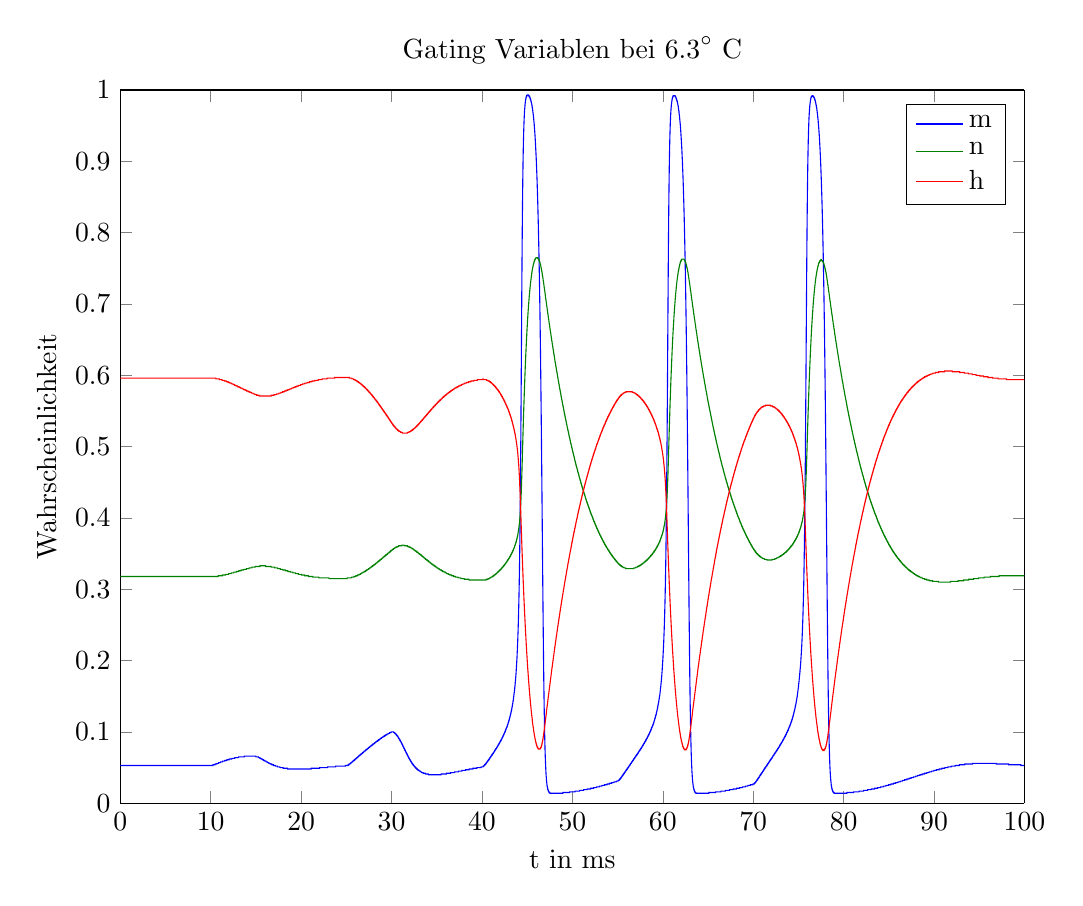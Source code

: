 % This file was created by matlab2tikz.
% Minimal pgfplots version: 1.3
%
%The latest updates can be retrieved from
%  http://www.mathworks.com/matlabcentral/fileexchange/22022-matlab2tikz
%where you can also make suggestions and rate matlab2tikz.
%
\begin{tikzpicture}

\begin{axis}[%
width=4.521in,
height=3.566in,
at={(0.758in,0.481in)},
scale only axis,
separate axis lines,
every outer x axis line/.append style={black},
every x tick label/.append style={font=\color{black}},
xmin=0,
xmax=100,
xlabel={t in ms},
every outer y axis line/.append style={black},
every y tick label/.append style={font=\color{black}},
ymin=0,
ymax=1,
ylabel={Wahrscheinlichkeit},
title={$\text{Gating Variablen bei 6.3}^\circ\text{ C}$},
legend style={legend cell align=left,align=left,draw=black}
]
\addplot [color=blue,solid,forget plot]
  table[row sep=crcr]{%
0	0.053\\
0.01	0.053\\
0.02	0.053\\
0.03	0.053\\
0.04	0.053\\
0.05	0.053\\
0.06	0.053\\
0.07	0.053\\
0.08	0.053\\
0.09	0.053\\
0.1	0.053\\
0.11	0.053\\
0.12	0.053\\
0.13	0.053\\
0.14	0.053\\
0.15	0.053\\
0.16	0.053\\
0.17	0.053\\
0.18	0.053\\
0.19	0.053\\
0.2	0.053\\
0.21	0.053\\
0.22	0.053\\
0.23	0.053\\
0.24	0.053\\
0.25	0.053\\
0.26	0.053\\
0.27	0.053\\
0.28	0.053\\
0.29	0.053\\
0.3	0.053\\
0.31	0.053\\
0.32	0.053\\
0.33	0.053\\
0.34	0.053\\
0.35	0.053\\
0.36	0.053\\
0.37	0.053\\
0.38	0.053\\
0.39	0.053\\
0.4	0.053\\
0.41	0.053\\
0.42	0.053\\
0.43	0.053\\
0.44	0.053\\
0.45	0.053\\
0.46	0.053\\
0.47	0.053\\
0.48	0.053\\
0.49	0.053\\
0.5	0.053\\
0.51	0.053\\
0.52	0.053\\
0.53	0.053\\
0.54	0.053\\
0.55	0.053\\
0.56	0.053\\
0.57	0.053\\
0.58	0.053\\
0.59	0.053\\
0.6	0.053\\
0.61	0.053\\
0.62	0.053\\
0.63	0.053\\
0.64	0.053\\
0.65	0.053\\
0.66	0.053\\
0.67	0.053\\
0.68	0.053\\
0.69	0.053\\
0.7	0.053\\
0.71	0.053\\
0.72	0.053\\
0.73	0.053\\
0.74	0.053\\
0.75	0.053\\
0.76	0.053\\
0.77	0.053\\
0.78	0.053\\
0.79	0.053\\
0.8	0.053\\
0.81	0.053\\
0.82	0.053\\
0.83	0.053\\
0.84	0.053\\
0.85	0.053\\
0.86	0.053\\
0.87	0.053\\
0.88	0.053\\
0.89	0.053\\
0.9	0.053\\
0.91	0.053\\
0.92	0.053\\
0.93	0.053\\
0.94	0.053\\
0.95	0.053\\
0.96	0.053\\
0.97	0.053\\
0.98	0.053\\
0.99	0.053\\
1	0.053\\
1.01	0.053\\
1.02	0.053\\
1.03	0.053\\
1.04	0.053\\
1.05	0.053\\
1.06	0.053\\
1.07	0.053\\
1.08	0.053\\
1.09	0.053\\
1.1	0.053\\
1.11	0.053\\
1.12	0.053\\
1.13	0.053\\
1.14	0.053\\
1.15	0.053\\
1.16	0.053\\
1.17	0.053\\
1.18	0.053\\
1.19	0.053\\
1.2	0.053\\
1.21	0.053\\
1.22	0.053\\
1.23	0.053\\
1.24	0.053\\
1.25	0.053\\
1.26	0.053\\
1.27	0.053\\
1.28	0.053\\
1.29	0.053\\
1.3	0.053\\
1.31	0.053\\
1.32	0.053\\
1.33	0.053\\
1.34	0.053\\
1.35	0.053\\
1.36	0.053\\
1.37	0.053\\
1.38	0.053\\
1.39	0.053\\
1.4	0.053\\
1.41	0.053\\
1.42	0.053\\
1.43	0.053\\
1.44	0.053\\
1.45	0.053\\
1.46	0.053\\
1.47	0.053\\
1.48	0.053\\
1.49	0.053\\
1.5	0.053\\
1.51	0.053\\
1.52	0.053\\
1.53	0.053\\
1.54	0.053\\
1.55	0.053\\
1.56	0.053\\
1.57	0.053\\
1.58	0.053\\
1.59	0.053\\
1.6	0.053\\
1.61	0.053\\
1.62	0.053\\
1.63	0.053\\
1.64	0.053\\
1.65	0.053\\
1.66	0.053\\
1.67	0.053\\
1.68	0.053\\
1.69	0.053\\
1.7	0.053\\
1.71	0.053\\
1.72	0.053\\
1.73	0.053\\
1.74	0.053\\
1.75	0.053\\
1.76	0.053\\
1.77	0.053\\
1.78	0.053\\
1.79	0.053\\
1.8	0.053\\
1.81	0.053\\
1.82	0.053\\
1.83	0.053\\
1.84	0.053\\
1.85	0.053\\
1.86	0.053\\
1.87	0.053\\
1.88	0.053\\
1.89	0.053\\
1.9	0.053\\
1.91	0.053\\
1.92	0.053\\
1.93	0.053\\
1.94	0.053\\
1.95	0.053\\
1.96	0.053\\
1.97	0.053\\
1.98	0.053\\
1.99	0.053\\
2	0.053\\
2.01	0.053\\
2.02	0.053\\
2.03	0.053\\
2.04	0.053\\
2.05	0.053\\
2.06	0.053\\
2.07	0.053\\
2.08	0.053\\
2.09	0.053\\
2.1	0.053\\
2.11	0.053\\
2.12	0.053\\
2.13	0.053\\
2.14	0.053\\
2.15	0.053\\
2.16	0.053\\
2.17	0.053\\
2.18	0.053\\
2.19	0.053\\
2.2	0.053\\
2.21	0.053\\
2.22	0.053\\
2.23	0.053\\
2.24	0.053\\
2.25	0.053\\
2.26	0.053\\
2.27	0.053\\
2.28	0.053\\
2.29	0.053\\
2.3	0.053\\
2.31	0.053\\
2.32	0.053\\
2.33	0.053\\
2.34	0.053\\
2.35	0.053\\
2.36	0.053\\
2.37	0.053\\
2.38	0.053\\
2.39	0.053\\
2.4	0.053\\
2.41	0.053\\
2.42	0.053\\
2.43	0.053\\
2.44	0.053\\
2.45	0.053\\
2.46	0.053\\
2.47	0.053\\
2.48	0.053\\
2.49	0.053\\
2.5	0.053\\
2.51	0.053\\
2.52	0.053\\
2.53	0.053\\
2.54	0.053\\
2.55	0.053\\
2.56	0.053\\
2.57	0.053\\
2.58	0.053\\
2.59	0.053\\
2.6	0.053\\
2.61	0.053\\
2.62	0.053\\
2.63	0.053\\
2.64	0.053\\
2.65	0.053\\
2.66	0.053\\
2.67	0.053\\
2.68	0.053\\
2.69	0.053\\
2.7	0.053\\
2.71	0.053\\
2.72	0.053\\
2.73	0.053\\
2.74	0.053\\
2.75	0.053\\
2.76	0.053\\
2.77	0.053\\
2.78	0.053\\
2.79	0.053\\
2.8	0.053\\
2.81	0.053\\
2.82	0.053\\
2.83	0.053\\
2.84	0.053\\
2.85	0.053\\
2.86	0.053\\
2.87	0.053\\
2.88	0.053\\
2.89	0.053\\
2.9	0.053\\
2.91	0.053\\
2.92	0.053\\
2.93	0.053\\
2.94	0.053\\
2.95	0.053\\
2.96	0.053\\
2.97	0.053\\
2.98	0.053\\
2.99	0.053\\
3	0.053\\
3.01	0.053\\
3.02	0.053\\
3.03	0.053\\
3.04	0.053\\
3.05	0.053\\
3.06	0.053\\
3.07	0.053\\
3.08	0.053\\
3.09	0.053\\
3.1	0.053\\
3.11	0.053\\
3.12	0.053\\
3.13	0.053\\
3.14	0.053\\
3.15	0.053\\
3.16	0.053\\
3.17	0.053\\
3.18	0.053\\
3.19	0.053\\
3.2	0.053\\
3.21	0.053\\
3.22	0.053\\
3.23	0.053\\
3.24	0.053\\
3.25	0.053\\
3.26	0.053\\
3.27	0.053\\
3.28	0.053\\
3.29	0.053\\
3.3	0.053\\
3.31	0.053\\
3.32	0.053\\
3.33	0.053\\
3.34	0.053\\
3.35	0.053\\
3.36	0.053\\
3.37	0.053\\
3.38	0.053\\
3.39	0.053\\
3.4	0.053\\
3.41	0.053\\
3.42	0.053\\
3.43	0.053\\
3.44	0.053\\
3.45	0.053\\
3.46	0.053\\
3.47	0.053\\
3.48	0.053\\
3.49	0.053\\
3.5	0.053\\
3.51	0.053\\
3.52	0.053\\
3.53	0.053\\
3.54	0.053\\
3.55	0.053\\
3.56	0.053\\
3.57	0.053\\
3.58	0.053\\
3.59	0.053\\
3.6	0.053\\
3.61	0.053\\
3.62	0.053\\
3.63	0.053\\
3.64	0.053\\
3.65	0.053\\
3.66	0.053\\
3.67	0.053\\
3.68	0.053\\
3.69	0.053\\
3.7	0.053\\
3.71	0.053\\
3.72	0.053\\
3.73	0.053\\
3.74	0.053\\
3.75	0.053\\
3.76	0.053\\
3.77	0.053\\
3.78	0.053\\
3.79	0.053\\
3.8	0.053\\
3.81	0.053\\
3.82	0.053\\
3.83	0.053\\
3.84	0.053\\
3.85	0.053\\
3.86	0.053\\
3.87	0.053\\
3.88	0.053\\
3.89	0.053\\
3.9	0.053\\
3.91	0.053\\
3.92	0.053\\
3.93	0.053\\
3.94	0.053\\
3.95	0.053\\
3.96	0.053\\
3.97	0.053\\
3.98	0.053\\
3.99	0.053\\
4	0.053\\
4.01	0.053\\
4.02	0.053\\
4.03	0.053\\
4.04	0.053\\
4.05	0.053\\
4.06	0.053\\
4.07	0.053\\
4.08	0.053\\
4.09	0.053\\
4.1	0.053\\
4.11	0.053\\
4.12	0.053\\
4.13	0.053\\
4.14	0.053\\
4.15	0.053\\
4.16	0.053\\
4.17	0.053\\
4.18	0.053\\
4.19	0.053\\
4.2	0.053\\
4.21	0.053\\
4.22	0.053\\
4.23	0.053\\
4.24	0.053\\
4.25	0.053\\
4.26	0.053\\
4.27	0.053\\
4.28	0.053\\
4.29	0.053\\
4.3	0.053\\
4.31	0.053\\
4.32	0.053\\
4.33	0.053\\
4.34	0.053\\
4.35	0.053\\
4.36	0.053\\
4.37	0.053\\
4.38	0.053\\
4.39	0.053\\
4.4	0.053\\
4.41	0.053\\
4.42	0.053\\
4.43	0.053\\
4.44	0.053\\
4.45	0.053\\
4.46	0.053\\
4.47	0.053\\
4.48	0.053\\
4.49	0.053\\
4.5	0.053\\
4.51	0.053\\
4.52	0.053\\
4.53	0.053\\
4.54	0.053\\
4.55	0.053\\
4.56	0.053\\
4.57	0.053\\
4.58	0.053\\
4.59	0.053\\
4.6	0.053\\
4.61	0.053\\
4.62	0.053\\
4.63	0.053\\
4.64	0.053\\
4.65	0.053\\
4.66	0.053\\
4.67	0.053\\
4.68	0.053\\
4.69	0.053\\
4.7	0.053\\
4.71	0.053\\
4.72	0.053\\
4.73	0.053\\
4.74	0.053\\
4.75	0.053\\
4.76	0.053\\
4.77	0.053\\
4.78	0.053\\
4.79	0.053\\
4.8	0.053\\
4.81	0.053\\
4.82	0.053\\
4.83	0.053\\
4.84	0.053\\
4.85	0.053\\
4.86	0.053\\
4.87	0.053\\
4.88	0.053\\
4.89	0.053\\
4.9	0.053\\
4.91	0.053\\
4.92	0.053\\
4.93	0.053\\
4.94	0.053\\
4.95	0.053\\
4.96	0.053\\
4.97	0.053\\
4.98	0.053\\
4.99	0.053\\
5	0.053\\
5.01	0.053\\
5.02	0.053\\
5.03	0.053\\
5.04	0.053\\
5.05	0.053\\
5.06	0.053\\
5.07	0.053\\
5.08	0.053\\
5.09	0.053\\
5.1	0.053\\
5.11	0.053\\
5.12	0.053\\
5.13	0.053\\
5.14	0.053\\
5.15	0.053\\
5.16	0.053\\
5.17	0.053\\
5.18	0.053\\
5.19	0.053\\
5.2	0.053\\
5.21	0.053\\
5.22	0.053\\
5.23	0.053\\
5.24	0.053\\
5.25	0.053\\
5.26	0.053\\
5.27	0.053\\
5.28	0.053\\
5.29	0.053\\
5.3	0.053\\
5.31	0.053\\
5.32	0.053\\
5.33	0.053\\
5.34	0.053\\
5.35	0.053\\
5.36	0.053\\
5.37	0.053\\
5.38	0.053\\
5.39	0.053\\
5.4	0.053\\
5.41	0.053\\
5.42	0.053\\
5.43	0.053\\
5.44	0.053\\
5.45	0.053\\
5.46	0.053\\
5.47	0.053\\
5.48	0.053\\
5.49	0.053\\
5.5	0.053\\
5.51	0.053\\
5.52	0.053\\
5.53	0.053\\
5.54	0.053\\
5.55	0.053\\
5.56	0.053\\
5.57	0.053\\
5.58	0.053\\
5.59	0.053\\
5.6	0.053\\
5.61	0.053\\
5.62	0.053\\
5.63	0.053\\
5.64	0.053\\
5.65	0.053\\
5.66	0.053\\
5.67	0.053\\
5.68	0.053\\
5.69	0.053\\
5.7	0.053\\
5.71	0.053\\
5.72	0.053\\
5.73	0.053\\
5.74	0.053\\
5.75	0.053\\
5.76	0.053\\
5.77	0.053\\
5.78	0.053\\
5.79	0.053\\
5.8	0.053\\
5.81	0.053\\
5.82	0.053\\
5.83	0.053\\
5.84	0.053\\
5.85	0.053\\
5.86	0.053\\
5.87	0.053\\
5.88	0.053\\
5.89	0.053\\
5.9	0.053\\
5.91	0.053\\
5.92	0.053\\
5.93	0.053\\
5.94	0.053\\
5.95	0.053\\
5.96	0.053\\
5.97	0.053\\
5.98	0.053\\
5.99	0.053\\
6	0.053\\
6.01	0.053\\
6.02	0.053\\
6.03	0.053\\
6.04	0.053\\
6.05	0.053\\
6.06	0.053\\
6.07	0.053\\
6.08	0.053\\
6.09	0.053\\
6.1	0.053\\
6.11	0.053\\
6.12	0.053\\
6.13	0.053\\
6.14	0.053\\
6.15	0.053\\
6.16	0.053\\
6.17	0.053\\
6.18	0.053\\
6.19	0.053\\
6.2	0.053\\
6.21	0.053\\
6.22	0.053\\
6.23	0.053\\
6.24	0.053\\
6.25	0.053\\
6.26	0.053\\
6.27	0.053\\
6.28	0.053\\
6.29	0.053\\
6.3	0.053\\
6.31	0.053\\
6.32	0.053\\
6.33	0.053\\
6.34	0.053\\
6.35	0.053\\
6.36	0.053\\
6.37	0.053\\
6.38	0.053\\
6.39	0.053\\
6.4	0.053\\
6.41	0.053\\
6.42	0.053\\
6.43	0.053\\
6.44	0.053\\
6.45	0.053\\
6.46	0.053\\
6.47	0.053\\
6.48	0.053\\
6.49	0.053\\
6.5	0.053\\
6.51	0.053\\
6.52	0.053\\
6.53	0.053\\
6.54	0.053\\
6.55	0.053\\
6.56	0.053\\
6.57	0.053\\
6.58	0.053\\
6.59	0.053\\
6.6	0.053\\
6.61	0.053\\
6.62	0.053\\
6.63	0.053\\
6.64	0.053\\
6.65	0.053\\
6.66	0.053\\
6.67	0.053\\
6.68	0.053\\
6.69	0.053\\
6.7	0.053\\
6.71	0.053\\
6.72	0.053\\
6.73	0.053\\
6.74	0.053\\
6.75	0.053\\
6.76	0.053\\
6.77	0.053\\
6.78	0.053\\
6.79	0.053\\
6.8	0.053\\
6.81	0.053\\
6.82	0.053\\
6.83	0.053\\
6.84	0.053\\
6.85	0.053\\
6.86	0.053\\
6.87	0.053\\
6.88	0.053\\
6.89	0.053\\
6.9	0.053\\
6.91	0.053\\
6.92	0.053\\
6.93	0.053\\
6.94	0.053\\
6.95	0.053\\
6.96	0.053\\
6.97	0.053\\
6.98	0.053\\
6.99	0.053\\
7	0.053\\
7.01	0.053\\
7.02	0.053\\
7.03	0.053\\
7.04	0.053\\
7.05	0.053\\
7.06	0.053\\
7.07	0.053\\
7.08	0.053\\
7.09	0.053\\
7.1	0.053\\
7.11	0.053\\
7.12	0.053\\
7.13	0.053\\
7.14	0.053\\
7.15	0.053\\
7.16	0.053\\
7.17	0.053\\
7.18	0.053\\
7.19	0.053\\
7.2	0.053\\
7.21	0.053\\
7.22	0.053\\
7.23	0.053\\
7.24	0.053\\
7.25	0.053\\
7.26	0.053\\
7.27	0.053\\
7.28	0.053\\
7.29	0.053\\
7.3	0.053\\
7.31	0.053\\
7.32	0.053\\
7.33	0.053\\
7.34	0.053\\
7.35	0.053\\
7.36	0.053\\
7.37	0.053\\
7.38	0.053\\
7.39	0.053\\
7.4	0.053\\
7.41	0.053\\
7.42	0.053\\
7.43	0.053\\
7.44	0.053\\
7.45	0.053\\
7.46	0.053\\
7.47	0.053\\
7.48	0.053\\
7.49	0.053\\
7.5	0.053\\
7.51	0.053\\
7.52	0.053\\
7.53	0.053\\
7.54	0.053\\
7.55	0.053\\
7.56	0.053\\
7.57	0.053\\
7.58	0.053\\
7.59	0.053\\
7.6	0.053\\
7.61	0.053\\
7.62	0.053\\
7.63	0.053\\
7.64	0.053\\
7.65	0.053\\
7.66	0.053\\
7.67	0.053\\
7.68	0.053\\
7.69	0.053\\
7.7	0.053\\
7.71	0.053\\
7.72	0.053\\
7.73	0.053\\
7.74	0.053\\
7.75	0.053\\
7.76	0.053\\
7.77	0.053\\
7.78	0.053\\
7.79	0.053\\
7.8	0.053\\
7.81	0.053\\
7.82	0.053\\
7.83	0.053\\
7.84	0.053\\
7.85	0.053\\
7.86	0.053\\
7.87	0.053\\
7.88	0.053\\
7.89	0.053\\
7.9	0.053\\
7.91	0.053\\
7.92	0.053\\
7.93	0.053\\
7.94	0.053\\
7.95	0.053\\
7.96	0.053\\
7.97	0.053\\
7.98	0.053\\
7.99	0.053\\
8	0.053\\
8.01	0.053\\
8.02	0.053\\
8.03	0.053\\
8.04	0.053\\
8.05	0.053\\
8.06	0.053\\
8.07	0.053\\
8.08	0.053\\
8.09	0.053\\
8.1	0.053\\
8.11	0.053\\
8.12	0.053\\
8.13	0.053\\
8.14	0.053\\
8.15	0.053\\
8.16	0.053\\
8.17	0.053\\
8.18	0.053\\
8.19	0.053\\
8.2	0.053\\
8.21	0.053\\
8.22	0.053\\
8.23	0.053\\
8.24	0.053\\
8.25	0.053\\
8.26	0.053\\
8.27	0.053\\
8.28	0.053\\
8.29	0.053\\
8.3	0.053\\
8.31	0.053\\
8.32	0.053\\
8.33	0.053\\
8.34	0.053\\
8.35	0.053\\
8.36	0.053\\
8.37	0.053\\
8.38	0.053\\
8.39	0.053\\
8.4	0.053\\
8.41	0.053\\
8.42	0.053\\
8.43	0.053\\
8.44	0.053\\
8.45	0.053\\
8.46	0.053\\
8.47	0.053\\
8.48	0.053\\
8.49	0.053\\
8.5	0.053\\
8.51	0.053\\
8.52	0.053\\
8.53	0.053\\
8.54	0.053\\
8.55	0.053\\
8.56	0.053\\
8.57	0.053\\
8.58	0.053\\
8.59	0.053\\
8.6	0.053\\
8.61	0.053\\
8.62	0.053\\
8.63	0.053\\
8.64	0.053\\
8.65	0.053\\
8.66	0.053\\
8.67	0.053\\
8.68	0.053\\
8.69	0.053\\
8.7	0.053\\
8.71	0.053\\
8.72	0.053\\
8.73	0.053\\
8.74	0.053\\
8.75	0.053\\
8.76	0.053\\
8.77	0.053\\
8.78	0.053\\
8.79	0.053\\
8.8	0.053\\
8.81	0.053\\
8.82	0.053\\
8.83	0.053\\
8.84	0.053\\
8.85	0.053\\
8.86	0.053\\
8.87	0.053\\
8.88	0.053\\
8.89	0.053\\
8.9	0.053\\
8.91	0.053\\
8.92	0.053\\
8.93	0.053\\
8.94	0.053\\
8.95	0.053\\
8.96	0.053\\
8.97	0.053\\
8.98	0.053\\
8.99	0.053\\
9	0.053\\
9.01	0.053\\
9.02	0.053\\
9.03	0.053\\
9.04	0.053\\
9.05	0.053\\
9.06	0.053\\
9.07	0.053\\
9.08	0.053\\
9.09	0.053\\
9.1	0.053\\
9.11	0.053\\
9.12	0.053\\
9.13	0.053\\
9.14	0.053\\
9.15	0.053\\
9.16	0.053\\
9.17	0.053\\
9.18	0.053\\
9.19	0.053\\
9.2	0.053\\
9.21	0.053\\
9.22	0.053\\
9.23	0.053\\
9.24	0.053\\
9.25	0.053\\
9.26	0.053\\
9.27	0.053\\
9.28	0.053\\
9.29	0.053\\
9.3	0.053\\
9.31	0.053\\
9.32	0.053\\
9.33	0.053\\
9.34	0.053\\
9.35	0.053\\
9.36	0.053\\
9.37	0.053\\
9.38	0.053\\
9.39	0.053\\
9.4	0.053\\
9.41	0.053\\
9.42	0.053\\
9.43	0.053\\
9.44	0.053\\
9.45	0.053\\
9.46	0.053\\
9.47	0.053\\
9.48	0.053\\
9.49	0.053\\
9.5	0.053\\
9.51	0.053\\
9.52	0.053\\
9.53	0.053\\
9.54	0.053\\
9.55	0.053\\
9.56	0.053\\
9.57	0.053\\
9.58	0.053\\
9.59	0.053\\
9.6	0.053\\
9.61	0.053\\
9.62	0.053\\
9.63	0.053\\
9.64	0.053\\
9.65	0.053\\
9.66	0.053\\
9.67	0.053\\
9.68	0.053\\
9.69	0.053\\
9.7	0.053\\
9.71	0.053\\
9.72	0.053\\
9.73	0.053\\
9.74	0.053\\
9.75	0.053\\
9.76	0.053\\
9.77	0.053\\
9.78	0.053\\
9.79	0.053\\
9.8	0.053\\
9.81	0.053\\
9.82	0.053\\
9.83	0.053\\
9.84	0.053\\
9.85	0.053\\
9.86	0.053\\
9.87	0.053\\
9.88	0.053\\
9.89	0.053\\
9.9	0.053\\
9.91	0.053\\
9.92	0.053\\
9.93	0.053\\
9.94	0.053\\
9.95	0.053\\
9.96	0.053\\
9.97	0.053\\
9.98	0.053\\
9.99	0.053\\
10	0.053\\
10.01	0.053\\
10.02	0.053\\
10.03	0.053\\
10.04	0.053\\
10.05	0.053\\
10.06	0.053\\
10.07	0.053\\
10.08	0.053\\
10.09	0.053\\
10.1	0.053\\
10.11	0.053\\
10.12	0.053\\
10.13	0.053\\
10.14	0.053\\
10.15	0.053\\
10.16	0.053\\
10.17	0.053\\
10.18	0.053\\
10.19	0.053\\
10.2	0.053\\
10.21	0.053\\
10.22	0.053\\
10.23	0.053\\
10.24	0.053\\
10.25	0.053\\
10.26	0.054\\
10.27	0.054\\
10.28	0.054\\
10.29	0.054\\
10.3	0.054\\
10.31	0.054\\
10.32	0.054\\
10.33	0.054\\
10.34	0.054\\
10.35	0.054\\
10.36	0.054\\
10.37	0.054\\
10.38	0.054\\
10.39	0.054\\
10.4	0.054\\
10.41	0.054\\
10.42	0.054\\
10.43	0.054\\
10.44	0.054\\
10.45	0.054\\
10.46	0.054\\
10.47	0.054\\
10.48	0.054\\
10.49	0.055\\
10.5	0.055\\
10.51	0.055\\
10.52	0.055\\
10.53	0.055\\
10.54	0.055\\
10.55	0.055\\
10.56	0.055\\
10.57	0.055\\
10.58	0.055\\
10.59	0.055\\
10.6	0.055\\
10.61	0.055\\
10.62	0.055\\
10.63	0.055\\
10.64	0.055\\
10.65	0.055\\
10.66	0.055\\
10.67	0.055\\
10.68	0.055\\
10.69	0.056\\
10.7	0.056\\
10.71	0.056\\
10.72	0.056\\
10.73	0.056\\
10.74	0.056\\
10.75	0.056\\
10.76	0.056\\
10.77	0.056\\
10.78	0.056\\
10.79	0.056\\
10.8	0.056\\
10.81	0.056\\
10.82	0.056\\
10.83	0.056\\
10.84	0.056\\
10.85	0.056\\
10.86	0.056\\
10.87	0.056\\
10.88	0.056\\
10.89	0.057\\
10.9	0.057\\
10.91	0.057\\
10.92	0.057\\
10.93	0.057\\
10.94	0.057\\
10.95	0.057\\
10.96	0.057\\
10.97	0.057\\
10.98	0.057\\
10.99	0.057\\
11	0.057\\
11.01	0.057\\
11.02	0.057\\
11.03	0.057\\
11.04	0.057\\
11.05	0.057\\
11.06	0.057\\
11.07	0.057\\
11.08	0.057\\
11.09	0.057\\
11.1	0.058\\
11.11	0.058\\
11.12	0.058\\
11.13	0.058\\
11.14	0.058\\
11.15	0.058\\
11.16	0.058\\
11.17	0.058\\
11.18	0.058\\
11.19	0.058\\
11.2	0.058\\
11.21	0.058\\
11.22	0.058\\
11.23	0.058\\
11.24	0.058\\
11.25	0.058\\
11.26	0.058\\
11.27	0.058\\
11.28	0.058\\
11.29	0.058\\
11.3	0.058\\
11.31	0.058\\
11.32	0.059\\
11.33	0.059\\
11.34	0.059\\
11.35	0.059\\
11.36	0.059\\
11.37	0.059\\
11.38	0.059\\
11.39	0.059\\
11.4	0.059\\
11.41	0.059\\
11.42	0.059\\
11.43	0.059\\
11.44	0.059\\
11.45	0.059\\
11.46	0.059\\
11.47	0.059\\
11.48	0.059\\
11.49	0.059\\
11.5	0.059\\
11.51	0.059\\
11.52	0.059\\
11.53	0.059\\
11.54	0.06\\
11.55	0.06\\
11.56	0.06\\
11.57	0.06\\
11.58	0.06\\
11.59	0.06\\
11.6	0.06\\
11.61	0.06\\
11.62	0.06\\
11.63	0.06\\
11.64	0.06\\
11.65	0.06\\
11.66	0.06\\
11.67	0.06\\
11.68	0.06\\
11.69	0.06\\
11.7	0.06\\
11.71	0.06\\
11.72	0.06\\
11.73	0.06\\
11.74	0.06\\
11.75	0.06\\
11.76	0.06\\
11.77	0.06\\
11.78	0.06\\
11.79	0.061\\
11.8	0.061\\
11.81	0.061\\
11.82	0.061\\
11.83	0.061\\
11.84	0.061\\
11.85	0.061\\
11.86	0.061\\
11.87	0.061\\
11.88	0.061\\
11.89	0.061\\
11.9	0.061\\
11.91	0.061\\
11.92	0.061\\
11.93	0.061\\
11.94	0.061\\
11.95	0.061\\
11.96	0.061\\
11.97	0.061\\
11.98	0.061\\
11.99	0.061\\
12	0.061\\
12.01	0.061\\
12.02	0.061\\
12.03	0.061\\
12.04	0.061\\
12.05	0.062\\
12.06	0.062\\
12.07	0.062\\
12.08	0.062\\
12.09	0.062\\
12.1	0.062\\
12.11	0.062\\
12.12	0.062\\
12.13	0.062\\
12.14	0.062\\
12.15	0.062\\
12.16	0.062\\
12.17	0.062\\
12.18	0.062\\
12.19	0.062\\
12.2	0.062\\
12.21	0.062\\
12.22	0.062\\
12.23	0.062\\
12.24	0.062\\
12.25	0.062\\
12.26	0.062\\
12.27	0.062\\
12.28	0.062\\
12.29	0.062\\
12.3	0.062\\
12.31	0.062\\
12.32	0.062\\
12.33	0.062\\
12.34	0.063\\
12.35	0.063\\
12.36	0.063\\
12.37	0.063\\
12.38	0.063\\
12.39	0.063\\
12.4	0.063\\
12.41	0.063\\
12.42	0.063\\
12.43	0.063\\
12.44	0.063\\
12.45	0.063\\
12.46	0.063\\
12.47	0.063\\
12.48	0.063\\
12.49	0.063\\
12.5	0.063\\
12.51	0.063\\
12.52	0.063\\
12.53	0.063\\
12.54	0.063\\
12.55	0.063\\
12.56	0.063\\
12.57	0.063\\
12.58	0.063\\
12.59	0.063\\
12.6	0.063\\
12.61	0.063\\
12.62	0.063\\
12.63	0.063\\
12.64	0.063\\
12.65	0.063\\
12.66	0.063\\
12.67	0.064\\
12.68	0.064\\
12.69	0.064\\
12.7	0.064\\
12.71	0.064\\
12.72	0.064\\
12.73	0.064\\
12.74	0.064\\
12.75	0.064\\
12.76	0.064\\
12.77	0.064\\
12.78	0.064\\
12.79	0.064\\
12.8	0.064\\
12.81	0.064\\
12.82	0.064\\
12.83	0.064\\
12.84	0.064\\
12.85	0.064\\
12.86	0.064\\
12.87	0.064\\
12.88	0.064\\
12.89	0.064\\
12.9	0.064\\
12.91	0.064\\
12.92	0.064\\
12.93	0.064\\
12.94	0.064\\
12.95	0.064\\
12.96	0.064\\
12.97	0.064\\
12.98	0.064\\
12.99	0.064\\
13	0.064\\
13.01	0.064\\
13.02	0.064\\
13.03	0.064\\
13.04	0.064\\
13.05	0.064\\
13.06	0.064\\
13.07	0.064\\
13.08	0.065\\
13.09	0.065\\
13.1	0.065\\
13.11	0.065\\
13.12	0.065\\
13.13	0.065\\
13.14	0.065\\
13.15	0.065\\
13.16	0.065\\
13.17	0.065\\
13.18	0.065\\
13.19	0.065\\
13.2	0.065\\
13.21	0.065\\
13.22	0.065\\
13.23	0.065\\
13.24	0.065\\
13.25	0.065\\
13.26	0.065\\
13.27	0.065\\
13.28	0.065\\
13.29	0.065\\
13.3	0.065\\
13.31	0.065\\
13.32	0.065\\
13.33	0.065\\
13.34	0.065\\
13.35	0.065\\
13.36	0.065\\
13.37	0.065\\
13.38	0.065\\
13.39	0.065\\
13.4	0.065\\
13.41	0.065\\
13.42	0.065\\
13.43	0.065\\
13.44	0.065\\
13.45	0.065\\
13.46	0.065\\
13.47	0.065\\
13.48	0.065\\
13.49	0.065\\
13.5	0.065\\
13.51	0.065\\
13.52	0.065\\
13.53	0.065\\
13.54	0.065\\
13.55	0.065\\
13.56	0.065\\
13.57	0.065\\
13.58	0.065\\
13.59	0.065\\
13.6	0.065\\
13.61	0.065\\
13.62	0.065\\
13.63	0.065\\
13.64	0.065\\
13.65	0.065\\
13.66	0.065\\
13.67	0.065\\
13.68	0.065\\
13.69	0.065\\
13.7	0.065\\
13.71	0.065\\
13.72	0.066\\
13.73	0.066\\
13.74	0.066\\
13.75	0.066\\
13.76	0.066\\
13.77	0.066\\
13.78	0.066\\
13.79	0.066\\
13.8	0.066\\
13.81	0.066\\
13.82	0.066\\
13.83	0.066\\
13.84	0.066\\
13.85	0.066\\
13.86	0.066\\
13.87	0.066\\
13.88	0.066\\
13.89	0.066\\
13.9	0.066\\
13.91	0.066\\
13.92	0.066\\
13.93	0.066\\
13.94	0.066\\
13.95	0.066\\
13.96	0.066\\
13.97	0.066\\
13.98	0.066\\
13.99	0.066\\
14	0.066\\
14.01	0.066\\
14.02	0.066\\
14.03	0.066\\
14.04	0.066\\
14.05	0.066\\
14.06	0.066\\
14.07	0.066\\
14.08	0.066\\
14.09	0.066\\
14.1	0.066\\
14.11	0.066\\
14.12	0.066\\
14.13	0.066\\
14.14	0.066\\
14.15	0.066\\
14.16	0.066\\
14.17	0.066\\
14.18	0.066\\
14.19	0.066\\
14.2	0.066\\
14.21	0.066\\
14.22	0.066\\
14.23	0.066\\
14.24	0.066\\
14.25	0.066\\
14.26	0.066\\
14.27	0.066\\
14.28	0.066\\
14.29	0.066\\
14.3	0.066\\
14.31	0.066\\
14.32	0.066\\
14.33	0.066\\
14.34	0.066\\
14.35	0.066\\
14.36	0.066\\
14.37	0.066\\
14.38	0.066\\
14.39	0.066\\
14.4	0.066\\
14.41	0.066\\
14.42	0.066\\
14.43	0.066\\
14.44	0.066\\
14.45	0.066\\
14.46	0.066\\
14.47	0.066\\
14.48	0.066\\
14.49	0.066\\
14.5	0.066\\
14.51	0.066\\
14.52	0.066\\
14.53	0.066\\
14.54	0.066\\
14.55	0.066\\
14.56	0.066\\
14.57	0.066\\
14.58	0.066\\
14.59	0.066\\
14.6	0.066\\
14.61	0.066\\
14.62	0.066\\
14.63	0.066\\
14.64	0.066\\
14.65	0.066\\
14.66	0.066\\
14.67	0.066\\
14.68	0.066\\
14.69	0.066\\
14.7	0.066\\
14.71	0.066\\
14.72	0.066\\
14.73	0.066\\
14.74	0.066\\
14.75	0.066\\
14.76	0.066\\
14.77	0.066\\
14.78	0.066\\
14.79	0.066\\
14.8	0.066\\
14.81	0.066\\
14.82	0.066\\
14.83	0.066\\
14.84	0.066\\
14.85	0.066\\
14.86	0.066\\
14.87	0.066\\
14.88	0.066\\
14.89	0.066\\
14.9	0.066\\
14.91	0.066\\
14.92	0.066\\
14.93	0.066\\
14.94	0.066\\
14.95	0.066\\
14.96	0.066\\
14.97	0.066\\
14.98	0.066\\
14.99	0.066\\
15	0.065\\
15.01	0.065\\
15.02	0.065\\
15.03	0.065\\
15.04	0.065\\
15.05	0.065\\
15.06	0.065\\
15.07	0.065\\
15.08	0.065\\
15.09	0.065\\
15.1	0.065\\
15.11	0.065\\
15.12	0.065\\
15.13	0.065\\
15.14	0.065\\
15.15	0.065\\
15.16	0.065\\
15.17	0.065\\
15.18	0.065\\
15.19	0.065\\
15.2	0.065\\
15.21	0.065\\
15.22	0.065\\
15.23	0.065\\
15.24	0.065\\
15.25	0.065\\
15.26	0.065\\
15.27	0.065\\
15.28	0.064\\
15.29	0.064\\
15.3	0.064\\
15.31	0.064\\
15.32	0.064\\
15.33	0.064\\
15.34	0.064\\
15.35	0.064\\
15.36	0.064\\
15.37	0.064\\
15.38	0.064\\
15.39	0.064\\
15.4	0.064\\
15.41	0.064\\
15.42	0.064\\
15.43	0.064\\
15.44	0.063\\
15.45	0.063\\
15.46	0.063\\
15.47	0.063\\
15.48	0.063\\
15.49	0.063\\
15.5	0.063\\
15.51	0.063\\
15.52	0.063\\
15.53	0.063\\
15.54	0.063\\
15.55	0.063\\
15.56	0.063\\
15.57	0.063\\
15.58	0.062\\
15.59	0.062\\
15.6	0.062\\
15.61	0.062\\
15.62	0.062\\
15.63	0.062\\
15.64	0.062\\
15.65	0.062\\
15.66	0.062\\
15.67	0.062\\
15.68	0.062\\
15.69	0.062\\
15.7	0.062\\
15.71	0.061\\
15.72	0.061\\
15.73	0.061\\
15.74	0.061\\
15.75	0.061\\
15.76	0.061\\
15.77	0.061\\
15.78	0.061\\
15.79	0.061\\
15.8	0.061\\
15.81	0.061\\
15.82	0.061\\
15.83	0.061\\
15.84	0.061\\
15.85	0.06\\
15.86	0.06\\
15.87	0.06\\
15.88	0.06\\
15.89	0.06\\
15.9	0.06\\
15.91	0.06\\
15.92	0.06\\
15.93	0.06\\
15.94	0.06\\
15.95	0.06\\
15.96	0.06\\
15.97	0.06\\
15.98	0.06\\
15.99	0.059\\
16	0.059\\
16.01	0.059\\
16.02	0.059\\
16.03	0.059\\
16.04	0.059\\
16.05	0.059\\
16.06	0.059\\
16.07	0.059\\
16.08	0.059\\
16.09	0.059\\
16.1	0.059\\
16.11	0.059\\
16.12	0.059\\
16.13	0.058\\
16.14	0.058\\
16.15	0.058\\
16.16	0.058\\
16.17	0.058\\
16.18	0.058\\
16.19	0.058\\
16.2	0.058\\
16.21	0.058\\
16.22	0.058\\
16.23	0.058\\
16.24	0.058\\
16.25	0.058\\
16.26	0.058\\
16.27	0.057\\
16.28	0.057\\
16.29	0.057\\
16.3	0.057\\
16.31	0.057\\
16.32	0.057\\
16.33	0.057\\
16.34	0.057\\
16.35	0.057\\
16.36	0.057\\
16.37	0.057\\
16.38	0.057\\
16.39	0.057\\
16.4	0.057\\
16.41	0.057\\
16.42	0.057\\
16.43	0.056\\
16.44	0.056\\
16.45	0.056\\
16.46	0.056\\
16.47	0.056\\
16.48	0.056\\
16.49	0.056\\
16.5	0.056\\
16.51	0.056\\
16.52	0.056\\
16.53	0.056\\
16.54	0.056\\
16.55	0.056\\
16.56	0.056\\
16.57	0.056\\
16.58	0.056\\
16.59	0.055\\
16.6	0.055\\
16.61	0.055\\
16.62	0.055\\
16.63	0.055\\
16.64	0.055\\
16.65	0.055\\
16.66	0.055\\
16.67	0.055\\
16.68	0.055\\
16.69	0.055\\
16.7	0.055\\
16.71	0.055\\
16.72	0.055\\
16.73	0.055\\
16.74	0.055\\
16.75	0.055\\
16.76	0.054\\
16.77	0.054\\
16.78	0.054\\
16.79	0.054\\
16.8	0.054\\
16.81	0.054\\
16.82	0.054\\
16.83	0.054\\
16.84	0.054\\
16.85	0.054\\
16.86	0.054\\
16.87	0.054\\
16.88	0.054\\
16.89	0.054\\
16.9	0.054\\
16.91	0.054\\
16.92	0.054\\
16.93	0.054\\
16.94	0.054\\
16.95	0.053\\
16.96	0.053\\
16.97	0.053\\
16.98	0.053\\
16.99	0.053\\
17	0.053\\
17.01	0.053\\
17.02	0.053\\
17.03	0.053\\
17.04	0.053\\
17.05	0.053\\
17.06	0.053\\
17.07	0.053\\
17.08	0.053\\
17.09	0.053\\
17.1	0.053\\
17.11	0.053\\
17.12	0.053\\
17.13	0.053\\
17.14	0.053\\
17.15	0.052\\
17.16	0.052\\
17.17	0.052\\
17.18	0.052\\
17.19	0.052\\
17.2	0.052\\
17.21	0.052\\
17.22	0.052\\
17.23	0.052\\
17.24	0.052\\
17.25	0.052\\
17.26	0.052\\
17.27	0.052\\
17.28	0.052\\
17.29	0.052\\
17.3	0.052\\
17.31	0.052\\
17.32	0.052\\
17.33	0.052\\
17.34	0.052\\
17.35	0.052\\
17.36	0.052\\
17.37	0.052\\
17.38	0.052\\
17.39	0.051\\
17.4	0.051\\
17.41	0.051\\
17.42	0.051\\
17.43	0.051\\
17.44	0.051\\
17.45	0.051\\
17.46	0.051\\
17.47	0.051\\
17.48	0.051\\
17.49	0.051\\
17.5	0.051\\
17.51	0.051\\
17.52	0.051\\
17.53	0.051\\
17.54	0.051\\
17.55	0.051\\
17.56	0.051\\
17.57	0.051\\
17.58	0.051\\
17.59	0.051\\
17.6	0.051\\
17.61	0.051\\
17.62	0.051\\
17.63	0.051\\
17.64	0.051\\
17.65	0.051\\
17.66	0.051\\
17.67	0.05\\
17.68	0.05\\
17.69	0.05\\
17.7	0.05\\
17.71	0.05\\
17.72	0.05\\
17.73	0.05\\
17.74	0.05\\
17.75	0.05\\
17.76	0.05\\
17.77	0.05\\
17.78	0.05\\
17.79	0.05\\
17.8	0.05\\
17.81	0.05\\
17.82	0.05\\
17.83	0.05\\
17.84	0.05\\
17.85	0.05\\
17.86	0.05\\
17.87	0.05\\
17.88	0.05\\
17.89	0.05\\
17.9	0.05\\
17.91	0.05\\
17.92	0.05\\
17.93	0.05\\
17.94	0.05\\
17.95	0.05\\
17.96	0.05\\
17.97	0.05\\
17.98	0.05\\
17.99	0.05\\
18	0.05\\
18.01	0.05\\
18.02	0.049\\
18.03	0.049\\
18.04	0.049\\
18.05	0.049\\
18.06	0.049\\
18.07	0.049\\
18.08	0.049\\
18.09	0.049\\
18.1	0.049\\
18.11	0.049\\
18.12	0.049\\
18.13	0.049\\
18.14	0.049\\
18.15	0.049\\
18.16	0.049\\
18.17	0.049\\
18.18	0.049\\
18.19	0.049\\
18.2	0.049\\
18.21	0.049\\
18.22	0.049\\
18.23	0.049\\
18.24	0.049\\
18.25	0.049\\
18.26	0.049\\
18.27	0.049\\
18.28	0.049\\
18.29	0.049\\
18.3	0.049\\
18.31	0.049\\
18.32	0.049\\
18.33	0.049\\
18.34	0.049\\
18.35	0.049\\
18.36	0.049\\
18.37	0.049\\
18.38	0.049\\
18.39	0.049\\
18.4	0.049\\
18.41	0.049\\
18.42	0.049\\
18.43	0.049\\
18.44	0.049\\
18.45	0.049\\
18.46	0.049\\
18.47	0.049\\
18.48	0.049\\
18.49	0.049\\
18.5	0.049\\
18.51	0.049\\
18.52	0.048\\
18.53	0.048\\
18.54	0.048\\
18.55	0.048\\
18.56	0.048\\
18.57	0.048\\
18.58	0.048\\
18.59	0.048\\
18.6	0.048\\
18.61	0.048\\
18.62	0.048\\
18.63	0.048\\
18.64	0.048\\
18.65	0.048\\
18.66	0.048\\
18.67	0.048\\
18.68	0.048\\
18.69	0.048\\
18.7	0.048\\
18.71	0.048\\
18.72	0.048\\
18.73	0.048\\
18.74	0.048\\
18.75	0.048\\
18.76	0.048\\
18.77	0.048\\
18.78	0.048\\
18.79	0.048\\
18.8	0.048\\
18.81	0.048\\
18.82	0.048\\
18.83	0.048\\
18.84	0.048\\
18.85	0.048\\
18.86	0.048\\
18.87	0.048\\
18.88	0.048\\
18.89	0.048\\
18.9	0.048\\
18.91	0.048\\
18.92	0.048\\
18.93	0.048\\
18.94	0.048\\
18.95	0.048\\
18.96	0.048\\
18.97	0.048\\
18.98	0.048\\
18.99	0.048\\
19	0.048\\
19.01	0.048\\
19.02	0.048\\
19.03	0.048\\
19.04	0.048\\
19.05	0.048\\
19.06	0.048\\
19.07	0.048\\
19.08	0.048\\
19.09	0.048\\
19.1	0.048\\
19.11	0.048\\
19.12	0.048\\
19.13	0.048\\
19.14	0.048\\
19.15	0.048\\
19.16	0.048\\
19.17	0.048\\
19.18	0.048\\
19.19	0.048\\
19.2	0.048\\
19.21	0.048\\
19.22	0.048\\
19.23	0.048\\
19.24	0.048\\
19.25	0.048\\
19.26	0.048\\
19.27	0.048\\
19.28	0.048\\
19.29	0.048\\
19.3	0.048\\
19.31	0.048\\
19.32	0.048\\
19.33	0.048\\
19.34	0.048\\
19.35	0.048\\
19.36	0.048\\
19.37	0.048\\
19.38	0.048\\
19.39	0.048\\
19.4	0.048\\
19.41	0.048\\
19.42	0.048\\
19.43	0.048\\
19.44	0.048\\
19.45	0.048\\
19.46	0.048\\
19.47	0.048\\
19.48	0.048\\
19.49	0.048\\
19.5	0.048\\
19.51	0.048\\
19.52	0.048\\
19.53	0.048\\
19.54	0.048\\
19.55	0.048\\
19.56	0.048\\
19.57	0.048\\
19.58	0.048\\
19.59	0.048\\
19.6	0.048\\
19.61	0.048\\
19.62	0.048\\
19.63	0.048\\
19.64	0.048\\
19.65	0.048\\
19.66	0.048\\
19.67	0.048\\
19.68	0.048\\
19.69	0.048\\
19.7	0.048\\
19.71	0.048\\
19.72	0.048\\
19.73	0.048\\
19.74	0.048\\
19.75	0.048\\
19.76	0.048\\
19.77	0.048\\
19.78	0.048\\
19.79	0.048\\
19.8	0.048\\
19.81	0.048\\
19.82	0.048\\
19.83	0.048\\
19.84	0.048\\
19.85	0.048\\
19.86	0.048\\
19.87	0.048\\
19.88	0.048\\
19.89	0.048\\
19.9	0.048\\
19.91	0.048\\
19.92	0.048\\
19.93	0.048\\
19.94	0.048\\
19.95	0.048\\
19.96	0.048\\
19.97	0.048\\
19.98	0.048\\
19.99	0.048\\
20	0.048\\
20.01	0.048\\
20.02	0.048\\
20.03	0.048\\
20.04	0.048\\
20.05	0.048\\
20.06	0.048\\
20.07	0.048\\
20.08	0.048\\
20.09	0.048\\
20.1	0.048\\
20.11	0.048\\
20.12	0.048\\
20.13	0.048\\
20.14	0.048\\
20.15	0.048\\
20.16	0.048\\
20.17	0.048\\
20.18	0.048\\
20.19	0.048\\
20.2	0.048\\
20.21	0.048\\
20.22	0.048\\
20.23	0.048\\
20.24	0.048\\
20.25	0.048\\
20.26	0.048\\
20.27	0.048\\
20.28	0.048\\
20.29	0.048\\
20.3	0.048\\
20.31	0.048\\
20.32	0.048\\
20.33	0.048\\
20.34	0.048\\
20.35	0.048\\
20.36	0.048\\
20.37	0.048\\
20.38	0.048\\
20.39	0.048\\
20.4	0.048\\
20.41	0.048\\
20.42	0.048\\
20.43	0.048\\
20.44	0.048\\
20.45	0.048\\
20.46	0.048\\
20.47	0.048\\
20.48	0.048\\
20.49	0.048\\
20.5	0.048\\
20.51	0.048\\
20.52	0.048\\
20.53	0.048\\
20.54	0.048\\
20.55	0.048\\
20.56	0.048\\
20.57	0.048\\
20.58	0.048\\
20.59	0.048\\
20.6	0.048\\
20.61	0.048\\
20.62	0.048\\
20.63	0.048\\
20.64	0.048\\
20.65	0.048\\
20.66	0.048\\
20.67	0.048\\
20.68	0.048\\
20.69	0.048\\
20.7	0.048\\
20.71	0.048\\
20.72	0.048\\
20.73	0.048\\
20.74	0.048\\
20.75	0.048\\
20.76	0.048\\
20.77	0.048\\
20.78	0.048\\
20.79	0.048\\
20.8	0.048\\
20.81	0.048\\
20.82	0.048\\
20.83	0.048\\
20.84	0.048\\
20.85	0.048\\
20.86	0.048\\
20.87	0.048\\
20.88	0.048\\
20.89	0.048\\
20.9	0.048\\
20.91	0.048\\
20.92	0.048\\
20.93	0.048\\
20.94	0.048\\
20.95	0.048\\
20.96	0.048\\
20.97	0.048\\
20.98	0.048\\
20.99	0.048\\
21	0.048\\
21.01	0.048\\
21.02	0.048\\
21.03	0.048\\
21.04	0.048\\
21.05	0.048\\
21.06	0.048\\
21.07	0.048\\
21.08	0.048\\
21.09	0.048\\
21.1	0.048\\
21.11	0.049\\
21.12	0.049\\
21.13	0.049\\
21.14	0.049\\
21.15	0.049\\
21.16	0.049\\
21.17	0.049\\
21.18	0.049\\
21.19	0.049\\
21.2	0.049\\
21.21	0.049\\
21.22	0.049\\
21.23	0.049\\
21.24	0.049\\
21.25	0.049\\
21.26	0.049\\
21.27	0.049\\
21.28	0.049\\
21.29	0.049\\
21.3	0.049\\
21.31	0.049\\
21.32	0.049\\
21.33	0.049\\
21.34	0.049\\
21.35	0.049\\
21.36	0.049\\
21.37	0.049\\
21.38	0.049\\
21.39	0.049\\
21.4	0.049\\
21.41	0.049\\
21.42	0.049\\
21.43	0.049\\
21.44	0.049\\
21.45	0.049\\
21.46	0.049\\
21.47	0.049\\
21.48	0.049\\
21.49	0.049\\
21.5	0.049\\
21.51	0.049\\
21.52	0.049\\
21.53	0.049\\
21.54	0.049\\
21.55	0.049\\
21.56	0.049\\
21.57	0.049\\
21.58	0.049\\
21.59	0.049\\
21.6	0.049\\
21.61	0.049\\
21.62	0.049\\
21.63	0.049\\
21.64	0.049\\
21.65	0.049\\
21.66	0.049\\
21.67	0.049\\
21.68	0.049\\
21.69	0.049\\
21.7	0.049\\
21.71	0.049\\
21.72	0.049\\
21.73	0.049\\
21.74	0.049\\
21.75	0.049\\
21.76	0.049\\
21.77	0.049\\
21.78	0.049\\
21.79	0.049\\
21.8	0.049\\
21.81	0.049\\
21.82	0.049\\
21.83	0.049\\
21.84	0.049\\
21.85	0.049\\
21.86	0.049\\
21.87	0.049\\
21.88	0.049\\
21.89	0.049\\
21.9	0.049\\
21.91	0.049\\
21.92	0.049\\
21.93	0.049\\
21.94	0.049\\
21.95	0.049\\
21.96	0.049\\
21.97	0.049\\
21.98	0.049\\
21.99	0.049\\
22	0.049\\
22.01	0.049\\
22.02	0.049\\
22.03	0.049\\
22.04	0.049\\
22.05	0.049\\
22.06	0.05\\
22.07	0.05\\
22.08	0.05\\
22.09	0.05\\
22.1	0.05\\
22.11	0.05\\
22.12	0.05\\
22.13	0.05\\
22.14	0.05\\
22.15	0.05\\
22.16	0.05\\
22.17	0.05\\
22.18	0.05\\
22.19	0.05\\
22.2	0.05\\
22.21	0.05\\
22.22	0.05\\
22.23	0.05\\
22.24	0.05\\
22.25	0.05\\
22.26	0.05\\
22.27	0.05\\
22.28	0.05\\
22.29	0.05\\
22.3	0.05\\
22.31	0.05\\
22.32	0.05\\
22.33	0.05\\
22.34	0.05\\
22.35	0.05\\
22.36	0.05\\
22.37	0.05\\
22.38	0.05\\
22.39	0.05\\
22.4	0.05\\
22.41	0.05\\
22.42	0.05\\
22.43	0.05\\
22.44	0.05\\
22.45	0.05\\
22.46	0.05\\
22.47	0.05\\
22.48	0.05\\
22.49	0.05\\
22.5	0.05\\
22.51	0.05\\
22.52	0.05\\
22.53	0.05\\
22.54	0.05\\
22.55	0.05\\
22.56	0.05\\
22.57	0.05\\
22.58	0.05\\
22.59	0.05\\
22.6	0.05\\
22.61	0.05\\
22.62	0.05\\
22.63	0.05\\
22.64	0.05\\
22.65	0.05\\
22.66	0.05\\
22.67	0.05\\
22.68	0.05\\
22.69	0.05\\
22.7	0.05\\
22.71	0.05\\
22.72	0.05\\
22.73	0.05\\
22.74	0.05\\
22.75	0.05\\
22.76	0.05\\
22.77	0.05\\
22.78	0.05\\
22.79	0.05\\
22.8	0.05\\
22.81	0.05\\
22.82	0.05\\
22.83	0.05\\
22.84	0.05\\
22.85	0.05\\
22.86	0.05\\
22.87	0.05\\
22.88	0.05\\
22.89	0.05\\
22.9	0.05\\
22.91	0.05\\
22.92	0.05\\
22.93	0.051\\
22.94	0.051\\
22.95	0.051\\
22.96	0.051\\
22.97	0.051\\
22.98	0.051\\
22.99	0.051\\
23	0.051\\
23.01	0.051\\
23.02	0.051\\
23.03	0.051\\
23.04	0.051\\
23.05	0.051\\
23.06	0.051\\
23.07	0.051\\
23.08	0.051\\
23.09	0.051\\
23.1	0.051\\
23.11	0.051\\
23.12	0.051\\
23.13	0.051\\
23.14	0.051\\
23.15	0.051\\
23.16	0.051\\
23.17	0.051\\
23.18	0.051\\
23.19	0.051\\
23.2	0.051\\
23.21	0.051\\
23.22	0.051\\
23.23	0.051\\
23.24	0.051\\
23.25	0.051\\
23.26	0.051\\
23.27	0.051\\
23.28	0.051\\
23.29	0.051\\
23.3	0.051\\
23.31	0.051\\
23.32	0.051\\
23.33	0.051\\
23.34	0.051\\
23.35	0.051\\
23.36	0.051\\
23.37	0.051\\
23.38	0.051\\
23.39	0.051\\
23.4	0.051\\
23.41	0.051\\
23.42	0.051\\
23.43	0.051\\
23.44	0.051\\
23.45	0.051\\
23.46	0.051\\
23.47	0.051\\
23.48	0.051\\
23.49	0.051\\
23.5	0.051\\
23.51	0.051\\
23.52	0.051\\
23.53	0.051\\
23.54	0.051\\
23.55	0.051\\
23.56	0.051\\
23.57	0.051\\
23.58	0.051\\
23.59	0.051\\
23.6	0.051\\
23.61	0.051\\
23.62	0.051\\
23.63	0.051\\
23.64	0.051\\
23.65	0.051\\
23.66	0.051\\
23.67	0.051\\
23.68	0.051\\
23.69	0.051\\
23.7	0.051\\
23.71	0.051\\
23.72	0.051\\
23.73	0.051\\
23.74	0.051\\
23.75	0.051\\
23.76	0.051\\
23.77	0.051\\
23.78	0.051\\
23.79	0.051\\
23.8	0.051\\
23.81	0.051\\
23.82	0.051\\
23.83	0.052\\
23.84	0.052\\
23.85	0.052\\
23.86	0.052\\
23.87	0.052\\
23.88	0.052\\
23.89	0.052\\
23.9	0.052\\
23.91	0.052\\
23.92	0.052\\
23.93	0.052\\
23.94	0.052\\
23.95	0.052\\
23.96	0.052\\
23.97	0.052\\
23.98	0.052\\
23.99	0.052\\
24	0.052\\
24.01	0.052\\
24.02	0.052\\
24.03	0.052\\
24.04	0.052\\
24.05	0.052\\
24.06	0.052\\
24.07	0.052\\
24.08	0.052\\
24.09	0.052\\
24.1	0.052\\
24.11	0.052\\
24.12	0.052\\
24.13	0.052\\
24.14	0.052\\
24.15	0.052\\
24.16	0.052\\
24.17	0.052\\
24.18	0.052\\
24.19	0.052\\
24.2	0.052\\
24.21	0.052\\
24.22	0.052\\
24.23	0.052\\
24.24	0.052\\
24.25	0.052\\
24.26	0.052\\
24.27	0.052\\
24.28	0.052\\
24.29	0.052\\
24.3	0.052\\
24.31	0.052\\
24.32	0.052\\
24.33	0.052\\
24.34	0.052\\
24.35	0.052\\
24.36	0.052\\
24.37	0.052\\
24.38	0.052\\
24.39	0.052\\
24.4	0.052\\
24.41	0.052\\
24.42	0.052\\
24.43	0.052\\
24.44	0.052\\
24.45	0.052\\
24.46	0.052\\
24.47	0.052\\
24.48	0.052\\
24.49	0.052\\
24.5	0.052\\
24.51	0.052\\
24.52	0.052\\
24.53	0.052\\
24.54	0.052\\
24.55	0.052\\
24.56	0.052\\
24.57	0.052\\
24.58	0.052\\
24.59	0.052\\
24.6	0.052\\
24.61	0.052\\
24.62	0.052\\
24.63	0.052\\
24.64	0.052\\
24.65	0.052\\
24.66	0.052\\
24.67	0.052\\
24.68	0.052\\
24.69	0.052\\
24.7	0.052\\
24.71	0.052\\
24.72	0.052\\
24.73	0.052\\
24.74	0.052\\
24.75	0.052\\
24.76	0.052\\
24.77	0.052\\
24.78	0.052\\
24.79	0.052\\
24.8	0.052\\
24.81	0.052\\
24.82	0.052\\
24.83	0.052\\
24.84	0.052\\
24.85	0.052\\
24.86	0.052\\
24.87	0.052\\
24.88	0.052\\
24.89	0.052\\
24.9	0.053\\
24.91	0.053\\
24.92	0.053\\
24.93	0.053\\
24.94	0.053\\
24.95	0.053\\
24.96	0.053\\
24.97	0.053\\
24.98	0.053\\
24.99	0.053\\
25	0.053\\
25.01	0.053\\
25.02	0.053\\
25.03	0.053\\
25.04	0.053\\
25.05	0.053\\
25.06	0.053\\
25.07	0.053\\
25.08	0.053\\
25.09	0.053\\
25.1	0.053\\
25.11	0.053\\
25.12	0.053\\
25.13	0.053\\
25.14	0.053\\
25.15	0.053\\
25.16	0.053\\
25.17	0.053\\
25.18	0.053\\
25.19	0.053\\
25.2	0.053\\
25.21	0.054\\
25.22	0.054\\
25.23	0.054\\
25.24	0.054\\
25.25	0.054\\
25.26	0.054\\
25.27	0.054\\
25.28	0.054\\
25.29	0.054\\
25.3	0.054\\
25.31	0.054\\
25.32	0.055\\
25.33	0.055\\
25.34	0.055\\
25.35	0.055\\
25.36	0.055\\
25.37	0.055\\
25.38	0.055\\
25.39	0.055\\
25.4	0.055\\
25.41	0.055\\
25.42	0.055\\
25.43	0.056\\
25.44	0.056\\
25.45	0.056\\
25.46	0.056\\
25.47	0.056\\
25.48	0.056\\
25.49	0.056\\
25.5	0.056\\
25.51	0.056\\
25.52	0.057\\
25.53	0.057\\
25.54	0.057\\
25.55	0.057\\
25.56	0.057\\
25.57	0.057\\
25.58	0.057\\
25.59	0.057\\
25.6	0.057\\
25.61	0.057\\
25.62	0.058\\
25.63	0.058\\
25.64	0.058\\
25.65	0.058\\
25.66	0.058\\
25.67	0.058\\
25.68	0.058\\
25.69	0.058\\
25.7	0.058\\
25.71	0.059\\
25.72	0.059\\
25.73	0.059\\
25.74	0.059\\
25.75	0.059\\
25.76	0.059\\
25.77	0.059\\
25.78	0.059\\
25.79	0.059\\
25.8	0.06\\
25.81	0.06\\
25.82	0.06\\
25.83	0.06\\
25.84	0.06\\
25.85	0.06\\
25.86	0.06\\
25.87	0.06\\
25.88	0.06\\
25.89	0.061\\
25.9	0.061\\
25.91	0.061\\
25.92	0.061\\
25.93	0.061\\
25.94	0.061\\
25.95	0.061\\
25.96	0.061\\
25.97	0.061\\
25.98	0.062\\
25.99	0.062\\
26	0.062\\
26.01	0.062\\
26.02	0.062\\
26.03	0.062\\
26.04	0.062\\
26.05	0.062\\
26.06	0.062\\
26.07	0.063\\
26.08	0.063\\
26.09	0.063\\
26.1	0.063\\
26.11	0.063\\
26.12	0.063\\
26.13	0.063\\
26.14	0.063\\
26.15	0.063\\
26.16	0.064\\
26.17	0.064\\
26.18	0.064\\
26.19	0.064\\
26.2	0.064\\
26.21	0.064\\
26.22	0.064\\
26.23	0.064\\
26.24	0.064\\
26.25	0.065\\
26.26	0.065\\
26.27	0.065\\
26.28	0.065\\
26.29	0.065\\
26.3	0.065\\
26.31	0.065\\
26.32	0.065\\
26.33	0.065\\
26.34	0.066\\
26.35	0.066\\
26.36	0.066\\
26.37	0.066\\
26.38	0.066\\
26.39	0.066\\
26.4	0.066\\
26.41	0.066\\
26.42	0.066\\
26.43	0.067\\
26.44	0.067\\
26.45	0.067\\
26.46	0.067\\
26.47	0.067\\
26.48	0.067\\
26.49	0.067\\
26.5	0.067\\
26.51	0.067\\
26.52	0.068\\
26.53	0.068\\
26.54	0.068\\
26.55	0.068\\
26.56	0.068\\
26.57	0.068\\
26.58	0.068\\
26.59	0.068\\
26.6	0.068\\
26.61	0.069\\
26.62	0.069\\
26.63	0.069\\
26.64	0.069\\
26.65	0.069\\
26.66	0.069\\
26.67	0.069\\
26.68	0.069\\
26.69	0.069\\
26.7	0.07\\
26.71	0.07\\
26.72	0.07\\
26.73	0.07\\
26.74	0.07\\
26.75	0.07\\
26.76	0.07\\
26.77	0.07\\
26.78	0.07\\
26.79	0.07\\
26.8	0.071\\
26.81	0.071\\
26.82	0.071\\
26.83	0.071\\
26.84	0.071\\
26.85	0.071\\
26.86	0.071\\
26.87	0.071\\
26.88	0.071\\
26.89	0.072\\
26.9	0.072\\
26.91	0.072\\
26.92	0.072\\
26.93	0.072\\
26.94	0.072\\
26.95	0.072\\
26.96	0.072\\
26.97	0.072\\
26.98	0.073\\
26.99	0.073\\
27	0.073\\
27.01	0.073\\
27.02	0.073\\
27.03	0.073\\
27.04	0.073\\
27.05	0.073\\
27.06	0.073\\
27.07	0.073\\
27.08	0.074\\
27.09	0.074\\
27.1	0.074\\
27.11	0.074\\
27.12	0.074\\
27.13	0.074\\
27.14	0.074\\
27.15	0.074\\
27.16	0.074\\
27.17	0.075\\
27.18	0.075\\
27.19	0.075\\
27.2	0.075\\
27.21	0.075\\
27.22	0.075\\
27.23	0.075\\
27.24	0.075\\
27.25	0.075\\
27.26	0.075\\
27.27	0.076\\
27.28	0.076\\
27.29	0.076\\
27.3	0.076\\
27.31	0.076\\
27.32	0.076\\
27.33	0.076\\
27.34	0.076\\
27.35	0.076\\
27.36	0.077\\
27.37	0.077\\
27.38	0.077\\
27.39	0.077\\
27.4	0.077\\
27.41	0.077\\
27.42	0.077\\
27.43	0.077\\
27.44	0.077\\
27.45	0.077\\
27.46	0.078\\
27.47	0.078\\
27.48	0.078\\
27.49	0.078\\
27.5	0.078\\
27.51	0.078\\
27.52	0.078\\
27.53	0.078\\
27.54	0.078\\
27.55	0.078\\
27.56	0.079\\
27.57	0.079\\
27.58	0.079\\
27.59	0.079\\
27.6	0.079\\
27.61	0.079\\
27.62	0.079\\
27.63	0.079\\
27.64	0.079\\
27.65	0.08\\
27.66	0.08\\
27.67	0.08\\
27.68	0.08\\
27.69	0.08\\
27.7	0.08\\
27.71	0.08\\
27.72	0.08\\
27.73	0.08\\
27.74	0.08\\
27.75	0.081\\
27.76	0.081\\
27.77	0.081\\
27.78	0.081\\
27.79	0.081\\
27.8	0.081\\
27.81	0.081\\
27.82	0.081\\
27.83	0.081\\
27.84	0.081\\
27.85	0.082\\
27.86	0.082\\
27.87	0.082\\
27.88	0.082\\
27.89	0.082\\
27.9	0.082\\
27.91	0.082\\
27.92	0.082\\
27.93	0.082\\
27.94	0.082\\
27.95	0.083\\
27.96	0.083\\
27.97	0.083\\
27.98	0.083\\
27.99	0.083\\
28	0.083\\
28.01	0.083\\
28.02	0.083\\
28.03	0.083\\
28.04	0.083\\
28.05	0.084\\
28.06	0.084\\
28.07	0.084\\
28.08	0.084\\
28.09	0.084\\
28.1	0.084\\
28.11	0.084\\
28.12	0.084\\
28.13	0.084\\
28.14	0.084\\
28.15	0.085\\
28.16	0.085\\
28.17	0.085\\
28.18	0.085\\
28.19	0.085\\
28.2	0.085\\
28.21	0.085\\
28.22	0.085\\
28.23	0.085\\
28.24	0.085\\
28.25	0.086\\
28.26	0.086\\
28.27	0.086\\
28.28	0.086\\
28.29	0.086\\
28.3	0.086\\
28.31	0.086\\
28.32	0.086\\
28.33	0.086\\
28.34	0.086\\
28.35	0.086\\
28.36	0.087\\
28.37	0.087\\
28.38	0.087\\
28.39	0.087\\
28.4	0.087\\
28.41	0.087\\
28.42	0.087\\
28.43	0.087\\
28.44	0.087\\
28.45	0.087\\
28.46	0.088\\
28.47	0.088\\
28.48	0.088\\
28.49	0.088\\
28.5	0.088\\
28.51	0.088\\
28.52	0.088\\
28.53	0.088\\
28.54	0.088\\
28.55	0.088\\
28.56	0.088\\
28.57	0.089\\
28.58	0.089\\
28.59	0.089\\
28.6	0.089\\
28.61	0.089\\
28.62	0.089\\
28.63	0.089\\
28.64	0.089\\
28.65	0.089\\
28.66	0.089\\
28.67	0.09\\
28.68	0.09\\
28.69	0.09\\
28.7	0.09\\
28.71	0.09\\
28.72	0.09\\
28.73	0.09\\
28.74	0.09\\
28.75	0.09\\
28.76	0.09\\
28.77	0.09\\
28.78	0.091\\
28.79	0.091\\
28.8	0.091\\
28.81	0.091\\
28.82	0.091\\
28.83	0.091\\
28.84	0.091\\
28.85	0.091\\
28.86	0.091\\
28.87	0.091\\
28.88	0.091\\
28.89	0.092\\
28.9	0.092\\
28.91	0.092\\
28.92	0.092\\
28.93	0.092\\
28.94	0.092\\
28.95	0.092\\
28.96	0.092\\
28.97	0.092\\
28.98	0.092\\
28.99	0.092\\
29	0.092\\
29.01	0.093\\
29.02	0.093\\
29.03	0.093\\
29.04	0.093\\
29.05	0.093\\
29.06	0.093\\
29.07	0.093\\
29.08	0.093\\
29.09	0.093\\
29.1	0.093\\
29.11	0.093\\
29.12	0.093\\
29.13	0.094\\
29.14	0.094\\
29.15	0.094\\
29.16	0.094\\
29.17	0.094\\
29.18	0.094\\
29.19	0.094\\
29.2	0.094\\
29.21	0.094\\
29.22	0.094\\
29.23	0.094\\
29.24	0.094\\
29.25	0.095\\
29.26	0.095\\
29.27	0.095\\
29.28	0.095\\
29.29	0.095\\
29.3	0.095\\
29.31	0.095\\
29.32	0.095\\
29.33	0.095\\
29.34	0.095\\
29.35	0.095\\
29.36	0.095\\
29.37	0.096\\
29.38	0.096\\
29.39	0.096\\
29.4	0.096\\
29.41	0.096\\
29.42	0.096\\
29.43	0.096\\
29.44	0.096\\
29.45	0.096\\
29.46	0.096\\
29.47	0.096\\
29.48	0.096\\
29.49	0.096\\
29.5	0.097\\
29.51	0.097\\
29.52	0.097\\
29.53	0.097\\
29.54	0.097\\
29.55	0.097\\
29.56	0.097\\
29.57	0.097\\
29.58	0.097\\
29.59	0.097\\
29.6	0.097\\
29.61	0.097\\
29.62	0.097\\
29.63	0.097\\
29.64	0.098\\
29.65	0.098\\
29.66	0.098\\
29.67	0.098\\
29.68	0.098\\
29.69	0.098\\
29.7	0.098\\
29.71	0.098\\
29.72	0.098\\
29.73	0.098\\
29.74	0.098\\
29.75	0.098\\
29.76	0.098\\
29.77	0.098\\
29.78	0.098\\
29.79	0.099\\
29.8	0.099\\
29.81	0.099\\
29.82	0.099\\
29.83	0.099\\
29.84	0.099\\
29.85	0.099\\
29.86	0.099\\
29.87	0.099\\
29.88	0.099\\
29.89	0.099\\
29.9	0.099\\
29.91	0.099\\
29.92	0.099\\
29.93	0.099\\
29.94	0.099\\
29.95	0.099\\
29.96	0.1\\
29.97	0.1\\
29.98	0.1\\
29.99	0.1\\
30	0.1\\
30.01	0.1\\
30.02	0.1\\
30.03	0.1\\
30.04	0.1\\
30.05	0.1\\
30.06	0.1\\
30.07	0.1\\
30.08	0.1\\
30.09	0.1\\
30.1	0.1\\
30.11	0.1\\
30.12	0.1\\
30.13	0.1\\
30.14	0.1\\
30.15	0.1\\
30.16	0.1\\
30.17	0.1\\
30.18	0.1\\
30.19	0.1\\
30.2	0.1\\
30.21	0.1\\
30.22	0.1\\
30.23	0.1\\
30.24	0.1\\
30.25	0.099\\
30.26	0.099\\
30.27	0.099\\
30.28	0.099\\
30.29	0.099\\
30.3	0.099\\
30.31	0.099\\
30.32	0.099\\
30.33	0.099\\
30.34	0.099\\
30.35	0.099\\
30.36	0.098\\
30.37	0.098\\
30.38	0.098\\
30.39	0.098\\
30.4	0.098\\
30.41	0.098\\
30.42	0.098\\
30.43	0.098\\
30.44	0.098\\
30.45	0.097\\
30.46	0.097\\
30.47	0.097\\
30.48	0.097\\
30.49	0.097\\
30.5	0.097\\
30.51	0.097\\
30.52	0.096\\
30.53	0.096\\
30.54	0.096\\
30.55	0.096\\
30.56	0.096\\
30.57	0.096\\
30.58	0.095\\
30.59	0.095\\
30.6	0.095\\
30.61	0.095\\
30.62	0.095\\
30.63	0.095\\
30.64	0.094\\
30.65	0.094\\
30.66	0.094\\
30.67	0.094\\
30.68	0.094\\
30.69	0.094\\
30.7	0.093\\
30.71	0.093\\
30.72	0.093\\
30.73	0.093\\
30.74	0.093\\
30.75	0.092\\
30.76	0.092\\
30.77	0.092\\
30.78	0.092\\
30.79	0.092\\
30.8	0.091\\
30.81	0.091\\
30.82	0.091\\
30.83	0.091\\
30.84	0.091\\
30.85	0.09\\
30.86	0.09\\
30.87	0.09\\
30.88	0.09\\
30.89	0.09\\
30.9	0.089\\
30.91	0.089\\
30.92	0.089\\
30.93	0.089\\
30.94	0.088\\
30.95	0.088\\
30.96	0.088\\
30.97	0.088\\
30.98	0.087\\
30.99	0.087\\
31	0.087\\
31.01	0.087\\
31.02	0.087\\
31.03	0.086\\
31.04	0.086\\
31.05	0.086\\
31.06	0.086\\
31.07	0.085\\
31.08	0.085\\
31.09	0.085\\
31.1	0.085\\
31.11	0.084\\
31.12	0.084\\
31.13	0.084\\
31.14	0.084\\
31.15	0.083\\
31.16	0.083\\
31.17	0.083\\
31.18	0.083\\
31.19	0.082\\
31.2	0.082\\
31.21	0.082\\
31.22	0.082\\
31.23	0.081\\
31.24	0.081\\
31.25	0.081\\
31.26	0.081\\
31.27	0.08\\
31.28	0.08\\
31.29	0.08\\
31.3	0.079\\
31.31	0.079\\
31.32	0.079\\
31.33	0.079\\
31.34	0.078\\
31.35	0.078\\
31.36	0.078\\
31.37	0.078\\
31.38	0.077\\
31.39	0.077\\
31.4	0.077\\
31.41	0.077\\
31.42	0.076\\
31.43	0.076\\
31.44	0.076\\
31.45	0.076\\
31.46	0.075\\
31.47	0.075\\
31.48	0.075\\
31.49	0.074\\
31.5	0.074\\
31.51	0.074\\
31.52	0.074\\
31.53	0.073\\
31.54	0.073\\
31.55	0.073\\
31.56	0.073\\
31.57	0.072\\
31.58	0.072\\
31.59	0.072\\
31.6	0.072\\
31.61	0.071\\
31.62	0.071\\
31.63	0.071\\
31.64	0.071\\
31.65	0.07\\
31.66	0.07\\
31.67	0.07\\
31.68	0.07\\
31.69	0.069\\
31.7	0.069\\
31.71	0.069\\
31.72	0.069\\
31.73	0.068\\
31.74	0.068\\
31.75	0.068\\
31.76	0.068\\
31.77	0.067\\
31.78	0.067\\
31.79	0.067\\
31.8	0.067\\
31.81	0.066\\
31.82	0.066\\
31.83	0.066\\
31.84	0.066\\
31.85	0.065\\
31.86	0.065\\
31.87	0.065\\
31.88	0.065\\
31.89	0.064\\
31.9	0.064\\
31.91	0.064\\
31.92	0.064\\
31.93	0.063\\
31.94	0.063\\
31.95	0.063\\
31.96	0.063\\
31.97	0.062\\
31.98	0.062\\
31.99	0.062\\
32	0.062\\
32.01	0.062\\
32.02	0.061\\
32.03	0.061\\
32.04	0.061\\
32.05	0.061\\
32.06	0.06\\
32.07	0.06\\
32.08	0.06\\
32.09	0.06\\
32.1	0.06\\
32.11	0.059\\
32.12	0.059\\
32.13	0.059\\
32.14	0.059\\
32.15	0.059\\
32.16	0.058\\
32.17	0.058\\
32.18	0.058\\
32.19	0.058\\
32.2	0.058\\
32.21	0.057\\
32.22	0.057\\
32.23	0.057\\
32.24	0.057\\
32.25	0.057\\
32.26	0.056\\
32.27	0.056\\
32.28	0.056\\
32.29	0.056\\
32.3	0.056\\
32.31	0.055\\
32.32	0.055\\
32.33	0.055\\
32.34	0.055\\
32.35	0.055\\
32.36	0.055\\
32.37	0.054\\
32.38	0.054\\
32.39	0.054\\
32.4	0.054\\
32.41	0.054\\
32.42	0.054\\
32.43	0.053\\
32.44	0.053\\
32.45	0.053\\
32.46	0.053\\
32.47	0.053\\
32.48	0.053\\
32.49	0.052\\
32.5	0.052\\
32.51	0.052\\
32.52	0.052\\
32.53	0.052\\
32.54	0.052\\
32.55	0.052\\
32.56	0.051\\
32.57	0.051\\
32.58	0.051\\
32.59	0.051\\
32.6	0.051\\
32.61	0.051\\
32.62	0.051\\
32.63	0.05\\
32.64	0.05\\
32.65	0.05\\
32.66	0.05\\
32.67	0.05\\
32.68	0.05\\
32.69	0.05\\
32.7	0.049\\
32.71	0.049\\
32.72	0.049\\
32.73	0.049\\
32.74	0.049\\
32.75	0.049\\
32.76	0.049\\
32.77	0.049\\
32.78	0.048\\
32.79	0.048\\
32.8	0.048\\
32.81	0.048\\
32.82	0.048\\
32.83	0.048\\
32.84	0.048\\
32.85	0.048\\
32.86	0.048\\
32.87	0.047\\
32.88	0.047\\
32.89	0.047\\
32.9	0.047\\
32.91	0.047\\
32.92	0.047\\
32.93	0.047\\
32.94	0.047\\
32.95	0.047\\
32.96	0.046\\
32.97	0.046\\
32.98	0.046\\
32.99	0.046\\
33	0.046\\
33.01	0.046\\
33.02	0.046\\
33.03	0.046\\
33.04	0.046\\
33.05	0.046\\
33.06	0.046\\
33.07	0.045\\
33.08	0.045\\
33.09	0.045\\
33.1	0.045\\
33.11	0.045\\
33.12	0.045\\
33.13	0.045\\
33.14	0.045\\
33.15	0.045\\
33.16	0.045\\
33.17	0.045\\
33.18	0.045\\
33.19	0.044\\
33.2	0.044\\
33.21	0.044\\
33.22	0.044\\
33.23	0.044\\
33.24	0.044\\
33.25	0.044\\
33.26	0.044\\
33.27	0.044\\
33.28	0.044\\
33.29	0.044\\
33.3	0.044\\
33.31	0.044\\
33.32	0.044\\
33.33	0.044\\
33.34	0.043\\
33.35	0.043\\
33.36	0.043\\
33.37	0.043\\
33.38	0.043\\
33.39	0.043\\
33.4	0.043\\
33.41	0.043\\
33.42	0.043\\
33.43	0.043\\
33.44	0.043\\
33.45	0.043\\
33.46	0.043\\
33.47	0.043\\
33.48	0.043\\
33.49	0.043\\
33.5	0.043\\
33.51	0.042\\
33.52	0.042\\
33.53	0.042\\
33.54	0.042\\
33.55	0.042\\
33.56	0.042\\
33.57	0.042\\
33.58	0.042\\
33.59	0.042\\
33.6	0.042\\
33.61	0.042\\
33.62	0.042\\
33.63	0.042\\
33.64	0.042\\
33.65	0.042\\
33.66	0.042\\
33.67	0.042\\
33.68	0.042\\
33.69	0.042\\
33.7	0.042\\
33.71	0.042\\
33.72	0.042\\
33.73	0.042\\
33.74	0.041\\
33.75	0.041\\
33.76	0.041\\
33.77	0.041\\
33.78	0.041\\
33.79	0.041\\
33.8	0.041\\
33.81	0.041\\
33.82	0.041\\
33.83	0.041\\
33.84	0.041\\
33.85	0.041\\
33.86	0.041\\
33.87	0.041\\
33.88	0.041\\
33.89	0.041\\
33.9	0.041\\
33.91	0.041\\
33.92	0.041\\
33.93	0.041\\
33.94	0.041\\
33.95	0.041\\
33.96	0.041\\
33.97	0.041\\
33.98	0.041\\
33.99	0.041\\
34	0.041\\
34.01	0.041\\
34.02	0.041\\
34.03	0.041\\
34.04	0.041\\
34.05	0.041\\
34.06	0.041\\
34.07	0.041\\
34.08	0.041\\
34.09	0.04\\
34.1	0.04\\
34.11	0.04\\
34.12	0.04\\
34.13	0.04\\
34.14	0.04\\
34.15	0.04\\
34.16	0.04\\
34.17	0.04\\
34.18	0.04\\
34.19	0.04\\
34.2	0.04\\
34.21	0.04\\
34.22	0.04\\
34.23	0.04\\
34.24	0.04\\
34.25	0.04\\
34.26	0.04\\
34.27	0.04\\
34.28	0.04\\
34.29	0.04\\
34.3	0.04\\
34.31	0.04\\
34.32	0.04\\
34.33	0.04\\
34.34	0.04\\
34.35	0.04\\
34.36	0.04\\
34.37	0.04\\
34.38	0.04\\
34.39	0.04\\
34.4	0.04\\
34.41	0.04\\
34.42	0.04\\
34.43	0.04\\
34.44	0.04\\
34.45	0.04\\
34.46	0.04\\
34.47	0.04\\
34.48	0.04\\
34.49	0.04\\
34.5	0.04\\
34.51	0.04\\
34.52	0.04\\
34.53	0.04\\
34.54	0.04\\
34.55	0.04\\
34.56	0.04\\
34.57	0.04\\
34.58	0.04\\
34.59	0.04\\
34.6	0.04\\
34.61	0.04\\
34.62	0.04\\
34.63	0.04\\
34.64	0.04\\
34.65	0.04\\
34.66	0.04\\
34.67	0.04\\
34.68	0.04\\
34.69	0.04\\
34.7	0.04\\
34.71	0.04\\
34.72	0.04\\
34.73	0.04\\
34.74	0.04\\
34.75	0.04\\
34.76	0.04\\
34.77	0.04\\
34.78	0.04\\
34.79	0.04\\
34.8	0.04\\
34.81	0.04\\
34.82	0.04\\
34.83	0.04\\
34.84	0.04\\
34.85	0.04\\
34.86	0.04\\
34.87	0.04\\
34.88	0.04\\
34.89	0.04\\
34.9	0.04\\
34.91	0.04\\
34.92	0.04\\
34.93	0.04\\
34.94	0.04\\
34.95	0.04\\
34.96	0.04\\
34.97	0.04\\
34.98	0.04\\
34.99	0.04\\
35	0.04\\
35.01	0.04\\
35.02	0.04\\
35.03	0.04\\
35.04	0.04\\
35.05	0.04\\
35.06	0.04\\
35.07	0.04\\
35.08	0.04\\
35.09	0.04\\
35.1	0.04\\
35.11	0.04\\
35.12	0.04\\
35.13	0.04\\
35.14	0.04\\
35.15	0.04\\
35.16	0.04\\
35.17	0.04\\
35.18	0.04\\
35.19	0.04\\
35.2	0.04\\
35.21	0.04\\
35.22	0.04\\
35.23	0.04\\
35.24	0.04\\
35.25	0.04\\
35.26	0.04\\
35.27	0.04\\
35.28	0.04\\
35.29	0.04\\
35.3	0.04\\
35.31	0.04\\
35.32	0.04\\
35.33	0.04\\
35.34	0.04\\
35.35	0.04\\
35.36	0.04\\
35.37	0.04\\
35.38	0.04\\
35.39	0.04\\
35.4	0.04\\
35.41	0.04\\
35.42	0.04\\
35.43	0.04\\
35.44	0.04\\
35.45	0.04\\
35.46	0.04\\
35.47	0.04\\
35.48	0.041\\
35.49	0.041\\
35.5	0.041\\
35.51	0.041\\
35.52	0.041\\
35.53	0.041\\
35.54	0.041\\
35.55	0.041\\
35.56	0.041\\
35.57	0.041\\
35.58	0.041\\
35.59	0.041\\
35.6	0.041\\
35.61	0.041\\
35.62	0.041\\
35.63	0.041\\
35.64	0.041\\
35.65	0.041\\
35.66	0.041\\
35.67	0.041\\
35.68	0.041\\
35.69	0.041\\
35.7	0.041\\
35.71	0.041\\
35.72	0.041\\
35.73	0.041\\
35.74	0.041\\
35.75	0.041\\
35.76	0.041\\
35.77	0.041\\
35.78	0.041\\
35.79	0.041\\
35.8	0.041\\
35.81	0.041\\
35.82	0.041\\
35.83	0.041\\
35.84	0.041\\
35.85	0.041\\
35.86	0.041\\
35.87	0.041\\
35.88	0.041\\
35.89	0.041\\
35.9	0.041\\
35.91	0.041\\
35.92	0.041\\
35.93	0.041\\
35.94	0.041\\
35.95	0.041\\
35.96	0.041\\
35.97	0.041\\
35.98	0.041\\
35.99	0.041\\
36	0.041\\
36.01	0.041\\
36.02	0.041\\
36.03	0.041\\
36.04	0.041\\
36.05	0.041\\
36.06	0.041\\
36.07	0.042\\
36.08	0.042\\
36.09	0.042\\
36.1	0.042\\
36.11	0.042\\
36.12	0.042\\
36.13	0.042\\
36.14	0.042\\
36.15	0.042\\
36.16	0.042\\
36.17	0.042\\
36.18	0.042\\
36.19	0.042\\
36.2	0.042\\
36.21	0.042\\
36.22	0.042\\
36.23	0.042\\
36.24	0.042\\
36.25	0.042\\
36.26	0.042\\
36.27	0.042\\
36.28	0.042\\
36.29	0.042\\
36.3	0.042\\
36.31	0.042\\
36.32	0.042\\
36.33	0.042\\
36.34	0.042\\
36.35	0.042\\
36.36	0.042\\
36.37	0.042\\
36.38	0.042\\
36.39	0.042\\
36.4	0.042\\
36.41	0.042\\
36.42	0.042\\
36.43	0.042\\
36.44	0.042\\
36.45	0.042\\
36.46	0.042\\
36.47	0.042\\
36.48	0.042\\
36.49	0.042\\
36.5	0.042\\
36.51	0.042\\
36.52	0.042\\
36.53	0.042\\
36.54	0.042\\
36.55	0.043\\
36.56	0.043\\
36.57	0.043\\
36.58	0.043\\
36.59	0.043\\
36.6	0.043\\
36.61	0.043\\
36.62	0.043\\
36.63	0.043\\
36.64	0.043\\
36.65	0.043\\
36.66	0.043\\
36.67	0.043\\
36.68	0.043\\
36.69	0.043\\
36.7	0.043\\
36.71	0.043\\
36.72	0.043\\
36.73	0.043\\
36.74	0.043\\
36.75	0.043\\
36.76	0.043\\
36.77	0.043\\
36.78	0.043\\
36.79	0.043\\
36.8	0.043\\
36.81	0.043\\
36.82	0.043\\
36.83	0.043\\
36.84	0.043\\
36.85	0.043\\
36.86	0.043\\
36.87	0.043\\
36.88	0.043\\
36.89	0.043\\
36.9	0.043\\
36.91	0.043\\
36.92	0.043\\
36.93	0.043\\
36.94	0.043\\
36.95	0.043\\
36.96	0.043\\
36.97	0.043\\
36.98	0.044\\
36.99	0.044\\
37	0.044\\
37.01	0.044\\
37.02	0.044\\
37.03	0.044\\
37.04	0.044\\
37.05	0.044\\
37.06	0.044\\
37.07	0.044\\
37.08	0.044\\
37.09	0.044\\
37.1	0.044\\
37.11	0.044\\
37.12	0.044\\
37.13	0.044\\
37.14	0.044\\
37.15	0.044\\
37.16	0.044\\
37.17	0.044\\
37.18	0.044\\
37.19	0.044\\
37.2	0.044\\
37.21	0.044\\
37.22	0.044\\
37.23	0.044\\
37.24	0.044\\
37.25	0.044\\
37.26	0.044\\
37.27	0.044\\
37.28	0.044\\
37.29	0.044\\
37.3	0.044\\
37.31	0.044\\
37.32	0.044\\
37.33	0.044\\
37.34	0.044\\
37.35	0.044\\
37.36	0.044\\
37.37	0.044\\
37.38	0.044\\
37.39	0.045\\
37.4	0.045\\
37.41	0.045\\
37.42	0.045\\
37.43	0.045\\
37.44	0.045\\
37.45	0.045\\
37.46	0.045\\
37.47	0.045\\
37.48	0.045\\
37.49	0.045\\
37.5	0.045\\
37.51	0.045\\
37.52	0.045\\
37.53	0.045\\
37.54	0.045\\
37.55	0.045\\
37.56	0.045\\
37.57	0.045\\
37.58	0.045\\
37.59	0.045\\
37.6	0.045\\
37.61	0.045\\
37.62	0.045\\
37.63	0.045\\
37.64	0.045\\
37.65	0.045\\
37.66	0.045\\
37.67	0.045\\
37.68	0.045\\
37.69	0.045\\
37.7	0.045\\
37.71	0.045\\
37.72	0.045\\
37.73	0.045\\
37.74	0.045\\
37.75	0.045\\
37.76	0.045\\
37.77	0.045\\
37.78	0.045\\
37.79	0.046\\
37.8	0.046\\
37.81	0.046\\
37.82	0.046\\
37.83	0.046\\
37.84	0.046\\
37.85	0.046\\
37.86	0.046\\
37.87	0.046\\
37.88	0.046\\
37.89	0.046\\
37.9	0.046\\
37.91	0.046\\
37.92	0.046\\
37.93	0.046\\
37.94	0.046\\
37.95	0.046\\
37.96	0.046\\
37.97	0.046\\
37.98	0.046\\
37.99	0.046\\
38	0.046\\
38.01	0.046\\
38.02	0.046\\
38.03	0.046\\
38.04	0.046\\
38.05	0.046\\
38.06	0.046\\
38.07	0.046\\
38.08	0.046\\
38.09	0.046\\
38.1	0.046\\
38.11	0.046\\
38.12	0.046\\
38.13	0.046\\
38.14	0.046\\
38.15	0.046\\
38.16	0.046\\
38.17	0.046\\
38.18	0.046\\
38.19	0.047\\
38.2	0.047\\
38.21	0.047\\
38.22	0.047\\
38.23	0.047\\
38.24	0.047\\
38.25	0.047\\
38.26	0.047\\
38.27	0.047\\
38.28	0.047\\
38.29	0.047\\
38.3	0.047\\
38.31	0.047\\
38.32	0.047\\
38.33	0.047\\
38.34	0.047\\
38.35	0.047\\
38.36	0.047\\
38.37	0.047\\
38.38	0.047\\
38.39	0.047\\
38.4	0.047\\
38.41	0.047\\
38.42	0.047\\
38.43	0.047\\
38.44	0.047\\
38.45	0.047\\
38.46	0.047\\
38.47	0.047\\
38.48	0.047\\
38.49	0.047\\
38.5	0.047\\
38.51	0.047\\
38.52	0.047\\
38.53	0.047\\
38.54	0.047\\
38.55	0.047\\
38.56	0.047\\
38.57	0.047\\
38.58	0.047\\
38.59	0.048\\
38.6	0.048\\
38.61	0.048\\
38.62	0.048\\
38.63	0.048\\
38.64	0.048\\
38.65	0.048\\
38.66	0.048\\
38.67	0.048\\
38.68	0.048\\
38.69	0.048\\
38.7	0.048\\
38.71	0.048\\
38.72	0.048\\
38.73	0.048\\
38.74	0.048\\
38.75	0.048\\
38.76	0.048\\
38.77	0.048\\
38.78	0.048\\
38.79	0.048\\
38.8	0.048\\
38.81	0.048\\
38.82	0.048\\
38.83	0.048\\
38.84	0.048\\
38.85	0.048\\
38.86	0.048\\
38.87	0.048\\
38.88	0.048\\
38.89	0.048\\
38.9	0.048\\
38.91	0.048\\
38.92	0.048\\
38.93	0.048\\
38.94	0.048\\
38.95	0.048\\
38.96	0.048\\
38.97	0.048\\
38.98	0.048\\
38.99	0.048\\
39	0.048\\
39.01	0.049\\
39.02	0.049\\
39.03	0.049\\
39.04	0.049\\
39.05	0.049\\
39.06	0.049\\
39.07	0.049\\
39.08	0.049\\
39.09	0.049\\
39.1	0.049\\
39.11	0.049\\
39.12	0.049\\
39.13	0.049\\
39.14	0.049\\
39.15	0.049\\
39.16	0.049\\
39.17	0.049\\
39.18	0.049\\
39.19	0.049\\
39.2	0.049\\
39.21	0.049\\
39.22	0.049\\
39.23	0.049\\
39.24	0.049\\
39.25	0.049\\
39.26	0.049\\
39.27	0.049\\
39.28	0.049\\
39.29	0.049\\
39.3	0.049\\
39.31	0.049\\
39.32	0.049\\
39.33	0.049\\
39.34	0.049\\
39.35	0.049\\
39.36	0.049\\
39.37	0.049\\
39.38	0.049\\
39.39	0.049\\
39.4	0.049\\
39.41	0.049\\
39.42	0.049\\
39.43	0.049\\
39.44	0.049\\
39.45	0.05\\
39.46	0.05\\
39.47	0.05\\
39.48	0.05\\
39.49	0.05\\
39.5	0.05\\
39.51	0.05\\
39.52	0.05\\
39.53	0.05\\
39.54	0.05\\
39.55	0.05\\
39.56	0.05\\
39.57	0.05\\
39.58	0.05\\
39.59	0.05\\
39.6	0.05\\
39.61	0.05\\
39.62	0.05\\
39.63	0.05\\
39.64	0.05\\
39.65	0.05\\
39.66	0.05\\
39.67	0.05\\
39.68	0.05\\
39.69	0.05\\
39.7	0.05\\
39.71	0.05\\
39.72	0.05\\
39.73	0.05\\
39.74	0.05\\
39.75	0.05\\
39.76	0.05\\
39.77	0.05\\
39.78	0.05\\
39.79	0.05\\
39.8	0.05\\
39.81	0.05\\
39.82	0.05\\
39.83	0.05\\
39.84	0.05\\
39.85	0.05\\
39.86	0.05\\
39.87	0.05\\
39.88	0.05\\
39.89	0.05\\
39.9	0.05\\
39.91	0.05\\
39.92	0.051\\
39.93	0.051\\
39.94	0.051\\
39.95	0.051\\
39.96	0.051\\
39.97	0.051\\
39.98	0.051\\
39.99	0.051\\
40	0.051\\
};
\addplot [color=blue,solid,forget plot]
  table[row sep=crcr]{%
40	0.051\\
40.01	0.051\\
40.02	0.051\\
40.03	0.051\\
40.04	0.051\\
40.05	0.051\\
40.06	0.051\\
40.07	0.051\\
40.08	0.051\\
40.09	0.051\\
40.1	0.051\\
40.11	0.051\\
40.12	0.051\\
40.13	0.051\\
40.14	0.052\\
40.15	0.052\\
40.16	0.052\\
40.17	0.052\\
40.18	0.052\\
40.19	0.052\\
40.2	0.052\\
40.21	0.052\\
40.22	0.052\\
40.23	0.053\\
40.24	0.053\\
40.25	0.053\\
40.26	0.053\\
40.27	0.053\\
40.28	0.053\\
40.29	0.053\\
40.3	0.053\\
40.31	0.054\\
40.32	0.054\\
40.33	0.054\\
40.34	0.054\\
40.35	0.054\\
40.36	0.054\\
40.37	0.055\\
40.38	0.055\\
40.39	0.055\\
40.4	0.055\\
40.41	0.055\\
40.42	0.055\\
40.43	0.055\\
40.44	0.056\\
40.45	0.056\\
40.46	0.056\\
40.47	0.056\\
40.48	0.056\\
40.49	0.056\\
40.5	0.057\\
40.51	0.057\\
40.52	0.057\\
40.53	0.057\\
40.54	0.057\\
40.55	0.057\\
40.56	0.058\\
40.57	0.058\\
40.58	0.058\\
40.59	0.058\\
40.6	0.058\\
40.61	0.058\\
40.62	0.059\\
40.63	0.059\\
40.64	0.059\\
40.65	0.059\\
40.66	0.059\\
40.67	0.06\\
40.68	0.06\\
40.69	0.06\\
40.7	0.06\\
40.71	0.06\\
40.72	0.06\\
40.73	0.061\\
40.74	0.061\\
40.75	0.061\\
40.76	0.061\\
40.77	0.061\\
40.78	0.061\\
40.79	0.062\\
40.8	0.062\\
40.81	0.062\\
40.82	0.062\\
40.83	0.062\\
40.84	0.063\\
40.85	0.063\\
40.86	0.063\\
40.87	0.063\\
40.88	0.063\\
40.89	0.064\\
40.9	0.064\\
40.91	0.064\\
40.92	0.064\\
40.93	0.064\\
40.94	0.064\\
40.95	0.065\\
40.96	0.065\\
40.97	0.065\\
40.98	0.065\\
40.99	0.065\\
41	0.066\\
41.01	0.066\\
41.02	0.066\\
41.03	0.066\\
41.04	0.066\\
41.05	0.066\\
41.06	0.067\\
41.07	0.067\\
41.08	0.067\\
41.09	0.067\\
41.1	0.067\\
41.11	0.068\\
41.12	0.068\\
41.13	0.068\\
41.14	0.068\\
41.15	0.068\\
41.16	0.069\\
41.17	0.069\\
41.18	0.069\\
41.19	0.069\\
41.2	0.069\\
41.21	0.07\\
41.22	0.07\\
41.23	0.07\\
41.24	0.07\\
41.25	0.07\\
41.26	0.07\\
41.27	0.071\\
41.28	0.071\\
41.29	0.071\\
41.3	0.071\\
41.31	0.071\\
41.32	0.072\\
41.33	0.072\\
41.34	0.072\\
41.35	0.072\\
41.36	0.072\\
41.37	0.073\\
41.38	0.073\\
41.39	0.073\\
41.4	0.073\\
41.41	0.073\\
41.42	0.074\\
41.43	0.074\\
41.44	0.074\\
41.45	0.074\\
41.46	0.074\\
41.47	0.075\\
41.48	0.075\\
41.49	0.075\\
41.5	0.075\\
41.51	0.075\\
41.52	0.076\\
41.53	0.076\\
41.54	0.076\\
41.55	0.076\\
41.56	0.076\\
41.57	0.077\\
41.58	0.077\\
41.59	0.077\\
41.6	0.077\\
41.61	0.077\\
41.62	0.078\\
41.63	0.078\\
41.64	0.078\\
41.65	0.078\\
41.66	0.078\\
41.67	0.079\\
41.68	0.079\\
41.69	0.079\\
41.7	0.079\\
41.71	0.079\\
41.72	0.08\\
41.73	0.08\\
41.74	0.08\\
41.75	0.08\\
41.76	0.081\\
41.77	0.081\\
41.78	0.081\\
41.79	0.081\\
41.8	0.081\\
41.81	0.082\\
41.82	0.082\\
41.83	0.082\\
41.84	0.082\\
41.85	0.082\\
41.86	0.083\\
41.87	0.083\\
41.88	0.083\\
41.89	0.083\\
41.9	0.084\\
41.91	0.084\\
41.92	0.084\\
41.93	0.084\\
41.94	0.084\\
41.95	0.085\\
41.96	0.085\\
41.97	0.085\\
41.98	0.085\\
41.99	0.086\\
42	0.086\\
42.01	0.086\\
42.02	0.086\\
42.03	0.087\\
42.04	0.087\\
42.05	0.087\\
42.06	0.087\\
42.07	0.087\\
42.08	0.088\\
42.09	0.088\\
42.1	0.088\\
42.11	0.088\\
42.12	0.089\\
42.13	0.089\\
42.14	0.089\\
42.15	0.089\\
42.16	0.09\\
42.17	0.09\\
42.18	0.09\\
42.19	0.09\\
42.2	0.091\\
42.21	0.091\\
42.22	0.091\\
42.23	0.091\\
42.24	0.092\\
42.25	0.092\\
42.26	0.092\\
42.27	0.092\\
42.28	0.093\\
42.29	0.093\\
42.3	0.093\\
42.31	0.093\\
42.32	0.094\\
42.33	0.094\\
42.34	0.094\\
42.35	0.094\\
42.36	0.095\\
42.37	0.095\\
42.38	0.095\\
42.39	0.096\\
42.4	0.096\\
42.41	0.096\\
42.42	0.096\\
42.43	0.097\\
42.44	0.097\\
42.45	0.097\\
42.46	0.098\\
42.47	0.098\\
42.48	0.098\\
42.49	0.098\\
42.5	0.099\\
42.51	0.099\\
42.52	0.099\\
42.53	0.1\\
42.54	0.1\\
42.55	0.1\\
42.56	0.1\\
42.57	0.101\\
42.58	0.101\\
42.59	0.101\\
42.6	0.102\\
42.61	0.102\\
42.62	0.102\\
42.63	0.103\\
42.64	0.103\\
42.65	0.103\\
42.66	0.104\\
42.67	0.104\\
42.68	0.104\\
42.69	0.105\\
42.7	0.105\\
42.71	0.105\\
42.72	0.106\\
42.73	0.106\\
42.74	0.106\\
42.75	0.107\\
42.76	0.107\\
42.77	0.107\\
42.78	0.108\\
42.79	0.108\\
42.8	0.108\\
42.81	0.109\\
42.82	0.109\\
42.83	0.109\\
42.84	0.11\\
42.85	0.11\\
42.86	0.111\\
42.87	0.111\\
42.88	0.111\\
42.89	0.112\\
42.9	0.112\\
42.91	0.113\\
42.92	0.113\\
42.93	0.113\\
42.94	0.114\\
42.95	0.114\\
42.96	0.115\\
42.97	0.115\\
42.98	0.116\\
42.99	0.116\\
43	0.116\\
43.01	0.117\\
43.02	0.117\\
43.03	0.118\\
43.04	0.118\\
43.05	0.119\\
43.06	0.119\\
43.07	0.12\\
43.08	0.12\\
43.09	0.121\\
43.1	0.121\\
43.11	0.122\\
43.12	0.122\\
43.13	0.123\\
43.14	0.123\\
43.15	0.124\\
43.16	0.124\\
43.17	0.125\\
43.18	0.125\\
43.19	0.126\\
43.2	0.126\\
43.21	0.127\\
43.22	0.127\\
43.23	0.128\\
43.24	0.129\\
43.25	0.129\\
43.26	0.13\\
43.27	0.13\\
43.28	0.131\\
43.29	0.132\\
43.3	0.132\\
43.31	0.133\\
43.32	0.134\\
43.33	0.134\\
43.34	0.135\\
43.35	0.136\\
43.36	0.136\\
43.37	0.137\\
43.38	0.138\\
43.39	0.139\\
43.4	0.139\\
43.41	0.14\\
43.42	0.141\\
43.43	0.142\\
43.44	0.143\\
43.45	0.143\\
43.46	0.144\\
43.47	0.145\\
43.48	0.146\\
43.49	0.147\\
43.5	0.148\\
43.51	0.149\\
43.52	0.15\\
43.53	0.151\\
43.54	0.152\\
43.55	0.153\\
43.56	0.154\\
43.57	0.155\\
43.58	0.156\\
43.59	0.157\\
43.6	0.158\\
43.61	0.159\\
43.62	0.16\\
43.63	0.162\\
43.64	0.163\\
43.65	0.164\\
43.66	0.165\\
43.67	0.167\\
43.68	0.168\\
43.69	0.17\\
43.7	0.171\\
43.71	0.172\\
43.72	0.174\\
43.73	0.176\\
43.74	0.177\\
43.75	0.179\\
43.76	0.18\\
43.77	0.182\\
43.78	0.184\\
43.79	0.186\\
43.8	0.188\\
43.81	0.19\\
43.82	0.192\\
43.83	0.194\\
43.84	0.196\\
43.85	0.198\\
43.86	0.201\\
43.87	0.203\\
43.88	0.205\\
43.89	0.208\\
43.9	0.211\\
43.91	0.213\\
43.92	0.216\\
43.93	0.219\\
43.94	0.222\\
43.95	0.225\\
43.96	0.229\\
43.97	0.232\\
43.98	0.236\\
43.99	0.239\\
44	0.243\\
44.01	0.247\\
44.02	0.251\\
44.03	0.256\\
44.04	0.26\\
44.05	0.265\\
44.06	0.27\\
44.07	0.276\\
44.08	0.281\\
44.09	0.287\\
44.1	0.293\\
44.11	0.299\\
44.12	0.306\\
44.13	0.313\\
44.14	0.321\\
44.15	0.328\\
44.16	0.337\\
44.17	0.345\\
44.18	0.355\\
44.19	0.364\\
44.2	0.375\\
44.21	0.385\\
44.22	0.397\\
44.23	0.409\\
44.24	0.421\\
44.25	0.435\\
44.26	0.449\\
44.27	0.463\\
44.28	0.479\\
44.29	0.495\\
44.3	0.511\\
44.31	0.529\\
44.32	0.547\\
44.33	0.565\\
44.34	0.584\\
44.35	0.603\\
44.36	0.623\\
44.37	0.643\\
44.38	0.662\\
44.39	0.682\\
44.4	0.701\\
44.41	0.72\\
44.42	0.738\\
44.43	0.755\\
44.44	0.772\\
44.45	0.788\\
44.46	0.803\\
44.47	0.818\\
44.48	0.831\\
44.49	0.843\\
44.5	0.855\\
44.51	0.866\\
44.52	0.876\\
44.53	0.885\\
44.54	0.894\\
44.55	0.902\\
44.56	0.909\\
44.57	0.916\\
44.58	0.922\\
44.59	0.928\\
44.6	0.933\\
44.61	0.938\\
44.62	0.942\\
44.63	0.946\\
44.64	0.95\\
44.65	0.954\\
44.66	0.957\\
44.67	0.96\\
44.68	0.963\\
44.69	0.965\\
44.7	0.968\\
44.71	0.97\\
44.72	0.972\\
44.73	0.974\\
44.74	0.975\\
44.75	0.977\\
44.76	0.978\\
44.77	0.98\\
44.78	0.981\\
44.79	0.982\\
44.8	0.983\\
44.81	0.984\\
44.82	0.985\\
44.83	0.986\\
44.84	0.987\\
44.85	0.987\\
44.86	0.988\\
44.87	0.989\\
44.88	0.989\\
44.89	0.99\\
44.9	0.99\\
44.91	0.99\\
44.92	0.991\\
44.93	0.991\\
44.94	0.991\\
44.95	0.992\\
44.96	0.992\\
44.97	0.992\\
44.98	0.992\\
44.99	0.992\\
45	0.993\\
45.01	0.993\\
45.02	0.993\\
45.03	0.993\\
45.04	0.993\\
45.05	0.993\\
45.06	0.993\\
45.07	0.993\\
45.08	0.993\\
45.09	0.993\\
45.1	0.993\\
45.11	0.993\\
45.12	0.993\\
45.13	0.993\\
45.14	0.993\\
45.15	0.993\\
45.16	0.992\\
45.17	0.992\\
45.18	0.992\\
45.19	0.992\\
45.2	0.992\\
45.21	0.992\\
45.22	0.992\\
45.23	0.991\\
45.24	0.991\\
45.25	0.991\\
45.26	0.991\\
45.27	0.99\\
45.28	0.99\\
45.29	0.99\\
45.3	0.99\\
45.31	0.989\\
45.32	0.989\\
45.33	0.989\\
45.34	0.988\\
45.35	0.988\\
45.36	0.988\\
45.37	0.987\\
45.38	0.987\\
45.39	0.986\\
45.4	0.986\\
45.41	0.985\\
45.42	0.985\\
45.43	0.984\\
45.44	0.984\\
45.45	0.983\\
45.46	0.983\\
45.47	0.982\\
45.48	0.982\\
45.49	0.981\\
45.5	0.981\\
45.51	0.98\\
45.52	0.979\\
45.53	0.978\\
45.54	0.978\\
45.55	0.977\\
45.56	0.976\\
45.57	0.975\\
45.58	0.975\\
45.59	0.974\\
45.6	0.973\\
45.61	0.972\\
45.62	0.971\\
45.63	0.97\\
45.64	0.969\\
45.65	0.968\\
45.66	0.967\\
45.67	0.966\\
45.68	0.965\\
45.69	0.964\\
45.7	0.963\\
45.71	0.961\\
45.72	0.96\\
45.73	0.959\\
45.74	0.957\\
45.75	0.956\\
45.76	0.955\\
45.77	0.953\\
45.78	0.952\\
45.79	0.95\\
45.8	0.948\\
45.81	0.947\\
45.82	0.945\\
45.83	0.943\\
45.84	0.942\\
45.85	0.94\\
45.86	0.938\\
45.87	0.936\\
45.88	0.934\\
45.89	0.932\\
45.9	0.93\\
45.91	0.927\\
45.92	0.925\\
45.93	0.923\\
45.94	0.92\\
45.95	0.918\\
45.96	0.915\\
45.97	0.913\\
45.98	0.91\\
45.99	0.907\\
46	0.905\\
46.01	0.902\\
46.02	0.899\\
46.03	0.896\\
46.04	0.893\\
46.05	0.889\\
46.06	0.886\\
46.07	0.883\\
46.08	0.879\\
46.09	0.876\\
46.1	0.872\\
46.11	0.868\\
46.12	0.864\\
46.13	0.86\\
46.14	0.856\\
46.15	0.852\\
46.16	0.848\\
46.17	0.843\\
46.18	0.839\\
46.19	0.834\\
46.2	0.829\\
46.21	0.824\\
46.22	0.819\\
46.23	0.814\\
46.24	0.809\\
46.25	0.803\\
46.26	0.798\\
46.27	0.792\\
46.28	0.786\\
46.29	0.78\\
46.3	0.774\\
46.31	0.767\\
46.32	0.761\\
46.33	0.754\\
46.34	0.747\\
46.35	0.74\\
46.36	0.732\\
46.37	0.725\\
46.38	0.717\\
46.39	0.709\\
46.4	0.701\\
46.41	0.693\\
46.42	0.684\\
46.43	0.675\\
46.44	0.666\\
46.45	0.657\\
46.46	0.647\\
46.47	0.637\\
46.48	0.627\\
46.49	0.617\\
46.5	0.606\\
46.51	0.595\\
46.52	0.584\\
46.53	0.573\\
46.54	0.561\\
46.55	0.549\\
46.56	0.537\\
46.57	0.525\\
46.58	0.512\\
46.59	0.499\\
46.6	0.486\\
46.61	0.473\\
46.62	0.459\\
46.63	0.446\\
46.64	0.432\\
46.65	0.418\\
46.66	0.404\\
46.67	0.39\\
46.68	0.376\\
46.69	0.361\\
46.7	0.347\\
46.71	0.333\\
46.72	0.319\\
46.73	0.306\\
46.74	0.292\\
46.75	0.279\\
46.76	0.266\\
46.77	0.253\\
46.78	0.24\\
46.79	0.228\\
46.8	0.216\\
46.81	0.205\\
46.82	0.194\\
46.83	0.184\\
46.84	0.173\\
46.85	0.164\\
46.86	0.155\\
46.87	0.146\\
46.88	0.137\\
46.89	0.129\\
46.9	0.122\\
46.91	0.115\\
46.92	0.108\\
46.93	0.102\\
46.94	0.096\\
46.95	0.09\\
46.96	0.085\\
46.97	0.08\\
46.98	0.075\\
46.99	0.071\\
47	0.067\\
47.01	0.063\\
47.02	0.06\\
47.03	0.057\\
47.04	0.054\\
47.05	0.051\\
47.06	0.048\\
47.07	0.046\\
47.08	0.043\\
47.09	0.041\\
47.1	0.039\\
47.11	0.037\\
47.12	0.036\\
47.13	0.034\\
47.14	0.032\\
47.15	0.031\\
47.16	0.03\\
47.17	0.029\\
47.18	0.027\\
47.19	0.026\\
47.2	0.025\\
47.21	0.025\\
47.22	0.024\\
47.23	0.023\\
47.24	0.022\\
47.25	0.022\\
47.26	0.021\\
47.27	0.02\\
47.28	0.02\\
47.29	0.019\\
47.3	0.019\\
47.31	0.019\\
47.32	0.018\\
47.33	0.018\\
47.34	0.017\\
47.35	0.017\\
47.36	0.017\\
47.37	0.017\\
47.38	0.016\\
47.39	0.016\\
47.4	0.016\\
47.41	0.016\\
47.42	0.016\\
47.43	0.015\\
47.44	0.015\\
47.45	0.015\\
47.46	0.015\\
47.47	0.015\\
47.48	0.015\\
47.49	0.015\\
47.5	0.015\\
47.51	0.014\\
47.52	0.014\\
47.53	0.014\\
47.54	0.014\\
47.55	0.014\\
47.56	0.014\\
47.57	0.014\\
47.58	0.014\\
47.59	0.014\\
47.6	0.014\\
47.61	0.014\\
47.62	0.014\\
47.63	0.014\\
47.64	0.014\\
47.65	0.014\\
47.66	0.014\\
47.67	0.014\\
47.68	0.014\\
47.69	0.014\\
47.7	0.014\\
47.71	0.014\\
47.72	0.014\\
47.73	0.014\\
47.74	0.014\\
47.75	0.014\\
47.76	0.014\\
47.77	0.014\\
47.78	0.014\\
47.79	0.014\\
47.8	0.014\\
47.81	0.014\\
47.82	0.014\\
47.83	0.014\\
47.84	0.014\\
47.85	0.014\\
47.86	0.014\\
47.87	0.014\\
47.88	0.014\\
47.89	0.014\\
47.9	0.014\\
47.91	0.014\\
47.92	0.014\\
47.93	0.014\\
47.94	0.014\\
47.95	0.014\\
47.96	0.014\\
47.97	0.014\\
47.98	0.014\\
47.99	0.014\\
48	0.014\\
48.01	0.014\\
48.02	0.014\\
48.03	0.014\\
48.04	0.014\\
48.05	0.014\\
48.06	0.014\\
48.07	0.014\\
48.08	0.014\\
48.09	0.014\\
48.1	0.014\\
48.11	0.014\\
48.12	0.014\\
48.13	0.014\\
48.14	0.014\\
48.15	0.014\\
48.16	0.014\\
48.17	0.014\\
48.18	0.014\\
48.19	0.014\\
48.2	0.014\\
48.21	0.014\\
48.22	0.014\\
48.23	0.014\\
48.24	0.014\\
48.25	0.014\\
48.26	0.014\\
48.27	0.014\\
48.28	0.014\\
48.29	0.014\\
48.3	0.014\\
48.31	0.014\\
48.32	0.014\\
48.33	0.014\\
48.34	0.014\\
48.35	0.014\\
48.36	0.014\\
48.37	0.014\\
48.38	0.014\\
48.39	0.014\\
48.4	0.014\\
48.41	0.014\\
48.42	0.014\\
48.43	0.014\\
48.44	0.014\\
48.45	0.014\\
48.46	0.014\\
48.47	0.014\\
48.48	0.014\\
48.49	0.014\\
48.5	0.014\\
48.51	0.014\\
48.52	0.014\\
48.53	0.014\\
48.54	0.014\\
48.55	0.014\\
48.56	0.014\\
48.57	0.014\\
48.58	0.014\\
48.59	0.014\\
48.6	0.014\\
48.61	0.014\\
48.62	0.014\\
48.63	0.014\\
48.64	0.014\\
48.65	0.014\\
48.66	0.014\\
48.67	0.014\\
48.68	0.014\\
48.69	0.014\\
48.7	0.014\\
48.71	0.014\\
48.72	0.014\\
48.73	0.014\\
48.74	0.014\\
48.75	0.014\\
48.76	0.014\\
48.77	0.014\\
48.78	0.014\\
48.79	0.014\\
48.8	0.014\\
48.81	0.014\\
48.82	0.014\\
48.83	0.014\\
48.84	0.014\\
48.85	0.014\\
48.86	0.014\\
48.87	0.014\\
48.88	0.014\\
48.89	0.014\\
48.9	0.014\\
48.91	0.014\\
48.92	0.014\\
48.93	0.014\\
48.94	0.014\\
48.95	0.014\\
48.96	0.015\\
48.97	0.015\\
48.98	0.015\\
48.99	0.015\\
49	0.015\\
49.01	0.015\\
49.02	0.015\\
49.03	0.015\\
49.04	0.015\\
49.05	0.015\\
49.06	0.015\\
49.07	0.015\\
49.08	0.015\\
49.09	0.015\\
49.1	0.015\\
49.11	0.015\\
49.12	0.015\\
49.13	0.015\\
49.14	0.015\\
49.15	0.015\\
49.16	0.015\\
49.17	0.015\\
49.18	0.015\\
49.19	0.015\\
49.2	0.015\\
49.21	0.015\\
49.22	0.015\\
49.23	0.015\\
49.24	0.015\\
49.25	0.015\\
49.26	0.015\\
49.27	0.015\\
49.28	0.015\\
49.29	0.015\\
49.3	0.015\\
49.31	0.015\\
49.32	0.015\\
49.33	0.015\\
49.34	0.015\\
49.35	0.015\\
49.36	0.015\\
49.37	0.015\\
49.38	0.015\\
49.39	0.015\\
49.4	0.015\\
49.41	0.015\\
49.42	0.015\\
49.43	0.015\\
49.44	0.015\\
49.45	0.015\\
49.46	0.015\\
49.47	0.015\\
49.48	0.015\\
49.49	0.015\\
49.5	0.015\\
49.51	0.015\\
49.52	0.015\\
49.53	0.015\\
49.54	0.015\\
49.55	0.015\\
49.56	0.015\\
49.57	0.015\\
49.58	0.015\\
49.59	0.015\\
49.6	0.015\\
49.61	0.015\\
49.62	0.015\\
49.63	0.015\\
49.64	0.015\\
49.65	0.015\\
49.66	0.015\\
49.67	0.015\\
49.68	0.015\\
49.69	0.015\\
49.7	0.016\\
49.71	0.016\\
49.72	0.016\\
49.73	0.016\\
49.74	0.016\\
49.75	0.016\\
49.76	0.016\\
49.77	0.016\\
49.78	0.016\\
49.79	0.016\\
49.8	0.016\\
49.81	0.016\\
49.82	0.016\\
49.83	0.016\\
49.84	0.016\\
49.85	0.016\\
49.86	0.016\\
49.87	0.016\\
49.88	0.016\\
49.89	0.016\\
49.9	0.016\\
49.91	0.016\\
49.92	0.016\\
49.93	0.016\\
49.94	0.016\\
49.95	0.016\\
49.96	0.016\\
49.97	0.016\\
49.98	0.016\\
49.99	0.016\\
50	0.016\\
50.01	0.016\\
50.02	0.016\\
50.03	0.016\\
50.04	0.016\\
50.05	0.016\\
50.06	0.016\\
50.07	0.016\\
50.08	0.016\\
50.09	0.016\\
50.1	0.016\\
50.11	0.016\\
50.12	0.016\\
50.13	0.016\\
50.14	0.016\\
50.15	0.016\\
50.16	0.016\\
50.17	0.016\\
50.18	0.016\\
50.19	0.016\\
50.2	0.016\\
50.21	0.016\\
50.22	0.016\\
50.23	0.016\\
50.24	0.016\\
50.25	0.016\\
50.26	0.016\\
50.27	0.016\\
50.28	0.016\\
50.29	0.016\\
50.3	0.017\\
50.31	0.017\\
50.32	0.017\\
50.33	0.017\\
50.34	0.017\\
50.35	0.017\\
50.36	0.017\\
50.37	0.017\\
50.38	0.017\\
50.39	0.017\\
50.4	0.017\\
50.41	0.017\\
50.42	0.017\\
50.43	0.017\\
50.44	0.017\\
50.45	0.017\\
50.46	0.017\\
50.47	0.017\\
50.48	0.017\\
50.49	0.017\\
50.5	0.017\\
50.51	0.017\\
50.52	0.017\\
50.53	0.017\\
50.54	0.017\\
50.55	0.017\\
50.56	0.017\\
50.57	0.017\\
50.58	0.017\\
50.59	0.017\\
50.6	0.017\\
50.61	0.017\\
50.62	0.017\\
50.63	0.017\\
50.64	0.017\\
50.65	0.017\\
50.66	0.017\\
50.67	0.017\\
50.68	0.017\\
50.69	0.017\\
50.7	0.017\\
50.71	0.017\\
50.72	0.017\\
50.73	0.017\\
50.74	0.017\\
50.75	0.017\\
50.76	0.017\\
50.77	0.017\\
50.78	0.017\\
50.79	0.017\\
50.8	0.017\\
50.81	0.018\\
50.82	0.018\\
50.83	0.018\\
50.84	0.018\\
50.85	0.018\\
50.86	0.018\\
50.87	0.018\\
50.88	0.018\\
50.89	0.018\\
50.9	0.018\\
50.91	0.018\\
50.92	0.018\\
50.93	0.018\\
50.94	0.018\\
50.95	0.018\\
50.96	0.018\\
50.97	0.018\\
50.98	0.018\\
50.99	0.018\\
51	0.018\\
51.01	0.018\\
51.02	0.018\\
51.03	0.018\\
51.04	0.018\\
51.05	0.018\\
51.06	0.018\\
51.07	0.018\\
51.08	0.018\\
51.09	0.018\\
51.1	0.018\\
51.11	0.018\\
51.12	0.018\\
51.13	0.018\\
51.14	0.018\\
51.15	0.018\\
51.16	0.018\\
51.17	0.018\\
51.18	0.018\\
51.19	0.018\\
51.2	0.018\\
51.21	0.018\\
51.22	0.018\\
51.23	0.018\\
51.24	0.018\\
51.25	0.019\\
51.26	0.019\\
51.27	0.019\\
51.28	0.019\\
51.29	0.019\\
51.3	0.019\\
51.31	0.019\\
51.32	0.019\\
51.33	0.019\\
51.34	0.019\\
51.35	0.019\\
51.36	0.019\\
51.37	0.019\\
51.38	0.019\\
51.39	0.019\\
51.4	0.019\\
51.41	0.019\\
51.42	0.019\\
51.43	0.019\\
51.44	0.019\\
51.45	0.019\\
51.46	0.019\\
51.47	0.019\\
51.48	0.019\\
51.49	0.019\\
51.5	0.019\\
51.51	0.019\\
51.52	0.019\\
51.53	0.019\\
51.54	0.019\\
51.55	0.019\\
51.56	0.019\\
51.57	0.019\\
51.58	0.019\\
51.59	0.019\\
51.6	0.019\\
51.61	0.019\\
51.62	0.019\\
51.63	0.019\\
51.64	0.019\\
51.65	0.02\\
51.66	0.02\\
51.67	0.02\\
51.68	0.02\\
51.69	0.02\\
51.7	0.02\\
51.71	0.02\\
51.72	0.02\\
51.73	0.02\\
51.74	0.02\\
51.75	0.02\\
51.76	0.02\\
51.77	0.02\\
51.78	0.02\\
51.79	0.02\\
51.8	0.02\\
51.81	0.02\\
51.82	0.02\\
51.83	0.02\\
51.84	0.02\\
51.85	0.02\\
51.86	0.02\\
51.87	0.02\\
51.88	0.02\\
51.89	0.02\\
51.9	0.02\\
51.91	0.02\\
51.92	0.02\\
51.93	0.02\\
51.94	0.02\\
51.95	0.02\\
51.96	0.02\\
51.97	0.02\\
51.98	0.02\\
51.99	0.02\\
52	0.02\\
52.01	0.02\\
52.02	0.021\\
52.03	0.021\\
52.04	0.021\\
52.05	0.021\\
52.06	0.021\\
52.07	0.021\\
52.08	0.021\\
52.09	0.021\\
52.1	0.021\\
52.11	0.021\\
52.12	0.021\\
52.13	0.021\\
52.14	0.021\\
52.15	0.021\\
52.16	0.021\\
52.17	0.021\\
52.18	0.021\\
52.19	0.021\\
52.2	0.021\\
52.21	0.021\\
52.22	0.021\\
52.23	0.021\\
52.24	0.021\\
52.25	0.021\\
52.26	0.021\\
52.27	0.021\\
52.28	0.021\\
52.29	0.021\\
52.3	0.021\\
52.31	0.021\\
52.32	0.021\\
52.33	0.021\\
52.34	0.021\\
52.35	0.021\\
52.36	0.022\\
52.37	0.022\\
52.38	0.022\\
52.39	0.022\\
52.4	0.022\\
52.41	0.022\\
52.42	0.022\\
52.43	0.022\\
52.44	0.022\\
52.45	0.022\\
52.46	0.022\\
52.47	0.022\\
52.48	0.022\\
52.49	0.022\\
52.5	0.022\\
52.51	0.022\\
52.52	0.022\\
52.53	0.022\\
52.54	0.022\\
52.55	0.022\\
52.56	0.022\\
52.57	0.022\\
52.58	0.022\\
52.59	0.022\\
52.6	0.022\\
52.61	0.022\\
52.62	0.022\\
52.63	0.022\\
52.64	0.022\\
52.65	0.022\\
52.66	0.022\\
52.67	0.022\\
52.68	0.022\\
52.69	0.023\\
52.7	0.023\\
52.71	0.023\\
52.72	0.023\\
52.73	0.023\\
52.74	0.023\\
52.75	0.023\\
52.76	0.023\\
52.77	0.023\\
52.78	0.023\\
52.79	0.023\\
52.8	0.023\\
52.81	0.023\\
52.82	0.023\\
52.83	0.023\\
52.84	0.023\\
52.85	0.023\\
52.86	0.023\\
52.87	0.023\\
52.88	0.023\\
52.89	0.023\\
52.9	0.023\\
52.91	0.023\\
52.92	0.023\\
52.93	0.023\\
52.94	0.023\\
52.95	0.023\\
52.96	0.023\\
52.97	0.023\\
52.98	0.023\\
52.99	0.024\\
53	0.024\\
53.01	0.024\\
53.02	0.024\\
53.03	0.024\\
53.04	0.024\\
53.05	0.024\\
53.06	0.024\\
53.07	0.024\\
53.08	0.024\\
53.09	0.024\\
53.1	0.024\\
53.11	0.024\\
53.12	0.024\\
53.13	0.024\\
53.14	0.024\\
53.15	0.024\\
53.16	0.024\\
53.17	0.024\\
53.18	0.024\\
53.19	0.024\\
53.2	0.024\\
53.21	0.024\\
53.22	0.024\\
53.23	0.024\\
53.24	0.024\\
53.25	0.024\\
53.26	0.024\\
53.27	0.024\\
53.28	0.025\\
53.29	0.025\\
53.3	0.025\\
53.31	0.025\\
53.32	0.025\\
53.33	0.025\\
53.34	0.025\\
53.35	0.025\\
53.36	0.025\\
53.37	0.025\\
53.38	0.025\\
53.39	0.025\\
53.4	0.025\\
53.41	0.025\\
53.42	0.025\\
53.43	0.025\\
53.44	0.025\\
53.45	0.025\\
53.46	0.025\\
53.47	0.025\\
53.48	0.025\\
53.49	0.025\\
53.5	0.025\\
53.51	0.025\\
53.52	0.025\\
53.53	0.025\\
53.54	0.025\\
53.55	0.025\\
53.56	0.026\\
53.57	0.026\\
53.58	0.026\\
53.59	0.026\\
53.6	0.026\\
53.61	0.026\\
53.62	0.026\\
53.63	0.026\\
53.64	0.026\\
53.65	0.026\\
53.66	0.026\\
53.67	0.026\\
53.68	0.026\\
53.69	0.026\\
53.7	0.026\\
53.71	0.026\\
53.72	0.026\\
53.73	0.026\\
53.74	0.026\\
53.75	0.026\\
53.76	0.026\\
53.77	0.026\\
53.78	0.026\\
53.79	0.026\\
53.8	0.026\\
53.81	0.026\\
53.82	0.026\\
53.83	0.026\\
53.84	0.027\\
53.85	0.027\\
53.86	0.027\\
53.87	0.027\\
53.88	0.027\\
53.89	0.027\\
53.9	0.027\\
53.91	0.027\\
53.92	0.027\\
53.93	0.027\\
53.94	0.027\\
53.95	0.027\\
53.96	0.027\\
53.97	0.027\\
53.98	0.027\\
53.99	0.027\\
54	0.027\\
54.01	0.027\\
54.02	0.027\\
54.03	0.027\\
54.04	0.027\\
54.05	0.027\\
54.06	0.027\\
54.07	0.027\\
54.08	0.027\\
54.09	0.027\\
54.1	0.028\\
54.11	0.028\\
54.12	0.028\\
54.13	0.028\\
54.14	0.028\\
54.15	0.028\\
54.16	0.028\\
54.17	0.028\\
54.18	0.028\\
54.19	0.028\\
54.2	0.028\\
54.21	0.028\\
54.22	0.028\\
54.23	0.028\\
54.24	0.028\\
54.25	0.028\\
54.26	0.028\\
54.27	0.028\\
54.28	0.028\\
54.29	0.028\\
54.3	0.028\\
54.31	0.028\\
54.32	0.028\\
54.33	0.028\\
54.34	0.028\\
54.35	0.028\\
54.36	0.029\\
54.37	0.029\\
54.38	0.029\\
54.39	0.029\\
54.4	0.029\\
54.41	0.029\\
54.42	0.029\\
54.43	0.029\\
54.44	0.029\\
54.45	0.029\\
54.46	0.029\\
54.47	0.029\\
54.48	0.029\\
54.49	0.029\\
54.5	0.029\\
54.51	0.029\\
54.52	0.029\\
54.53	0.029\\
54.54	0.029\\
54.55	0.029\\
54.56	0.029\\
54.57	0.029\\
54.58	0.029\\
54.59	0.029\\
54.6	0.029\\
54.61	0.03\\
54.62	0.03\\
54.63	0.03\\
54.64	0.03\\
54.65	0.03\\
54.66	0.03\\
54.67	0.03\\
54.68	0.03\\
54.69	0.03\\
54.7	0.03\\
54.71	0.03\\
54.72	0.03\\
54.73	0.03\\
54.74	0.03\\
54.75	0.03\\
54.76	0.03\\
54.77	0.03\\
54.78	0.03\\
54.79	0.03\\
54.8	0.03\\
54.81	0.03\\
54.82	0.03\\
54.83	0.03\\
54.84	0.03\\
54.85	0.03\\
54.86	0.031\\
54.87	0.031\\
54.88	0.031\\
54.89	0.031\\
54.9	0.031\\
54.91	0.031\\
54.92	0.031\\
54.93	0.031\\
54.94	0.031\\
54.95	0.031\\
54.96	0.031\\
54.97	0.031\\
54.98	0.031\\
54.99	0.031\\
55	0.031\\
55.01	0.031\\
55.02	0.031\\
55.03	0.031\\
55.04	0.031\\
55.05	0.031\\
55.06	0.031\\
55.07	0.032\\
55.08	0.032\\
55.09	0.032\\
55.1	0.032\\
55.11	0.032\\
55.12	0.032\\
55.13	0.032\\
55.14	0.032\\
55.15	0.032\\
55.16	0.032\\
55.17	0.033\\
55.18	0.033\\
55.19	0.033\\
55.2	0.033\\
55.21	0.033\\
55.22	0.033\\
55.23	0.033\\
55.24	0.034\\
55.25	0.034\\
55.26	0.034\\
55.27	0.034\\
55.28	0.034\\
55.29	0.034\\
55.3	0.034\\
55.31	0.035\\
55.32	0.035\\
55.33	0.035\\
55.34	0.035\\
55.35	0.035\\
55.36	0.035\\
55.37	0.036\\
55.38	0.036\\
55.39	0.036\\
55.4	0.036\\
55.41	0.036\\
55.42	0.036\\
55.43	0.037\\
55.44	0.037\\
55.45	0.037\\
55.46	0.037\\
55.47	0.037\\
55.48	0.038\\
55.49	0.038\\
55.5	0.038\\
55.51	0.038\\
55.52	0.038\\
55.53	0.038\\
55.54	0.039\\
55.55	0.039\\
55.56	0.039\\
55.57	0.039\\
55.58	0.039\\
55.59	0.039\\
55.6	0.04\\
55.61	0.04\\
55.62	0.04\\
55.63	0.04\\
55.64	0.04\\
55.65	0.041\\
55.66	0.041\\
55.67	0.041\\
55.68	0.041\\
55.69	0.041\\
55.7	0.041\\
55.71	0.042\\
55.72	0.042\\
55.73	0.042\\
55.74	0.042\\
55.75	0.042\\
55.76	0.043\\
55.77	0.043\\
55.78	0.043\\
55.79	0.043\\
55.8	0.043\\
55.81	0.044\\
55.82	0.044\\
55.83	0.044\\
55.84	0.044\\
55.85	0.044\\
55.86	0.044\\
55.87	0.045\\
55.88	0.045\\
55.89	0.045\\
55.9	0.045\\
55.91	0.045\\
55.92	0.046\\
55.93	0.046\\
55.94	0.046\\
55.95	0.046\\
55.96	0.046\\
55.97	0.046\\
55.98	0.047\\
55.99	0.047\\
56	0.047\\
56.01	0.047\\
56.02	0.047\\
56.03	0.048\\
56.04	0.048\\
56.05	0.048\\
56.06	0.048\\
56.07	0.048\\
56.08	0.048\\
56.09	0.049\\
56.1	0.049\\
56.11	0.049\\
56.12	0.049\\
56.13	0.049\\
56.14	0.05\\
56.15	0.05\\
56.16	0.05\\
56.17	0.05\\
56.18	0.05\\
56.19	0.051\\
56.2	0.051\\
56.21	0.051\\
56.22	0.051\\
56.23	0.051\\
56.24	0.051\\
56.25	0.052\\
56.26	0.052\\
56.27	0.052\\
56.28	0.052\\
56.29	0.052\\
56.3	0.053\\
56.31	0.053\\
56.32	0.053\\
56.33	0.053\\
56.34	0.053\\
56.35	0.053\\
56.36	0.054\\
56.37	0.054\\
56.38	0.054\\
56.39	0.054\\
56.4	0.054\\
56.41	0.055\\
56.42	0.055\\
56.43	0.055\\
56.44	0.055\\
56.45	0.055\\
56.46	0.056\\
56.47	0.056\\
56.48	0.056\\
56.49	0.056\\
56.5	0.056\\
56.51	0.056\\
56.52	0.057\\
56.53	0.057\\
56.54	0.057\\
56.55	0.057\\
56.56	0.057\\
56.57	0.058\\
56.58	0.058\\
56.59	0.058\\
56.6	0.058\\
56.61	0.058\\
56.62	0.058\\
56.63	0.059\\
56.64	0.059\\
56.65	0.059\\
56.66	0.059\\
56.67	0.059\\
56.68	0.06\\
56.69	0.06\\
56.7	0.06\\
56.71	0.06\\
56.72	0.06\\
56.73	0.06\\
56.74	0.061\\
56.75	0.061\\
56.76	0.061\\
56.77	0.061\\
56.78	0.061\\
56.79	0.062\\
56.8	0.062\\
56.81	0.062\\
56.82	0.062\\
56.83	0.062\\
56.84	0.063\\
56.85	0.063\\
56.86	0.063\\
56.87	0.063\\
56.88	0.063\\
56.89	0.063\\
56.9	0.064\\
56.91	0.064\\
56.92	0.064\\
56.93	0.064\\
56.94	0.064\\
56.95	0.065\\
56.96	0.065\\
56.97	0.065\\
56.98	0.065\\
56.99	0.065\\
57	0.065\\
57.01	0.066\\
57.02	0.066\\
57.03	0.066\\
57.04	0.066\\
57.05	0.066\\
57.06	0.067\\
57.07	0.067\\
57.08	0.067\\
57.09	0.067\\
57.1	0.067\\
57.11	0.068\\
57.12	0.068\\
57.13	0.068\\
57.14	0.068\\
57.15	0.068\\
57.16	0.068\\
57.17	0.069\\
57.18	0.069\\
57.19	0.069\\
57.2	0.069\\
57.21	0.069\\
57.22	0.07\\
57.23	0.07\\
57.24	0.07\\
57.25	0.07\\
57.26	0.07\\
57.27	0.071\\
57.28	0.071\\
57.29	0.071\\
57.3	0.071\\
57.31	0.071\\
57.32	0.072\\
57.33	0.072\\
57.34	0.072\\
57.35	0.072\\
57.36	0.072\\
57.37	0.073\\
57.38	0.073\\
57.39	0.073\\
57.4	0.073\\
57.41	0.073\\
57.42	0.073\\
57.43	0.074\\
57.44	0.074\\
57.45	0.074\\
57.46	0.074\\
57.47	0.074\\
57.48	0.075\\
57.49	0.075\\
57.5	0.075\\
57.51	0.075\\
57.52	0.075\\
57.53	0.076\\
57.54	0.076\\
57.55	0.076\\
57.56	0.076\\
57.57	0.076\\
57.58	0.077\\
57.59	0.077\\
57.6	0.077\\
57.61	0.077\\
57.62	0.077\\
57.63	0.078\\
57.64	0.078\\
57.65	0.078\\
57.66	0.078\\
57.67	0.078\\
57.68	0.079\\
57.69	0.079\\
57.7	0.079\\
57.71	0.079\\
57.72	0.079\\
57.73	0.08\\
57.74	0.08\\
57.75	0.08\\
57.76	0.08\\
57.77	0.08\\
57.78	0.081\\
57.79	0.081\\
57.8	0.081\\
57.81	0.081\\
57.82	0.082\\
57.83	0.082\\
57.84	0.082\\
57.85	0.082\\
57.86	0.082\\
57.87	0.083\\
57.88	0.083\\
57.89	0.083\\
57.9	0.083\\
57.91	0.083\\
57.92	0.084\\
57.93	0.084\\
57.94	0.084\\
57.95	0.084\\
57.96	0.085\\
57.97	0.085\\
57.98	0.085\\
57.99	0.085\\
58	0.085\\
58.01	0.086\\
58.02	0.086\\
58.03	0.086\\
58.04	0.086\\
58.05	0.086\\
58.06	0.087\\
58.07	0.087\\
58.08	0.087\\
58.09	0.087\\
58.1	0.088\\
58.11	0.088\\
58.12	0.088\\
58.13	0.088\\
58.14	0.089\\
58.15	0.089\\
58.16	0.089\\
58.17	0.089\\
58.18	0.089\\
58.19	0.09\\
58.2	0.09\\
58.21	0.09\\
58.22	0.09\\
58.23	0.091\\
58.24	0.091\\
58.25	0.091\\
58.26	0.091\\
58.27	0.092\\
58.28	0.092\\
58.29	0.092\\
58.3	0.092\\
58.31	0.093\\
58.32	0.093\\
58.33	0.093\\
58.34	0.093\\
58.35	0.094\\
58.36	0.094\\
58.37	0.094\\
58.38	0.094\\
58.39	0.095\\
58.4	0.095\\
58.41	0.095\\
58.42	0.095\\
58.43	0.096\\
58.44	0.096\\
58.45	0.096\\
58.46	0.096\\
58.47	0.097\\
58.48	0.097\\
58.49	0.097\\
58.5	0.097\\
58.51	0.098\\
58.52	0.098\\
58.53	0.098\\
58.54	0.099\\
58.55	0.099\\
58.56	0.099\\
58.57	0.099\\
58.58	0.1\\
58.59	0.1\\
58.6	0.1\\
58.61	0.1\\
58.62	0.101\\
58.63	0.101\\
58.64	0.101\\
58.65	0.102\\
58.66	0.102\\
58.67	0.102\\
58.68	0.103\\
58.69	0.103\\
58.7	0.103\\
58.71	0.103\\
58.72	0.104\\
58.73	0.104\\
58.74	0.104\\
58.75	0.105\\
58.76	0.105\\
58.77	0.105\\
58.78	0.106\\
58.79	0.106\\
58.8	0.106\\
58.81	0.107\\
58.82	0.107\\
58.83	0.107\\
58.84	0.108\\
58.85	0.108\\
58.86	0.108\\
58.87	0.109\\
58.88	0.109\\
58.89	0.109\\
58.9	0.11\\
58.91	0.11\\
58.92	0.11\\
58.93	0.111\\
58.94	0.111\\
58.95	0.111\\
58.96	0.112\\
58.97	0.112\\
58.98	0.112\\
58.99	0.113\\
59	0.113\\
59.01	0.114\\
59.02	0.114\\
59.03	0.114\\
59.04	0.115\\
59.05	0.115\\
59.06	0.116\\
59.07	0.116\\
59.08	0.116\\
59.09	0.117\\
59.1	0.117\\
59.11	0.118\\
59.12	0.118\\
59.13	0.118\\
59.14	0.119\\
59.15	0.119\\
59.16	0.12\\
59.17	0.12\\
59.18	0.121\\
59.19	0.121\\
59.2	0.122\\
59.21	0.122\\
59.22	0.123\\
59.23	0.123\\
59.24	0.123\\
59.25	0.124\\
59.26	0.124\\
59.27	0.125\\
59.28	0.125\\
59.29	0.126\\
59.3	0.127\\
59.31	0.127\\
59.32	0.128\\
59.33	0.128\\
59.34	0.129\\
59.35	0.129\\
59.36	0.13\\
59.37	0.13\\
59.38	0.131\\
59.39	0.132\\
59.4	0.132\\
59.41	0.133\\
59.42	0.133\\
59.43	0.134\\
59.44	0.135\\
59.45	0.135\\
59.46	0.136\\
59.47	0.137\\
59.48	0.137\\
59.49	0.138\\
59.5	0.139\\
59.51	0.139\\
59.52	0.14\\
59.53	0.141\\
59.54	0.141\\
59.55	0.142\\
59.56	0.143\\
59.57	0.144\\
59.58	0.145\\
59.59	0.145\\
59.6	0.146\\
59.61	0.147\\
59.62	0.148\\
59.63	0.149\\
59.64	0.15\\
59.65	0.151\\
59.66	0.151\\
59.67	0.152\\
59.68	0.153\\
59.69	0.154\\
59.7	0.155\\
59.71	0.156\\
59.72	0.157\\
59.73	0.158\\
59.74	0.16\\
59.75	0.161\\
59.76	0.162\\
59.77	0.163\\
59.78	0.164\\
59.79	0.165\\
59.8	0.167\\
59.81	0.168\\
59.82	0.169\\
59.83	0.171\\
59.84	0.172\\
59.85	0.173\\
59.86	0.175\\
59.87	0.176\\
59.88	0.178\\
59.89	0.179\\
59.9	0.181\\
59.91	0.183\\
59.92	0.184\\
59.93	0.186\\
59.94	0.188\\
59.95	0.19\\
59.96	0.192\\
59.97	0.194\\
59.98	0.196\\
59.99	0.198\\
60	0.2\\
60.01	0.202\\
60.02	0.204\\
60.03	0.207\\
60.04	0.209\\
60.05	0.212\\
60.06	0.214\\
60.07	0.217\\
60.08	0.219\\
60.09	0.222\\
60.1	0.225\\
60.11	0.228\\
60.12	0.231\\
60.13	0.235\\
60.14	0.238\\
60.15	0.241\\
60.16	0.245\\
60.17	0.249\\
60.18	0.253\\
60.19	0.257\\
60.2	0.261\\
60.21	0.265\\
60.22	0.27\\
60.23	0.275\\
60.24	0.28\\
60.25	0.285\\
60.26	0.291\\
60.27	0.296\\
60.28	0.303\\
60.29	0.309\\
60.3	0.316\\
60.31	0.323\\
60.32	0.33\\
60.33	0.338\\
60.34	0.346\\
60.35	0.355\\
60.36	0.364\\
60.37	0.374\\
60.38	0.384\\
60.39	0.395\\
60.4	0.406\\
60.41	0.418\\
60.42	0.43\\
60.43	0.444\\
60.44	0.457\\
60.45	0.472\\
60.46	0.487\\
60.47	0.503\\
60.48	0.519\\
60.49	0.536\\
60.5	0.554\\
60.51	0.572\\
60.52	0.59\\
60.53	0.609\\
60.54	0.628\\
60.55	0.647\\
60.56	0.666\\
60.57	0.685\\
60.58	0.704\\
60.59	0.722\\
60.6	0.74\\
60.61	0.757\\
60.62	0.773\\
60.63	0.789\\
60.64	0.804\\
60.65	0.818\\
60.66	0.831\\
60.67	0.843\\
60.68	0.854\\
60.69	0.865\\
60.7	0.875\\
60.71	0.884\\
60.72	0.893\\
60.73	0.901\\
60.74	0.908\\
60.75	0.915\\
60.76	0.921\\
60.77	0.927\\
60.78	0.932\\
60.79	0.937\\
60.8	0.941\\
60.81	0.945\\
60.82	0.949\\
60.83	0.953\\
60.84	0.956\\
60.85	0.959\\
60.86	0.962\\
60.87	0.964\\
60.88	0.967\\
60.89	0.969\\
60.9	0.971\\
60.91	0.973\\
60.92	0.975\\
60.93	0.976\\
60.94	0.978\\
60.95	0.979\\
60.96	0.98\\
60.97	0.981\\
60.98	0.982\\
60.99	0.983\\
61	0.984\\
61.01	0.985\\
61.02	0.986\\
61.03	0.987\\
61.04	0.987\\
61.05	0.988\\
61.06	0.988\\
61.07	0.989\\
61.08	0.989\\
61.09	0.99\\
61.1	0.99\\
61.11	0.99\\
61.12	0.991\\
61.13	0.991\\
61.14	0.991\\
61.15	0.991\\
61.16	0.992\\
61.17	0.992\\
61.18	0.992\\
61.19	0.992\\
61.2	0.992\\
61.21	0.992\\
61.22	0.992\\
61.23	0.992\\
61.24	0.992\\
61.25	0.992\\
61.26	0.992\\
61.27	0.992\\
61.28	0.992\\
61.29	0.992\\
61.3	0.992\\
61.31	0.992\\
61.32	0.992\\
61.33	0.992\\
61.34	0.992\\
61.35	0.992\\
61.36	0.992\\
61.37	0.991\\
61.38	0.991\\
61.39	0.991\\
61.4	0.991\\
61.41	0.991\\
61.42	0.99\\
61.43	0.99\\
61.44	0.99\\
61.45	0.99\\
61.46	0.989\\
61.47	0.989\\
61.48	0.989\\
61.49	0.988\\
61.5	0.988\\
61.51	0.988\\
61.52	0.987\\
61.53	0.987\\
61.54	0.986\\
61.55	0.986\\
61.56	0.986\\
61.57	0.985\\
61.58	0.985\\
61.59	0.984\\
61.6	0.984\\
61.61	0.983\\
61.62	0.982\\
61.63	0.982\\
61.64	0.981\\
61.65	0.981\\
61.66	0.98\\
61.67	0.979\\
61.68	0.979\\
61.69	0.978\\
61.7	0.977\\
61.71	0.977\\
61.72	0.976\\
61.73	0.975\\
61.74	0.974\\
61.75	0.973\\
61.76	0.972\\
61.77	0.971\\
61.78	0.97\\
61.79	0.97\\
61.8	0.968\\
61.81	0.967\\
61.82	0.966\\
61.83	0.965\\
61.84	0.964\\
61.85	0.963\\
61.86	0.962\\
61.87	0.96\\
61.88	0.959\\
61.89	0.958\\
61.9	0.956\\
61.91	0.955\\
61.92	0.954\\
61.93	0.952\\
61.94	0.951\\
61.95	0.949\\
61.96	0.947\\
61.97	0.946\\
61.98	0.944\\
61.99	0.942\\
62	0.94\\
62.01	0.938\\
62.02	0.936\\
62.03	0.934\\
62.04	0.932\\
62.05	0.93\\
62.06	0.928\\
62.07	0.926\\
62.08	0.923\\
62.09	0.921\\
62.1	0.919\\
62.11	0.916\\
62.12	0.914\\
62.13	0.911\\
62.14	0.908\\
62.15	0.905\\
62.16	0.903\\
62.17	0.9\\
62.18	0.897\\
62.19	0.893\\
62.2	0.89\\
62.21	0.887\\
62.22	0.884\\
62.23	0.88\\
62.24	0.877\\
62.25	0.873\\
62.26	0.869\\
62.27	0.865\\
62.28	0.861\\
62.29	0.857\\
62.3	0.853\\
62.31	0.849\\
62.32	0.844\\
62.33	0.84\\
62.34	0.835\\
62.35	0.83\\
62.36	0.826\\
62.37	0.821\\
62.38	0.815\\
62.39	0.81\\
62.4	0.805\\
62.41	0.799\\
62.42	0.793\\
62.43	0.787\\
62.44	0.781\\
62.45	0.775\\
62.46	0.769\\
62.47	0.762\\
62.48	0.755\\
62.49	0.749\\
62.5	0.741\\
62.51	0.734\\
62.52	0.727\\
62.53	0.719\\
62.54	0.711\\
62.55	0.703\\
62.56	0.695\\
62.57	0.686\\
62.58	0.677\\
62.59	0.668\\
62.6	0.659\\
62.61	0.649\\
62.62	0.64\\
62.63	0.63\\
62.64	0.619\\
62.65	0.609\\
62.66	0.598\\
62.67	0.587\\
62.68	0.576\\
62.69	0.564\\
62.7	0.552\\
62.71	0.54\\
62.72	0.528\\
62.73	0.515\\
62.74	0.502\\
62.75	0.489\\
62.76	0.476\\
62.77	0.463\\
62.78	0.449\\
62.79	0.435\\
62.8	0.421\\
62.81	0.407\\
62.82	0.393\\
62.83	0.379\\
62.84	0.365\\
62.85	0.351\\
62.86	0.337\\
62.87	0.323\\
62.88	0.309\\
62.89	0.296\\
62.9	0.282\\
62.91	0.269\\
62.92	0.256\\
62.93	0.244\\
62.94	0.232\\
62.95	0.22\\
62.96	0.208\\
62.97	0.197\\
62.98	0.187\\
62.99	0.176\\
63	0.167\\
63.01	0.157\\
63.02	0.148\\
63.03	0.14\\
63.04	0.132\\
63.05	0.124\\
63.06	0.117\\
63.07	0.11\\
63.08	0.104\\
63.09	0.098\\
63.1	0.092\\
63.11	0.087\\
63.12	0.082\\
63.13	0.077\\
63.14	0.072\\
63.15	0.068\\
63.16	0.065\\
63.17	0.061\\
63.18	0.058\\
63.19	0.054\\
63.2	0.052\\
63.21	0.049\\
63.22	0.046\\
63.23	0.044\\
63.24	0.042\\
63.25	0.04\\
63.26	0.038\\
63.27	0.036\\
63.28	0.034\\
63.29	0.033\\
63.3	0.031\\
63.31	0.03\\
63.32	0.029\\
63.33	0.028\\
63.34	0.027\\
63.35	0.026\\
63.36	0.025\\
63.37	0.024\\
63.38	0.023\\
63.39	0.023\\
63.4	0.022\\
63.41	0.021\\
63.42	0.021\\
63.43	0.02\\
63.44	0.02\\
63.45	0.019\\
63.46	0.019\\
63.47	0.018\\
63.48	0.018\\
63.49	0.018\\
63.5	0.017\\
63.51	0.017\\
63.52	0.017\\
63.53	0.016\\
63.54	0.016\\
63.55	0.016\\
63.56	0.016\\
63.57	0.016\\
63.58	0.015\\
63.59	0.015\\
63.6	0.015\\
63.61	0.015\\
63.62	0.015\\
63.63	0.015\\
63.64	0.015\\
63.65	0.015\\
63.66	0.014\\
63.67	0.014\\
63.68	0.014\\
63.69	0.014\\
63.7	0.014\\
63.71	0.014\\
63.72	0.014\\
63.73	0.014\\
63.74	0.014\\
63.75	0.014\\
63.76	0.014\\
63.77	0.014\\
63.78	0.014\\
63.79	0.014\\
63.8	0.014\\
63.81	0.014\\
63.82	0.014\\
63.83	0.014\\
63.84	0.014\\
63.85	0.014\\
63.86	0.014\\
63.87	0.014\\
63.88	0.014\\
63.89	0.014\\
63.9	0.014\\
63.91	0.014\\
63.92	0.014\\
63.93	0.014\\
63.94	0.014\\
63.95	0.014\\
63.96	0.014\\
63.97	0.014\\
63.98	0.014\\
63.99	0.014\\
64	0.014\\
64.01	0.014\\
64.02	0.014\\
64.03	0.014\\
64.04	0.014\\
64.05	0.014\\
64.06	0.014\\
64.07	0.014\\
64.08	0.014\\
64.09	0.014\\
64.1	0.014\\
64.11	0.014\\
64.12	0.014\\
64.13	0.014\\
64.14	0.014\\
64.15	0.014\\
64.16	0.014\\
64.17	0.014\\
64.18	0.014\\
64.19	0.014\\
64.2	0.014\\
64.21	0.014\\
64.22	0.014\\
64.23	0.014\\
64.24	0.014\\
64.25	0.014\\
64.26	0.014\\
64.27	0.014\\
64.28	0.014\\
64.29	0.014\\
64.3	0.014\\
64.31	0.014\\
64.32	0.014\\
64.33	0.014\\
64.34	0.014\\
64.35	0.014\\
64.36	0.014\\
64.37	0.014\\
64.38	0.014\\
64.39	0.014\\
64.4	0.014\\
64.41	0.014\\
64.42	0.014\\
64.43	0.014\\
64.44	0.014\\
64.45	0.014\\
64.46	0.014\\
64.47	0.014\\
64.48	0.014\\
64.49	0.014\\
64.5	0.014\\
64.51	0.014\\
64.52	0.014\\
64.53	0.014\\
64.54	0.014\\
64.55	0.014\\
64.56	0.014\\
64.57	0.014\\
64.58	0.014\\
64.59	0.014\\
64.6	0.014\\
64.61	0.014\\
64.62	0.014\\
64.63	0.014\\
64.64	0.014\\
64.65	0.014\\
64.66	0.014\\
64.67	0.014\\
64.68	0.014\\
64.69	0.014\\
64.7	0.014\\
64.71	0.014\\
64.72	0.014\\
64.73	0.014\\
64.74	0.014\\
64.75	0.014\\
64.76	0.014\\
64.77	0.014\\
64.78	0.014\\
64.79	0.014\\
64.8	0.014\\
64.81	0.014\\
64.82	0.014\\
64.83	0.014\\
64.84	0.014\\
64.85	0.014\\
64.86	0.014\\
64.87	0.014\\
64.88	0.014\\
64.89	0.014\\
64.9	0.014\\
64.91	0.014\\
64.92	0.014\\
64.93	0.014\\
64.94	0.014\\
64.95	0.014\\
64.96	0.014\\
64.97	0.014\\
64.98	0.014\\
64.99	0.014\\
65	0.014\\
65.01	0.014\\
65.02	0.014\\
65.03	0.014\\
65.04	0.014\\
65.05	0.014\\
65.06	0.014\\
65.07	0.014\\
65.08	0.014\\
65.09	0.014\\
65.1	0.015\\
65.11	0.015\\
65.12	0.015\\
65.13	0.015\\
65.14	0.015\\
65.15	0.015\\
65.16	0.015\\
65.17	0.015\\
65.18	0.015\\
65.19	0.015\\
65.2	0.015\\
65.21	0.015\\
65.22	0.015\\
65.23	0.015\\
65.24	0.015\\
65.25	0.015\\
65.26	0.015\\
65.27	0.015\\
65.28	0.015\\
65.29	0.015\\
65.3	0.015\\
65.31	0.015\\
65.32	0.015\\
65.33	0.015\\
65.34	0.015\\
65.35	0.015\\
65.36	0.015\\
65.37	0.015\\
65.38	0.015\\
65.39	0.015\\
65.4	0.015\\
65.41	0.015\\
65.42	0.015\\
65.43	0.015\\
65.44	0.015\\
65.45	0.015\\
65.46	0.015\\
65.47	0.015\\
65.48	0.015\\
65.49	0.015\\
65.5	0.015\\
65.51	0.015\\
65.52	0.015\\
65.53	0.015\\
65.54	0.015\\
65.55	0.015\\
65.56	0.015\\
65.57	0.015\\
65.58	0.015\\
65.59	0.015\\
65.6	0.015\\
65.61	0.015\\
65.62	0.015\\
65.63	0.015\\
65.64	0.015\\
65.65	0.015\\
65.66	0.015\\
65.67	0.015\\
65.68	0.015\\
65.69	0.015\\
65.7	0.015\\
65.71	0.015\\
65.72	0.015\\
65.73	0.015\\
65.74	0.015\\
65.75	0.015\\
65.76	0.015\\
65.77	0.015\\
65.78	0.015\\
65.79	0.015\\
65.8	0.015\\
65.81	0.015\\
65.82	0.015\\
65.83	0.015\\
65.84	0.016\\
65.85	0.016\\
65.86	0.016\\
65.87	0.016\\
65.88	0.016\\
65.89	0.016\\
65.9	0.016\\
65.91	0.016\\
65.92	0.016\\
65.93	0.016\\
65.94	0.016\\
65.95	0.016\\
65.96	0.016\\
65.97	0.016\\
65.98	0.016\\
65.99	0.016\\
66	0.016\\
66.01	0.016\\
66.02	0.016\\
66.03	0.016\\
66.04	0.016\\
66.05	0.016\\
66.06	0.016\\
66.07	0.016\\
66.08	0.016\\
66.09	0.016\\
66.1	0.016\\
66.11	0.016\\
66.12	0.016\\
66.13	0.016\\
66.14	0.016\\
66.15	0.016\\
66.16	0.016\\
66.17	0.016\\
66.18	0.016\\
66.19	0.016\\
66.2	0.016\\
66.21	0.016\\
66.22	0.016\\
66.23	0.016\\
66.24	0.016\\
66.25	0.016\\
66.26	0.016\\
66.27	0.016\\
66.28	0.016\\
66.29	0.016\\
66.3	0.016\\
66.31	0.016\\
66.32	0.016\\
66.33	0.016\\
66.34	0.016\\
66.35	0.016\\
66.36	0.016\\
66.37	0.016\\
66.38	0.016\\
66.39	0.016\\
66.4	0.016\\
66.41	0.016\\
66.42	0.016\\
66.43	0.016\\
66.44	0.017\\
66.45	0.017\\
66.46	0.017\\
66.47	0.017\\
66.48	0.017\\
66.49	0.017\\
66.5	0.017\\
66.51	0.017\\
66.52	0.017\\
66.53	0.017\\
66.54	0.017\\
66.55	0.017\\
66.56	0.017\\
66.57	0.017\\
66.58	0.017\\
66.59	0.017\\
66.6	0.017\\
66.61	0.017\\
66.62	0.017\\
66.63	0.017\\
66.64	0.017\\
66.65	0.017\\
66.66	0.017\\
66.67	0.017\\
66.68	0.017\\
66.69	0.017\\
66.7	0.017\\
66.71	0.017\\
66.72	0.017\\
66.73	0.017\\
66.74	0.017\\
66.75	0.017\\
66.76	0.017\\
66.77	0.017\\
66.78	0.017\\
66.79	0.017\\
66.8	0.017\\
66.81	0.017\\
66.82	0.017\\
66.83	0.017\\
66.84	0.017\\
66.85	0.017\\
66.86	0.017\\
66.87	0.017\\
66.88	0.017\\
66.89	0.017\\
66.9	0.017\\
66.91	0.017\\
66.92	0.017\\
66.93	0.017\\
66.94	0.018\\
66.95	0.018\\
66.96	0.018\\
66.97	0.018\\
66.98	0.018\\
66.99	0.018\\
67	0.018\\
67.01	0.018\\
67.02	0.018\\
67.03	0.018\\
67.04	0.018\\
67.05	0.018\\
67.06	0.018\\
67.07	0.018\\
67.08	0.018\\
67.09	0.018\\
67.1	0.018\\
67.11	0.018\\
67.12	0.018\\
67.13	0.018\\
67.14	0.018\\
67.15	0.018\\
67.16	0.018\\
67.17	0.018\\
67.18	0.018\\
67.19	0.018\\
67.2	0.018\\
67.21	0.018\\
67.22	0.018\\
67.23	0.018\\
67.24	0.018\\
67.25	0.018\\
67.26	0.018\\
67.27	0.018\\
67.28	0.018\\
67.29	0.018\\
67.3	0.018\\
67.31	0.018\\
67.32	0.018\\
67.33	0.018\\
67.34	0.018\\
67.35	0.018\\
67.36	0.018\\
67.37	0.018\\
67.38	0.018\\
67.39	0.019\\
67.4	0.019\\
67.41	0.019\\
67.42	0.019\\
67.43	0.019\\
67.44	0.019\\
67.45	0.019\\
67.46	0.019\\
67.47	0.019\\
67.48	0.019\\
67.49	0.019\\
67.5	0.019\\
67.51	0.019\\
67.52	0.019\\
67.53	0.019\\
67.54	0.019\\
67.55	0.019\\
67.56	0.019\\
67.57	0.019\\
67.58	0.019\\
67.59	0.019\\
67.6	0.019\\
67.61	0.019\\
67.62	0.019\\
67.63	0.019\\
67.64	0.019\\
67.65	0.019\\
67.66	0.019\\
67.67	0.019\\
67.68	0.019\\
67.69	0.019\\
67.7	0.019\\
67.71	0.019\\
67.72	0.019\\
67.73	0.019\\
67.74	0.019\\
67.75	0.019\\
67.76	0.019\\
67.77	0.019\\
67.78	0.019\\
67.79	0.02\\
67.8	0.02\\
67.81	0.02\\
67.82	0.02\\
67.83	0.02\\
67.84	0.02\\
67.85	0.02\\
67.86	0.02\\
67.87	0.02\\
67.88	0.02\\
67.89	0.02\\
67.9	0.02\\
67.91	0.02\\
67.92	0.02\\
67.93	0.02\\
67.94	0.02\\
67.95	0.02\\
67.96	0.02\\
67.97	0.02\\
67.98	0.02\\
67.99	0.02\\
68	0.02\\
68.01	0.02\\
68.02	0.02\\
68.03	0.02\\
68.04	0.02\\
68.05	0.02\\
68.06	0.02\\
68.07	0.02\\
68.08	0.02\\
68.09	0.02\\
68.1	0.02\\
68.11	0.02\\
68.12	0.02\\
68.13	0.02\\
68.14	0.02\\
68.15	0.02\\
68.16	0.021\\
68.17	0.021\\
68.18	0.021\\
68.19	0.021\\
68.2	0.021\\
68.21	0.021\\
68.22	0.021\\
68.23	0.021\\
68.24	0.021\\
68.25	0.021\\
68.26	0.021\\
68.27	0.021\\
68.28	0.021\\
68.29	0.021\\
68.3	0.021\\
68.31	0.021\\
68.32	0.021\\
68.33	0.021\\
68.34	0.021\\
68.35	0.021\\
68.36	0.021\\
68.37	0.021\\
68.38	0.021\\
68.39	0.021\\
68.4	0.021\\
68.41	0.021\\
68.42	0.021\\
68.43	0.021\\
68.44	0.021\\
68.45	0.021\\
68.46	0.021\\
68.47	0.021\\
68.48	0.021\\
68.49	0.021\\
68.5	0.022\\
68.51	0.022\\
68.52	0.022\\
68.53	0.022\\
68.54	0.022\\
68.55	0.022\\
68.56	0.022\\
68.57	0.022\\
68.58	0.022\\
68.59	0.022\\
68.6	0.022\\
68.61	0.022\\
68.62	0.022\\
68.63	0.022\\
68.64	0.022\\
68.65	0.022\\
68.66	0.022\\
68.67	0.022\\
68.68	0.022\\
68.69	0.022\\
68.7	0.022\\
68.71	0.022\\
68.72	0.022\\
68.73	0.022\\
68.74	0.022\\
68.75	0.022\\
68.76	0.022\\
68.77	0.022\\
68.78	0.022\\
68.79	0.022\\
68.8	0.022\\
68.81	0.022\\
68.82	0.023\\
68.83	0.023\\
68.84	0.023\\
68.85	0.023\\
68.86	0.023\\
68.87	0.023\\
68.88	0.023\\
68.89	0.023\\
68.9	0.023\\
68.91	0.023\\
68.92	0.023\\
68.93	0.023\\
68.94	0.023\\
68.95	0.023\\
68.96	0.023\\
68.97	0.023\\
68.98	0.023\\
68.99	0.023\\
69	0.023\\
69.01	0.023\\
69.02	0.023\\
69.03	0.023\\
69.04	0.023\\
69.05	0.023\\
69.06	0.023\\
69.07	0.023\\
69.08	0.023\\
69.09	0.023\\
69.1	0.023\\
69.11	0.023\\
69.12	0.023\\
69.13	0.024\\
69.14	0.024\\
69.15	0.024\\
69.16	0.024\\
69.17	0.024\\
69.18	0.024\\
69.19	0.024\\
69.2	0.024\\
69.21	0.024\\
69.22	0.024\\
69.23	0.024\\
69.24	0.024\\
69.25	0.024\\
69.26	0.024\\
69.27	0.024\\
69.28	0.024\\
69.29	0.024\\
69.3	0.024\\
69.31	0.024\\
69.32	0.024\\
69.33	0.024\\
69.34	0.024\\
69.35	0.024\\
69.36	0.024\\
69.37	0.024\\
69.38	0.024\\
69.39	0.024\\
69.4	0.024\\
69.41	0.024\\
69.42	0.025\\
69.43	0.025\\
69.44	0.025\\
69.45	0.025\\
69.46	0.025\\
69.47	0.025\\
69.48	0.025\\
69.49	0.025\\
69.5	0.025\\
69.51	0.025\\
69.52	0.025\\
69.53	0.025\\
69.54	0.025\\
69.55	0.025\\
69.56	0.025\\
69.57	0.025\\
69.58	0.025\\
69.59	0.025\\
69.6	0.025\\
69.61	0.025\\
69.62	0.025\\
69.63	0.025\\
69.64	0.025\\
69.65	0.025\\
69.66	0.025\\
69.67	0.025\\
69.68	0.025\\
69.69	0.025\\
69.7	0.026\\
69.71	0.026\\
69.72	0.026\\
69.73	0.026\\
69.74	0.026\\
69.75	0.026\\
69.76	0.026\\
69.77	0.026\\
69.78	0.026\\
69.79	0.026\\
69.8	0.026\\
69.81	0.026\\
69.82	0.026\\
69.83	0.026\\
69.84	0.026\\
69.85	0.026\\
69.86	0.026\\
69.87	0.026\\
69.88	0.026\\
69.89	0.026\\
69.9	0.026\\
69.91	0.026\\
69.92	0.026\\
69.93	0.026\\
69.94	0.026\\
69.95	0.026\\
69.96	0.026\\
69.97	0.026\\
69.98	0.027\\
69.99	0.027\\
70	0.027\\
70.01	0.027\\
70.02	0.027\\
70.03	0.027\\
70.04	0.027\\
70.05	0.027\\
70.06	0.027\\
70.07	0.027\\
70.08	0.027\\
70.09	0.027\\
70.1	0.027\\
70.11	0.027\\
70.12	0.028\\
70.13	0.028\\
70.14	0.028\\
70.15	0.028\\
70.16	0.028\\
70.17	0.028\\
70.18	0.028\\
70.19	0.028\\
70.2	0.029\\
70.21	0.029\\
70.22	0.029\\
70.23	0.029\\
70.24	0.029\\
70.25	0.029\\
70.26	0.03\\
70.27	0.03\\
70.28	0.03\\
70.29	0.03\\
70.3	0.03\\
70.31	0.03\\
70.32	0.031\\
70.33	0.031\\
70.34	0.031\\
70.35	0.031\\
70.36	0.031\\
70.37	0.031\\
70.38	0.032\\
70.39	0.032\\
70.4	0.032\\
70.41	0.032\\
70.42	0.032\\
70.43	0.032\\
70.44	0.033\\
70.45	0.033\\
70.46	0.033\\
70.47	0.033\\
70.48	0.033\\
70.49	0.034\\
70.5	0.034\\
70.51	0.034\\
70.52	0.034\\
70.53	0.034\\
70.54	0.035\\
70.55	0.035\\
70.56	0.035\\
70.57	0.035\\
70.58	0.035\\
70.59	0.035\\
70.6	0.036\\
70.61	0.036\\
70.62	0.036\\
70.63	0.036\\
70.64	0.036\\
70.65	0.037\\
70.66	0.037\\
70.67	0.037\\
70.68	0.037\\
70.69	0.037\\
70.7	0.038\\
70.71	0.038\\
70.72	0.038\\
70.73	0.038\\
70.74	0.038\\
70.75	0.039\\
70.76	0.039\\
70.77	0.039\\
70.78	0.039\\
70.79	0.039\\
70.8	0.04\\
70.81	0.04\\
70.82	0.04\\
70.83	0.04\\
70.84	0.04\\
70.85	0.04\\
70.86	0.041\\
70.87	0.041\\
70.88	0.041\\
70.89	0.041\\
70.9	0.041\\
70.91	0.042\\
70.92	0.042\\
70.93	0.042\\
70.94	0.042\\
70.95	0.042\\
70.96	0.043\\
70.97	0.043\\
70.98	0.043\\
70.99	0.043\\
71	0.043\\
71.01	0.044\\
71.02	0.044\\
71.03	0.044\\
71.04	0.044\\
71.05	0.044\\
71.06	0.045\\
71.07	0.045\\
71.08	0.045\\
71.09	0.045\\
71.1	0.045\\
71.11	0.045\\
71.12	0.046\\
71.13	0.046\\
71.14	0.046\\
71.15	0.046\\
71.16	0.046\\
71.17	0.047\\
71.18	0.047\\
71.19	0.047\\
71.2	0.047\\
71.21	0.047\\
71.22	0.048\\
71.23	0.048\\
71.24	0.048\\
71.25	0.048\\
71.26	0.048\\
71.27	0.049\\
71.28	0.049\\
71.29	0.049\\
71.3	0.049\\
71.31	0.049\\
71.32	0.049\\
71.33	0.05\\
71.34	0.05\\
71.35	0.05\\
71.36	0.05\\
71.37	0.05\\
71.38	0.051\\
71.39	0.051\\
71.4	0.051\\
71.41	0.051\\
71.42	0.051\\
71.43	0.052\\
71.44	0.052\\
71.45	0.052\\
71.46	0.052\\
71.47	0.052\\
71.48	0.053\\
71.49	0.053\\
71.5	0.053\\
71.51	0.053\\
71.52	0.053\\
71.53	0.053\\
71.54	0.054\\
71.55	0.054\\
71.56	0.054\\
71.57	0.054\\
71.58	0.054\\
71.59	0.055\\
71.6	0.055\\
71.61	0.055\\
71.62	0.055\\
71.63	0.055\\
71.64	0.056\\
71.65	0.056\\
71.66	0.056\\
71.67	0.056\\
71.68	0.056\\
71.69	0.056\\
71.7	0.057\\
71.71	0.057\\
71.72	0.057\\
71.73	0.057\\
71.74	0.057\\
71.75	0.058\\
71.76	0.058\\
71.77	0.058\\
71.78	0.058\\
71.79	0.058\\
71.8	0.059\\
71.81	0.059\\
71.82	0.059\\
71.83	0.059\\
71.84	0.059\\
71.85	0.06\\
71.86	0.06\\
71.87	0.06\\
71.88	0.06\\
71.89	0.06\\
71.9	0.06\\
71.91	0.061\\
71.92	0.061\\
71.93	0.061\\
71.94	0.061\\
71.95	0.061\\
71.96	0.062\\
71.97	0.062\\
71.98	0.062\\
71.99	0.062\\
72	0.062\\
72.01	0.063\\
72.02	0.063\\
72.03	0.063\\
72.04	0.063\\
72.05	0.063\\
72.06	0.063\\
72.07	0.064\\
72.08	0.064\\
72.09	0.064\\
72.1	0.064\\
72.11	0.064\\
72.12	0.065\\
72.13	0.065\\
72.14	0.065\\
72.15	0.065\\
72.16	0.065\\
72.17	0.066\\
72.18	0.066\\
72.19	0.066\\
72.2	0.066\\
72.21	0.066\\
72.22	0.067\\
72.23	0.067\\
72.24	0.067\\
72.25	0.067\\
72.26	0.067\\
72.27	0.067\\
72.28	0.068\\
72.29	0.068\\
72.3	0.068\\
72.31	0.068\\
72.32	0.068\\
72.33	0.069\\
72.34	0.069\\
72.35	0.069\\
72.36	0.069\\
72.37	0.069\\
72.38	0.07\\
72.39	0.07\\
72.4	0.07\\
72.41	0.07\\
72.42	0.07\\
72.43	0.071\\
72.44	0.071\\
72.45	0.071\\
72.46	0.071\\
72.47	0.071\\
72.48	0.072\\
72.49	0.072\\
72.5	0.072\\
72.51	0.072\\
72.52	0.072\\
72.53	0.072\\
72.54	0.073\\
72.55	0.073\\
72.56	0.073\\
72.57	0.073\\
72.58	0.073\\
72.59	0.074\\
72.6	0.074\\
72.61	0.074\\
72.62	0.074\\
72.63	0.074\\
72.64	0.075\\
72.65	0.075\\
72.66	0.075\\
72.67	0.075\\
72.68	0.075\\
72.69	0.076\\
72.7	0.076\\
72.71	0.076\\
72.72	0.076\\
72.73	0.076\\
72.74	0.077\\
72.75	0.077\\
72.76	0.077\\
72.77	0.077\\
72.78	0.077\\
72.79	0.078\\
72.8	0.078\\
72.81	0.078\\
72.82	0.078\\
72.83	0.078\\
72.84	0.079\\
72.85	0.079\\
72.86	0.079\\
72.87	0.079\\
72.88	0.079\\
72.89	0.08\\
72.9	0.08\\
72.91	0.08\\
72.92	0.08\\
72.93	0.081\\
72.94	0.081\\
72.95	0.081\\
72.96	0.081\\
72.97	0.081\\
72.98	0.082\\
72.99	0.082\\
73	0.082\\
73.01	0.082\\
73.02	0.082\\
73.03	0.083\\
73.04	0.083\\
73.05	0.083\\
73.06	0.083\\
73.07	0.083\\
73.08	0.084\\
73.09	0.084\\
73.1	0.084\\
73.11	0.084\\
73.12	0.085\\
73.13	0.085\\
73.14	0.085\\
73.15	0.085\\
73.16	0.085\\
73.17	0.086\\
73.18	0.086\\
73.19	0.086\\
73.2	0.086\\
73.21	0.086\\
73.22	0.087\\
73.23	0.087\\
73.24	0.087\\
73.25	0.087\\
73.26	0.088\\
73.27	0.088\\
73.28	0.088\\
73.29	0.088\\
73.3	0.089\\
73.31	0.089\\
73.32	0.089\\
73.33	0.089\\
73.34	0.089\\
73.35	0.09\\
73.36	0.09\\
73.37	0.09\\
73.38	0.09\\
73.39	0.091\\
73.4	0.091\\
73.41	0.091\\
73.42	0.091\\
73.43	0.092\\
73.44	0.092\\
73.45	0.092\\
73.46	0.092\\
73.47	0.092\\
73.48	0.093\\
73.49	0.093\\
73.5	0.093\\
73.51	0.093\\
73.52	0.094\\
73.53	0.094\\
73.54	0.094\\
73.55	0.094\\
73.56	0.095\\
73.57	0.095\\
73.58	0.095\\
73.59	0.095\\
73.6	0.096\\
73.61	0.096\\
73.62	0.096\\
73.63	0.096\\
73.64	0.097\\
73.65	0.097\\
73.66	0.097\\
73.67	0.097\\
73.68	0.098\\
73.69	0.098\\
73.7	0.098\\
73.71	0.099\\
73.72	0.099\\
73.73	0.099\\
73.74	0.099\\
73.75	0.1\\
73.76	0.1\\
73.77	0.1\\
73.78	0.1\\
73.79	0.101\\
73.8	0.101\\
73.81	0.101\\
73.82	0.102\\
73.83	0.102\\
73.84	0.102\\
73.85	0.102\\
73.86	0.103\\
73.87	0.103\\
73.88	0.103\\
73.89	0.104\\
73.9	0.104\\
73.91	0.104\\
73.92	0.104\\
73.93	0.105\\
73.94	0.105\\
73.95	0.105\\
73.96	0.106\\
73.97	0.106\\
73.98	0.106\\
73.99	0.107\\
74	0.107\\
74.01	0.107\\
74.02	0.108\\
74.03	0.108\\
74.04	0.108\\
74.05	0.109\\
74.06	0.109\\
74.07	0.109\\
74.08	0.11\\
74.09	0.11\\
74.1	0.11\\
74.11	0.111\\
74.12	0.111\\
74.13	0.111\\
74.14	0.112\\
74.15	0.112\\
74.16	0.112\\
74.17	0.113\\
74.18	0.113\\
74.19	0.113\\
74.2	0.114\\
74.21	0.114\\
74.22	0.114\\
74.23	0.115\\
74.24	0.115\\
74.25	0.116\\
74.26	0.116\\
74.27	0.116\\
74.28	0.117\\
74.29	0.117\\
74.3	0.118\\
74.31	0.118\\
74.32	0.118\\
74.33	0.119\\
74.34	0.119\\
74.35	0.12\\
74.36	0.12\\
74.37	0.12\\
74.38	0.121\\
74.39	0.121\\
74.4	0.122\\
74.41	0.122\\
74.42	0.123\\
74.43	0.123\\
74.44	0.124\\
74.45	0.124\\
74.46	0.125\\
74.47	0.125\\
74.48	0.126\\
74.49	0.126\\
74.5	0.126\\
74.51	0.127\\
74.52	0.128\\
74.53	0.128\\
74.54	0.129\\
74.55	0.129\\
74.56	0.13\\
74.57	0.13\\
74.58	0.131\\
74.59	0.131\\
74.6	0.132\\
74.61	0.132\\
74.62	0.133\\
74.63	0.134\\
74.64	0.134\\
74.65	0.135\\
74.66	0.135\\
74.67	0.136\\
74.68	0.137\\
74.69	0.137\\
74.7	0.138\\
74.71	0.138\\
74.72	0.139\\
74.73	0.14\\
74.74	0.14\\
74.75	0.141\\
74.76	0.142\\
74.77	0.143\\
74.78	0.143\\
74.79	0.144\\
74.8	0.145\\
74.81	0.146\\
74.82	0.146\\
74.83	0.147\\
74.84	0.148\\
74.85	0.149\\
74.86	0.15\\
74.87	0.15\\
74.88	0.151\\
74.89	0.152\\
74.9	0.153\\
74.91	0.154\\
74.92	0.155\\
74.93	0.156\\
74.94	0.157\\
74.95	0.158\\
74.96	0.159\\
74.97	0.16\\
74.98	0.161\\
74.99	0.162\\
75	0.163\\
75.01	0.164\\
75.02	0.166\\
75.03	0.167\\
75.04	0.168\\
75.05	0.169\\
75.06	0.17\\
75.07	0.171\\
75.08	0.173\\
75.09	0.174\\
75.1	0.175\\
75.11	0.176\\
75.12	0.178\\
75.13	0.179\\
75.14	0.18\\
75.15	0.182\\
75.16	0.183\\
75.17	0.184\\
75.18	0.186\\
75.19	0.187\\
75.2	0.189\\
75.21	0.19\\
75.22	0.192\\
75.23	0.193\\
75.24	0.195\\
75.25	0.197\\
75.26	0.198\\
75.27	0.2\\
75.28	0.202\\
75.29	0.204\\
75.3	0.206\\
75.31	0.208\\
75.32	0.21\\
75.33	0.212\\
75.34	0.214\\
75.35	0.217\\
75.36	0.219\\
75.37	0.221\\
75.38	0.224\\
75.39	0.227\\
75.4	0.229\\
75.41	0.232\\
75.42	0.235\\
75.43	0.238\\
75.44	0.241\\
75.45	0.244\\
75.46	0.248\\
75.47	0.251\\
75.48	0.255\\
75.49	0.259\\
75.5	0.263\\
75.51	0.267\\
75.52	0.271\\
75.53	0.276\\
75.54	0.281\\
75.55	0.286\\
75.56	0.291\\
75.57	0.296\\
75.58	0.302\\
75.59	0.308\\
75.6	0.314\\
75.61	0.321\\
75.62	0.328\\
75.63	0.335\\
75.64	0.343\\
75.65	0.351\\
75.66	0.36\\
75.67	0.369\\
75.68	0.378\\
75.69	0.388\\
75.7	0.399\\
75.71	0.41\\
75.72	0.421\\
75.73	0.433\\
75.74	0.446\\
75.75	0.46\\
75.76	0.474\\
75.77	0.489\\
75.78	0.504\\
75.79	0.52\\
75.8	0.536\\
75.81	0.553\\
75.82	0.571\\
75.83	0.589\\
75.84	0.607\\
75.85	0.625\\
75.86	0.644\\
75.87	0.663\\
75.88	0.681\\
75.89	0.699\\
75.9	0.717\\
75.91	0.735\\
75.92	0.752\\
75.93	0.768\\
75.94	0.783\\
75.95	0.798\\
75.96	0.812\\
75.97	0.825\\
75.98	0.838\\
75.99	0.85\\
76	0.86\\
76.01	0.87\\
76.02	0.88\\
76.03	0.889\\
76.04	0.897\\
76.05	0.904\\
76.06	0.911\\
76.07	0.917\\
76.08	0.923\\
76.09	0.929\\
76.1	0.934\\
76.11	0.938\\
76.12	0.943\\
76.13	0.947\\
76.14	0.95\\
76.15	0.954\\
76.16	0.957\\
76.17	0.96\\
76.18	0.963\\
76.19	0.965\\
76.2	0.967\\
76.21	0.969\\
76.22	0.971\\
76.23	0.973\\
76.24	0.975\\
76.25	0.976\\
76.26	0.978\\
76.27	0.979\\
76.28	0.98\\
76.29	0.981\\
76.3	0.982\\
76.31	0.983\\
76.32	0.984\\
76.33	0.985\\
76.34	0.986\\
76.35	0.986\\
76.36	0.987\\
76.37	0.988\\
76.38	0.988\\
76.39	0.989\\
76.4	0.989\\
76.41	0.989\\
76.42	0.99\\
76.43	0.99\\
76.44	0.99\\
76.45	0.991\\
76.46	0.991\\
76.47	0.991\\
76.48	0.991\\
76.49	0.991\\
76.5	0.991\\
76.51	0.992\\
76.52	0.992\\
76.53	0.992\\
76.54	0.992\\
76.55	0.992\\
76.56	0.992\\
76.57	0.992\\
76.58	0.992\\
76.59	0.992\\
76.6	0.992\\
76.61	0.992\\
76.62	0.991\\
76.63	0.991\\
76.64	0.991\\
76.65	0.991\\
76.66	0.991\\
76.67	0.991\\
76.68	0.991\\
76.69	0.99\\
76.7	0.99\\
76.71	0.99\\
76.72	0.99\\
76.73	0.99\\
76.74	0.989\\
76.75	0.989\\
76.76	0.989\\
76.77	0.988\\
76.78	0.988\\
76.79	0.988\\
76.8	0.987\\
76.81	0.987\\
76.82	0.987\\
76.83	0.986\\
76.84	0.986\\
76.85	0.985\\
76.86	0.985\\
76.87	0.984\\
76.88	0.984\\
76.89	0.983\\
76.9	0.983\\
76.91	0.982\\
76.92	0.982\\
76.93	0.981\\
76.94	0.98\\
76.95	0.98\\
76.96	0.979\\
76.97	0.978\\
76.98	0.978\\
76.99	0.977\\
77	0.976\\
77.01	0.975\\
77.02	0.975\\
77.03	0.974\\
77.04	0.973\\
77.05	0.972\\
77.06	0.971\\
77.07	0.97\\
77.08	0.969\\
77.09	0.968\\
77.1	0.967\\
77.11	0.966\\
77.12	0.965\\
77.13	0.964\\
77.14	0.962\\
77.15	0.961\\
77.16	0.96\\
77.17	0.959\\
77.18	0.957\\
77.19	0.956\\
77.2	0.954\\
77.21	0.953\\
77.22	0.951\\
77.23	0.95\\
77.24	0.948\\
77.25	0.947\\
77.26	0.945\\
77.27	0.943\\
77.28	0.941\\
77.29	0.939\\
77.3	0.938\\
77.31	0.936\\
77.32	0.934\\
77.33	0.931\\
77.34	0.929\\
77.35	0.927\\
77.36	0.925\\
77.37	0.922\\
77.38	0.92\\
77.39	0.918\\
77.4	0.915\\
77.41	0.912\\
77.42	0.91\\
77.43	0.907\\
77.44	0.904\\
77.45	0.901\\
77.46	0.898\\
77.47	0.895\\
77.48	0.892\\
77.49	0.889\\
77.5	0.885\\
77.51	0.882\\
77.52	0.878\\
77.53	0.875\\
77.54	0.871\\
77.55	0.867\\
77.56	0.863\\
77.57	0.859\\
77.58	0.855\\
77.59	0.851\\
77.6	0.847\\
77.61	0.842\\
77.62	0.838\\
77.63	0.833\\
77.64	0.828\\
77.65	0.823\\
77.66	0.818\\
77.67	0.813\\
77.68	0.807\\
77.69	0.802\\
77.7	0.796\\
77.71	0.79\\
77.72	0.784\\
77.73	0.778\\
77.74	0.772\\
77.75	0.765\\
77.76	0.759\\
77.77	0.752\\
77.78	0.745\\
77.79	0.738\\
77.8	0.73\\
77.81	0.723\\
77.82	0.715\\
77.83	0.707\\
77.84	0.699\\
77.85	0.69\\
77.86	0.682\\
77.87	0.673\\
77.88	0.664\\
77.89	0.654\\
77.9	0.644\\
77.91	0.635\\
77.92	0.624\\
77.93	0.614\\
77.94	0.603\\
77.95	0.592\\
77.96	0.581\\
77.97	0.57\\
77.98	0.558\\
77.99	0.546\\
78	0.534\\
78.01	0.522\\
78.02	0.509\\
78.03	0.496\\
78.04	0.483\\
78.05	0.47\\
78.06	0.456\\
78.07	0.442\\
78.08	0.429\\
78.09	0.415\\
78.1	0.401\\
78.11	0.387\\
78.12	0.373\\
78.13	0.359\\
78.14	0.345\\
78.15	0.331\\
78.16	0.317\\
78.17	0.303\\
78.18	0.29\\
78.19	0.276\\
78.2	0.263\\
78.21	0.251\\
78.22	0.238\\
78.23	0.226\\
78.24	0.215\\
78.25	0.203\\
78.26	0.193\\
78.27	0.182\\
78.28	0.172\\
78.29	0.162\\
78.3	0.153\\
78.31	0.145\\
78.32	0.136\\
78.33	0.128\\
78.34	0.121\\
78.35	0.114\\
78.36	0.107\\
78.37	0.101\\
78.38	0.095\\
78.39	0.09\\
78.4	0.085\\
78.41	0.08\\
78.42	0.075\\
78.43	0.071\\
78.44	0.067\\
78.45	0.063\\
78.46	0.06\\
78.47	0.056\\
78.48	0.053\\
78.49	0.05\\
78.5	0.048\\
78.51	0.045\\
78.52	0.043\\
78.53	0.041\\
78.54	0.039\\
78.55	0.037\\
78.56	0.035\\
78.57	0.034\\
78.58	0.032\\
78.59	0.031\\
78.6	0.03\\
78.61	0.029\\
78.62	0.027\\
78.63	0.026\\
78.64	0.025\\
78.65	0.025\\
78.66	0.024\\
78.67	0.023\\
78.68	0.022\\
78.69	0.022\\
78.7	0.021\\
78.71	0.02\\
78.72	0.02\\
78.73	0.019\\
78.74	0.019\\
78.75	0.019\\
78.76	0.018\\
78.77	0.018\\
78.78	0.017\\
78.79	0.017\\
78.8	0.017\\
78.81	0.017\\
78.82	0.016\\
78.83	0.016\\
78.84	0.016\\
78.85	0.016\\
78.86	0.016\\
78.87	0.015\\
78.88	0.015\\
78.89	0.015\\
78.9	0.015\\
78.91	0.015\\
78.92	0.015\\
78.93	0.015\\
78.94	0.015\\
78.95	0.014\\
78.96	0.014\\
78.97	0.014\\
78.98	0.014\\
78.99	0.014\\
79	0.014\\
79.01	0.014\\
79.02	0.014\\
79.03	0.014\\
79.04	0.014\\
79.05	0.014\\
79.06	0.014\\
79.07	0.014\\
79.08	0.014\\
79.09	0.014\\
79.1	0.014\\
79.11	0.014\\
79.12	0.014\\
79.13	0.014\\
79.14	0.014\\
79.15	0.014\\
79.16	0.014\\
79.17	0.014\\
79.18	0.014\\
79.19	0.014\\
79.2	0.014\\
79.21	0.014\\
79.22	0.014\\
79.23	0.014\\
79.24	0.014\\
79.25	0.014\\
79.26	0.014\\
79.27	0.014\\
79.28	0.014\\
79.29	0.014\\
79.3	0.014\\
79.31	0.014\\
79.32	0.014\\
79.33	0.014\\
79.34	0.014\\
79.35	0.014\\
79.36	0.014\\
79.37	0.014\\
79.38	0.014\\
79.39	0.014\\
79.4	0.014\\
79.41	0.014\\
79.42	0.014\\
79.43	0.014\\
79.44	0.014\\
79.45	0.014\\
79.46	0.014\\
79.47	0.014\\
79.48	0.014\\
79.49	0.014\\
79.5	0.014\\
79.51	0.014\\
79.52	0.014\\
79.53	0.014\\
79.54	0.014\\
79.55	0.014\\
79.56	0.014\\
79.57	0.014\\
79.58	0.014\\
79.59	0.014\\
79.6	0.014\\
79.61	0.014\\
79.62	0.014\\
79.63	0.014\\
79.64	0.014\\
79.65	0.014\\
79.66	0.014\\
79.67	0.014\\
79.68	0.014\\
79.69	0.014\\
79.7	0.014\\
79.71	0.014\\
79.72	0.014\\
79.73	0.014\\
79.74	0.014\\
79.75	0.014\\
79.76	0.014\\
79.77	0.014\\
79.78	0.014\\
79.79	0.014\\
79.8	0.014\\
79.81	0.014\\
79.82	0.014\\
79.83	0.014\\
79.84	0.014\\
79.85	0.014\\
79.86	0.014\\
79.87	0.014\\
79.88	0.014\\
79.89	0.014\\
79.9	0.014\\
79.91	0.014\\
79.92	0.014\\
79.93	0.014\\
79.94	0.014\\
79.95	0.014\\
79.96	0.014\\
79.97	0.014\\
79.98	0.014\\
79.99	0.014\\
80	0.014\\
};
\addplot [color=blue,solid]
  table[row sep=crcr]{%
80	0.014\\
80.01	0.014\\
80.02	0.014\\
80.03	0.014\\
80.04	0.014\\
80.05	0.014\\
80.06	0.014\\
80.07	0.014\\
80.08	0.014\\
80.09	0.014\\
80.1	0.014\\
80.11	0.014\\
80.12	0.014\\
80.13	0.014\\
80.14	0.014\\
80.15	0.014\\
80.16	0.014\\
80.17	0.014\\
80.18	0.014\\
80.19	0.014\\
80.2	0.014\\
80.21	0.014\\
80.22	0.014\\
80.23	0.014\\
80.24	0.014\\
80.25	0.014\\
80.26	0.014\\
80.27	0.014\\
80.28	0.014\\
80.29	0.014\\
80.3	0.014\\
80.31	0.014\\
80.32	0.014\\
80.33	0.014\\
80.34	0.014\\
80.35	0.014\\
80.36	0.015\\
80.37	0.015\\
80.38	0.015\\
80.39	0.015\\
80.4	0.015\\
80.41	0.015\\
80.42	0.015\\
80.43	0.015\\
80.44	0.015\\
80.45	0.015\\
80.46	0.015\\
80.47	0.015\\
80.48	0.015\\
80.49	0.015\\
80.5	0.015\\
80.51	0.015\\
80.52	0.015\\
80.53	0.015\\
80.54	0.015\\
80.55	0.015\\
80.56	0.015\\
80.57	0.015\\
80.58	0.015\\
80.59	0.015\\
80.6	0.015\\
80.61	0.015\\
80.62	0.015\\
80.63	0.015\\
80.64	0.015\\
80.65	0.015\\
80.66	0.015\\
80.67	0.015\\
80.68	0.015\\
80.69	0.015\\
80.7	0.015\\
80.71	0.015\\
80.72	0.015\\
80.73	0.015\\
80.74	0.015\\
80.75	0.015\\
80.76	0.015\\
80.77	0.015\\
80.78	0.015\\
80.79	0.015\\
80.8	0.015\\
80.81	0.015\\
80.82	0.015\\
80.83	0.015\\
80.84	0.015\\
80.85	0.015\\
80.86	0.015\\
80.87	0.015\\
80.88	0.015\\
80.89	0.015\\
80.9	0.015\\
80.91	0.015\\
80.92	0.015\\
80.93	0.015\\
80.94	0.015\\
80.95	0.015\\
80.96	0.015\\
80.97	0.015\\
80.98	0.015\\
80.99	0.015\\
81	0.015\\
81.01	0.015\\
81.02	0.015\\
81.03	0.015\\
81.04	0.015\\
81.05	0.015\\
81.06	0.015\\
81.07	0.015\\
81.08	0.015\\
81.09	0.015\\
81.1	0.015\\
81.11	0.016\\
81.12	0.016\\
81.13	0.016\\
81.14	0.016\\
81.15	0.016\\
81.16	0.016\\
81.17	0.016\\
81.18	0.016\\
81.19	0.016\\
81.2	0.016\\
81.21	0.016\\
81.22	0.016\\
81.23	0.016\\
81.24	0.016\\
81.25	0.016\\
81.26	0.016\\
81.27	0.016\\
81.28	0.016\\
81.29	0.016\\
81.3	0.016\\
81.31	0.016\\
81.32	0.016\\
81.33	0.016\\
81.34	0.016\\
81.35	0.016\\
81.36	0.016\\
81.37	0.016\\
81.38	0.016\\
81.39	0.016\\
81.4	0.016\\
81.41	0.016\\
81.42	0.016\\
81.43	0.016\\
81.44	0.016\\
81.45	0.016\\
81.46	0.016\\
81.47	0.016\\
81.48	0.016\\
81.49	0.016\\
81.5	0.016\\
81.51	0.016\\
81.52	0.016\\
81.53	0.016\\
81.54	0.016\\
81.55	0.016\\
81.56	0.016\\
81.57	0.016\\
81.58	0.016\\
81.59	0.016\\
81.6	0.016\\
81.61	0.016\\
81.62	0.016\\
81.63	0.016\\
81.64	0.016\\
81.65	0.016\\
81.66	0.016\\
81.67	0.016\\
81.68	0.016\\
81.69	0.016\\
81.7	0.016\\
81.71	0.017\\
81.72	0.017\\
81.73	0.017\\
81.74	0.017\\
81.75	0.017\\
81.76	0.017\\
81.77	0.017\\
81.78	0.017\\
81.79	0.017\\
81.8	0.017\\
81.81	0.017\\
81.82	0.017\\
81.83	0.017\\
81.84	0.017\\
81.85	0.017\\
81.86	0.017\\
81.87	0.017\\
81.88	0.017\\
81.89	0.017\\
81.9	0.017\\
81.91	0.017\\
81.92	0.017\\
81.93	0.017\\
81.94	0.017\\
81.95	0.017\\
81.96	0.017\\
81.97	0.017\\
81.98	0.017\\
81.99	0.017\\
82	0.017\\
82.01	0.017\\
82.02	0.017\\
82.03	0.017\\
82.04	0.017\\
82.05	0.017\\
82.06	0.017\\
82.07	0.017\\
82.08	0.017\\
82.09	0.017\\
82.1	0.017\\
82.11	0.017\\
82.12	0.017\\
82.13	0.017\\
82.14	0.017\\
82.15	0.017\\
82.16	0.017\\
82.17	0.017\\
82.18	0.017\\
82.19	0.017\\
82.2	0.017\\
82.21	0.018\\
82.22	0.018\\
82.23	0.018\\
82.24	0.018\\
82.25	0.018\\
82.26	0.018\\
82.27	0.018\\
82.28	0.018\\
82.29	0.018\\
82.3	0.018\\
82.31	0.018\\
82.32	0.018\\
82.33	0.018\\
82.34	0.018\\
82.35	0.018\\
82.36	0.018\\
82.37	0.018\\
82.38	0.018\\
82.39	0.018\\
82.4	0.018\\
82.41	0.018\\
82.42	0.018\\
82.43	0.018\\
82.44	0.018\\
82.45	0.018\\
82.46	0.018\\
82.47	0.018\\
82.48	0.018\\
82.49	0.018\\
82.5	0.018\\
82.51	0.018\\
82.52	0.018\\
82.53	0.018\\
82.54	0.018\\
82.55	0.018\\
82.56	0.018\\
82.57	0.018\\
82.58	0.018\\
82.59	0.018\\
82.6	0.018\\
82.61	0.018\\
82.62	0.018\\
82.63	0.018\\
82.64	0.018\\
82.65	0.018\\
82.66	0.019\\
82.67	0.019\\
82.68	0.019\\
82.69	0.019\\
82.7	0.019\\
82.71	0.019\\
82.72	0.019\\
82.73	0.019\\
82.74	0.019\\
82.75	0.019\\
82.76	0.019\\
82.77	0.019\\
82.78	0.019\\
82.79	0.019\\
82.8	0.019\\
82.81	0.019\\
82.82	0.019\\
82.83	0.019\\
82.84	0.019\\
82.85	0.019\\
82.86	0.019\\
82.87	0.019\\
82.88	0.019\\
82.89	0.019\\
82.9	0.019\\
82.91	0.019\\
82.92	0.019\\
82.93	0.019\\
82.94	0.019\\
82.95	0.019\\
82.96	0.019\\
82.97	0.019\\
82.98	0.019\\
82.99	0.019\\
83	0.019\\
83.01	0.019\\
83.02	0.019\\
83.03	0.019\\
83.04	0.019\\
83.05	0.019\\
83.06	0.02\\
83.07	0.02\\
83.08	0.02\\
83.09	0.02\\
83.1	0.02\\
83.11	0.02\\
83.12	0.02\\
83.13	0.02\\
83.14	0.02\\
83.15	0.02\\
83.16	0.02\\
83.17	0.02\\
83.18	0.02\\
83.19	0.02\\
83.2	0.02\\
83.21	0.02\\
83.22	0.02\\
83.23	0.02\\
83.24	0.02\\
83.25	0.02\\
83.26	0.02\\
83.27	0.02\\
83.28	0.02\\
83.29	0.02\\
83.3	0.02\\
83.31	0.02\\
83.32	0.02\\
83.33	0.02\\
83.34	0.02\\
83.35	0.02\\
83.36	0.02\\
83.37	0.02\\
83.38	0.02\\
83.39	0.02\\
83.4	0.02\\
83.41	0.02\\
83.42	0.02\\
83.43	0.021\\
83.44	0.021\\
83.45	0.021\\
83.46	0.021\\
83.47	0.021\\
83.48	0.021\\
83.49	0.021\\
83.5	0.021\\
83.51	0.021\\
83.52	0.021\\
83.53	0.021\\
83.54	0.021\\
83.55	0.021\\
83.56	0.021\\
83.57	0.021\\
83.58	0.021\\
83.59	0.021\\
83.6	0.021\\
83.61	0.021\\
83.62	0.021\\
83.63	0.021\\
83.64	0.021\\
83.65	0.021\\
83.66	0.021\\
83.67	0.021\\
83.68	0.021\\
83.69	0.021\\
83.7	0.021\\
83.71	0.021\\
83.72	0.021\\
83.73	0.021\\
83.74	0.021\\
83.75	0.021\\
83.76	0.021\\
83.77	0.022\\
83.78	0.022\\
83.79	0.022\\
83.8	0.022\\
83.81	0.022\\
83.82	0.022\\
83.83	0.022\\
83.84	0.022\\
83.85	0.022\\
83.86	0.022\\
83.87	0.022\\
83.88	0.022\\
83.89	0.022\\
83.9	0.022\\
83.91	0.022\\
83.92	0.022\\
83.93	0.022\\
83.94	0.022\\
83.95	0.022\\
83.96	0.022\\
83.97	0.022\\
83.98	0.022\\
83.99	0.022\\
84	0.022\\
84.01	0.022\\
84.02	0.022\\
84.03	0.022\\
84.04	0.022\\
84.05	0.022\\
84.06	0.022\\
84.07	0.022\\
84.08	0.022\\
84.09	0.023\\
84.1	0.023\\
84.11	0.023\\
84.12	0.023\\
84.13	0.023\\
84.14	0.023\\
84.15	0.023\\
84.16	0.023\\
84.17	0.023\\
84.18	0.023\\
84.19	0.023\\
84.2	0.023\\
84.21	0.023\\
84.22	0.023\\
84.23	0.023\\
84.24	0.023\\
84.25	0.023\\
84.26	0.023\\
84.27	0.023\\
84.28	0.023\\
84.29	0.023\\
84.3	0.023\\
84.31	0.023\\
84.32	0.023\\
84.33	0.023\\
84.34	0.023\\
84.35	0.023\\
84.36	0.023\\
84.37	0.023\\
84.38	0.023\\
84.39	0.023\\
84.4	0.024\\
84.41	0.024\\
84.42	0.024\\
84.43	0.024\\
84.44	0.024\\
84.45	0.024\\
84.46	0.024\\
84.47	0.024\\
84.48	0.024\\
84.49	0.024\\
84.5	0.024\\
84.51	0.024\\
84.52	0.024\\
84.53	0.024\\
84.54	0.024\\
84.55	0.024\\
84.56	0.024\\
84.57	0.024\\
84.58	0.024\\
84.59	0.024\\
84.6	0.024\\
84.61	0.024\\
84.62	0.024\\
84.63	0.024\\
84.64	0.024\\
84.65	0.024\\
84.66	0.024\\
84.67	0.024\\
84.68	0.024\\
84.69	0.025\\
84.7	0.025\\
84.71	0.025\\
84.72	0.025\\
84.73	0.025\\
84.74	0.025\\
84.75	0.025\\
84.76	0.025\\
84.77	0.025\\
84.78	0.025\\
84.79	0.025\\
84.8	0.025\\
84.81	0.025\\
84.82	0.025\\
84.83	0.025\\
84.84	0.025\\
84.85	0.025\\
84.86	0.025\\
84.87	0.025\\
84.88	0.025\\
84.89	0.025\\
84.9	0.025\\
84.91	0.025\\
84.92	0.025\\
84.93	0.025\\
84.94	0.025\\
84.95	0.025\\
84.96	0.025\\
84.97	0.026\\
84.98	0.026\\
84.99	0.026\\
85	0.026\\
85.01	0.026\\
85.02	0.026\\
85.03	0.026\\
85.04	0.026\\
85.05	0.026\\
85.06	0.026\\
85.07	0.026\\
85.08	0.026\\
85.09	0.026\\
85.1	0.026\\
85.11	0.026\\
85.12	0.026\\
85.13	0.026\\
85.14	0.026\\
85.15	0.026\\
85.16	0.026\\
85.17	0.026\\
85.18	0.026\\
85.19	0.026\\
85.2	0.026\\
85.21	0.026\\
85.22	0.026\\
85.23	0.026\\
85.24	0.027\\
85.25	0.027\\
85.26	0.027\\
85.27	0.027\\
85.28	0.027\\
85.29	0.027\\
85.3	0.027\\
85.31	0.027\\
85.32	0.027\\
85.33	0.027\\
85.34	0.027\\
85.35	0.027\\
85.36	0.027\\
85.37	0.027\\
85.38	0.027\\
85.39	0.027\\
85.4	0.027\\
85.41	0.027\\
85.42	0.027\\
85.43	0.027\\
85.44	0.027\\
85.45	0.027\\
85.46	0.027\\
85.47	0.027\\
85.48	0.027\\
85.49	0.027\\
85.5	0.027\\
85.51	0.028\\
85.52	0.028\\
85.53	0.028\\
85.54	0.028\\
85.55	0.028\\
85.56	0.028\\
85.57	0.028\\
85.58	0.028\\
85.59	0.028\\
85.6	0.028\\
85.61	0.028\\
85.62	0.028\\
85.63	0.028\\
85.64	0.028\\
85.65	0.028\\
85.66	0.028\\
85.67	0.028\\
85.68	0.028\\
85.69	0.028\\
85.7	0.028\\
85.71	0.028\\
85.72	0.028\\
85.73	0.028\\
85.74	0.028\\
85.75	0.028\\
85.76	0.028\\
85.77	0.029\\
85.78	0.029\\
85.79	0.029\\
85.8	0.029\\
85.81	0.029\\
85.82	0.029\\
85.83	0.029\\
85.84	0.029\\
85.85	0.029\\
85.86	0.029\\
85.87	0.029\\
85.88	0.029\\
85.89	0.029\\
85.9	0.029\\
85.91	0.029\\
85.92	0.029\\
85.93	0.029\\
85.94	0.029\\
85.95	0.029\\
85.96	0.029\\
85.97	0.029\\
85.98	0.029\\
85.99	0.029\\
86	0.029\\
86.01	0.029\\
86.02	0.03\\
86.03	0.03\\
86.04	0.03\\
86.05	0.03\\
86.06	0.03\\
86.07	0.03\\
86.08	0.03\\
86.09	0.03\\
86.1	0.03\\
86.11	0.03\\
86.12	0.03\\
86.13	0.03\\
86.14	0.03\\
86.15	0.03\\
86.16	0.03\\
86.17	0.03\\
86.18	0.03\\
86.19	0.03\\
86.2	0.03\\
86.21	0.03\\
86.22	0.03\\
86.23	0.03\\
86.24	0.03\\
86.25	0.03\\
86.26	0.03\\
86.27	0.031\\
86.28	0.031\\
86.29	0.031\\
86.3	0.031\\
86.31	0.031\\
86.32	0.031\\
86.33	0.031\\
86.34	0.031\\
86.35	0.031\\
86.36	0.031\\
86.37	0.031\\
86.38	0.031\\
86.39	0.031\\
86.4	0.031\\
86.41	0.031\\
86.42	0.031\\
86.43	0.031\\
86.44	0.031\\
86.45	0.031\\
86.46	0.031\\
86.47	0.031\\
86.48	0.031\\
86.49	0.031\\
86.5	0.031\\
86.51	0.031\\
86.52	0.032\\
86.53	0.032\\
86.54	0.032\\
86.55	0.032\\
86.56	0.032\\
86.57	0.032\\
86.58	0.032\\
86.59	0.032\\
86.6	0.032\\
86.61	0.032\\
86.62	0.032\\
86.63	0.032\\
86.64	0.032\\
86.65	0.032\\
86.66	0.032\\
86.67	0.032\\
86.68	0.032\\
86.69	0.032\\
86.7	0.032\\
86.71	0.032\\
86.72	0.032\\
86.73	0.032\\
86.74	0.032\\
86.75	0.032\\
86.76	0.033\\
86.77	0.033\\
86.78	0.033\\
86.79	0.033\\
86.8	0.033\\
86.81	0.033\\
86.82	0.033\\
86.83	0.033\\
86.84	0.033\\
86.85	0.033\\
86.86	0.033\\
86.87	0.033\\
86.88	0.033\\
86.89	0.033\\
86.9	0.033\\
86.91	0.033\\
86.92	0.033\\
86.93	0.033\\
86.94	0.033\\
86.95	0.033\\
86.96	0.033\\
86.97	0.033\\
86.98	0.033\\
86.99	0.033\\
87	0.034\\
87.01	0.034\\
87.02	0.034\\
87.03	0.034\\
87.04	0.034\\
87.05	0.034\\
87.06	0.034\\
87.07	0.034\\
87.08	0.034\\
87.09	0.034\\
87.1	0.034\\
87.11	0.034\\
87.12	0.034\\
87.13	0.034\\
87.14	0.034\\
87.15	0.034\\
87.16	0.034\\
87.17	0.034\\
87.18	0.034\\
87.19	0.034\\
87.2	0.034\\
87.21	0.034\\
87.22	0.034\\
87.23	0.034\\
87.24	0.035\\
87.25	0.035\\
87.26	0.035\\
87.27	0.035\\
87.28	0.035\\
87.29	0.035\\
87.3	0.035\\
87.31	0.035\\
87.32	0.035\\
87.33	0.035\\
87.34	0.035\\
87.35	0.035\\
87.36	0.035\\
87.37	0.035\\
87.38	0.035\\
87.39	0.035\\
87.4	0.035\\
87.41	0.035\\
87.42	0.035\\
87.43	0.035\\
87.44	0.035\\
87.45	0.035\\
87.46	0.035\\
87.47	0.035\\
87.48	0.036\\
87.49	0.036\\
87.5	0.036\\
87.51	0.036\\
87.52	0.036\\
87.53	0.036\\
87.54	0.036\\
87.55	0.036\\
87.56	0.036\\
87.57	0.036\\
87.58	0.036\\
87.59	0.036\\
87.6	0.036\\
87.61	0.036\\
87.62	0.036\\
87.63	0.036\\
87.64	0.036\\
87.65	0.036\\
87.66	0.036\\
87.67	0.036\\
87.68	0.036\\
87.69	0.036\\
87.7	0.036\\
87.71	0.036\\
87.72	0.037\\
87.73	0.037\\
87.74	0.037\\
87.75	0.037\\
87.76	0.037\\
87.77	0.037\\
87.78	0.037\\
87.79	0.037\\
87.8	0.037\\
87.81	0.037\\
87.82	0.037\\
87.83	0.037\\
87.84	0.037\\
87.85	0.037\\
87.86	0.037\\
87.87	0.037\\
87.88	0.037\\
87.89	0.037\\
87.9	0.037\\
87.91	0.037\\
87.92	0.037\\
87.93	0.037\\
87.94	0.037\\
87.95	0.037\\
87.96	0.038\\
87.97	0.038\\
87.98	0.038\\
87.99	0.038\\
88	0.038\\
88.01	0.038\\
88.02	0.038\\
88.03	0.038\\
88.04	0.038\\
88.05	0.038\\
88.06	0.038\\
88.07	0.038\\
88.08	0.038\\
88.09	0.038\\
88.1	0.038\\
88.11	0.038\\
88.12	0.038\\
88.13	0.038\\
88.14	0.038\\
88.15	0.038\\
88.16	0.038\\
88.17	0.038\\
88.18	0.038\\
88.19	0.038\\
88.2	0.039\\
88.21	0.039\\
88.22	0.039\\
88.23	0.039\\
88.24	0.039\\
88.25	0.039\\
88.26	0.039\\
88.27	0.039\\
88.28	0.039\\
88.29	0.039\\
88.3	0.039\\
88.31	0.039\\
88.32	0.039\\
88.33	0.039\\
88.34	0.039\\
88.35	0.039\\
88.36	0.039\\
88.37	0.039\\
88.38	0.039\\
88.39	0.039\\
88.4	0.039\\
88.41	0.039\\
88.42	0.039\\
88.43	0.039\\
88.44	0.039\\
88.45	0.04\\
88.46	0.04\\
88.47	0.04\\
88.48	0.04\\
88.49	0.04\\
88.5	0.04\\
88.51	0.04\\
88.52	0.04\\
88.53	0.04\\
88.54	0.04\\
88.55	0.04\\
88.56	0.04\\
88.57	0.04\\
88.58	0.04\\
88.59	0.04\\
88.6	0.04\\
88.61	0.04\\
88.62	0.04\\
88.63	0.04\\
88.64	0.04\\
88.65	0.04\\
88.66	0.04\\
88.67	0.04\\
88.68	0.04\\
88.69	0.041\\
88.7	0.041\\
88.71	0.041\\
88.72	0.041\\
88.73	0.041\\
88.74	0.041\\
88.75	0.041\\
88.76	0.041\\
88.77	0.041\\
88.78	0.041\\
88.79	0.041\\
88.8	0.041\\
88.81	0.041\\
88.82	0.041\\
88.83	0.041\\
88.84	0.041\\
88.85	0.041\\
88.86	0.041\\
88.87	0.041\\
88.88	0.041\\
88.89	0.041\\
88.9	0.041\\
88.91	0.041\\
88.92	0.041\\
88.93	0.041\\
88.94	0.042\\
88.95	0.042\\
88.96	0.042\\
88.97	0.042\\
88.98	0.042\\
88.99	0.042\\
89	0.042\\
89.01	0.042\\
89.02	0.042\\
89.03	0.042\\
89.04	0.042\\
89.05	0.042\\
89.06	0.042\\
89.07	0.042\\
89.08	0.042\\
89.09	0.042\\
89.1	0.042\\
89.11	0.042\\
89.12	0.042\\
89.13	0.042\\
89.14	0.042\\
89.15	0.042\\
89.16	0.042\\
89.17	0.042\\
89.18	0.042\\
89.19	0.042\\
89.2	0.043\\
89.21	0.043\\
89.22	0.043\\
89.23	0.043\\
89.24	0.043\\
89.25	0.043\\
89.26	0.043\\
89.27	0.043\\
89.28	0.043\\
89.29	0.043\\
89.3	0.043\\
89.31	0.043\\
89.32	0.043\\
89.33	0.043\\
89.34	0.043\\
89.35	0.043\\
89.36	0.043\\
89.37	0.043\\
89.38	0.043\\
89.39	0.043\\
89.4	0.043\\
89.41	0.043\\
89.42	0.043\\
89.43	0.043\\
89.44	0.043\\
89.45	0.044\\
89.46	0.044\\
89.47	0.044\\
89.48	0.044\\
89.49	0.044\\
89.5	0.044\\
89.51	0.044\\
89.52	0.044\\
89.53	0.044\\
89.54	0.044\\
89.55	0.044\\
89.56	0.044\\
89.57	0.044\\
89.58	0.044\\
89.59	0.044\\
89.6	0.044\\
89.61	0.044\\
89.62	0.044\\
89.63	0.044\\
89.64	0.044\\
89.65	0.044\\
89.66	0.044\\
89.67	0.044\\
89.68	0.044\\
89.69	0.044\\
89.7	0.044\\
89.71	0.044\\
89.72	0.045\\
89.73	0.045\\
89.74	0.045\\
89.75	0.045\\
89.76	0.045\\
89.77	0.045\\
89.78	0.045\\
89.79	0.045\\
89.8	0.045\\
89.81	0.045\\
89.82	0.045\\
89.83	0.045\\
89.84	0.045\\
89.85	0.045\\
89.86	0.045\\
89.87	0.045\\
89.88	0.045\\
89.89	0.045\\
89.9	0.045\\
89.91	0.045\\
89.92	0.045\\
89.93	0.045\\
89.94	0.045\\
89.95	0.045\\
89.96	0.045\\
89.97	0.045\\
89.98	0.045\\
89.99	0.046\\
90	0.046\\
90.01	0.046\\
90.02	0.046\\
90.03	0.046\\
90.04	0.046\\
90.05	0.046\\
90.06	0.046\\
90.07	0.046\\
90.08	0.046\\
90.09	0.046\\
90.1	0.046\\
90.11	0.046\\
90.12	0.046\\
90.13	0.046\\
90.14	0.046\\
90.15	0.046\\
90.16	0.046\\
90.17	0.046\\
90.18	0.046\\
90.19	0.046\\
90.2	0.046\\
90.21	0.046\\
90.22	0.046\\
90.23	0.046\\
90.24	0.046\\
90.25	0.046\\
90.26	0.046\\
90.27	0.047\\
90.28	0.047\\
90.29	0.047\\
90.3	0.047\\
90.31	0.047\\
90.32	0.047\\
90.33	0.047\\
90.34	0.047\\
90.35	0.047\\
90.36	0.047\\
90.37	0.047\\
90.38	0.047\\
90.39	0.047\\
90.4	0.047\\
90.41	0.047\\
90.42	0.047\\
90.43	0.047\\
90.44	0.047\\
90.45	0.047\\
90.46	0.047\\
90.47	0.047\\
90.48	0.047\\
90.49	0.047\\
90.5	0.047\\
90.51	0.047\\
90.52	0.047\\
90.53	0.047\\
90.54	0.047\\
90.55	0.047\\
90.56	0.047\\
90.57	0.048\\
90.58	0.048\\
90.59	0.048\\
90.6	0.048\\
90.61	0.048\\
90.62	0.048\\
90.63	0.048\\
90.64	0.048\\
90.65	0.048\\
90.66	0.048\\
90.67	0.048\\
90.68	0.048\\
90.69	0.048\\
90.7	0.048\\
90.71	0.048\\
90.72	0.048\\
90.73	0.048\\
90.74	0.048\\
90.75	0.048\\
90.76	0.048\\
90.77	0.048\\
90.78	0.048\\
90.79	0.048\\
90.8	0.048\\
90.81	0.048\\
90.82	0.048\\
90.83	0.048\\
90.84	0.048\\
90.85	0.048\\
90.86	0.048\\
90.87	0.049\\
90.88	0.049\\
90.89	0.049\\
90.9	0.049\\
90.91	0.049\\
90.92	0.049\\
90.93	0.049\\
90.94	0.049\\
90.95	0.049\\
90.96	0.049\\
90.97	0.049\\
90.98	0.049\\
90.99	0.049\\
91	0.049\\
91.01	0.049\\
91.02	0.049\\
91.03	0.049\\
91.04	0.049\\
91.05	0.049\\
91.06	0.049\\
91.07	0.049\\
91.08	0.049\\
91.09	0.049\\
91.1	0.049\\
91.11	0.049\\
91.12	0.049\\
91.13	0.049\\
91.14	0.049\\
91.15	0.049\\
91.16	0.049\\
91.17	0.049\\
91.18	0.049\\
91.19	0.05\\
91.2	0.05\\
91.21	0.05\\
91.22	0.05\\
91.23	0.05\\
91.24	0.05\\
91.25	0.05\\
91.26	0.05\\
91.27	0.05\\
91.28	0.05\\
91.29	0.05\\
91.3	0.05\\
91.31	0.05\\
91.32	0.05\\
91.33	0.05\\
91.34	0.05\\
91.35	0.05\\
91.36	0.05\\
91.37	0.05\\
91.38	0.05\\
91.39	0.05\\
91.4	0.05\\
91.41	0.05\\
91.42	0.05\\
91.43	0.05\\
91.44	0.05\\
91.45	0.05\\
91.46	0.05\\
91.47	0.05\\
91.48	0.05\\
91.49	0.05\\
91.5	0.05\\
91.51	0.05\\
91.52	0.05\\
91.53	0.05\\
91.54	0.051\\
91.55	0.051\\
91.56	0.051\\
91.57	0.051\\
91.58	0.051\\
91.59	0.051\\
91.6	0.051\\
91.61	0.051\\
91.62	0.051\\
91.63	0.051\\
91.64	0.051\\
91.65	0.051\\
91.66	0.051\\
91.67	0.051\\
91.68	0.051\\
91.69	0.051\\
91.7	0.051\\
91.71	0.051\\
91.72	0.051\\
91.73	0.051\\
91.74	0.051\\
91.75	0.051\\
91.76	0.051\\
91.77	0.051\\
91.78	0.051\\
91.79	0.051\\
91.8	0.051\\
91.81	0.051\\
91.82	0.051\\
91.83	0.051\\
91.84	0.051\\
91.85	0.051\\
91.86	0.051\\
91.87	0.051\\
91.88	0.051\\
91.89	0.051\\
91.9	0.051\\
91.91	0.052\\
91.92	0.052\\
91.93	0.052\\
91.94	0.052\\
91.95	0.052\\
91.96	0.052\\
91.97	0.052\\
91.98	0.052\\
91.99	0.052\\
92	0.052\\
92.01	0.052\\
92.02	0.052\\
92.03	0.052\\
92.04	0.052\\
92.05	0.052\\
92.06	0.052\\
92.07	0.052\\
92.08	0.052\\
92.09	0.052\\
92.1	0.052\\
92.11	0.052\\
92.12	0.052\\
92.13	0.052\\
92.14	0.052\\
92.15	0.052\\
92.16	0.052\\
92.17	0.052\\
92.18	0.052\\
92.19	0.052\\
92.2	0.052\\
92.21	0.052\\
92.22	0.052\\
92.23	0.052\\
92.24	0.052\\
92.25	0.052\\
92.26	0.052\\
92.27	0.052\\
92.28	0.052\\
92.29	0.052\\
92.3	0.052\\
92.31	0.052\\
92.32	0.052\\
92.33	0.053\\
92.34	0.053\\
92.35	0.053\\
92.36	0.053\\
92.37	0.053\\
92.38	0.053\\
92.39	0.053\\
92.4	0.053\\
92.41	0.053\\
92.42	0.053\\
92.43	0.053\\
92.44	0.053\\
92.45	0.053\\
92.46	0.053\\
92.47	0.053\\
92.48	0.053\\
92.49	0.053\\
92.5	0.053\\
92.51	0.053\\
92.52	0.053\\
92.53	0.053\\
92.54	0.053\\
92.55	0.053\\
92.56	0.053\\
92.57	0.053\\
92.58	0.053\\
92.59	0.053\\
92.6	0.053\\
92.61	0.053\\
92.62	0.053\\
92.63	0.053\\
92.64	0.053\\
92.65	0.053\\
92.66	0.053\\
92.67	0.053\\
92.68	0.053\\
92.69	0.053\\
92.7	0.053\\
92.71	0.053\\
92.72	0.053\\
92.73	0.053\\
92.74	0.053\\
92.75	0.053\\
92.76	0.053\\
92.77	0.053\\
92.78	0.053\\
92.79	0.053\\
92.8	0.053\\
92.81	0.054\\
92.82	0.054\\
92.83	0.054\\
92.84	0.054\\
92.85	0.054\\
92.86	0.054\\
92.87	0.054\\
92.88	0.054\\
92.89	0.054\\
92.9	0.054\\
92.91	0.054\\
92.92	0.054\\
92.93	0.054\\
92.94	0.054\\
92.95	0.054\\
92.96	0.054\\
92.97	0.054\\
92.98	0.054\\
92.99	0.054\\
93	0.054\\
93.01	0.054\\
93.02	0.054\\
93.03	0.054\\
93.04	0.054\\
93.05	0.054\\
93.06	0.054\\
93.07	0.054\\
93.08	0.054\\
93.09	0.054\\
93.1	0.054\\
93.11	0.054\\
93.12	0.054\\
93.13	0.054\\
93.14	0.054\\
93.15	0.054\\
93.16	0.054\\
93.17	0.054\\
93.18	0.054\\
93.19	0.054\\
93.2	0.054\\
93.21	0.054\\
93.22	0.054\\
93.23	0.054\\
93.24	0.054\\
93.25	0.054\\
93.26	0.054\\
93.27	0.054\\
93.28	0.054\\
93.29	0.054\\
93.3	0.054\\
93.31	0.054\\
93.32	0.054\\
93.33	0.054\\
93.34	0.054\\
93.35	0.054\\
93.36	0.054\\
93.37	0.054\\
93.38	0.054\\
93.39	0.054\\
93.4	0.055\\
93.41	0.055\\
93.42	0.055\\
93.43	0.055\\
93.44	0.055\\
93.45	0.055\\
93.46	0.055\\
93.47	0.055\\
93.48	0.055\\
93.49	0.055\\
93.5	0.055\\
93.51	0.055\\
93.52	0.055\\
93.53	0.055\\
93.54	0.055\\
93.55	0.055\\
93.56	0.055\\
93.57	0.055\\
93.58	0.055\\
93.59	0.055\\
93.6	0.055\\
93.61	0.055\\
93.62	0.055\\
93.63	0.055\\
93.64	0.055\\
93.65	0.055\\
93.66	0.055\\
93.67	0.055\\
93.68	0.055\\
93.69	0.055\\
93.7	0.055\\
93.71	0.055\\
93.72	0.055\\
93.73	0.055\\
93.74	0.055\\
93.75	0.055\\
93.76	0.055\\
93.77	0.055\\
93.78	0.055\\
93.79	0.055\\
93.8	0.055\\
93.81	0.055\\
93.82	0.055\\
93.83	0.055\\
93.84	0.055\\
93.85	0.055\\
93.86	0.055\\
93.87	0.055\\
93.88	0.055\\
93.89	0.055\\
93.9	0.055\\
93.91	0.055\\
93.92	0.055\\
93.93	0.055\\
93.94	0.055\\
93.95	0.055\\
93.96	0.055\\
93.97	0.055\\
93.98	0.055\\
93.99	0.055\\
94	0.055\\
94.01	0.055\\
94.02	0.055\\
94.03	0.055\\
94.04	0.055\\
94.05	0.055\\
94.06	0.055\\
94.07	0.055\\
94.08	0.055\\
94.09	0.055\\
94.1	0.055\\
94.11	0.055\\
94.12	0.055\\
94.13	0.055\\
94.14	0.055\\
94.15	0.055\\
94.16	0.055\\
94.17	0.055\\
94.18	0.055\\
94.19	0.055\\
94.2	0.055\\
94.21	0.055\\
94.22	0.055\\
94.23	0.055\\
94.24	0.055\\
94.25	0.055\\
94.26	0.055\\
94.27	0.055\\
94.28	0.056\\
94.29	0.056\\
94.3	0.056\\
94.31	0.056\\
94.32	0.056\\
94.33	0.056\\
94.34	0.056\\
94.35	0.056\\
94.36	0.056\\
94.37	0.056\\
94.38	0.056\\
94.39	0.056\\
94.4	0.056\\
94.41	0.056\\
94.42	0.056\\
94.43	0.056\\
94.44	0.056\\
94.45	0.056\\
94.46	0.056\\
94.47	0.056\\
94.48	0.056\\
94.49	0.056\\
94.5	0.056\\
94.51	0.056\\
94.52	0.056\\
94.53	0.056\\
94.54	0.056\\
94.55	0.056\\
94.56	0.056\\
94.57	0.056\\
94.58	0.056\\
94.59	0.056\\
94.6	0.056\\
94.61	0.056\\
94.62	0.056\\
94.63	0.056\\
94.64	0.056\\
94.65	0.056\\
94.66	0.056\\
94.67	0.056\\
94.68	0.056\\
94.69	0.056\\
94.7	0.056\\
94.71	0.056\\
94.72	0.056\\
94.73	0.056\\
94.74	0.056\\
94.75	0.056\\
94.76	0.056\\
94.77	0.056\\
94.78	0.056\\
94.79	0.056\\
94.8	0.056\\
94.81	0.056\\
94.82	0.056\\
94.83	0.056\\
94.84	0.056\\
94.85	0.056\\
94.86	0.056\\
94.87	0.056\\
94.88	0.056\\
94.89	0.056\\
94.9	0.056\\
94.91	0.056\\
94.92	0.056\\
94.93	0.056\\
94.94	0.056\\
94.95	0.056\\
94.96	0.056\\
94.97	0.056\\
94.98	0.056\\
94.99	0.056\\
95	0.056\\
95.01	0.056\\
95.02	0.056\\
95.03	0.056\\
95.04	0.056\\
95.05	0.056\\
95.06	0.056\\
95.07	0.056\\
95.08	0.056\\
95.09	0.056\\
95.1	0.056\\
95.11	0.056\\
95.12	0.056\\
95.13	0.056\\
95.14	0.056\\
95.15	0.056\\
95.16	0.056\\
95.17	0.056\\
95.18	0.056\\
95.19	0.056\\
95.2	0.056\\
95.21	0.056\\
95.22	0.056\\
95.23	0.056\\
95.24	0.056\\
95.25	0.056\\
95.26	0.056\\
95.27	0.056\\
95.28	0.056\\
95.29	0.056\\
95.3	0.056\\
95.31	0.056\\
95.32	0.056\\
95.33	0.056\\
95.34	0.056\\
95.35	0.056\\
95.36	0.056\\
95.37	0.056\\
95.38	0.056\\
95.39	0.056\\
95.4	0.056\\
95.41	0.056\\
95.42	0.056\\
95.43	0.056\\
95.44	0.056\\
95.45	0.056\\
95.46	0.056\\
95.47	0.056\\
95.48	0.056\\
95.49	0.056\\
95.5	0.056\\
95.51	0.056\\
95.52	0.056\\
95.53	0.056\\
95.54	0.056\\
95.55	0.056\\
95.56	0.056\\
95.57	0.056\\
95.58	0.056\\
95.59	0.056\\
95.6	0.056\\
95.61	0.056\\
95.62	0.056\\
95.63	0.056\\
95.64	0.056\\
95.65	0.056\\
95.66	0.056\\
95.67	0.056\\
95.68	0.056\\
95.69	0.056\\
95.7	0.056\\
95.71	0.056\\
95.72	0.056\\
95.73	0.056\\
95.74	0.056\\
95.75	0.056\\
95.76	0.056\\
95.77	0.056\\
95.78	0.056\\
95.79	0.056\\
95.8	0.056\\
95.81	0.056\\
95.82	0.056\\
95.83	0.056\\
95.84	0.056\\
95.85	0.056\\
95.86	0.056\\
95.87	0.056\\
95.88	0.056\\
95.89	0.056\\
95.9	0.056\\
95.91	0.056\\
95.92	0.056\\
95.93	0.056\\
95.94	0.056\\
95.95	0.056\\
95.96	0.056\\
95.97	0.056\\
95.98	0.056\\
95.99	0.056\\
96	0.056\\
96.01	0.056\\
96.02	0.056\\
96.03	0.056\\
96.04	0.056\\
96.05	0.056\\
96.06	0.056\\
96.07	0.056\\
96.08	0.056\\
96.09	0.056\\
96.1	0.056\\
96.11	0.056\\
96.12	0.056\\
96.13	0.056\\
96.14	0.056\\
96.15	0.056\\
96.16	0.056\\
96.17	0.056\\
96.18	0.056\\
96.19	0.056\\
96.2	0.056\\
96.21	0.056\\
96.22	0.056\\
96.23	0.056\\
96.24	0.056\\
96.25	0.056\\
96.26	0.056\\
96.27	0.056\\
96.28	0.056\\
96.29	0.056\\
96.3	0.056\\
96.31	0.056\\
96.32	0.056\\
96.33	0.056\\
96.34	0.056\\
96.35	0.056\\
96.36	0.056\\
96.37	0.056\\
96.38	0.056\\
96.39	0.056\\
96.4	0.056\\
96.41	0.056\\
96.42	0.056\\
96.43	0.056\\
96.44	0.056\\
96.45	0.056\\
96.46	0.056\\
96.47	0.056\\
96.48	0.056\\
96.49	0.056\\
96.5	0.056\\
96.51	0.056\\
96.52	0.056\\
96.53	0.056\\
96.54	0.056\\
96.55	0.056\\
96.56	0.056\\
96.57	0.056\\
96.58	0.056\\
96.59	0.056\\
96.6	0.056\\
96.61	0.056\\
96.62	0.056\\
96.63	0.056\\
96.64	0.056\\
96.65	0.056\\
96.66	0.056\\
96.67	0.056\\
96.68	0.056\\
96.69	0.056\\
96.7	0.056\\
96.71	0.056\\
96.72	0.056\\
96.73	0.056\\
96.74	0.056\\
96.75	0.056\\
96.76	0.056\\
96.77	0.056\\
96.78	0.056\\
96.79	0.056\\
96.8	0.056\\
96.81	0.056\\
96.82	0.056\\
96.83	0.056\\
96.84	0.056\\
96.85	0.056\\
96.86	0.056\\
96.87	0.056\\
96.88	0.055\\
96.89	0.055\\
96.9	0.055\\
96.91	0.055\\
96.92	0.055\\
96.93	0.055\\
96.94	0.055\\
96.95	0.055\\
96.96	0.055\\
96.97	0.055\\
96.98	0.055\\
96.99	0.055\\
97	0.055\\
97.01	0.055\\
97.02	0.055\\
97.03	0.055\\
97.04	0.055\\
97.05	0.055\\
97.06	0.055\\
97.07	0.055\\
97.08	0.055\\
97.09	0.055\\
97.1	0.055\\
97.11	0.055\\
97.12	0.055\\
97.13	0.055\\
97.14	0.055\\
97.15	0.055\\
97.16	0.055\\
97.17	0.055\\
97.18	0.055\\
97.19	0.055\\
97.2	0.055\\
97.21	0.055\\
97.22	0.055\\
97.23	0.055\\
97.24	0.055\\
97.25	0.055\\
97.26	0.055\\
97.27	0.055\\
97.28	0.055\\
97.29	0.055\\
97.3	0.055\\
97.31	0.055\\
97.32	0.055\\
97.33	0.055\\
97.34	0.055\\
97.35	0.055\\
97.36	0.055\\
97.37	0.055\\
97.38	0.055\\
97.39	0.055\\
97.4	0.055\\
97.41	0.055\\
97.42	0.055\\
97.43	0.055\\
97.44	0.055\\
97.45	0.055\\
97.46	0.055\\
97.47	0.055\\
97.48	0.055\\
97.49	0.055\\
97.5	0.055\\
97.51	0.055\\
97.52	0.055\\
97.53	0.055\\
97.54	0.055\\
97.55	0.055\\
97.56	0.055\\
97.57	0.055\\
97.58	0.055\\
97.59	0.055\\
97.6	0.055\\
97.61	0.055\\
97.62	0.055\\
97.63	0.055\\
97.64	0.055\\
97.65	0.055\\
97.66	0.055\\
97.67	0.055\\
97.68	0.055\\
97.69	0.055\\
97.7	0.055\\
97.71	0.055\\
97.72	0.055\\
97.73	0.055\\
97.74	0.055\\
97.75	0.055\\
97.76	0.055\\
97.77	0.055\\
97.78	0.055\\
97.79	0.055\\
97.8	0.055\\
97.81	0.055\\
97.82	0.055\\
97.83	0.055\\
97.84	0.055\\
97.85	0.055\\
97.86	0.055\\
97.87	0.055\\
97.88	0.055\\
97.89	0.055\\
97.9	0.055\\
97.91	0.055\\
97.92	0.055\\
97.93	0.055\\
97.94	0.055\\
97.95	0.055\\
97.96	0.055\\
97.97	0.055\\
97.98	0.055\\
97.99	0.055\\
98	0.055\\
98.01	0.055\\
98.02	0.055\\
98.03	0.055\\
98.04	0.055\\
98.05	0.055\\
98.06	0.055\\
98.07	0.055\\
98.08	0.055\\
98.09	0.055\\
98.1	0.055\\
98.11	0.055\\
98.12	0.055\\
98.13	0.055\\
98.14	0.055\\
98.15	0.055\\
98.16	0.055\\
98.17	0.055\\
98.18	0.055\\
98.19	0.055\\
98.2	0.055\\
98.21	0.055\\
98.22	0.055\\
98.23	0.055\\
98.24	0.055\\
98.25	0.055\\
98.26	0.054\\
98.27	0.054\\
98.28	0.054\\
98.29	0.054\\
98.3	0.054\\
98.31	0.054\\
98.32	0.054\\
98.33	0.054\\
98.34	0.054\\
98.35	0.054\\
98.36	0.054\\
98.37	0.054\\
98.38	0.054\\
98.39	0.054\\
98.4	0.054\\
98.41	0.054\\
98.42	0.054\\
98.43	0.054\\
98.44	0.054\\
98.45	0.054\\
98.46	0.054\\
98.47	0.054\\
98.48	0.054\\
98.49	0.054\\
98.5	0.054\\
98.51	0.054\\
98.52	0.054\\
98.53	0.054\\
98.54	0.054\\
98.55	0.054\\
98.56	0.054\\
98.57	0.054\\
98.58	0.054\\
98.59	0.054\\
98.6	0.054\\
98.61	0.054\\
98.62	0.054\\
98.63	0.054\\
98.64	0.054\\
98.65	0.054\\
98.66	0.054\\
98.67	0.054\\
98.68	0.054\\
98.69	0.054\\
98.7	0.054\\
98.71	0.054\\
98.72	0.054\\
98.73	0.054\\
98.74	0.054\\
98.75	0.054\\
98.76	0.054\\
98.77	0.054\\
98.78	0.054\\
98.79	0.054\\
98.8	0.054\\
98.81	0.054\\
98.82	0.054\\
98.83	0.054\\
98.84	0.054\\
98.85	0.054\\
98.86	0.054\\
98.87	0.054\\
98.88	0.054\\
98.89	0.054\\
98.9	0.054\\
98.91	0.054\\
98.92	0.054\\
98.93	0.054\\
98.94	0.054\\
98.95	0.054\\
98.96	0.054\\
98.97	0.054\\
98.98	0.054\\
98.99	0.054\\
99	0.054\\
99.01	0.054\\
99.02	0.054\\
99.03	0.054\\
99.04	0.054\\
99.05	0.054\\
99.06	0.054\\
99.07	0.054\\
99.08	0.054\\
99.09	0.054\\
99.1	0.054\\
99.11	0.054\\
99.12	0.054\\
99.13	0.054\\
99.14	0.054\\
99.15	0.054\\
99.16	0.054\\
99.17	0.054\\
99.18	0.054\\
99.19	0.054\\
99.2	0.054\\
99.21	0.054\\
99.22	0.054\\
99.23	0.054\\
99.24	0.054\\
99.25	0.054\\
99.26	0.054\\
99.27	0.054\\
99.28	0.054\\
99.29	0.054\\
99.3	0.054\\
99.31	0.054\\
99.32	0.054\\
99.33	0.054\\
99.34	0.054\\
99.35	0.054\\
99.36	0.054\\
99.37	0.054\\
99.38	0.054\\
99.39	0.054\\
99.4	0.054\\
99.41	0.054\\
99.42	0.054\\
99.43	0.054\\
99.44	0.054\\
99.45	0.054\\
99.46	0.054\\
99.47	0.054\\
99.48	0.054\\
99.49	0.054\\
99.5	0.054\\
99.51	0.054\\
99.52	0.054\\
99.53	0.054\\
99.54	0.054\\
99.55	0.054\\
99.56	0.054\\
99.57	0.054\\
99.58	0.054\\
99.59	0.054\\
99.6	0.054\\
99.61	0.053\\
99.62	0.053\\
99.63	0.053\\
99.64	0.053\\
99.65	0.053\\
99.66	0.053\\
99.67	0.053\\
99.68	0.053\\
99.69	0.053\\
99.7	0.053\\
99.71	0.053\\
99.72	0.053\\
99.73	0.053\\
99.74	0.053\\
99.75	0.053\\
99.76	0.053\\
99.77	0.053\\
99.78	0.053\\
99.79	0.053\\
99.8	0.053\\
99.81	0.053\\
99.82	0.053\\
99.83	0.053\\
99.84	0.053\\
99.85	0.053\\
99.86	0.053\\
99.87	0.053\\
99.88	0.053\\
99.89	0.053\\
99.9	0.053\\
99.91	0.053\\
99.92	0.053\\
99.93	0.053\\
99.94	0.053\\
99.95	0.053\\
99.96	0.053\\
99.97	0.053\\
99.98	0.053\\
99.99	0.053\\
100	0.053\\
};
\addlegendentry{m};

\addplot [color=black!50!green,solid,forget plot]
  table[row sep=crcr]{%
0	0.318\\
0.01	0.318\\
0.02	0.318\\
0.03	0.318\\
0.04	0.318\\
0.05	0.318\\
0.06	0.318\\
0.07	0.318\\
0.08	0.318\\
0.09	0.318\\
0.1	0.318\\
0.11	0.318\\
0.12	0.318\\
0.13	0.318\\
0.14	0.318\\
0.15	0.318\\
0.16	0.318\\
0.17	0.318\\
0.18	0.318\\
0.19	0.318\\
0.2	0.318\\
0.21	0.318\\
0.22	0.318\\
0.23	0.318\\
0.24	0.318\\
0.25	0.318\\
0.26	0.318\\
0.27	0.318\\
0.28	0.318\\
0.29	0.318\\
0.3	0.318\\
0.31	0.318\\
0.32	0.318\\
0.33	0.318\\
0.34	0.318\\
0.35	0.318\\
0.36	0.318\\
0.37	0.318\\
0.38	0.318\\
0.39	0.318\\
0.4	0.318\\
0.41	0.318\\
0.42	0.318\\
0.43	0.318\\
0.44	0.318\\
0.45	0.318\\
0.46	0.318\\
0.47	0.318\\
0.48	0.318\\
0.49	0.318\\
0.5	0.318\\
0.51	0.318\\
0.52	0.318\\
0.53	0.318\\
0.54	0.318\\
0.55	0.318\\
0.56	0.318\\
0.57	0.318\\
0.58	0.318\\
0.59	0.318\\
0.6	0.318\\
0.61	0.318\\
0.62	0.318\\
0.63	0.318\\
0.64	0.318\\
0.65	0.318\\
0.66	0.318\\
0.67	0.318\\
0.68	0.318\\
0.69	0.318\\
0.7	0.318\\
0.71	0.318\\
0.72	0.318\\
0.73	0.318\\
0.74	0.318\\
0.75	0.318\\
0.76	0.318\\
0.77	0.318\\
0.78	0.318\\
0.79	0.318\\
0.8	0.318\\
0.81	0.318\\
0.82	0.318\\
0.83	0.318\\
0.84	0.318\\
0.85	0.318\\
0.86	0.318\\
0.87	0.318\\
0.88	0.318\\
0.89	0.318\\
0.9	0.318\\
0.91	0.318\\
0.92	0.318\\
0.93	0.318\\
0.94	0.318\\
0.95	0.318\\
0.96	0.318\\
0.97	0.318\\
0.98	0.318\\
0.99	0.318\\
1	0.318\\
1.01	0.318\\
1.02	0.318\\
1.03	0.318\\
1.04	0.318\\
1.05	0.318\\
1.06	0.318\\
1.07	0.318\\
1.08	0.318\\
1.09	0.318\\
1.1	0.318\\
1.11	0.318\\
1.12	0.318\\
1.13	0.318\\
1.14	0.318\\
1.15	0.318\\
1.16	0.318\\
1.17	0.318\\
1.18	0.318\\
1.19	0.318\\
1.2	0.318\\
1.21	0.318\\
1.22	0.318\\
1.23	0.318\\
1.24	0.318\\
1.25	0.318\\
1.26	0.318\\
1.27	0.318\\
1.28	0.318\\
1.29	0.318\\
1.3	0.318\\
1.31	0.318\\
1.32	0.318\\
1.33	0.318\\
1.34	0.318\\
1.35	0.318\\
1.36	0.318\\
1.37	0.318\\
1.38	0.318\\
1.39	0.318\\
1.4	0.318\\
1.41	0.318\\
1.42	0.318\\
1.43	0.318\\
1.44	0.318\\
1.45	0.318\\
1.46	0.318\\
1.47	0.318\\
1.48	0.318\\
1.49	0.318\\
1.5	0.318\\
1.51	0.318\\
1.52	0.318\\
1.53	0.318\\
1.54	0.318\\
1.55	0.318\\
1.56	0.318\\
1.57	0.318\\
1.58	0.318\\
1.59	0.318\\
1.6	0.318\\
1.61	0.318\\
1.62	0.318\\
1.63	0.318\\
1.64	0.318\\
1.65	0.318\\
1.66	0.318\\
1.67	0.318\\
1.68	0.318\\
1.69	0.318\\
1.7	0.318\\
1.71	0.318\\
1.72	0.318\\
1.73	0.318\\
1.74	0.318\\
1.75	0.318\\
1.76	0.318\\
1.77	0.318\\
1.78	0.318\\
1.79	0.318\\
1.8	0.318\\
1.81	0.318\\
1.82	0.318\\
1.83	0.318\\
1.84	0.318\\
1.85	0.318\\
1.86	0.318\\
1.87	0.318\\
1.88	0.318\\
1.89	0.318\\
1.9	0.318\\
1.91	0.318\\
1.92	0.318\\
1.93	0.318\\
1.94	0.318\\
1.95	0.318\\
1.96	0.318\\
1.97	0.318\\
1.98	0.318\\
1.99	0.318\\
2	0.318\\
2.01	0.318\\
2.02	0.318\\
2.03	0.318\\
2.04	0.318\\
2.05	0.318\\
2.06	0.318\\
2.07	0.318\\
2.08	0.318\\
2.09	0.318\\
2.1	0.318\\
2.11	0.318\\
2.12	0.318\\
2.13	0.318\\
2.14	0.318\\
2.15	0.318\\
2.16	0.318\\
2.17	0.318\\
2.18	0.318\\
2.19	0.318\\
2.2	0.318\\
2.21	0.318\\
2.22	0.318\\
2.23	0.318\\
2.24	0.318\\
2.25	0.318\\
2.26	0.318\\
2.27	0.318\\
2.28	0.318\\
2.29	0.318\\
2.3	0.318\\
2.31	0.318\\
2.32	0.318\\
2.33	0.318\\
2.34	0.318\\
2.35	0.318\\
2.36	0.318\\
2.37	0.318\\
2.38	0.318\\
2.39	0.318\\
2.4	0.318\\
2.41	0.318\\
2.42	0.318\\
2.43	0.318\\
2.44	0.318\\
2.45	0.318\\
2.46	0.318\\
2.47	0.318\\
2.48	0.318\\
2.49	0.318\\
2.5	0.318\\
2.51	0.318\\
2.52	0.318\\
2.53	0.318\\
2.54	0.318\\
2.55	0.318\\
2.56	0.318\\
2.57	0.318\\
2.58	0.318\\
2.59	0.318\\
2.6	0.318\\
2.61	0.318\\
2.62	0.318\\
2.63	0.318\\
2.64	0.318\\
2.65	0.318\\
2.66	0.318\\
2.67	0.318\\
2.68	0.318\\
2.69	0.318\\
2.7	0.318\\
2.71	0.318\\
2.72	0.318\\
2.73	0.318\\
2.74	0.318\\
2.75	0.318\\
2.76	0.318\\
2.77	0.318\\
2.78	0.318\\
2.79	0.318\\
2.8	0.318\\
2.81	0.318\\
2.82	0.318\\
2.83	0.318\\
2.84	0.318\\
2.85	0.318\\
2.86	0.318\\
2.87	0.318\\
2.88	0.318\\
2.89	0.318\\
2.9	0.318\\
2.91	0.318\\
2.92	0.318\\
2.93	0.318\\
2.94	0.318\\
2.95	0.318\\
2.96	0.318\\
2.97	0.318\\
2.98	0.318\\
2.99	0.318\\
3	0.318\\
3.01	0.318\\
3.02	0.318\\
3.03	0.318\\
3.04	0.318\\
3.05	0.318\\
3.06	0.318\\
3.07	0.318\\
3.08	0.318\\
3.09	0.318\\
3.1	0.318\\
3.11	0.318\\
3.12	0.318\\
3.13	0.318\\
3.14	0.318\\
3.15	0.318\\
3.16	0.318\\
3.17	0.318\\
3.18	0.318\\
3.19	0.318\\
3.2	0.318\\
3.21	0.318\\
3.22	0.318\\
3.23	0.318\\
3.24	0.318\\
3.25	0.318\\
3.26	0.318\\
3.27	0.318\\
3.28	0.318\\
3.29	0.318\\
3.3	0.318\\
3.31	0.318\\
3.32	0.318\\
3.33	0.318\\
3.34	0.318\\
3.35	0.318\\
3.36	0.318\\
3.37	0.318\\
3.38	0.318\\
3.39	0.318\\
3.4	0.318\\
3.41	0.318\\
3.42	0.318\\
3.43	0.318\\
3.44	0.318\\
3.45	0.318\\
3.46	0.318\\
3.47	0.318\\
3.48	0.318\\
3.49	0.318\\
3.5	0.318\\
3.51	0.318\\
3.52	0.318\\
3.53	0.318\\
3.54	0.318\\
3.55	0.318\\
3.56	0.318\\
3.57	0.318\\
3.58	0.318\\
3.59	0.318\\
3.6	0.318\\
3.61	0.318\\
3.62	0.318\\
3.63	0.318\\
3.64	0.318\\
3.65	0.318\\
3.66	0.318\\
3.67	0.318\\
3.68	0.318\\
3.69	0.318\\
3.7	0.318\\
3.71	0.318\\
3.72	0.318\\
3.73	0.318\\
3.74	0.318\\
3.75	0.318\\
3.76	0.318\\
3.77	0.318\\
3.78	0.318\\
3.79	0.318\\
3.8	0.318\\
3.81	0.318\\
3.82	0.318\\
3.83	0.318\\
3.84	0.318\\
3.85	0.318\\
3.86	0.318\\
3.87	0.318\\
3.88	0.318\\
3.89	0.318\\
3.9	0.318\\
3.91	0.318\\
3.92	0.318\\
3.93	0.318\\
3.94	0.318\\
3.95	0.318\\
3.96	0.318\\
3.97	0.318\\
3.98	0.318\\
3.99	0.318\\
4	0.318\\
4.01	0.318\\
4.02	0.318\\
4.03	0.318\\
4.04	0.318\\
4.05	0.318\\
4.06	0.318\\
4.07	0.318\\
4.08	0.318\\
4.09	0.318\\
4.1	0.318\\
4.11	0.318\\
4.12	0.318\\
4.13	0.318\\
4.14	0.318\\
4.15	0.318\\
4.16	0.318\\
4.17	0.318\\
4.18	0.318\\
4.19	0.318\\
4.2	0.318\\
4.21	0.318\\
4.22	0.318\\
4.23	0.318\\
4.24	0.318\\
4.25	0.318\\
4.26	0.318\\
4.27	0.318\\
4.28	0.318\\
4.29	0.318\\
4.3	0.318\\
4.31	0.318\\
4.32	0.318\\
4.33	0.318\\
4.34	0.318\\
4.35	0.318\\
4.36	0.318\\
4.37	0.318\\
4.38	0.318\\
4.39	0.318\\
4.4	0.318\\
4.41	0.318\\
4.42	0.318\\
4.43	0.318\\
4.44	0.318\\
4.45	0.318\\
4.46	0.318\\
4.47	0.318\\
4.48	0.318\\
4.49	0.318\\
4.5	0.318\\
4.51	0.318\\
4.52	0.318\\
4.53	0.318\\
4.54	0.318\\
4.55	0.318\\
4.56	0.318\\
4.57	0.318\\
4.58	0.318\\
4.59	0.318\\
4.6	0.318\\
4.61	0.318\\
4.62	0.318\\
4.63	0.318\\
4.64	0.318\\
4.65	0.318\\
4.66	0.318\\
4.67	0.318\\
4.68	0.318\\
4.69	0.318\\
4.7	0.318\\
4.71	0.318\\
4.72	0.318\\
4.73	0.318\\
4.74	0.318\\
4.75	0.318\\
4.76	0.318\\
4.77	0.318\\
4.78	0.318\\
4.79	0.318\\
4.8	0.318\\
4.81	0.318\\
4.82	0.318\\
4.83	0.318\\
4.84	0.318\\
4.85	0.318\\
4.86	0.318\\
4.87	0.318\\
4.88	0.318\\
4.89	0.318\\
4.9	0.318\\
4.91	0.318\\
4.92	0.318\\
4.93	0.318\\
4.94	0.318\\
4.95	0.318\\
4.96	0.318\\
4.97	0.318\\
4.98	0.318\\
4.99	0.318\\
5	0.318\\
5.01	0.318\\
5.02	0.318\\
5.03	0.318\\
5.04	0.318\\
5.05	0.318\\
5.06	0.318\\
5.07	0.318\\
5.08	0.318\\
5.09	0.318\\
5.1	0.318\\
5.11	0.318\\
5.12	0.318\\
5.13	0.318\\
5.14	0.318\\
5.15	0.318\\
5.16	0.318\\
5.17	0.318\\
5.18	0.318\\
5.19	0.318\\
5.2	0.318\\
5.21	0.318\\
5.22	0.318\\
5.23	0.318\\
5.24	0.318\\
5.25	0.318\\
5.26	0.318\\
5.27	0.318\\
5.28	0.318\\
5.29	0.318\\
5.3	0.318\\
5.31	0.318\\
5.32	0.318\\
5.33	0.318\\
5.34	0.318\\
5.35	0.318\\
5.36	0.318\\
5.37	0.318\\
5.38	0.318\\
5.39	0.318\\
5.4	0.318\\
5.41	0.318\\
5.42	0.318\\
5.43	0.318\\
5.44	0.318\\
5.45	0.318\\
5.46	0.318\\
5.47	0.318\\
5.48	0.318\\
5.49	0.318\\
5.5	0.318\\
5.51	0.318\\
5.52	0.318\\
5.53	0.318\\
5.54	0.318\\
5.55	0.318\\
5.56	0.318\\
5.57	0.318\\
5.58	0.318\\
5.59	0.318\\
5.6	0.318\\
5.61	0.318\\
5.62	0.318\\
5.63	0.318\\
5.64	0.318\\
5.65	0.318\\
5.66	0.318\\
5.67	0.318\\
5.68	0.318\\
5.69	0.318\\
5.7	0.318\\
5.71	0.318\\
5.72	0.318\\
5.73	0.318\\
5.74	0.318\\
5.75	0.318\\
5.76	0.318\\
5.77	0.318\\
5.78	0.318\\
5.79	0.318\\
5.8	0.318\\
5.81	0.318\\
5.82	0.318\\
5.83	0.318\\
5.84	0.318\\
5.85	0.318\\
5.86	0.318\\
5.87	0.318\\
5.88	0.318\\
5.89	0.318\\
5.9	0.318\\
5.91	0.318\\
5.92	0.318\\
5.93	0.318\\
5.94	0.318\\
5.95	0.318\\
5.96	0.318\\
5.97	0.318\\
5.98	0.318\\
5.99	0.318\\
6	0.318\\
6.01	0.318\\
6.02	0.318\\
6.03	0.318\\
6.04	0.318\\
6.05	0.318\\
6.06	0.318\\
6.07	0.318\\
6.08	0.318\\
6.09	0.318\\
6.1	0.318\\
6.11	0.318\\
6.12	0.318\\
6.13	0.318\\
6.14	0.318\\
6.15	0.318\\
6.16	0.318\\
6.17	0.318\\
6.18	0.318\\
6.19	0.318\\
6.2	0.318\\
6.21	0.318\\
6.22	0.318\\
6.23	0.318\\
6.24	0.318\\
6.25	0.318\\
6.26	0.318\\
6.27	0.318\\
6.28	0.318\\
6.29	0.318\\
6.3	0.318\\
6.31	0.318\\
6.32	0.318\\
6.33	0.318\\
6.34	0.318\\
6.35	0.318\\
6.36	0.318\\
6.37	0.318\\
6.38	0.318\\
6.39	0.318\\
6.4	0.318\\
6.41	0.318\\
6.42	0.318\\
6.43	0.318\\
6.44	0.318\\
6.45	0.318\\
6.46	0.318\\
6.47	0.318\\
6.48	0.318\\
6.49	0.318\\
6.5	0.318\\
6.51	0.318\\
6.52	0.318\\
6.53	0.318\\
6.54	0.318\\
6.55	0.318\\
6.56	0.318\\
6.57	0.318\\
6.58	0.318\\
6.59	0.318\\
6.6	0.318\\
6.61	0.318\\
6.62	0.318\\
6.63	0.318\\
6.64	0.318\\
6.65	0.318\\
6.66	0.318\\
6.67	0.318\\
6.68	0.318\\
6.69	0.318\\
6.7	0.318\\
6.71	0.318\\
6.72	0.318\\
6.73	0.318\\
6.74	0.318\\
6.75	0.318\\
6.76	0.318\\
6.77	0.318\\
6.78	0.318\\
6.79	0.318\\
6.8	0.318\\
6.81	0.318\\
6.82	0.318\\
6.83	0.318\\
6.84	0.318\\
6.85	0.318\\
6.86	0.318\\
6.87	0.318\\
6.88	0.318\\
6.89	0.318\\
6.9	0.318\\
6.91	0.318\\
6.92	0.318\\
6.93	0.318\\
6.94	0.318\\
6.95	0.318\\
6.96	0.318\\
6.97	0.318\\
6.98	0.318\\
6.99	0.318\\
7	0.318\\
7.01	0.318\\
7.02	0.318\\
7.03	0.318\\
7.04	0.318\\
7.05	0.318\\
7.06	0.318\\
7.07	0.318\\
7.08	0.318\\
7.09	0.318\\
7.1	0.318\\
7.11	0.318\\
7.12	0.318\\
7.13	0.318\\
7.14	0.318\\
7.15	0.318\\
7.16	0.318\\
7.17	0.318\\
7.18	0.318\\
7.19	0.318\\
7.2	0.318\\
7.21	0.318\\
7.22	0.318\\
7.23	0.318\\
7.24	0.318\\
7.25	0.318\\
7.26	0.318\\
7.27	0.318\\
7.28	0.318\\
7.29	0.318\\
7.3	0.318\\
7.31	0.318\\
7.32	0.318\\
7.33	0.318\\
7.34	0.318\\
7.35	0.318\\
7.36	0.318\\
7.37	0.318\\
7.38	0.318\\
7.39	0.318\\
7.4	0.318\\
7.41	0.318\\
7.42	0.318\\
7.43	0.318\\
7.44	0.318\\
7.45	0.318\\
7.46	0.318\\
7.47	0.318\\
7.48	0.318\\
7.49	0.318\\
7.5	0.318\\
7.51	0.318\\
7.52	0.318\\
7.53	0.318\\
7.54	0.318\\
7.55	0.318\\
7.56	0.318\\
7.57	0.318\\
7.58	0.318\\
7.59	0.318\\
7.6	0.318\\
7.61	0.318\\
7.62	0.318\\
7.63	0.318\\
7.64	0.318\\
7.65	0.318\\
7.66	0.318\\
7.67	0.318\\
7.68	0.318\\
7.69	0.318\\
7.7	0.318\\
7.71	0.318\\
7.72	0.318\\
7.73	0.318\\
7.74	0.318\\
7.75	0.318\\
7.76	0.318\\
7.77	0.318\\
7.78	0.318\\
7.79	0.318\\
7.8	0.318\\
7.81	0.318\\
7.82	0.318\\
7.83	0.318\\
7.84	0.318\\
7.85	0.318\\
7.86	0.318\\
7.87	0.318\\
7.88	0.318\\
7.89	0.318\\
7.9	0.318\\
7.91	0.318\\
7.92	0.318\\
7.93	0.318\\
7.94	0.318\\
7.95	0.318\\
7.96	0.318\\
7.97	0.318\\
7.98	0.318\\
7.99	0.318\\
8	0.318\\
8.01	0.318\\
8.02	0.318\\
8.03	0.318\\
8.04	0.318\\
8.05	0.318\\
8.06	0.318\\
8.07	0.318\\
8.08	0.318\\
8.09	0.318\\
8.1	0.318\\
8.11	0.318\\
8.12	0.318\\
8.13	0.318\\
8.14	0.318\\
8.15	0.318\\
8.16	0.318\\
8.17	0.318\\
8.18	0.318\\
8.19	0.318\\
8.2	0.318\\
8.21	0.318\\
8.22	0.318\\
8.23	0.318\\
8.24	0.318\\
8.25	0.318\\
8.26	0.318\\
8.27	0.318\\
8.28	0.318\\
8.29	0.318\\
8.3	0.318\\
8.31	0.318\\
8.32	0.318\\
8.33	0.318\\
8.34	0.318\\
8.35	0.318\\
8.36	0.318\\
8.37	0.318\\
8.38	0.318\\
8.39	0.318\\
8.4	0.318\\
8.41	0.318\\
8.42	0.318\\
8.43	0.318\\
8.44	0.318\\
8.45	0.318\\
8.46	0.318\\
8.47	0.318\\
8.48	0.318\\
8.49	0.318\\
8.5	0.318\\
8.51	0.318\\
8.52	0.318\\
8.53	0.318\\
8.54	0.318\\
8.55	0.318\\
8.56	0.318\\
8.57	0.318\\
8.58	0.318\\
8.59	0.318\\
8.6	0.318\\
8.61	0.318\\
8.62	0.318\\
8.63	0.318\\
8.64	0.318\\
8.65	0.318\\
8.66	0.318\\
8.67	0.318\\
8.68	0.318\\
8.69	0.318\\
8.7	0.318\\
8.71	0.318\\
8.72	0.318\\
8.73	0.318\\
8.74	0.318\\
8.75	0.318\\
8.76	0.318\\
8.77	0.318\\
8.78	0.318\\
8.79	0.318\\
8.8	0.318\\
8.81	0.318\\
8.82	0.318\\
8.83	0.318\\
8.84	0.318\\
8.85	0.318\\
8.86	0.318\\
8.87	0.318\\
8.88	0.318\\
8.89	0.318\\
8.9	0.318\\
8.91	0.318\\
8.92	0.318\\
8.93	0.318\\
8.94	0.318\\
8.95	0.318\\
8.96	0.318\\
8.97	0.318\\
8.98	0.318\\
8.99	0.318\\
9	0.318\\
9.01	0.318\\
9.02	0.318\\
9.03	0.318\\
9.04	0.318\\
9.05	0.318\\
9.06	0.318\\
9.07	0.318\\
9.08	0.318\\
9.09	0.318\\
9.1	0.318\\
9.11	0.318\\
9.12	0.318\\
9.13	0.318\\
9.14	0.318\\
9.15	0.318\\
9.16	0.318\\
9.17	0.318\\
9.18	0.318\\
9.19	0.318\\
9.2	0.318\\
9.21	0.318\\
9.22	0.318\\
9.23	0.318\\
9.24	0.318\\
9.25	0.318\\
9.26	0.318\\
9.27	0.318\\
9.28	0.318\\
9.29	0.318\\
9.3	0.318\\
9.31	0.318\\
9.32	0.318\\
9.33	0.318\\
9.34	0.318\\
9.35	0.318\\
9.36	0.318\\
9.37	0.318\\
9.38	0.318\\
9.39	0.318\\
9.4	0.318\\
9.41	0.318\\
9.42	0.318\\
9.43	0.318\\
9.44	0.318\\
9.45	0.318\\
9.46	0.318\\
9.47	0.318\\
9.48	0.318\\
9.49	0.318\\
9.5	0.318\\
9.51	0.318\\
9.52	0.318\\
9.53	0.318\\
9.54	0.318\\
9.55	0.318\\
9.56	0.318\\
9.57	0.318\\
9.58	0.318\\
9.59	0.318\\
9.6	0.318\\
9.61	0.318\\
9.62	0.318\\
9.63	0.318\\
9.64	0.318\\
9.65	0.318\\
9.66	0.318\\
9.67	0.318\\
9.68	0.318\\
9.69	0.318\\
9.7	0.318\\
9.71	0.318\\
9.72	0.318\\
9.73	0.318\\
9.74	0.318\\
9.75	0.318\\
9.76	0.318\\
9.77	0.318\\
9.78	0.318\\
9.79	0.318\\
9.8	0.318\\
9.81	0.318\\
9.82	0.318\\
9.83	0.318\\
9.84	0.318\\
9.85	0.318\\
9.86	0.318\\
9.87	0.318\\
9.88	0.318\\
9.89	0.318\\
9.9	0.318\\
9.91	0.318\\
9.92	0.318\\
9.93	0.318\\
9.94	0.318\\
9.95	0.318\\
9.96	0.318\\
9.97	0.318\\
9.98	0.318\\
9.99	0.318\\
10	0.318\\
10.01	0.318\\
10.02	0.318\\
10.03	0.318\\
10.04	0.318\\
10.05	0.318\\
10.06	0.318\\
10.07	0.318\\
10.08	0.318\\
10.09	0.318\\
10.1	0.318\\
10.11	0.318\\
10.12	0.318\\
10.13	0.318\\
10.14	0.318\\
10.15	0.318\\
10.16	0.318\\
10.17	0.318\\
10.18	0.318\\
10.19	0.318\\
10.2	0.318\\
10.21	0.318\\
10.22	0.318\\
10.23	0.318\\
10.24	0.318\\
10.25	0.318\\
10.26	0.318\\
10.27	0.318\\
10.28	0.318\\
10.29	0.318\\
10.3	0.318\\
10.31	0.318\\
10.32	0.318\\
10.33	0.318\\
10.34	0.318\\
10.35	0.318\\
10.36	0.318\\
10.37	0.318\\
10.38	0.318\\
10.39	0.318\\
10.4	0.318\\
10.41	0.318\\
10.42	0.318\\
10.43	0.318\\
10.44	0.318\\
10.45	0.318\\
10.46	0.318\\
10.47	0.318\\
10.48	0.318\\
10.49	0.318\\
10.5	0.318\\
10.51	0.318\\
10.52	0.318\\
10.53	0.318\\
10.54	0.318\\
10.55	0.318\\
10.56	0.318\\
10.57	0.318\\
10.58	0.318\\
10.59	0.318\\
10.6	0.318\\
10.61	0.318\\
10.62	0.318\\
10.63	0.318\\
10.64	0.318\\
10.65	0.318\\
10.66	0.318\\
10.67	0.318\\
10.68	0.318\\
10.69	0.318\\
10.7	0.318\\
10.71	0.318\\
10.72	0.318\\
10.73	0.318\\
10.74	0.318\\
10.75	0.318\\
10.76	0.318\\
10.77	0.318\\
10.78	0.318\\
10.79	0.318\\
10.8	0.318\\
10.81	0.318\\
10.82	0.318\\
10.83	0.318\\
10.84	0.319\\
10.85	0.319\\
10.86	0.319\\
10.87	0.319\\
10.88	0.319\\
10.89	0.319\\
10.9	0.319\\
10.91	0.319\\
10.92	0.319\\
10.93	0.319\\
10.94	0.319\\
10.95	0.319\\
10.96	0.319\\
10.97	0.319\\
10.98	0.319\\
10.99	0.319\\
11	0.319\\
11.01	0.319\\
11.02	0.319\\
11.03	0.319\\
11.04	0.319\\
11.05	0.319\\
11.06	0.319\\
11.07	0.319\\
11.08	0.319\\
11.09	0.319\\
11.1	0.319\\
11.11	0.319\\
11.12	0.319\\
11.13	0.319\\
11.14	0.319\\
11.15	0.319\\
11.16	0.319\\
11.17	0.319\\
11.18	0.319\\
11.19	0.319\\
11.2	0.319\\
11.21	0.319\\
11.22	0.319\\
11.23	0.319\\
11.24	0.319\\
11.25	0.319\\
11.26	0.319\\
11.27	0.319\\
11.28	0.319\\
11.29	0.319\\
11.3	0.32\\
11.31	0.32\\
11.32	0.32\\
11.33	0.32\\
11.34	0.32\\
11.35	0.32\\
11.36	0.32\\
11.37	0.32\\
11.38	0.32\\
11.39	0.32\\
11.4	0.32\\
11.41	0.32\\
11.42	0.32\\
11.43	0.32\\
11.44	0.32\\
11.45	0.32\\
11.46	0.32\\
11.47	0.32\\
11.48	0.32\\
11.49	0.32\\
11.5	0.32\\
11.51	0.32\\
11.52	0.32\\
11.53	0.32\\
11.54	0.32\\
11.55	0.32\\
11.56	0.32\\
11.57	0.32\\
11.58	0.32\\
11.59	0.32\\
11.6	0.32\\
11.61	0.32\\
11.62	0.32\\
11.63	0.32\\
11.64	0.32\\
11.65	0.32\\
11.66	0.321\\
11.67	0.321\\
11.68	0.321\\
11.69	0.321\\
11.7	0.321\\
11.71	0.321\\
11.72	0.321\\
11.73	0.321\\
11.74	0.321\\
11.75	0.321\\
11.76	0.321\\
11.77	0.321\\
11.78	0.321\\
11.79	0.321\\
11.8	0.321\\
11.81	0.321\\
11.82	0.321\\
11.83	0.321\\
11.84	0.321\\
11.85	0.321\\
11.86	0.321\\
11.87	0.321\\
11.88	0.321\\
11.89	0.321\\
11.9	0.321\\
11.91	0.321\\
11.92	0.321\\
11.93	0.321\\
11.94	0.321\\
11.95	0.321\\
11.96	0.321\\
11.97	0.321\\
11.98	0.322\\
11.99	0.322\\
12	0.322\\
12.01	0.322\\
12.02	0.322\\
12.03	0.322\\
12.04	0.322\\
12.05	0.322\\
12.06	0.322\\
12.07	0.322\\
12.08	0.322\\
12.09	0.322\\
12.1	0.322\\
12.11	0.322\\
12.12	0.322\\
12.13	0.322\\
12.14	0.322\\
12.15	0.322\\
12.16	0.322\\
12.17	0.322\\
12.18	0.322\\
12.19	0.322\\
12.2	0.322\\
12.21	0.322\\
12.22	0.322\\
12.23	0.322\\
12.24	0.322\\
12.25	0.322\\
12.26	0.322\\
12.27	0.322\\
12.28	0.323\\
12.29	0.323\\
12.3	0.323\\
12.31	0.323\\
12.32	0.323\\
12.33	0.323\\
12.34	0.323\\
12.35	0.323\\
12.36	0.323\\
12.37	0.323\\
12.38	0.323\\
12.39	0.323\\
12.4	0.323\\
12.41	0.323\\
12.42	0.323\\
12.43	0.323\\
12.44	0.323\\
12.45	0.323\\
12.46	0.323\\
12.47	0.323\\
12.48	0.323\\
12.49	0.323\\
12.5	0.323\\
12.51	0.323\\
12.52	0.323\\
12.53	0.323\\
12.54	0.323\\
12.55	0.323\\
12.56	0.324\\
12.57	0.324\\
12.58	0.324\\
12.59	0.324\\
12.6	0.324\\
12.61	0.324\\
12.62	0.324\\
12.63	0.324\\
12.64	0.324\\
12.65	0.324\\
12.66	0.324\\
12.67	0.324\\
12.68	0.324\\
12.69	0.324\\
12.7	0.324\\
12.71	0.324\\
12.72	0.324\\
12.73	0.324\\
12.74	0.324\\
12.75	0.324\\
12.76	0.324\\
12.77	0.324\\
12.78	0.324\\
12.79	0.324\\
12.8	0.324\\
12.81	0.324\\
12.82	0.324\\
12.83	0.324\\
12.84	0.325\\
12.85	0.325\\
12.86	0.325\\
12.87	0.325\\
12.88	0.325\\
12.89	0.325\\
12.9	0.325\\
12.91	0.325\\
12.92	0.325\\
12.93	0.325\\
12.94	0.325\\
12.95	0.325\\
12.96	0.325\\
12.97	0.325\\
12.98	0.325\\
12.99	0.325\\
13	0.325\\
13.01	0.325\\
13.02	0.325\\
13.03	0.325\\
13.04	0.325\\
13.05	0.325\\
13.06	0.325\\
13.07	0.325\\
13.08	0.325\\
13.09	0.325\\
13.1	0.325\\
13.11	0.326\\
13.12	0.326\\
13.13	0.326\\
13.14	0.326\\
13.15	0.326\\
13.16	0.326\\
13.17	0.326\\
13.18	0.326\\
13.19	0.326\\
13.2	0.326\\
13.21	0.326\\
13.22	0.326\\
13.23	0.326\\
13.24	0.326\\
13.25	0.326\\
13.26	0.326\\
13.27	0.326\\
13.28	0.326\\
13.29	0.326\\
13.3	0.326\\
13.31	0.326\\
13.32	0.326\\
13.33	0.326\\
13.34	0.326\\
13.35	0.326\\
13.36	0.326\\
13.37	0.326\\
13.38	0.327\\
13.39	0.327\\
13.4	0.327\\
13.41	0.327\\
13.42	0.327\\
13.43	0.327\\
13.44	0.327\\
13.45	0.327\\
13.46	0.327\\
13.47	0.327\\
13.48	0.327\\
13.49	0.327\\
13.5	0.327\\
13.51	0.327\\
13.52	0.327\\
13.53	0.327\\
13.54	0.327\\
13.55	0.327\\
13.56	0.327\\
13.57	0.327\\
13.58	0.327\\
13.59	0.327\\
13.6	0.327\\
13.61	0.327\\
13.62	0.327\\
13.63	0.327\\
13.64	0.327\\
13.65	0.327\\
13.66	0.328\\
13.67	0.328\\
13.68	0.328\\
13.69	0.328\\
13.7	0.328\\
13.71	0.328\\
13.72	0.328\\
13.73	0.328\\
13.74	0.328\\
13.75	0.328\\
13.76	0.328\\
13.77	0.328\\
13.78	0.328\\
13.79	0.328\\
13.8	0.328\\
13.81	0.328\\
13.82	0.328\\
13.83	0.328\\
13.84	0.328\\
13.85	0.328\\
13.86	0.328\\
13.87	0.328\\
13.88	0.328\\
13.89	0.328\\
13.9	0.328\\
13.91	0.328\\
13.92	0.328\\
13.93	0.328\\
13.94	0.328\\
13.95	0.329\\
13.96	0.329\\
13.97	0.329\\
13.98	0.329\\
13.99	0.329\\
14	0.329\\
14.01	0.329\\
14.02	0.329\\
14.03	0.329\\
14.04	0.329\\
14.05	0.329\\
14.06	0.329\\
14.07	0.329\\
14.08	0.329\\
14.09	0.329\\
14.1	0.329\\
14.11	0.329\\
14.12	0.329\\
14.13	0.329\\
14.14	0.329\\
14.15	0.329\\
14.16	0.329\\
14.17	0.329\\
14.18	0.329\\
14.19	0.329\\
14.2	0.329\\
14.21	0.329\\
14.22	0.329\\
14.23	0.329\\
14.24	0.329\\
14.25	0.33\\
14.26	0.33\\
14.27	0.33\\
14.28	0.33\\
14.29	0.33\\
14.3	0.33\\
14.31	0.33\\
14.32	0.33\\
14.33	0.33\\
14.34	0.33\\
14.35	0.33\\
14.36	0.33\\
14.37	0.33\\
14.38	0.33\\
14.39	0.33\\
14.4	0.33\\
14.41	0.33\\
14.42	0.33\\
14.43	0.33\\
14.44	0.33\\
14.45	0.33\\
14.46	0.33\\
14.47	0.33\\
14.48	0.33\\
14.49	0.33\\
14.5	0.33\\
14.51	0.33\\
14.52	0.33\\
14.53	0.33\\
14.54	0.33\\
14.55	0.33\\
14.56	0.33\\
14.57	0.331\\
14.58	0.331\\
14.59	0.331\\
14.6	0.331\\
14.61	0.331\\
14.62	0.331\\
14.63	0.331\\
14.64	0.331\\
14.65	0.331\\
14.66	0.331\\
14.67	0.331\\
14.68	0.331\\
14.69	0.331\\
14.7	0.331\\
14.71	0.331\\
14.72	0.331\\
14.73	0.331\\
14.74	0.331\\
14.75	0.331\\
14.76	0.331\\
14.77	0.331\\
14.78	0.331\\
14.79	0.331\\
14.8	0.331\\
14.81	0.331\\
14.82	0.331\\
14.83	0.331\\
14.84	0.331\\
14.85	0.331\\
14.86	0.331\\
14.87	0.331\\
14.88	0.331\\
14.89	0.331\\
14.9	0.331\\
14.91	0.331\\
14.92	0.331\\
14.93	0.332\\
14.94	0.332\\
14.95	0.332\\
14.96	0.332\\
14.97	0.332\\
14.98	0.332\\
14.99	0.332\\
15	0.332\\
15.01	0.332\\
15.02	0.332\\
15.03	0.332\\
15.04	0.332\\
15.05	0.332\\
15.06	0.332\\
15.07	0.332\\
15.08	0.332\\
15.09	0.332\\
15.1	0.332\\
15.11	0.332\\
15.12	0.332\\
15.13	0.332\\
15.14	0.332\\
15.15	0.332\\
15.16	0.332\\
15.17	0.332\\
15.18	0.332\\
15.19	0.332\\
15.2	0.332\\
15.21	0.332\\
15.22	0.332\\
15.23	0.332\\
15.24	0.332\\
15.25	0.332\\
15.26	0.332\\
15.27	0.332\\
15.28	0.332\\
15.29	0.332\\
15.3	0.332\\
15.31	0.332\\
15.32	0.332\\
15.33	0.332\\
15.34	0.332\\
15.35	0.332\\
15.36	0.332\\
15.37	0.332\\
15.38	0.332\\
15.39	0.332\\
15.4	0.332\\
15.41	0.332\\
15.42	0.332\\
15.43	0.332\\
15.44	0.332\\
15.45	0.333\\
15.46	0.333\\
15.47	0.333\\
15.48	0.333\\
15.49	0.333\\
15.5	0.333\\
15.51	0.333\\
15.52	0.333\\
15.53	0.333\\
15.54	0.333\\
15.55	0.333\\
15.56	0.333\\
15.57	0.333\\
15.58	0.333\\
15.59	0.333\\
15.6	0.333\\
15.61	0.333\\
15.62	0.333\\
15.63	0.333\\
15.64	0.333\\
15.65	0.333\\
15.66	0.333\\
15.67	0.333\\
15.68	0.333\\
15.69	0.333\\
15.7	0.333\\
15.71	0.333\\
15.72	0.333\\
15.73	0.333\\
15.74	0.333\\
15.75	0.333\\
15.76	0.333\\
15.77	0.333\\
15.78	0.333\\
15.79	0.333\\
15.8	0.333\\
15.81	0.333\\
15.82	0.333\\
15.83	0.333\\
15.84	0.333\\
15.85	0.333\\
15.86	0.333\\
15.87	0.333\\
15.88	0.333\\
15.89	0.333\\
15.9	0.333\\
15.91	0.333\\
15.92	0.333\\
15.93	0.333\\
15.94	0.333\\
15.95	0.333\\
15.96	0.333\\
15.97	0.333\\
15.98	0.333\\
15.99	0.333\\
16	0.333\\
16.01	0.333\\
16.02	0.333\\
16.03	0.333\\
16.04	0.333\\
16.05	0.333\\
16.06	0.333\\
16.07	0.333\\
16.08	0.333\\
16.09	0.332\\
16.1	0.332\\
16.11	0.332\\
16.12	0.332\\
16.13	0.332\\
16.14	0.332\\
16.15	0.332\\
16.16	0.332\\
16.17	0.332\\
16.18	0.332\\
16.19	0.332\\
16.2	0.332\\
16.21	0.332\\
16.22	0.332\\
16.23	0.332\\
16.24	0.332\\
16.25	0.332\\
16.26	0.332\\
16.27	0.332\\
16.28	0.332\\
16.29	0.332\\
16.3	0.332\\
16.31	0.332\\
16.32	0.332\\
16.33	0.332\\
16.34	0.332\\
16.35	0.332\\
16.36	0.332\\
16.37	0.332\\
16.38	0.332\\
16.39	0.332\\
16.4	0.332\\
16.41	0.332\\
16.42	0.332\\
16.43	0.332\\
16.44	0.332\\
16.45	0.332\\
16.46	0.332\\
16.47	0.332\\
16.48	0.332\\
16.49	0.332\\
16.5	0.332\\
16.51	0.332\\
16.52	0.332\\
16.53	0.332\\
16.54	0.332\\
16.55	0.332\\
16.56	0.332\\
16.57	0.332\\
16.58	0.332\\
16.59	0.332\\
16.6	0.332\\
16.61	0.332\\
16.62	0.332\\
16.63	0.332\\
16.64	0.332\\
16.65	0.332\\
16.66	0.332\\
16.67	0.332\\
16.68	0.332\\
16.69	0.332\\
16.7	0.331\\
16.71	0.331\\
16.72	0.331\\
16.73	0.331\\
16.74	0.331\\
16.75	0.331\\
16.76	0.331\\
16.77	0.331\\
16.78	0.331\\
16.79	0.331\\
16.8	0.331\\
16.81	0.331\\
16.82	0.331\\
16.83	0.331\\
16.84	0.331\\
16.85	0.331\\
16.86	0.331\\
16.87	0.331\\
16.88	0.331\\
16.89	0.331\\
16.9	0.331\\
16.91	0.331\\
16.92	0.331\\
16.93	0.331\\
16.94	0.331\\
16.95	0.331\\
16.96	0.331\\
16.97	0.331\\
16.98	0.331\\
16.99	0.331\\
17	0.331\\
17.01	0.331\\
17.02	0.331\\
17.03	0.331\\
17.04	0.331\\
17.05	0.331\\
17.06	0.331\\
17.07	0.331\\
17.08	0.33\\
17.09	0.33\\
17.1	0.33\\
17.11	0.33\\
17.12	0.33\\
17.13	0.33\\
17.14	0.33\\
17.15	0.33\\
17.16	0.33\\
17.17	0.33\\
17.18	0.33\\
17.19	0.33\\
17.2	0.33\\
17.21	0.33\\
17.22	0.33\\
17.23	0.33\\
17.24	0.33\\
17.25	0.33\\
17.26	0.33\\
17.27	0.33\\
17.28	0.33\\
17.29	0.33\\
17.3	0.33\\
17.31	0.33\\
17.32	0.33\\
17.33	0.33\\
17.34	0.33\\
17.35	0.33\\
17.36	0.33\\
17.37	0.33\\
17.38	0.33\\
17.39	0.33\\
17.4	0.33\\
17.41	0.329\\
17.42	0.329\\
17.43	0.329\\
17.44	0.329\\
17.45	0.329\\
17.46	0.329\\
17.47	0.329\\
17.48	0.329\\
17.49	0.329\\
17.5	0.329\\
17.51	0.329\\
17.52	0.329\\
17.53	0.329\\
17.54	0.329\\
17.55	0.329\\
17.56	0.329\\
17.57	0.329\\
17.58	0.329\\
17.59	0.329\\
17.6	0.329\\
17.61	0.329\\
17.62	0.329\\
17.63	0.329\\
17.64	0.329\\
17.65	0.329\\
17.66	0.329\\
17.67	0.329\\
17.68	0.329\\
17.69	0.329\\
17.7	0.328\\
17.71	0.328\\
17.72	0.328\\
17.73	0.328\\
17.74	0.328\\
17.75	0.328\\
17.76	0.328\\
17.77	0.328\\
17.78	0.328\\
17.79	0.328\\
17.8	0.328\\
17.81	0.328\\
17.82	0.328\\
17.83	0.328\\
17.84	0.328\\
17.85	0.328\\
17.86	0.328\\
17.87	0.328\\
17.88	0.328\\
17.89	0.328\\
17.9	0.328\\
17.91	0.328\\
17.92	0.328\\
17.93	0.328\\
17.94	0.328\\
17.95	0.328\\
17.96	0.328\\
17.97	0.328\\
17.98	0.327\\
17.99	0.327\\
18	0.327\\
18.01	0.327\\
18.02	0.327\\
18.03	0.327\\
18.04	0.327\\
18.05	0.327\\
18.06	0.327\\
18.07	0.327\\
18.08	0.327\\
18.09	0.327\\
18.1	0.327\\
18.11	0.327\\
18.12	0.327\\
18.13	0.327\\
18.14	0.327\\
18.15	0.327\\
18.16	0.327\\
18.17	0.327\\
18.18	0.327\\
18.19	0.327\\
18.2	0.327\\
18.21	0.327\\
18.22	0.327\\
18.23	0.327\\
18.24	0.327\\
18.25	0.327\\
18.26	0.326\\
18.27	0.326\\
18.28	0.326\\
18.29	0.326\\
18.3	0.326\\
18.31	0.326\\
18.32	0.326\\
18.33	0.326\\
18.34	0.326\\
18.35	0.326\\
18.36	0.326\\
18.37	0.326\\
18.38	0.326\\
18.39	0.326\\
18.4	0.326\\
18.41	0.326\\
18.42	0.326\\
18.43	0.326\\
18.44	0.326\\
18.45	0.326\\
18.46	0.326\\
18.47	0.326\\
18.48	0.326\\
18.49	0.326\\
18.5	0.326\\
18.51	0.326\\
18.52	0.326\\
18.53	0.325\\
18.54	0.325\\
18.55	0.325\\
18.56	0.325\\
18.57	0.325\\
18.58	0.325\\
18.59	0.325\\
18.6	0.325\\
18.61	0.325\\
18.62	0.325\\
18.63	0.325\\
18.64	0.325\\
18.65	0.325\\
18.66	0.325\\
18.67	0.325\\
18.68	0.325\\
18.69	0.325\\
18.7	0.325\\
18.71	0.325\\
18.72	0.325\\
18.73	0.325\\
18.74	0.325\\
18.75	0.325\\
18.76	0.325\\
18.77	0.325\\
18.78	0.325\\
18.79	0.325\\
18.8	0.325\\
18.81	0.324\\
18.82	0.324\\
18.83	0.324\\
18.84	0.324\\
18.85	0.324\\
18.86	0.324\\
18.87	0.324\\
18.88	0.324\\
18.89	0.324\\
18.9	0.324\\
18.91	0.324\\
18.92	0.324\\
18.93	0.324\\
18.94	0.324\\
18.95	0.324\\
18.96	0.324\\
18.97	0.324\\
18.98	0.324\\
18.99	0.324\\
19	0.324\\
19.01	0.324\\
19.02	0.324\\
19.03	0.324\\
19.04	0.324\\
19.05	0.324\\
19.06	0.324\\
19.07	0.324\\
19.08	0.324\\
19.09	0.323\\
19.1	0.323\\
19.11	0.323\\
19.12	0.323\\
19.13	0.323\\
19.14	0.323\\
19.15	0.323\\
19.16	0.323\\
19.17	0.323\\
19.18	0.323\\
19.19	0.323\\
19.2	0.323\\
19.21	0.323\\
19.22	0.323\\
19.23	0.323\\
19.24	0.323\\
19.25	0.323\\
19.26	0.323\\
19.27	0.323\\
19.28	0.323\\
19.29	0.323\\
19.3	0.323\\
19.31	0.323\\
19.32	0.323\\
19.33	0.323\\
19.34	0.323\\
19.35	0.323\\
19.36	0.323\\
19.37	0.323\\
19.38	0.323\\
19.39	0.322\\
19.4	0.322\\
19.41	0.322\\
19.42	0.322\\
19.43	0.322\\
19.44	0.322\\
19.45	0.322\\
19.46	0.322\\
19.47	0.322\\
19.48	0.322\\
19.49	0.322\\
19.5	0.322\\
19.51	0.322\\
19.52	0.322\\
19.53	0.322\\
19.54	0.322\\
19.55	0.322\\
19.56	0.322\\
19.57	0.322\\
19.58	0.322\\
19.59	0.322\\
19.6	0.322\\
19.61	0.322\\
19.62	0.322\\
19.63	0.322\\
19.64	0.322\\
19.65	0.322\\
19.66	0.322\\
19.67	0.322\\
19.68	0.322\\
19.69	0.322\\
19.7	0.321\\
19.71	0.321\\
19.72	0.321\\
19.73	0.321\\
19.74	0.321\\
19.75	0.321\\
19.76	0.321\\
19.77	0.321\\
19.78	0.321\\
19.79	0.321\\
19.8	0.321\\
19.81	0.321\\
19.82	0.321\\
19.83	0.321\\
19.84	0.321\\
19.85	0.321\\
19.86	0.321\\
19.87	0.321\\
19.88	0.321\\
19.89	0.321\\
19.9	0.321\\
19.91	0.321\\
19.92	0.321\\
19.93	0.321\\
19.94	0.321\\
19.95	0.321\\
19.96	0.321\\
19.97	0.321\\
19.98	0.321\\
19.99	0.321\\
20	0.321\\
20.01	0.321\\
20.02	0.321\\
20.03	0.321\\
20.04	0.32\\
20.05	0.32\\
20.06	0.32\\
20.07	0.32\\
20.08	0.32\\
20.09	0.32\\
20.1	0.32\\
20.11	0.32\\
20.12	0.32\\
20.13	0.32\\
20.14	0.32\\
20.15	0.32\\
20.16	0.32\\
20.17	0.32\\
20.18	0.32\\
20.19	0.32\\
20.2	0.32\\
20.21	0.32\\
20.22	0.32\\
20.23	0.32\\
20.24	0.32\\
20.25	0.32\\
20.26	0.32\\
20.27	0.32\\
20.28	0.32\\
20.29	0.32\\
20.3	0.32\\
20.31	0.32\\
20.32	0.32\\
20.33	0.32\\
20.34	0.32\\
20.35	0.32\\
20.36	0.32\\
20.37	0.32\\
20.38	0.32\\
20.39	0.32\\
20.4	0.319\\
20.41	0.319\\
20.42	0.319\\
20.43	0.319\\
20.44	0.319\\
20.45	0.319\\
20.46	0.319\\
20.47	0.319\\
20.48	0.319\\
20.49	0.319\\
20.5	0.319\\
20.51	0.319\\
20.52	0.319\\
20.53	0.319\\
20.54	0.319\\
20.55	0.319\\
20.56	0.319\\
20.57	0.319\\
20.58	0.319\\
20.59	0.319\\
20.6	0.319\\
20.61	0.319\\
20.62	0.319\\
20.63	0.319\\
20.64	0.319\\
20.65	0.319\\
20.66	0.319\\
20.67	0.319\\
20.68	0.319\\
20.69	0.319\\
20.7	0.319\\
20.71	0.319\\
20.72	0.319\\
20.73	0.319\\
20.74	0.319\\
20.75	0.319\\
20.76	0.319\\
20.77	0.319\\
20.78	0.319\\
20.79	0.319\\
20.8	0.319\\
20.81	0.319\\
20.82	0.318\\
20.83	0.318\\
20.84	0.318\\
20.85	0.318\\
20.86	0.318\\
20.87	0.318\\
20.88	0.318\\
20.89	0.318\\
20.9	0.318\\
20.91	0.318\\
20.92	0.318\\
20.93	0.318\\
20.94	0.318\\
20.95	0.318\\
20.96	0.318\\
20.97	0.318\\
20.98	0.318\\
20.99	0.318\\
21	0.318\\
21.01	0.318\\
21.02	0.318\\
21.03	0.318\\
21.04	0.318\\
21.05	0.318\\
21.06	0.318\\
21.07	0.318\\
21.08	0.318\\
21.09	0.318\\
21.1	0.318\\
21.11	0.318\\
21.12	0.318\\
21.13	0.318\\
21.14	0.318\\
21.15	0.318\\
21.16	0.318\\
21.17	0.318\\
21.18	0.318\\
21.19	0.318\\
21.2	0.318\\
21.21	0.318\\
21.22	0.318\\
21.23	0.318\\
21.24	0.318\\
21.25	0.318\\
21.26	0.318\\
21.27	0.318\\
21.28	0.318\\
21.29	0.318\\
21.3	0.318\\
21.31	0.317\\
21.32	0.317\\
21.33	0.317\\
21.34	0.317\\
21.35	0.317\\
21.36	0.317\\
21.37	0.317\\
21.38	0.317\\
21.39	0.317\\
21.4	0.317\\
21.41	0.317\\
21.42	0.317\\
21.43	0.317\\
21.44	0.317\\
21.45	0.317\\
21.46	0.317\\
21.47	0.317\\
21.48	0.317\\
21.49	0.317\\
21.5	0.317\\
21.51	0.317\\
21.52	0.317\\
21.53	0.317\\
21.54	0.317\\
21.55	0.317\\
21.56	0.317\\
21.57	0.317\\
21.58	0.317\\
21.59	0.317\\
21.6	0.317\\
21.61	0.317\\
21.62	0.317\\
21.63	0.317\\
21.64	0.317\\
21.65	0.317\\
21.66	0.317\\
21.67	0.317\\
21.68	0.317\\
21.69	0.317\\
21.7	0.317\\
21.71	0.317\\
21.72	0.317\\
21.73	0.317\\
21.74	0.317\\
21.75	0.317\\
21.76	0.317\\
21.77	0.317\\
21.78	0.317\\
21.79	0.317\\
21.8	0.317\\
21.81	0.317\\
21.82	0.317\\
21.83	0.317\\
21.84	0.317\\
21.85	0.317\\
21.86	0.317\\
21.87	0.317\\
21.88	0.317\\
21.89	0.317\\
21.9	0.317\\
21.91	0.317\\
21.92	0.317\\
21.93	0.317\\
21.94	0.317\\
21.95	0.317\\
21.96	0.316\\
21.97	0.316\\
21.98	0.316\\
21.99	0.316\\
22	0.316\\
22.01	0.316\\
22.02	0.316\\
22.03	0.316\\
22.04	0.316\\
22.05	0.316\\
22.06	0.316\\
22.07	0.316\\
22.08	0.316\\
22.09	0.316\\
22.1	0.316\\
22.11	0.316\\
22.12	0.316\\
22.13	0.316\\
22.14	0.316\\
22.15	0.316\\
22.16	0.316\\
22.17	0.316\\
22.18	0.316\\
22.19	0.316\\
22.2	0.316\\
22.21	0.316\\
22.22	0.316\\
22.23	0.316\\
22.24	0.316\\
22.25	0.316\\
22.26	0.316\\
22.27	0.316\\
22.28	0.316\\
22.29	0.316\\
22.3	0.316\\
22.31	0.316\\
22.32	0.316\\
22.33	0.316\\
22.34	0.316\\
22.35	0.316\\
22.36	0.316\\
22.37	0.316\\
22.38	0.316\\
22.39	0.316\\
22.4	0.316\\
22.41	0.316\\
22.42	0.316\\
22.43	0.316\\
22.44	0.316\\
22.45	0.316\\
22.46	0.316\\
22.47	0.316\\
22.48	0.316\\
22.49	0.316\\
22.5	0.316\\
22.51	0.316\\
22.52	0.316\\
22.53	0.316\\
22.54	0.316\\
22.55	0.316\\
22.56	0.316\\
22.57	0.316\\
22.58	0.316\\
22.59	0.316\\
22.6	0.316\\
22.61	0.316\\
22.62	0.316\\
22.63	0.316\\
22.64	0.316\\
22.65	0.316\\
22.66	0.316\\
22.67	0.316\\
22.68	0.316\\
22.69	0.316\\
22.7	0.316\\
22.71	0.316\\
22.72	0.316\\
22.73	0.316\\
22.74	0.316\\
22.75	0.316\\
22.76	0.316\\
22.77	0.316\\
22.78	0.316\\
22.79	0.316\\
22.8	0.316\\
22.81	0.316\\
22.82	0.316\\
22.83	0.316\\
22.84	0.316\\
22.85	0.316\\
22.86	0.316\\
22.87	0.316\\
22.88	0.316\\
22.89	0.316\\
22.9	0.316\\
22.91	0.316\\
22.92	0.316\\
22.93	0.316\\
22.94	0.316\\
22.95	0.316\\
22.96	0.316\\
22.97	0.316\\
22.98	0.316\\
22.99	0.316\\
23	0.316\\
23.01	0.316\\
23.02	0.316\\
23.03	0.316\\
23.04	0.316\\
23.05	0.316\\
23.06	0.316\\
23.07	0.316\\
23.08	0.316\\
23.09	0.315\\
23.1	0.315\\
23.11	0.315\\
23.12	0.315\\
23.13	0.315\\
23.14	0.315\\
23.15	0.315\\
23.16	0.315\\
23.17	0.315\\
23.18	0.315\\
23.19	0.315\\
23.2	0.315\\
23.21	0.315\\
23.22	0.315\\
23.23	0.315\\
23.24	0.315\\
23.25	0.315\\
23.26	0.315\\
23.27	0.315\\
23.28	0.315\\
23.29	0.315\\
23.3	0.315\\
23.31	0.315\\
23.32	0.315\\
23.33	0.315\\
23.34	0.315\\
23.35	0.315\\
23.36	0.315\\
23.37	0.315\\
23.38	0.315\\
23.39	0.315\\
23.4	0.315\\
23.41	0.315\\
23.42	0.315\\
23.43	0.315\\
23.44	0.315\\
23.45	0.315\\
23.46	0.315\\
23.47	0.315\\
23.48	0.315\\
23.49	0.315\\
23.5	0.315\\
23.51	0.315\\
23.52	0.315\\
23.53	0.315\\
23.54	0.315\\
23.55	0.315\\
23.56	0.315\\
23.57	0.315\\
23.58	0.315\\
23.59	0.315\\
23.6	0.315\\
23.61	0.315\\
23.62	0.315\\
23.63	0.315\\
23.64	0.315\\
23.65	0.315\\
23.66	0.315\\
23.67	0.315\\
23.68	0.315\\
23.69	0.315\\
23.7	0.315\\
23.71	0.315\\
23.72	0.315\\
23.73	0.315\\
23.74	0.315\\
23.75	0.315\\
23.76	0.315\\
23.77	0.315\\
23.78	0.315\\
23.79	0.315\\
23.8	0.315\\
23.81	0.315\\
23.82	0.315\\
23.83	0.315\\
23.84	0.315\\
23.85	0.315\\
23.86	0.315\\
23.87	0.315\\
23.88	0.315\\
23.89	0.315\\
23.9	0.315\\
23.91	0.315\\
23.92	0.315\\
23.93	0.315\\
23.94	0.315\\
23.95	0.315\\
23.96	0.315\\
23.97	0.315\\
23.98	0.315\\
23.99	0.315\\
24	0.315\\
24.01	0.315\\
24.02	0.315\\
24.03	0.315\\
24.04	0.315\\
24.05	0.315\\
24.06	0.315\\
24.07	0.315\\
24.08	0.315\\
24.09	0.315\\
24.1	0.315\\
24.11	0.315\\
24.12	0.315\\
24.13	0.315\\
24.14	0.315\\
24.15	0.315\\
24.16	0.315\\
24.17	0.315\\
24.18	0.315\\
24.19	0.315\\
24.2	0.315\\
24.21	0.315\\
24.22	0.315\\
24.23	0.315\\
24.24	0.315\\
24.25	0.315\\
24.26	0.315\\
24.27	0.315\\
24.28	0.315\\
24.29	0.315\\
24.3	0.315\\
24.31	0.315\\
24.32	0.315\\
24.33	0.315\\
24.34	0.315\\
24.35	0.315\\
24.36	0.315\\
24.37	0.315\\
24.38	0.315\\
24.39	0.315\\
24.4	0.315\\
24.41	0.315\\
24.42	0.315\\
24.43	0.315\\
24.44	0.315\\
24.45	0.315\\
24.46	0.315\\
24.47	0.315\\
24.48	0.315\\
24.49	0.315\\
24.5	0.315\\
24.51	0.315\\
24.52	0.315\\
24.53	0.315\\
24.54	0.315\\
24.55	0.315\\
24.56	0.315\\
24.57	0.315\\
24.58	0.315\\
24.59	0.315\\
24.6	0.315\\
24.61	0.315\\
24.62	0.315\\
24.63	0.315\\
24.64	0.315\\
24.65	0.315\\
24.66	0.315\\
24.67	0.315\\
24.68	0.315\\
24.69	0.315\\
24.7	0.315\\
24.71	0.315\\
24.72	0.315\\
24.73	0.315\\
24.74	0.315\\
24.75	0.315\\
24.76	0.315\\
24.77	0.315\\
24.78	0.315\\
24.79	0.315\\
24.8	0.315\\
24.81	0.315\\
24.82	0.315\\
24.83	0.315\\
24.84	0.315\\
24.85	0.315\\
24.86	0.315\\
24.87	0.315\\
24.88	0.315\\
24.89	0.315\\
24.9	0.315\\
24.91	0.315\\
24.92	0.315\\
24.93	0.315\\
24.94	0.315\\
24.95	0.315\\
24.96	0.315\\
24.97	0.315\\
24.98	0.315\\
24.99	0.315\\
25	0.315\\
25.01	0.315\\
25.02	0.315\\
25.03	0.315\\
25.04	0.315\\
25.05	0.315\\
25.06	0.315\\
25.07	0.315\\
25.08	0.315\\
25.09	0.315\\
25.1	0.316\\
25.11	0.316\\
25.12	0.316\\
25.13	0.316\\
25.14	0.316\\
25.15	0.316\\
25.16	0.316\\
25.17	0.316\\
25.18	0.316\\
25.19	0.316\\
25.2	0.316\\
25.21	0.316\\
25.22	0.316\\
25.23	0.316\\
25.24	0.316\\
25.25	0.316\\
25.26	0.316\\
25.27	0.316\\
25.28	0.316\\
25.29	0.316\\
25.3	0.316\\
25.31	0.316\\
25.32	0.316\\
25.33	0.316\\
25.34	0.316\\
25.35	0.316\\
25.36	0.316\\
25.37	0.316\\
25.38	0.316\\
25.39	0.316\\
25.4	0.316\\
25.41	0.316\\
25.42	0.316\\
25.43	0.316\\
25.44	0.316\\
25.45	0.316\\
25.46	0.316\\
25.47	0.316\\
25.48	0.316\\
25.49	0.316\\
25.5	0.316\\
25.51	0.316\\
25.52	0.316\\
25.53	0.316\\
25.54	0.316\\
25.55	0.316\\
25.56	0.316\\
25.57	0.316\\
25.58	0.317\\
25.59	0.317\\
25.6	0.317\\
25.61	0.317\\
25.62	0.317\\
25.63	0.317\\
25.64	0.317\\
25.65	0.317\\
25.66	0.317\\
25.67	0.317\\
25.68	0.317\\
25.69	0.317\\
25.7	0.317\\
25.71	0.317\\
25.72	0.317\\
25.73	0.317\\
25.74	0.317\\
25.75	0.317\\
25.76	0.317\\
25.77	0.317\\
25.78	0.317\\
25.79	0.317\\
25.8	0.317\\
25.81	0.317\\
25.82	0.317\\
25.83	0.317\\
25.84	0.317\\
25.85	0.318\\
25.86	0.318\\
25.87	0.318\\
25.88	0.318\\
25.89	0.318\\
25.9	0.318\\
25.91	0.318\\
25.92	0.318\\
25.93	0.318\\
25.94	0.318\\
25.95	0.318\\
25.96	0.318\\
25.97	0.318\\
25.98	0.318\\
25.99	0.318\\
26	0.318\\
26.01	0.318\\
26.02	0.318\\
26.03	0.318\\
26.04	0.318\\
26.05	0.318\\
26.06	0.319\\
26.07	0.319\\
26.08	0.319\\
26.09	0.319\\
26.1	0.319\\
26.11	0.319\\
26.12	0.319\\
26.13	0.319\\
26.14	0.319\\
26.15	0.319\\
26.16	0.319\\
26.17	0.319\\
26.18	0.319\\
26.19	0.319\\
26.2	0.319\\
26.21	0.319\\
26.22	0.319\\
26.23	0.319\\
26.24	0.319\\
26.25	0.32\\
26.26	0.32\\
26.27	0.32\\
26.28	0.32\\
26.29	0.32\\
26.3	0.32\\
26.31	0.32\\
26.32	0.32\\
26.33	0.32\\
26.34	0.32\\
26.35	0.32\\
26.36	0.32\\
26.37	0.32\\
26.38	0.32\\
26.39	0.32\\
26.4	0.32\\
26.41	0.321\\
26.42	0.321\\
26.43	0.321\\
26.44	0.321\\
26.45	0.321\\
26.46	0.321\\
26.47	0.321\\
26.48	0.321\\
26.49	0.321\\
26.5	0.321\\
26.51	0.321\\
26.52	0.321\\
26.53	0.321\\
26.54	0.321\\
26.55	0.321\\
26.56	0.321\\
26.57	0.322\\
26.58	0.322\\
26.59	0.322\\
26.6	0.322\\
26.61	0.322\\
26.62	0.322\\
26.63	0.322\\
26.64	0.322\\
26.65	0.322\\
26.66	0.322\\
26.67	0.322\\
26.68	0.322\\
26.69	0.322\\
26.7	0.322\\
26.71	0.323\\
26.72	0.323\\
26.73	0.323\\
26.74	0.323\\
26.75	0.323\\
26.76	0.323\\
26.77	0.323\\
26.78	0.323\\
26.79	0.323\\
26.8	0.323\\
26.81	0.323\\
26.82	0.323\\
26.83	0.323\\
26.84	0.323\\
26.85	0.324\\
26.86	0.324\\
26.87	0.324\\
26.88	0.324\\
26.89	0.324\\
26.9	0.324\\
26.91	0.324\\
26.92	0.324\\
26.93	0.324\\
26.94	0.324\\
26.95	0.324\\
26.96	0.324\\
26.97	0.324\\
26.98	0.325\\
26.99	0.325\\
27	0.325\\
27.01	0.325\\
27.02	0.325\\
27.03	0.325\\
27.04	0.325\\
27.05	0.325\\
27.06	0.325\\
27.07	0.325\\
27.08	0.325\\
27.09	0.325\\
27.1	0.325\\
27.11	0.326\\
27.12	0.326\\
27.13	0.326\\
27.14	0.326\\
27.15	0.326\\
27.16	0.326\\
27.17	0.326\\
27.18	0.326\\
27.19	0.326\\
27.2	0.326\\
27.21	0.326\\
27.22	0.326\\
27.23	0.327\\
27.24	0.327\\
27.25	0.327\\
27.26	0.327\\
27.27	0.327\\
27.28	0.327\\
27.29	0.327\\
27.3	0.327\\
27.31	0.327\\
27.32	0.327\\
27.33	0.327\\
27.34	0.327\\
27.35	0.328\\
27.36	0.328\\
27.37	0.328\\
27.38	0.328\\
27.39	0.328\\
27.4	0.328\\
27.41	0.328\\
27.42	0.328\\
27.43	0.328\\
27.44	0.328\\
27.45	0.328\\
27.46	0.328\\
27.47	0.329\\
27.48	0.329\\
27.49	0.329\\
27.5	0.329\\
27.51	0.329\\
27.52	0.329\\
27.53	0.329\\
27.54	0.329\\
27.55	0.329\\
27.56	0.329\\
27.57	0.329\\
27.58	0.33\\
27.59	0.33\\
27.6	0.33\\
27.61	0.33\\
27.62	0.33\\
27.63	0.33\\
27.64	0.33\\
27.65	0.33\\
27.66	0.33\\
27.67	0.33\\
27.68	0.33\\
27.69	0.331\\
27.7	0.331\\
27.71	0.331\\
27.72	0.331\\
27.73	0.331\\
27.74	0.331\\
27.75	0.331\\
27.76	0.331\\
27.77	0.331\\
27.78	0.331\\
27.79	0.331\\
27.8	0.332\\
27.81	0.332\\
27.82	0.332\\
27.83	0.332\\
27.84	0.332\\
27.85	0.332\\
27.86	0.332\\
27.87	0.332\\
27.88	0.332\\
27.89	0.332\\
27.9	0.333\\
27.91	0.333\\
27.92	0.333\\
27.93	0.333\\
27.94	0.333\\
27.95	0.333\\
27.96	0.333\\
27.97	0.333\\
27.98	0.333\\
27.99	0.333\\
28	0.333\\
28.01	0.334\\
28.02	0.334\\
28.03	0.334\\
28.04	0.334\\
28.05	0.334\\
28.06	0.334\\
28.07	0.334\\
28.08	0.334\\
28.09	0.334\\
28.1	0.334\\
28.11	0.335\\
28.12	0.335\\
28.13	0.335\\
28.14	0.335\\
28.15	0.335\\
28.16	0.335\\
28.17	0.335\\
28.18	0.335\\
28.19	0.335\\
28.2	0.335\\
28.21	0.336\\
28.22	0.336\\
28.23	0.336\\
28.24	0.336\\
28.25	0.336\\
28.26	0.336\\
28.27	0.336\\
28.28	0.336\\
28.29	0.336\\
28.3	0.336\\
28.31	0.337\\
28.32	0.337\\
28.33	0.337\\
28.34	0.337\\
28.35	0.337\\
28.36	0.337\\
28.37	0.337\\
28.38	0.337\\
28.39	0.337\\
28.4	0.337\\
28.41	0.338\\
28.42	0.338\\
28.43	0.338\\
28.44	0.338\\
28.45	0.338\\
28.46	0.338\\
28.47	0.338\\
28.48	0.338\\
28.49	0.338\\
28.5	0.339\\
28.51	0.339\\
28.52	0.339\\
28.53	0.339\\
28.54	0.339\\
28.55	0.339\\
28.56	0.339\\
28.57	0.339\\
28.58	0.339\\
28.59	0.339\\
28.6	0.34\\
28.61	0.34\\
28.62	0.34\\
28.63	0.34\\
28.64	0.34\\
28.65	0.34\\
28.66	0.34\\
28.67	0.34\\
28.68	0.34\\
28.69	0.34\\
28.7	0.341\\
28.71	0.341\\
28.72	0.341\\
28.73	0.341\\
28.74	0.341\\
28.75	0.341\\
28.76	0.341\\
28.77	0.341\\
28.78	0.341\\
28.79	0.342\\
28.8	0.342\\
28.81	0.342\\
28.82	0.342\\
28.83	0.342\\
28.84	0.342\\
28.85	0.342\\
28.86	0.342\\
28.87	0.342\\
28.88	0.342\\
28.89	0.343\\
28.9	0.343\\
28.91	0.343\\
28.92	0.343\\
28.93	0.343\\
28.94	0.343\\
28.95	0.343\\
28.96	0.343\\
28.97	0.343\\
28.98	0.344\\
28.99	0.344\\
29	0.344\\
29.01	0.344\\
29.02	0.344\\
29.03	0.344\\
29.04	0.344\\
29.05	0.344\\
29.06	0.344\\
29.07	0.345\\
29.08	0.345\\
29.09	0.345\\
29.1	0.345\\
29.11	0.345\\
29.12	0.345\\
29.13	0.345\\
29.14	0.345\\
29.15	0.345\\
29.16	0.345\\
29.17	0.346\\
29.18	0.346\\
29.19	0.346\\
29.2	0.346\\
29.21	0.346\\
29.22	0.346\\
29.23	0.346\\
29.24	0.346\\
29.25	0.346\\
29.26	0.347\\
29.27	0.347\\
29.28	0.347\\
29.29	0.347\\
29.3	0.347\\
29.31	0.347\\
29.32	0.347\\
29.33	0.347\\
29.34	0.347\\
29.35	0.348\\
29.36	0.348\\
29.37	0.348\\
29.38	0.348\\
29.39	0.348\\
29.4	0.348\\
29.41	0.348\\
29.42	0.348\\
29.43	0.348\\
29.44	0.348\\
29.45	0.349\\
29.46	0.349\\
29.47	0.349\\
29.48	0.349\\
29.49	0.349\\
29.5	0.349\\
29.51	0.349\\
29.52	0.349\\
29.53	0.349\\
29.54	0.35\\
29.55	0.35\\
29.56	0.35\\
29.57	0.35\\
29.58	0.35\\
29.59	0.35\\
29.6	0.35\\
29.61	0.35\\
29.62	0.35\\
29.63	0.351\\
29.64	0.351\\
29.65	0.351\\
29.66	0.351\\
29.67	0.351\\
29.68	0.351\\
29.69	0.351\\
29.7	0.351\\
29.71	0.351\\
29.72	0.351\\
29.73	0.352\\
29.74	0.352\\
29.75	0.352\\
29.76	0.352\\
29.77	0.352\\
29.78	0.352\\
29.79	0.352\\
29.8	0.352\\
29.81	0.352\\
29.82	0.353\\
29.83	0.353\\
29.84	0.353\\
29.85	0.353\\
29.86	0.353\\
29.87	0.353\\
29.88	0.353\\
29.89	0.353\\
29.9	0.353\\
29.91	0.354\\
29.92	0.354\\
29.93	0.354\\
29.94	0.354\\
29.95	0.354\\
29.96	0.354\\
29.97	0.354\\
29.98	0.354\\
29.99	0.354\\
30	0.354\\
30.01	0.355\\
30.02	0.355\\
30.03	0.355\\
30.04	0.355\\
30.05	0.355\\
30.06	0.355\\
30.07	0.355\\
30.08	0.355\\
30.09	0.355\\
30.1	0.355\\
30.11	0.356\\
30.12	0.356\\
30.13	0.356\\
30.14	0.356\\
30.15	0.356\\
30.16	0.356\\
30.17	0.356\\
30.18	0.356\\
30.19	0.356\\
30.2	0.356\\
30.21	0.357\\
30.22	0.357\\
30.23	0.357\\
30.24	0.357\\
30.25	0.357\\
30.26	0.357\\
30.27	0.357\\
30.28	0.357\\
30.29	0.357\\
30.3	0.357\\
30.31	0.357\\
30.32	0.357\\
30.33	0.358\\
30.34	0.358\\
30.35	0.358\\
30.36	0.358\\
30.37	0.358\\
30.38	0.358\\
30.39	0.358\\
30.4	0.358\\
30.41	0.358\\
30.42	0.358\\
30.43	0.358\\
30.44	0.358\\
30.45	0.358\\
30.46	0.359\\
30.47	0.359\\
30.48	0.359\\
30.49	0.359\\
30.5	0.359\\
30.51	0.359\\
30.52	0.359\\
30.53	0.359\\
30.54	0.359\\
30.55	0.359\\
30.56	0.359\\
30.57	0.359\\
30.58	0.359\\
30.59	0.359\\
30.6	0.359\\
30.61	0.36\\
30.62	0.36\\
30.63	0.36\\
30.64	0.36\\
30.65	0.36\\
30.66	0.36\\
30.67	0.36\\
30.68	0.36\\
30.69	0.36\\
30.7	0.36\\
30.71	0.36\\
30.72	0.36\\
30.73	0.36\\
30.74	0.36\\
30.75	0.36\\
30.76	0.36\\
30.77	0.36\\
30.78	0.36\\
30.79	0.36\\
30.8	0.361\\
30.81	0.361\\
30.82	0.361\\
30.83	0.361\\
30.84	0.361\\
30.85	0.361\\
30.86	0.361\\
30.87	0.361\\
30.88	0.361\\
30.89	0.361\\
30.9	0.361\\
30.91	0.361\\
30.92	0.361\\
30.93	0.361\\
30.94	0.361\\
30.95	0.361\\
30.96	0.361\\
30.97	0.361\\
30.98	0.361\\
30.99	0.361\\
31	0.361\\
31.01	0.361\\
31.02	0.361\\
31.03	0.361\\
31.04	0.361\\
31.05	0.361\\
31.06	0.361\\
31.07	0.361\\
31.08	0.361\\
31.09	0.361\\
31.1	0.361\\
31.11	0.361\\
31.12	0.361\\
31.13	0.361\\
31.14	0.361\\
31.15	0.361\\
31.16	0.362\\
31.17	0.362\\
31.18	0.362\\
31.19	0.362\\
31.2	0.362\\
31.21	0.362\\
31.22	0.362\\
31.23	0.362\\
31.24	0.362\\
31.25	0.362\\
31.26	0.362\\
31.27	0.362\\
31.28	0.362\\
31.29	0.362\\
31.3	0.362\\
31.31	0.362\\
31.32	0.362\\
31.33	0.362\\
31.34	0.362\\
31.35	0.362\\
31.36	0.362\\
31.37	0.362\\
31.38	0.362\\
31.39	0.361\\
31.4	0.361\\
31.41	0.361\\
31.42	0.361\\
31.43	0.361\\
31.44	0.361\\
31.45	0.361\\
31.46	0.361\\
31.47	0.361\\
31.48	0.361\\
31.49	0.361\\
31.5	0.361\\
31.51	0.361\\
31.52	0.361\\
31.53	0.361\\
31.54	0.361\\
31.55	0.361\\
31.56	0.361\\
31.57	0.361\\
31.58	0.361\\
31.59	0.361\\
31.6	0.361\\
31.61	0.361\\
31.62	0.361\\
31.63	0.361\\
31.64	0.361\\
31.65	0.361\\
31.66	0.361\\
31.67	0.361\\
31.68	0.361\\
31.69	0.361\\
31.7	0.361\\
31.71	0.361\\
31.72	0.361\\
31.73	0.361\\
31.74	0.361\\
31.75	0.36\\
31.76	0.36\\
31.77	0.36\\
31.78	0.36\\
31.79	0.36\\
31.8	0.36\\
31.81	0.36\\
31.82	0.36\\
31.83	0.36\\
31.84	0.36\\
31.85	0.36\\
31.86	0.36\\
31.87	0.36\\
31.88	0.36\\
31.89	0.36\\
31.9	0.36\\
31.91	0.36\\
31.92	0.36\\
31.93	0.36\\
31.94	0.36\\
31.95	0.359\\
31.96	0.359\\
31.97	0.359\\
31.98	0.359\\
31.99	0.359\\
32	0.359\\
32.01	0.359\\
32.02	0.359\\
32.03	0.359\\
32.04	0.359\\
32.05	0.359\\
32.06	0.359\\
32.07	0.359\\
32.08	0.359\\
32.09	0.359\\
32.1	0.359\\
32.11	0.358\\
32.12	0.358\\
32.13	0.358\\
32.14	0.358\\
32.15	0.358\\
32.16	0.358\\
32.17	0.358\\
32.18	0.358\\
32.19	0.358\\
32.2	0.358\\
32.21	0.358\\
32.22	0.358\\
32.23	0.358\\
32.24	0.358\\
32.25	0.357\\
32.26	0.357\\
32.27	0.357\\
32.28	0.357\\
32.29	0.357\\
32.3	0.357\\
32.31	0.357\\
32.32	0.357\\
32.33	0.357\\
32.34	0.357\\
32.35	0.357\\
32.36	0.357\\
32.37	0.357\\
32.38	0.356\\
32.39	0.356\\
32.4	0.356\\
32.41	0.356\\
32.42	0.356\\
32.43	0.356\\
32.44	0.356\\
32.45	0.356\\
32.46	0.356\\
32.47	0.356\\
32.48	0.356\\
32.49	0.355\\
32.5	0.355\\
32.51	0.355\\
32.52	0.355\\
32.53	0.355\\
32.54	0.355\\
32.55	0.355\\
32.56	0.355\\
32.57	0.355\\
32.58	0.355\\
32.59	0.355\\
32.6	0.354\\
32.61	0.354\\
32.62	0.354\\
32.63	0.354\\
32.64	0.354\\
32.65	0.354\\
32.66	0.354\\
32.67	0.354\\
32.68	0.354\\
32.69	0.354\\
32.7	0.354\\
32.71	0.353\\
32.72	0.353\\
32.73	0.353\\
32.74	0.353\\
32.75	0.353\\
32.76	0.353\\
32.77	0.353\\
32.78	0.353\\
32.79	0.353\\
32.8	0.353\\
32.81	0.352\\
32.82	0.352\\
32.83	0.352\\
32.84	0.352\\
32.85	0.352\\
32.86	0.352\\
32.87	0.352\\
32.88	0.352\\
32.89	0.352\\
32.9	0.352\\
32.91	0.352\\
32.92	0.351\\
32.93	0.351\\
32.94	0.351\\
32.95	0.351\\
32.96	0.351\\
32.97	0.351\\
32.98	0.351\\
32.99	0.351\\
33	0.351\\
33.01	0.35\\
33.02	0.35\\
33.03	0.35\\
33.04	0.35\\
33.05	0.35\\
33.06	0.35\\
33.07	0.35\\
33.08	0.35\\
33.09	0.35\\
33.1	0.35\\
33.11	0.349\\
33.12	0.349\\
33.13	0.349\\
33.14	0.349\\
33.15	0.349\\
33.16	0.349\\
33.17	0.349\\
33.18	0.349\\
33.19	0.349\\
33.2	0.349\\
33.21	0.348\\
33.22	0.348\\
33.23	0.348\\
33.24	0.348\\
33.25	0.348\\
33.26	0.348\\
33.27	0.348\\
33.28	0.348\\
33.29	0.348\\
33.3	0.347\\
33.31	0.347\\
33.32	0.347\\
33.33	0.347\\
33.34	0.347\\
33.35	0.347\\
33.36	0.347\\
33.37	0.347\\
33.38	0.347\\
33.39	0.347\\
33.4	0.346\\
33.41	0.346\\
33.42	0.346\\
33.43	0.346\\
33.44	0.346\\
33.45	0.346\\
33.46	0.346\\
33.47	0.346\\
33.48	0.346\\
33.49	0.345\\
33.5	0.345\\
33.51	0.345\\
33.52	0.345\\
33.53	0.345\\
33.54	0.345\\
33.55	0.345\\
33.56	0.345\\
33.57	0.345\\
33.58	0.345\\
33.59	0.344\\
33.6	0.344\\
33.61	0.344\\
33.62	0.344\\
33.63	0.344\\
33.64	0.344\\
33.65	0.344\\
33.66	0.344\\
33.67	0.344\\
33.68	0.343\\
33.69	0.343\\
33.7	0.343\\
33.71	0.343\\
33.72	0.343\\
33.73	0.343\\
33.74	0.343\\
33.75	0.343\\
33.76	0.343\\
33.77	0.343\\
33.78	0.342\\
33.79	0.342\\
33.8	0.342\\
33.81	0.342\\
33.82	0.342\\
33.83	0.342\\
33.84	0.342\\
33.85	0.342\\
33.86	0.342\\
33.87	0.341\\
33.88	0.341\\
33.89	0.341\\
33.9	0.341\\
33.91	0.341\\
33.92	0.341\\
33.93	0.341\\
33.94	0.341\\
33.95	0.341\\
33.96	0.341\\
33.97	0.34\\
33.98	0.34\\
33.99	0.34\\
34	0.34\\
34.01	0.34\\
34.02	0.34\\
34.03	0.34\\
34.04	0.34\\
34.05	0.34\\
34.06	0.34\\
34.07	0.339\\
34.08	0.339\\
34.09	0.339\\
34.1	0.339\\
34.11	0.339\\
34.12	0.339\\
34.13	0.339\\
34.14	0.339\\
34.15	0.339\\
34.16	0.339\\
34.17	0.338\\
34.18	0.338\\
34.19	0.338\\
34.2	0.338\\
34.21	0.338\\
34.22	0.338\\
34.23	0.338\\
34.24	0.338\\
34.25	0.338\\
34.26	0.338\\
34.27	0.337\\
34.28	0.337\\
34.29	0.337\\
34.3	0.337\\
34.31	0.337\\
34.32	0.337\\
34.33	0.337\\
34.34	0.337\\
34.35	0.337\\
34.36	0.337\\
34.37	0.336\\
34.38	0.336\\
34.39	0.336\\
34.4	0.336\\
34.41	0.336\\
34.42	0.336\\
34.43	0.336\\
34.44	0.336\\
34.45	0.336\\
34.46	0.336\\
34.47	0.335\\
34.48	0.335\\
34.49	0.335\\
34.5	0.335\\
34.51	0.335\\
34.52	0.335\\
34.53	0.335\\
34.54	0.335\\
34.55	0.335\\
34.56	0.335\\
34.57	0.335\\
34.58	0.334\\
34.59	0.334\\
34.6	0.334\\
34.61	0.334\\
34.62	0.334\\
34.63	0.334\\
34.64	0.334\\
34.65	0.334\\
34.66	0.334\\
34.67	0.334\\
34.68	0.334\\
34.69	0.333\\
34.7	0.333\\
34.71	0.333\\
34.72	0.333\\
34.73	0.333\\
34.74	0.333\\
34.75	0.333\\
34.76	0.333\\
34.77	0.333\\
34.78	0.333\\
34.79	0.333\\
34.8	0.332\\
34.81	0.332\\
34.82	0.332\\
34.83	0.332\\
34.84	0.332\\
34.85	0.332\\
34.86	0.332\\
34.87	0.332\\
34.88	0.332\\
34.89	0.332\\
34.9	0.332\\
34.91	0.331\\
34.92	0.331\\
34.93	0.331\\
34.94	0.331\\
34.95	0.331\\
34.96	0.331\\
34.97	0.331\\
34.98	0.331\\
34.99	0.331\\
35	0.331\\
35.01	0.331\\
35.02	0.33\\
35.03	0.33\\
35.04	0.33\\
35.05	0.33\\
35.06	0.33\\
35.07	0.33\\
35.08	0.33\\
35.09	0.33\\
35.1	0.33\\
35.11	0.33\\
35.12	0.33\\
35.13	0.33\\
35.14	0.329\\
35.15	0.329\\
35.16	0.329\\
35.17	0.329\\
35.18	0.329\\
35.19	0.329\\
35.2	0.329\\
35.21	0.329\\
35.22	0.329\\
35.23	0.329\\
35.24	0.329\\
35.25	0.329\\
35.26	0.329\\
35.27	0.328\\
35.28	0.328\\
35.29	0.328\\
35.3	0.328\\
35.31	0.328\\
35.32	0.328\\
35.33	0.328\\
35.34	0.328\\
35.35	0.328\\
35.36	0.328\\
35.37	0.328\\
35.38	0.328\\
35.39	0.327\\
35.4	0.327\\
35.41	0.327\\
35.42	0.327\\
35.43	0.327\\
35.44	0.327\\
35.45	0.327\\
35.46	0.327\\
35.47	0.327\\
35.48	0.327\\
35.49	0.327\\
35.5	0.327\\
35.51	0.327\\
35.52	0.326\\
35.53	0.326\\
35.54	0.326\\
35.55	0.326\\
35.56	0.326\\
35.57	0.326\\
35.58	0.326\\
35.59	0.326\\
35.6	0.326\\
35.61	0.326\\
35.62	0.326\\
35.63	0.326\\
35.64	0.326\\
35.65	0.326\\
35.66	0.325\\
35.67	0.325\\
35.68	0.325\\
35.69	0.325\\
35.7	0.325\\
35.71	0.325\\
35.72	0.325\\
35.73	0.325\\
35.74	0.325\\
35.75	0.325\\
35.76	0.325\\
35.77	0.325\\
35.78	0.325\\
35.79	0.325\\
35.8	0.325\\
35.81	0.324\\
35.82	0.324\\
35.83	0.324\\
35.84	0.324\\
35.85	0.324\\
35.86	0.324\\
35.87	0.324\\
35.88	0.324\\
35.89	0.324\\
35.9	0.324\\
35.91	0.324\\
35.92	0.324\\
35.93	0.324\\
35.94	0.324\\
35.95	0.324\\
35.96	0.323\\
35.97	0.323\\
35.98	0.323\\
35.99	0.323\\
36	0.323\\
36.01	0.323\\
36.02	0.323\\
36.03	0.323\\
36.04	0.323\\
36.05	0.323\\
36.06	0.323\\
36.07	0.323\\
36.08	0.323\\
36.09	0.323\\
36.1	0.323\\
36.11	0.322\\
36.12	0.322\\
36.13	0.322\\
36.14	0.322\\
36.15	0.322\\
36.16	0.322\\
36.17	0.322\\
36.18	0.322\\
36.19	0.322\\
36.2	0.322\\
36.21	0.322\\
36.22	0.322\\
36.23	0.322\\
36.24	0.322\\
36.25	0.322\\
36.26	0.322\\
36.27	0.322\\
36.28	0.321\\
36.29	0.321\\
36.3	0.321\\
36.31	0.321\\
36.32	0.321\\
36.33	0.321\\
36.34	0.321\\
36.35	0.321\\
36.36	0.321\\
36.37	0.321\\
36.38	0.321\\
36.39	0.321\\
36.4	0.321\\
36.41	0.321\\
36.42	0.321\\
36.43	0.321\\
36.44	0.321\\
36.45	0.321\\
36.46	0.32\\
36.47	0.32\\
36.48	0.32\\
36.49	0.32\\
36.5	0.32\\
36.51	0.32\\
36.52	0.32\\
36.53	0.32\\
36.54	0.32\\
36.55	0.32\\
36.56	0.32\\
36.57	0.32\\
36.58	0.32\\
36.59	0.32\\
36.6	0.32\\
36.61	0.32\\
36.62	0.32\\
36.63	0.32\\
36.64	0.32\\
36.65	0.319\\
36.66	0.319\\
36.67	0.319\\
36.68	0.319\\
36.69	0.319\\
36.7	0.319\\
36.71	0.319\\
36.72	0.319\\
36.73	0.319\\
36.74	0.319\\
36.75	0.319\\
36.76	0.319\\
36.77	0.319\\
36.78	0.319\\
36.79	0.319\\
36.8	0.319\\
36.81	0.319\\
36.82	0.319\\
36.83	0.319\\
36.84	0.319\\
36.85	0.319\\
36.86	0.319\\
36.87	0.318\\
36.88	0.318\\
36.89	0.318\\
36.9	0.318\\
36.91	0.318\\
36.92	0.318\\
36.93	0.318\\
36.94	0.318\\
36.95	0.318\\
36.96	0.318\\
36.97	0.318\\
36.98	0.318\\
36.99	0.318\\
37	0.318\\
37.01	0.318\\
37.02	0.318\\
37.03	0.318\\
37.04	0.318\\
37.05	0.318\\
37.06	0.318\\
37.07	0.318\\
37.08	0.318\\
37.09	0.318\\
37.1	0.317\\
37.11	0.317\\
37.12	0.317\\
37.13	0.317\\
37.14	0.317\\
37.15	0.317\\
37.16	0.317\\
37.17	0.317\\
37.18	0.317\\
37.19	0.317\\
37.2	0.317\\
37.21	0.317\\
37.22	0.317\\
37.23	0.317\\
37.24	0.317\\
37.25	0.317\\
37.26	0.317\\
37.27	0.317\\
37.28	0.317\\
37.29	0.317\\
37.3	0.317\\
37.31	0.317\\
37.32	0.317\\
37.33	0.317\\
37.34	0.317\\
37.35	0.317\\
37.36	0.316\\
37.37	0.316\\
37.38	0.316\\
37.39	0.316\\
37.4	0.316\\
37.41	0.316\\
37.42	0.316\\
37.43	0.316\\
37.44	0.316\\
37.45	0.316\\
37.46	0.316\\
37.47	0.316\\
37.48	0.316\\
37.49	0.316\\
37.5	0.316\\
37.51	0.316\\
37.52	0.316\\
37.53	0.316\\
37.54	0.316\\
37.55	0.316\\
37.56	0.316\\
37.57	0.316\\
37.58	0.316\\
37.59	0.316\\
37.6	0.316\\
37.61	0.316\\
37.62	0.316\\
37.63	0.316\\
37.64	0.316\\
37.65	0.316\\
37.66	0.316\\
37.67	0.315\\
37.68	0.315\\
37.69	0.315\\
37.7	0.315\\
37.71	0.315\\
37.72	0.315\\
37.73	0.315\\
37.74	0.315\\
37.75	0.315\\
37.76	0.315\\
37.77	0.315\\
37.78	0.315\\
37.79	0.315\\
37.8	0.315\\
37.81	0.315\\
37.82	0.315\\
37.83	0.315\\
37.84	0.315\\
37.85	0.315\\
37.86	0.315\\
37.87	0.315\\
37.88	0.315\\
37.89	0.315\\
37.9	0.315\\
37.91	0.315\\
37.92	0.315\\
37.93	0.315\\
37.94	0.315\\
37.95	0.315\\
37.96	0.315\\
37.97	0.315\\
37.98	0.315\\
37.99	0.315\\
38	0.315\\
38.01	0.315\\
38.02	0.315\\
38.03	0.315\\
38.04	0.315\\
38.05	0.314\\
38.06	0.314\\
38.07	0.314\\
38.08	0.314\\
38.09	0.314\\
38.1	0.314\\
38.11	0.314\\
38.12	0.314\\
38.13	0.314\\
38.14	0.314\\
38.15	0.314\\
38.16	0.314\\
38.17	0.314\\
38.18	0.314\\
38.19	0.314\\
38.2	0.314\\
38.21	0.314\\
38.22	0.314\\
38.23	0.314\\
38.24	0.314\\
38.25	0.314\\
38.26	0.314\\
38.27	0.314\\
38.28	0.314\\
38.29	0.314\\
38.3	0.314\\
38.31	0.314\\
38.32	0.314\\
38.33	0.314\\
38.34	0.314\\
38.35	0.314\\
38.36	0.314\\
38.37	0.314\\
38.38	0.314\\
38.39	0.314\\
38.4	0.314\\
38.41	0.314\\
38.42	0.314\\
38.43	0.314\\
38.44	0.314\\
38.45	0.314\\
38.46	0.314\\
38.47	0.314\\
38.48	0.314\\
38.49	0.314\\
38.5	0.314\\
38.51	0.314\\
38.52	0.314\\
38.53	0.314\\
38.54	0.314\\
38.55	0.314\\
38.56	0.314\\
38.57	0.313\\
38.58	0.313\\
38.59	0.313\\
38.6	0.313\\
38.61	0.313\\
38.62	0.313\\
38.63	0.313\\
38.64	0.313\\
38.65	0.313\\
38.66	0.313\\
38.67	0.313\\
38.68	0.313\\
38.69	0.313\\
38.7	0.313\\
38.71	0.313\\
38.72	0.313\\
38.73	0.313\\
38.74	0.313\\
38.75	0.313\\
38.76	0.313\\
38.77	0.313\\
38.78	0.313\\
38.79	0.313\\
38.8	0.313\\
38.81	0.313\\
38.82	0.313\\
38.83	0.313\\
38.84	0.313\\
38.85	0.313\\
38.86	0.313\\
38.87	0.313\\
38.88	0.313\\
38.89	0.313\\
38.9	0.313\\
38.91	0.313\\
38.92	0.313\\
38.93	0.313\\
38.94	0.313\\
38.95	0.313\\
38.96	0.313\\
38.97	0.313\\
38.98	0.313\\
38.99	0.313\\
39	0.313\\
39.01	0.313\\
39.02	0.313\\
39.03	0.313\\
39.04	0.313\\
39.05	0.313\\
39.06	0.313\\
39.07	0.313\\
39.08	0.313\\
39.09	0.313\\
39.1	0.313\\
39.11	0.313\\
39.12	0.313\\
39.13	0.313\\
39.14	0.313\\
39.15	0.313\\
39.16	0.313\\
39.17	0.313\\
39.18	0.313\\
39.19	0.313\\
39.2	0.313\\
39.21	0.313\\
39.22	0.313\\
39.23	0.313\\
39.24	0.313\\
39.25	0.313\\
39.26	0.313\\
39.27	0.313\\
39.28	0.313\\
39.29	0.313\\
39.3	0.313\\
39.31	0.313\\
39.32	0.313\\
39.33	0.313\\
39.34	0.313\\
39.35	0.313\\
39.36	0.313\\
39.37	0.313\\
39.38	0.313\\
39.39	0.313\\
39.4	0.313\\
39.41	0.313\\
39.42	0.313\\
39.43	0.313\\
39.44	0.313\\
39.45	0.313\\
39.46	0.313\\
39.47	0.313\\
39.48	0.313\\
39.49	0.313\\
39.5	0.313\\
39.51	0.313\\
39.52	0.313\\
39.53	0.313\\
39.54	0.313\\
39.55	0.313\\
39.56	0.313\\
39.57	0.313\\
39.58	0.313\\
39.59	0.313\\
39.6	0.313\\
39.61	0.313\\
39.62	0.313\\
39.63	0.313\\
39.64	0.313\\
39.65	0.313\\
39.66	0.313\\
39.67	0.313\\
39.68	0.313\\
39.69	0.313\\
39.7	0.313\\
39.71	0.313\\
39.72	0.313\\
39.73	0.313\\
39.74	0.313\\
39.75	0.313\\
39.76	0.313\\
39.77	0.313\\
39.78	0.313\\
39.79	0.313\\
39.8	0.313\\
39.81	0.313\\
39.82	0.313\\
39.83	0.313\\
39.84	0.313\\
39.85	0.313\\
39.86	0.313\\
39.87	0.313\\
39.88	0.313\\
39.89	0.313\\
39.9	0.313\\
39.91	0.313\\
39.92	0.313\\
39.93	0.313\\
39.94	0.313\\
39.95	0.313\\
39.96	0.313\\
39.97	0.313\\
39.98	0.313\\
39.99	0.313\\
40	0.313\\
};
\addplot [color=black!50!green,solid,forget plot]
  table[row sep=crcr]{%
40	0.313\\
40.01	0.313\\
40.02	0.313\\
40.03	0.313\\
40.04	0.313\\
40.05	0.313\\
40.06	0.313\\
40.07	0.313\\
40.08	0.313\\
40.09	0.313\\
40.1	0.313\\
40.11	0.313\\
40.12	0.313\\
40.13	0.313\\
40.14	0.313\\
40.15	0.313\\
40.16	0.313\\
40.17	0.313\\
40.18	0.313\\
40.19	0.313\\
40.2	0.313\\
40.21	0.313\\
40.22	0.313\\
40.23	0.313\\
40.24	0.313\\
40.25	0.313\\
40.26	0.313\\
40.27	0.313\\
40.28	0.313\\
40.29	0.313\\
40.3	0.313\\
40.31	0.313\\
40.32	0.313\\
40.33	0.313\\
40.34	0.313\\
40.35	0.313\\
40.36	0.313\\
40.37	0.313\\
40.38	0.313\\
40.39	0.313\\
40.4	0.313\\
40.41	0.313\\
40.42	0.313\\
40.43	0.313\\
40.44	0.313\\
40.45	0.313\\
40.46	0.314\\
40.47	0.314\\
40.48	0.314\\
40.49	0.314\\
40.5	0.314\\
40.51	0.314\\
40.52	0.314\\
40.53	0.314\\
40.54	0.314\\
40.55	0.314\\
40.56	0.314\\
40.57	0.314\\
40.58	0.314\\
40.59	0.314\\
40.6	0.314\\
40.61	0.314\\
40.62	0.314\\
40.63	0.314\\
40.64	0.314\\
40.65	0.314\\
40.66	0.314\\
40.67	0.314\\
40.68	0.315\\
40.69	0.315\\
40.7	0.315\\
40.71	0.315\\
40.72	0.315\\
40.73	0.315\\
40.74	0.315\\
40.75	0.315\\
40.76	0.315\\
40.77	0.315\\
40.78	0.315\\
40.79	0.315\\
40.8	0.315\\
40.81	0.315\\
40.82	0.315\\
40.83	0.315\\
40.84	0.315\\
40.85	0.316\\
40.86	0.316\\
40.87	0.316\\
40.88	0.316\\
40.89	0.316\\
40.9	0.316\\
40.91	0.316\\
40.92	0.316\\
40.93	0.316\\
40.94	0.316\\
40.95	0.316\\
40.96	0.316\\
40.97	0.316\\
40.98	0.316\\
40.99	0.317\\
41	0.317\\
41.01	0.317\\
41.02	0.317\\
41.03	0.317\\
41.04	0.317\\
41.05	0.317\\
41.06	0.317\\
41.07	0.317\\
41.08	0.317\\
41.09	0.317\\
41.1	0.317\\
41.11	0.317\\
41.12	0.318\\
41.13	0.318\\
41.14	0.318\\
41.15	0.318\\
41.16	0.318\\
41.17	0.318\\
41.18	0.318\\
41.19	0.318\\
41.2	0.318\\
41.21	0.318\\
41.22	0.318\\
41.23	0.318\\
41.24	0.319\\
41.25	0.319\\
41.26	0.319\\
41.27	0.319\\
41.28	0.319\\
41.29	0.319\\
41.3	0.319\\
41.31	0.319\\
41.32	0.319\\
41.33	0.319\\
41.34	0.319\\
41.35	0.32\\
41.36	0.32\\
41.37	0.32\\
41.38	0.32\\
41.39	0.32\\
41.4	0.32\\
41.41	0.32\\
41.42	0.32\\
41.43	0.32\\
41.44	0.32\\
41.45	0.321\\
41.46	0.321\\
41.47	0.321\\
41.48	0.321\\
41.49	0.321\\
41.5	0.321\\
41.51	0.321\\
41.52	0.321\\
41.53	0.321\\
41.54	0.321\\
41.55	0.322\\
41.56	0.322\\
41.57	0.322\\
41.58	0.322\\
41.59	0.322\\
41.6	0.322\\
41.61	0.322\\
41.62	0.322\\
41.63	0.322\\
41.64	0.323\\
41.65	0.323\\
41.66	0.323\\
41.67	0.323\\
41.68	0.323\\
41.69	0.323\\
41.7	0.323\\
41.71	0.323\\
41.72	0.323\\
41.73	0.324\\
41.74	0.324\\
41.75	0.324\\
41.76	0.324\\
41.77	0.324\\
41.78	0.324\\
41.79	0.324\\
41.8	0.324\\
41.81	0.325\\
41.82	0.325\\
41.83	0.325\\
41.84	0.325\\
41.85	0.325\\
41.86	0.325\\
41.87	0.325\\
41.88	0.325\\
41.89	0.326\\
41.9	0.326\\
41.91	0.326\\
41.92	0.326\\
41.93	0.326\\
41.94	0.326\\
41.95	0.326\\
41.96	0.326\\
41.97	0.327\\
41.98	0.327\\
41.99	0.327\\
42	0.327\\
42.01	0.327\\
42.02	0.327\\
42.03	0.327\\
42.04	0.327\\
42.05	0.328\\
42.06	0.328\\
42.07	0.328\\
42.08	0.328\\
42.09	0.328\\
42.1	0.328\\
42.11	0.328\\
42.12	0.329\\
42.13	0.329\\
42.14	0.329\\
42.15	0.329\\
42.16	0.329\\
42.17	0.329\\
42.18	0.329\\
42.19	0.33\\
42.2	0.33\\
42.21	0.33\\
42.22	0.33\\
42.23	0.33\\
42.24	0.33\\
42.25	0.33\\
42.26	0.331\\
42.27	0.331\\
42.28	0.331\\
42.29	0.331\\
42.3	0.331\\
42.31	0.331\\
42.32	0.331\\
42.33	0.332\\
42.34	0.332\\
42.35	0.332\\
42.36	0.332\\
42.37	0.332\\
42.38	0.332\\
42.39	0.333\\
42.4	0.333\\
42.41	0.333\\
42.42	0.333\\
42.43	0.333\\
42.44	0.333\\
42.45	0.333\\
42.46	0.334\\
42.47	0.334\\
42.48	0.334\\
42.49	0.334\\
42.5	0.334\\
42.51	0.334\\
42.52	0.335\\
42.53	0.335\\
42.54	0.335\\
42.55	0.335\\
42.56	0.335\\
42.57	0.335\\
42.58	0.336\\
42.59	0.336\\
42.6	0.336\\
42.61	0.336\\
42.62	0.336\\
42.63	0.336\\
42.64	0.337\\
42.65	0.337\\
42.66	0.337\\
42.67	0.337\\
42.68	0.337\\
42.69	0.338\\
42.7	0.338\\
42.71	0.338\\
42.72	0.338\\
42.73	0.338\\
42.74	0.338\\
42.75	0.339\\
42.76	0.339\\
42.77	0.339\\
42.78	0.339\\
42.79	0.339\\
42.8	0.34\\
42.81	0.34\\
42.82	0.34\\
42.83	0.34\\
42.84	0.34\\
42.85	0.341\\
42.86	0.341\\
42.87	0.341\\
42.88	0.341\\
42.89	0.341\\
42.9	0.342\\
42.91	0.342\\
42.92	0.342\\
42.93	0.342\\
42.94	0.342\\
42.95	0.343\\
42.96	0.343\\
42.97	0.343\\
42.98	0.343\\
42.99	0.343\\
43	0.344\\
43.01	0.344\\
43.02	0.344\\
43.03	0.344\\
43.04	0.344\\
43.05	0.345\\
43.06	0.345\\
43.07	0.345\\
43.08	0.345\\
43.09	0.346\\
43.1	0.346\\
43.11	0.346\\
43.12	0.346\\
43.13	0.346\\
43.14	0.347\\
43.15	0.347\\
43.16	0.347\\
43.17	0.347\\
43.18	0.348\\
43.19	0.348\\
43.2	0.348\\
43.21	0.348\\
43.22	0.349\\
43.23	0.349\\
43.24	0.349\\
43.25	0.349\\
43.26	0.35\\
43.27	0.35\\
43.28	0.35\\
43.29	0.35\\
43.3	0.351\\
43.31	0.351\\
43.32	0.351\\
43.33	0.351\\
43.34	0.352\\
43.35	0.352\\
43.36	0.352\\
43.37	0.352\\
43.38	0.353\\
43.39	0.353\\
43.4	0.353\\
43.41	0.354\\
43.42	0.354\\
43.43	0.354\\
43.44	0.354\\
43.45	0.355\\
43.46	0.355\\
43.47	0.355\\
43.48	0.356\\
43.49	0.356\\
43.5	0.356\\
43.51	0.356\\
43.52	0.357\\
43.53	0.357\\
43.54	0.357\\
43.55	0.358\\
43.56	0.358\\
43.57	0.358\\
43.58	0.359\\
43.59	0.359\\
43.6	0.359\\
43.61	0.36\\
43.62	0.36\\
43.63	0.361\\
43.64	0.361\\
43.65	0.361\\
43.66	0.362\\
43.67	0.362\\
43.68	0.362\\
43.69	0.363\\
43.7	0.363\\
43.71	0.364\\
43.72	0.364\\
43.73	0.364\\
43.74	0.365\\
43.75	0.365\\
43.76	0.366\\
43.77	0.366\\
43.78	0.367\\
43.79	0.367\\
43.8	0.367\\
43.81	0.368\\
43.82	0.368\\
43.83	0.369\\
43.84	0.369\\
43.85	0.37\\
43.86	0.37\\
43.87	0.371\\
43.88	0.371\\
43.89	0.372\\
43.9	0.373\\
43.91	0.373\\
43.92	0.374\\
43.93	0.374\\
43.94	0.375\\
43.95	0.376\\
43.96	0.376\\
43.97	0.377\\
43.98	0.378\\
43.99	0.378\\
44	0.379\\
44.01	0.38\\
44.02	0.381\\
44.03	0.381\\
44.04	0.382\\
44.05	0.383\\
44.06	0.384\\
44.07	0.385\\
44.08	0.386\\
44.09	0.387\\
44.1	0.388\\
44.11	0.389\\
44.12	0.39\\
44.13	0.391\\
44.14	0.392\\
44.15	0.393\\
44.16	0.395\\
44.17	0.396\\
44.18	0.398\\
44.19	0.399\\
44.2	0.401\\
44.21	0.402\\
44.22	0.404\\
44.23	0.406\\
44.24	0.408\\
44.25	0.41\\
44.26	0.412\\
44.27	0.414\\
44.28	0.416\\
44.29	0.419\\
44.3	0.421\\
44.31	0.424\\
44.32	0.427\\
44.33	0.43\\
44.34	0.433\\
44.35	0.437\\
44.36	0.44\\
44.37	0.444\\
44.38	0.448\\
44.39	0.452\\
44.4	0.456\\
44.41	0.46\\
44.42	0.464\\
44.43	0.468\\
44.44	0.473\\
44.45	0.477\\
44.46	0.482\\
44.47	0.486\\
44.48	0.491\\
44.49	0.495\\
44.5	0.5\\
44.51	0.504\\
44.52	0.509\\
44.53	0.513\\
44.54	0.517\\
44.55	0.522\\
44.56	0.526\\
44.57	0.53\\
44.58	0.534\\
44.59	0.539\\
44.6	0.543\\
44.61	0.547\\
44.62	0.551\\
44.63	0.555\\
44.64	0.558\\
44.65	0.562\\
44.66	0.566\\
44.67	0.57\\
44.68	0.573\\
44.69	0.577\\
44.7	0.581\\
44.71	0.584\\
44.72	0.588\\
44.73	0.591\\
44.74	0.594\\
44.75	0.598\\
44.76	0.601\\
44.77	0.604\\
44.78	0.608\\
44.79	0.611\\
44.8	0.614\\
44.81	0.617\\
44.82	0.62\\
44.83	0.623\\
44.84	0.626\\
44.85	0.629\\
44.86	0.632\\
44.87	0.634\\
44.88	0.637\\
44.89	0.64\\
44.9	0.642\\
44.91	0.645\\
44.92	0.648\\
44.93	0.65\\
44.94	0.653\\
44.95	0.655\\
44.96	0.658\\
44.97	0.66\\
44.98	0.662\\
44.99	0.665\\
45	0.667\\
45.01	0.669\\
45.02	0.671\\
45.03	0.674\\
45.04	0.676\\
45.05	0.678\\
45.06	0.68\\
45.07	0.682\\
45.08	0.684\\
45.09	0.686\\
45.1	0.688\\
45.11	0.69\\
45.12	0.692\\
45.13	0.693\\
45.14	0.695\\
45.15	0.697\\
45.16	0.699\\
45.17	0.7\\
45.18	0.702\\
45.19	0.704\\
45.2	0.705\\
45.21	0.707\\
45.22	0.709\\
45.23	0.71\\
45.24	0.712\\
45.25	0.713\\
45.26	0.715\\
45.27	0.716\\
45.28	0.717\\
45.29	0.719\\
45.3	0.72\\
45.31	0.721\\
45.32	0.723\\
45.33	0.724\\
45.34	0.725\\
45.35	0.726\\
45.36	0.728\\
45.37	0.729\\
45.38	0.73\\
45.39	0.731\\
45.4	0.732\\
45.41	0.733\\
45.42	0.734\\
45.43	0.735\\
45.44	0.736\\
45.45	0.737\\
45.46	0.738\\
45.47	0.739\\
45.48	0.74\\
45.49	0.741\\
45.5	0.742\\
45.51	0.743\\
45.52	0.744\\
45.53	0.745\\
45.54	0.745\\
45.55	0.746\\
45.56	0.747\\
45.57	0.748\\
45.58	0.748\\
45.59	0.749\\
45.6	0.75\\
45.61	0.75\\
45.62	0.751\\
45.63	0.752\\
45.64	0.752\\
45.65	0.753\\
45.66	0.754\\
45.67	0.754\\
45.68	0.755\\
45.69	0.755\\
45.7	0.756\\
45.71	0.756\\
45.72	0.757\\
45.73	0.757\\
45.74	0.758\\
45.75	0.758\\
45.76	0.759\\
45.77	0.759\\
45.78	0.759\\
45.79	0.76\\
45.8	0.76\\
45.81	0.761\\
45.82	0.761\\
45.83	0.761\\
45.84	0.762\\
45.85	0.762\\
45.86	0.762\\
45.87	0.762\\
45.88	0.763\\
45.89	0.763\\
45.9	0.763\\
45.91	0.763\\
45.92	0.764\\
45.93	0.764\\
45.94	0.764\\
45.95	0.764\\
45.96	0.764\\
45.97	0.764\\
45.98	0.765\\
45.99	0.765\\
46	0.765\\
46.01	0.765\\
46.02	0.765\\
46.03	0.765\\
46.04	0.765\\
46.05	0.765\\
46.06	0.765\\
46.07	0.765\\
46.08	0.765\\
46.09	0.765\\
46.1	0.765\\
46.11	0.765\\
46.12	0.765\\
46.13	0.765\\
46.14	0.765\\
46.15	0.765\\
46.16	0.765\\
46.17	0.764\\
46.18	0.764\\
46.19	0.764\\
46.2	0.764\\
46.21	0.764\\
46.22	0.764\\
46.23	0.764\\
46.24	0.763\\
46.25	0.763\\
46.26	0.763\\
46.27	0.763\\
46.28	0.762\\
46.29	0.762\\
46.3	0.762\\
46.31	0.762\\
46.32	0.761\\
46.33	0.761\\
46.34	0.761\\
46.35	0.76\\
46.36	0.76\\
46.37	0.76\\
46.38	0.759\\
46.39	0.759\\
46.4	0.759\\
46.41	0.758\\
46.42	0.758\\
46.43	0.757\\
46.44	0.757\\
46.45	0.756\\
46.46	0.756\\
46.47	0.755\\
46.48	0.755\\
46.49	0.754\\
46.5	0.754\\
46.51	0.753\\
46.52	0.753\\
46.53	0.752\\
46.54	0.751\\
46.55	0.751\\
46.56	0.75\\
46.57	0.75\\
46.58	0.749\\
46.59	0.748\\
46.6	0.748\\
46.61	0.747\\
46.62	0.746\\
46.63	0.745\\
46.64	0.745\\
46.65	0.744\\
46.66	0.743\\
46.67	0.742\\
46.68	0.742\\
46.69	0.741\\
46.7	0.74\\
46.71	0.739\\
46.72	0.738\\
46.73	0.738\\
46.74	0.737\\
46.75	0.736\\
46.76	0.735\\
46.77	0.734\\
46.78	0.733\\
46.79	0.732\\
46.8	0.732\\
46.81	0.731\\
46.82	0.73\\
46.83	0.729\\
46.84	0.728\\
46.85	0.727\\
46.86	0.726\\
46.87	0.725\\
46.88	0.724\\
46.89	0.723\\
46.9	0.722\\
46.91	0.721\\
46.92	0.721\\
46.93	0.72\\
46.94	0.719\\
46.95	0.718\\
46.96	0.717\\
46.97	0.716\\
46.98	0.715\\
46.99	0.714\\
47	0.713\\
47.01	0.712\\
47.02	0.711\\
47.03	0.71\\
47.04	0.709\\
47.05	0.708\\
47.06	0.707\\
47.07	0.707\\
47.08	0.706\\
47.09	0.705\\
47.1	0.704\\
47.11	0.703\\
47.12	0.702\\
47.13	0.701\\
47.14	0.7\\
47.15	0.699\\
47.16	0.698\\
47.17	0.697\\
47.18	0.696\\
47.19	0.696\\
47.2	0.695\\
47.21	0.694\\
47.22	0.693\\
47.23	0.692\\
47.24	0.691\\
47.25	0.69\\
47.26	0.689\\
47.27	0.688\\
47.28	0.687\\
47.29	0.686\\
47.3	0.686\\
47.31	0.685\\
47.32	0.684\\
47.33	0.683\\
47.34	0.682\\
47.35	0.681\\
47.36	0.68\\
47.37	0.679\\
47.38	0.678\\
47.39	0.678\\
47.4	0.677\\
47.41	0.676\\
47.42	0.675\\
47.43	0.674\\
47.44	0.673\\
47.45	0.672\\
47.46	0.671\\
47.47	0.671\\
47.48	0.67\\
47.49	0.669\\
47.5	0.668\\
47.51	0.667\\
47.52	0.666\\
47.53	0.665\\
47.54	0.665\\
47.55	0.664\\
47.56	0.663\\
47.57	0.662\\
47.58	0.661\\
47.59	0.66\\
47.6	0.659\\
47.61	0.659\\
47.62	0.658\\
47.63	0.657\\
47.64	0.656\\
47.65	0.655\\
47.66	0.654\\
47.67	0.654\\
47.68	0.653\\
47.69	0.652\\
47.7	0.651\\
47.71	0.65\\
47.72	0.649\\
47.73	0.649\\
47.74	0.648\\
47.75	0.647\\
47.76	0.646\\
47.77	0.645\\
47.78	0.644\\
47.79	0.644\\
47.8	0.643\\
47.81	0.642\\
47.82	0.641\\
47.83	0.64\\
47.84	0.64\\
47.85	0.639\\
47.86	0.638\\
47.87	0.637\\
47.88	0.636\\
47.89	0.636\\
47.9	0.635\\
47.91	0.634\\
47.92	0.633\\
47.93	0.632\\
47.94	0.631\\
47.95	0.631\\
47.96	0.63\\
47.97	0.629\\
47.98	0.628\\
47.99	0.628\\
48	0.627\\
48.01	0.626\\
48.02	0.625\\
48.03	0.624\\
48.04	0.624\\
48.05	0.623\\
48.06	0.622\\
48.07	0.621\\
48.08	0.62\\
48.09	0.62\\
48.1	0.619\\
48.11	0.618\\
48.12	0.617\\
48.13	0.617\\
48.14	0.616\\
48.15	0.615\\
48.16	0.614\\
48.17	0.614\\
48.18	0.613\\
48.19	0.612\\
48.2	0.611\\
48.21	0.611\\
48.22	0.61\\
48.23	0.609\\
48.24	0.608\\
48.25	0.607\\
48.26	0.607\\
48.27	0.606\\
48.28	0.605\\
48.29	0.604\\
48.3	0.604\\
48.31	0.603\\
48.32	0.602\\
48.33	0.602\\
48.34	0.601\\
48.35	0.6\\
48.36	0.599\\
48.37	0.599\\
48.38	0.598\\
48.39	0.597\\
48.4	0.596\\
48.41	0.596\\
48.42	0.595\\
48.43	0.594\\
48.44	0.593\\
48.45	0.593\\
48.46	0.592\\
48.47	0.591\\
48.48	0.591\\
48.49	0.59\\
48.5	0.589\\
48.51	0.588\\
48.52	0.588\\
48.53	0.587\\
48.54	0.586\\
48.55	0.586\\
48.56	0.585\\
48.57	0.584\\
48.58	0.583\\
48.59	0.583\\
48.6	0.582\\
48.61	0.581\\
48.62	0.581\\
48.63	0.58\\
48.64	0.579\\
48.65	0.578\\
48.66	0.578\\
48.67	0.577\\
48.68	0.576\\
48.69	0.576\\
48.7	0.575\\
48.71	0.574\\
48.72	0.574\\
48.73	0.573\\
48.74	0.572\\
48.75	0.572\\
48.76	0.571\\
48.77	0.57\\
48.78	0.57\\
48.79	0.569\\
48.8	0.568\\
48.81	0.567\\
48.82	0.567\\
48.83	0.566\\
48.84	0.565\\
48.85	0.565\\
48.86	0.564\\
48.87	0.563\\
48.88	0.563\\
48.89	0.562\\
48.9	0.561\\
48.91	0.561\\
48.92	0.56\\
48.93	0.559\\
48.94	0.559\\
48.95	0.558\\
48.96	0.557\\
48.97	0.557\\
48.98	0.556\\
48.99	0.556\\
49	0.555\\
49.01	0.554\\
49.02	0.554\\
49.03	0.553\\
49.04	0.552\\
49.05	0.552\\
49.06	0.551\\
49.07	0.55\\
49.08	0.55\\
49.09	0.549\\
49.1	0.548\\
49.11	0.548\\
49.12	0.547\\
49.13	0.546\\
49.14	0.546\\
49.15	0.545\\
49.16	0.545\\
49.17	0.544\\
49.18	0.543\\
49.19	0.543\\
49.2	0.542\\
49.21	0.541\\
49.22	0.541\\
49.23	0.54\\
49.24	0.54\\
49.25	0.539\\
49.26	0.538\\
49.27	0.538\\
49.28	0.537\\
49.29	0.536\\
49.3	0.536\\
49.31	0.535\\
49.32	0.535\\
49.33	0.534\\
49.34	0.533\\
49.35	0.533\\
49.36	0.532\\
49.37	0.532\\
49.38	0.531\\
49.39	0.53\\
49.4	0.53\\
49.41	0.529\\
49.42	0.529\\
49.43	0.528\\
49.44	0.527\\
49.45	0.527\\
49.46	0.526\\
49.47	0.526\\
49.48	0.525\\
49.49	0.524\\
49.5	0.524\\
49.51	0.523\\
49.52	0.523\\
49.53	0.522\\
49.54	0.521\\
49.55	0.521\\
49.56	0.52\\
49.57	0.52\\
49.58	0.519\\
49.59	0.518\\
49.6	0.518\\
49.61	0.517\\
49.62	0.517\\
49.63	0.516\\
49.64	0.516\\
49.65	0.515\\
49.66	0.514\\
49.67	0.514\\
49.68	0.513\\
49.69	0.513\\
49.7	0.512\\
49.71	0.512\\
49.72	0.511\\
49.73	0.51\\
49.74	0.51\\
49.75	0.509\\
49.76	0.509\\
49.77	0.508\\
49.78	0.508\\
49.79	0.507\\
49.8	0.506\\
49.81	0.506\\
49.82	0.505\\
49.83	0.505\\
49.84	0.504\\
49.85	0.504\\
49.86	0.503\\
49.87	0.503\\
49.88	0.502\\
49.89	0.501\\
49.9	0.501\\
49.91	0.5\\
49.92	0.5\\
49.93	0.499\\
49.94	0.499\\
49.95	0.498\\
49.96	0.498\\
49.97	0.497\\
49.98	0.497\\
49.99	0.496\\
50	0.496\\
50.01	0.495\\
50.02	0.494\\
50.03	0.494\\
50.04	0.493\\
50.05	0.493\\
50.06	0.492\\
50.07	0.492\\
50.08	0.491\\
50.09	0.491\\
50.1	0.49\\
50.11	0.49\\
50.12	0.489\\
50.13	0.489\\
50.14	0.488\\
50.15	0.488\\
50.16	0.487\\
50.17	0.487\\
50.18	0.486\\
50.19	0.486\\
50.2	0.485\\
50.21	0.485\\
50.22	0.484\\
50.23	0.483\\
50.24	0.483\\
50.25	0.482\\
50.26	0.482\\
50.27	0.481\\
50.28	0.481\\
50.29	0.48\\
50.3	0.48\\
50.31	0.479\\
50.32	0.479\\
50.33	0.478\\
50.34	0.478\\
50.35	0.477\\
50.36	0.477\\
50.37	0.476\\
50.38	0.476\\
50.39	0.475\\
50.4	0.475\\
50.41	0.474\\
50.42	0.474\\
50.43	0.473\\
50.44	0.473\\
50.45	0.472\\
50.46	0.472\\
50.47	0.472\\
50.48	0.471\\
50.49	0.471\\
50.5	0.47\\
50.51	0.47\\
50.52	0.469\\
50.53	0.469\\
50.54	0.468\\
50.55	0.468\\
50.56	0.467\\
50.57	0.467\\
50.58	0.466\\
50.59	0.466\\
50.6	0.465\\
50.61	0.465\\
50.62	0.464\\
50.63	0.464\\
50.64	0.463\\
50.65	0.463\\
50.66	0.462\\
50.67	0.462\\
50.68	0.462\\
50.69	0.461\\
50.7	0.461\\
50.71	0.46\\
50.72	0.46\\
50.73	0.459\\
50.74	0.459\\
50.75	0.458\\
50.76	0.458\\
50.77	0.457\\
50.78	0.457\\
50.79	0.456\\
50.8	0.456\\
50.81	0.456\\
50.82	0.455\\
50.83	0.455\\
50.84	0.454\\
50.85	0.454\\
50.86	0.453\\
50.87	0.453\\
50.88	0.452\\
50.89	0.452\\
50.9	0.452\\
50.91	0.451\\
50.92	0.451\\
50.93	0.45\\
50.94	0.45\\
50.95	0.449\\
50.96	0.449\\
50.97	0.448\\
50.98	0.448\\
50.99	0.448\\
51	0.447\\
51.01	0.447\\
51.02	0.446\\
51.03	0.446\\
51.04	0.445\\
51.05	0.445\\
51.06	0.445\\
51.07	0.444\\
51.08	0.444\\
51.09	0.443\\
51.1	0.443\\
51.11	0.442\\
51.12	0.442\\
51.13	0.442\\
51.14	0.441\\
51.15	0.441\\
51.16	0.44\\
51.17	0.44\\
51.18	0.439\\
51.19	0.439\\
51.2	0.439\\
51.21	0.438\\
51.22	0.438\\
51.23	0.437\\
51.24	0.437\\
51.25	0.437\\
51.26	0.436\\
51.27	0.436\\
51.28	0.435\\
51.29	0.435\\
51.3	0.435\\
51.31	0.434\\
51.32	0.434\\
51.33	0.433\\
51.34	0.433\\
51.35	0.433\\
51.36	0.432\\
51.37	0.432\\
51.38	0.431\\
51.39	0.431\\
51.4	0.431\\
51.41	0.43\\
51.42	0.43\\
51.43	0.429\\
51.44	0.429\\
51.45	0.429\\
51.46	0.428\\
51.47	0.428\\
51.48	0.427\\
51.49	0.427\\
51.5	0.427\\
51.51	0.426\\
51.52	0.426\\
51.53	0.425\\
51.54	0.425\\
51.55	0.425\\
51.56	0.424\\
51.57	0.424\\
51.58	0.424\\
51.59	0.423\\
51.6	0.423\\
51.61	0.422\\
51.62	0.422\\
51.63	0.422\\
51.64	0.421\\
51.65	0.421\\
51.66	0.421\\
51.67	0.42\\
51.68	0.42\\
51.69	0.419\\
51.7	0.419\\
51.71	0.419\\
51.72	0.418\\
51.73	0.418\\
51.74	0.418\\
51.75	0.417\\
51.76	0.417\\
51.77	0.416\\
51.78	0.416\\
51.79	0.416\\
51.8	0.415\\
51.81	0.415\\
51.82	0.415\\
51.83	0.414\\
51.84	0.414\\
51.85	0.414\\
51.86	0.413\\
51.87	0.413\\
51.88	0.413\\
51.89	0.412\\
51.9	0.412\\
51.91	0.411\\
51.92	0.411\\
51.93	0.411\\
51.94	0.41\\
51.95	0.41\\
51.96	0.41\\
51.97	0.409\\
51.98	0.409\\
51.99	0.409\\
52	0.408\\
52.01	0.408\\
52.02	0.408\\
52.03	0.407\\
52.04	0.407\\
52.05	0.407\\
52.06	0.406\\
52.07	0.406\\
52.08	0.406\\
52.09	0.405\\
52.1	0.405\\
52.11	0.405\\
52.12	0.404\\
52.13	0.404\\
52.14	0.404\\
52.15	0.403\\
52.16	0.403\\
52.17	0.403\\
52.18	0.402\\
52.19	0.402\\
52.2	0.402\\
52.21	0.401\\
52.22	0.401\\
52.23	0.401\\
52.24	0.4\\
52.25	0.4\\
52.26	0.4\\
52.27	0.399\\
52.28	0.399\\
52.29	0.399\\
52.3	0.398\\
52.31	0.398\\
52.32	0.398\\
52.33	0.397\\
52.34	0.397\\
52.35	0.397\\
52.36	0.396\\
52.37	0.396\\
52.38	0.396\\
52.39	0.395\\
52.4	0.395\\
52.41	0.395\\
52.42	0.395\\
52.43	0.394\\
52.44	0.394\\
52.45	0.394\\
52.46	0.393\\
52.47	0.393\\
52.48	0.393\\
52.49	0.392\\
52.5	0.392\\
52.51	0.392\\
52.52	0.391\\
52.53	0.391\\
52.54	0.391\\
52.55	0.391\\
52.56	0.39\\
52.57	0.39\\
52.58	0.39\\
52.59	0.389\\
52.6	0.389\\
52.61	0.389\\
52.62	0.389\\
52.63	0.388\\
52.64	0.388\\
52.65	0.388\\
52.66	0.387\\
52.67	0.387\\
52.68	0.387\\
52.69	0.386\\
52.7	0.386\\
52.71	0.386\\
52.72	0.386\\
52.73	0.385\\
52.74	0.385\\
52.75	0.385\\
52.76	0.384\\
52.77	0.384\\
52.78	0.384\\
52.79	0.384\\
52.8	0.383\\
52.81	0.383\\
52.82	0.383\\
52.83	0.382\\
52.84	0.382\\
52.85	0.382\\
52.86	0.382\\
52.87	0.381\\
52.88	0.381\\
52.89	0.381\\
52.9	0.381\\
52.91	0.38\\
52.92	0.38\\
52.93	0.38\\
52.94	0.379\\
52.95	0.379\\
52.96	0.379\\
52.97	0.379\\
52.98	0.378\\
52.99	0.378\\
53	0.378\\
53.01	0.378\\
53.02	0.377\\
53.03	0.377\\
53.04	0.377\\
53.05	0.376\\
53.06	0.376\\
53.07	0.376\\
53.08	0.376\\
53.09	0.375\\
53.1	0.375\\
53.11	0.375\\
53.12	0.375\\
53.13	0.374\\
53.14	0.374\\
53.15	0.374\\
53.16	0.374\\
53.17	0.373\\
53.18	0.373\\
53.19	0.373\\
53.2	0.373\\
53.21	0.372\\
53.22	0.372\\
53.23	0.372\\
53.24	0.372\\
53.25	0.371\\
53.26	0.371\\
53.27	0.371\\
53.28	0.371\\
53.29	0.37\\
53.3	0.37\\
53.31	0.37\\
53.32	0.37\\
53.33	0.369\\
53.34	0.369\\
53.35	0.369\\
53.36	0.369\\
53.37	0.368\\
53.38	0.368\\
53.39	0.368\\
53.4	0.368\\
53.41	0.367\\
53.42	0.367\\
53.43	0.367\\
53.44	0.367\\
53.45	0.367\\
53.46	0.366\\
53.47	0.366\\
53.48	0.366\\
53.49	0.366\\
53.5	0.365\\
53.51	0.365\\
53.52	0.365\\
53.53	0.365\\
53.54	0.364\\
53.55	0.364\\
53.56	0.364\\
53.57	0.364\\
53.58	0.363\\
53.59	0.363\\
53.6	0.363\\
53.61	0.363\\
53.62	0.363\\
53.63	0.362\\
53.64	0.362\\
53.65	0.362\\
53.66	0.362\\
53.67	0.361\\
53.68	0.361\\
53.69	0.361\\
53.7	0.361\\
53.71	0.361\\
53.72	0.36\\
53.73	0.36\\
53.74	0.36\\
53.75	0.36\\
53.76	0.36\\
53.77	0.359\\
53.78	0.359\\
53.79	0.359\\
53.8	0.359\\
53.81	0.358\\
53.82	0.358\\
53.83	0.358\\
53.84	0.358\\
53.85	0.358\\
53.86	0.357\\
53.87	0.357\\
53.88	0.357\\
53.89	0.357\\
53.9	0.357\\
53.91	0.356\\
53.92	0.356\\
53.93	0.356\\
53.94	0.356\\
53.95	0.356\\
53.96	0.355\\
53.97	0.355\\
53.98	0.355\\
53.99	0.355\\
54	0.355\\
54.01	0.354\\
54.02	0.354\\
54.03	0.354\\
54.04	0.354\\
54.05	0.354\\
54.06	0.353\\
54.07	0.353\\
54.08	0.353\\
54.09	0.353\\
54.1	0.353\\
54.11	0.352\\
54.12	0.352\\
54.13	0.352\\
54.14	0.352\\
54.15	0.352\\
54.16	0.351\\
54.17	0.351\\
54.18	0.351\\
54.19	0.351\\
54.2	0.351\\
54.21	0.35\\
54.22	0.35\\
54.23	0.35\\
54.24	0.35\\
54.25	0.35\\
54.26	0.349\\
54.27	0.349\\
54.28	0.349\\
54.29	0.349\\
54.3	0.349\\
54.31	0.349\\
54.32	0.348\\
54.33	0.348\\
54.34	0.348\\
54.35	0.348\\
54.36	0.348\\
54.37	0.347\\
54.38	0.347\\
54.39	0.347\\
54.4	0.347\\
54.41	0.347\\
54.42	0.347\\
54.43	0.346\\
54.44	0.346\\
54.45	0.346\\
54.46	0.346\\
54.47	0.346\\
54.48	0.346\\
54.49	0.345\\
54.5	0.345\\
54.51	0.345\\
54.52	0.345\\
54.53	0.345\\
54.54	0.345\\
54.55	0.344\\
54.56	0.344\\
54.57	0.344\\
54.58	0.344\\
54.59	0.344\\
54.6	0.344\\
54.61	0.343\\
54.62	0.343\\
54.63	0.343\\
54.64	0.343\\
54.65	0.343\\
54.66	0.343\\
54.67	0.342\\
54.68	0.342\\
54.69	0.342\\
54.7	0.342\\
54.71	0.342\\
54.72	0.342\\
54.73	0.341\\
54.74	0.341\\
54.75	0.341\\
54.76	0.341\\
54.77	0.341\\
54.78	0.341\\
54.79	0.34\\
54.8	0.34\\
54.81	0.34\\
54.82	0.34\\
54.83	0.34\\
54.84	0.34\\
54.85	0.34\\
54.86	0.339\\
54.87	0.339\\
54.88	0.339\\
54.89	0.339\\
54.9	0.339\\
54.91	0.339\\
54.92	0.338\\
54.93	0.338\\
54.94	0.338\\
54.95	0.338\\
54.96	0.338\\
54.97	0.338\\
54.98	0.338\\
54.99	0.337\\
55	0.337\\
55.01	0.337\\
55.02	0.337\\
55.03	0.337\\
55.04	0.337\\
55.05	0.337\\
55.06	0.336\\
55.07	0.336\\
55.08	0.336\\
55.09	0.336\\
55.1	0.336\\
55.11	0.336\\
55.12	0.336\\
55.13	0.336\\
55.14	0.335\\
55.15	0.335\\
55.16	0.335\\
55.17	0.335\\
55.18	0.335\\
55.19	0.335\\
55.2	0.335\\
55.21	0.335\\
55.22	0.334\\
55.23	0.334\\
55.24	0.334\\
55.25	0.334\\
55.26	0.334\\
55.27	0.334\\
55.28	0.334\\
55.29	0.334\\
55.3	0.334\\
55.31	0.333\\
55.32	0.333\\
55.33	0.333\\
55.34	0.333\\
55.35	0.333\\
55.36	0.333\\
55.37	0.333\\
55.38	0.333\\
55.39	0.333\\
55.4	0.333\\
55.41	0.333\\
55.42	0.332\\
55.43	0.332\\
55.44	0.332\\
55.45	0.332\\
55.46	0.332\\
55.47	0.332\\
55.48	0.332\\
55.49	0.332\\
55.5	0.332\\
55.51	0.332\\
55.52	0.332\\
55.53	0.332\\
55.54	0.331\\
55.55	0.331\\
55.56	0.331\\
55.57	0.331\\
55.58	0.331\\
55.59	0.331\\
55.6	0.331\\
55.61	0.331\\
55.62	0.331\\
55.63	0.331\\
55.64	0.331\\
55.65	0.331\\
55.66	0.331\\
55.67	0.331\\
55.68	0.331\\
55.69	0.33\\
55.7	0.33\\
55.71	0.33\\
55.72	0.33\\
55.73	0.33\\
55.74	0.33\\
55.75	0.33\\
55.76	0.33\\
55.77	0.33\\
55.78	0.33\\
55.79	0.33\\
55.8	0.33\\
55.81	0.33\\
55.82	0.33\\
55.83	0.33\\
55.84	0.33\\
55.85	0.33\\
55.86	0.33\\
55.87	0.33\\
55.88	0.33\\
55.89	0.329\\
55.9	0.329\\
55.91	0.329\\
55.92	0.329\\
55.93	0.329\\
55.94	0.329\\
55.95	0.329\\
55.96	0.329\\
55.97	0.329\\
55.98	0.329\\
55.99	0.329\\
56	0.329\\
56.01	0.329\\
56.02	0.329\\
56.03	0.329\\
56.04	0.329\\
56.05	0.329\\
56.06	0.329\\
56.07	0.329\\
56.08	0.329\\
56.09	0.329\\
56.1	0.329\\
56.11	0.329\\
56.12	0.329\\
56.13	0.329\\
56.14	0.329\\
56.15	0.329\\
56.16	0.329\\
56.17	0.329\\
56.18	0.329\\
56.19	0.329\\
56.2	0.329\\
56.21	0.329\\
56.22	0.329\\
56.23	0.329\\
56.24	0.329\\
56.25	0.329\\
56.26	0.329\\
56.27	0.329\\
56.28	0.329\\
56.29	0.329\\
56.3	0.329\\
56.31	0.329\\
56.32	0.329\\
56.33	0.329\\
56.34	0.329\\
56.35	0.329\\
56.36	0.329\\
56.37	0.329\\
56.38	0.329\\
56.39	0.329\\
56.4	0.329\\
56.41	0.329\\
56.42	0.329\\
56.43	0.329\\
56.44	0.329\\
56.45	0.329\\
56.46	0.329\\
56.47	0.329\\
56.48	0.329\\
56.49	0.329\\
56.5	0.329\\
56.51	0.329\\
56.52	0.329\\
56.53	0.329\\
56.54	0.329\\
56.55	0.329\\
56.56	0.329\\
56.57	0.329\\
56.58	0.329\\
56.59	0.329\\
56.6	0.329\\
56.61	0.329\\
56.62	0.329\\
56.63	0.329\\
56.64	0.329\\
56.65	0.329\\
56.66	0.329\\
56.67	0.329\\
56.68	0.329\\
56.69	0.329\\
56.7	0.329\\
56.71	0.329\\
56.72	0.329\\
56.73	0.329\\
56.74	0.329\\
56.75	0.329\\
56.76	0.329\\
56.77	0.329\\
56.78	0.329\\
56.79	0.329\\
56.8	0.33\\
56.81	0.33\\
56.82	0.33\\
56.83	0.33\\
56.84	0.33\\
56.85	0.33\\
56.86	0.33\\
56.87	0.33\\
56.88	0.33\\
56.89	0.33\\
56.9	0.33\\
56.91	0.33\\
56.92	0.33\\
56.93	0.33\\
56.94	0.33\\
56.95	0.33\\
56.96	0.33\\
56.97	0.33\\
56.98	0.33\\
56.99	0.33\\
57	0.33\\
57.01	0.33\\
57.02	0.33\\
57.03	0.331\\
57.04	0.331\\
57.05	0.331\\
57.06	0.331\\
57.07	0.331\\
57.08	0.331\\
57.09	0.331\\
57.1	0.331\\
57.11	0.331\\
57.12	0.331\\
57.13	0.331\\
57.14	0.331\\
57.15	0.331\\
57.16	0.331\\
57.17	0.331\\
57.18	0.331\\
57.19	0.331\\
57.2	0.331\\
57.21	0.332\\
57.22	0.332\\
57.23	0.332\\
57.24	0.332\\
57.25	0.332\\
57.26	0.332\\
57.27	0.332\\
57.28	0.332\\
57.29	0.332\\
57.3	0.332\\
57.31	0.332\\
57.32	0.332\\
57.33	0.332\\
57.34	0.332\\
57.35	0.332\\
57.36	0.333\\
57.37	0.333\\
57.38	0.333\\
57.39	0.333\\
57.4	0.333\\
57.41	0.333\\
57.42	0.333\\
57.43	0.333\\
57.44	0.333\\
57.45	0.333\\
57.46	0.333\\
57.47	0.333\\
57.48	0.333\\
57.49	0.333\\
57.5	0.334\\
57.51	0.334\\
57.52	0.334\\
57.53	0.334\\
57.54	0.334\\
57.55	0.334\\
57.56	0.334\\
57.57	0.334\\
57.58	0.334\\
57.59	0.334\\
57.6	0.334\\
57.61	0.334\\
57.62	0.335\\
57.63	0.335\\
57.64	0.335\\
57.65	0.335\\
57.66	0.335\\
57.67	0.335\\
57.68	0.335\\
57.69	0.335\\
57.7	0.335\\
57.71	0.335\\
57.72	0.335\\
57.73	0.336\\
57.74	0.336\\
57.75	0.336\\
57.76	0.336\\
57.77	0.336\\
57.78	0.336\\
57.79	0.336\\
57.8	0.336\\
57.81	0.336\\
57.82	0.336\\
57.83	0.336\\
57.84	0.337\\
57.85	0.337\\
57.86	0.337\\
57.87	0.337\\
57.88	0.337\\
57.89	0.337\\
57.9	0.337\\
57.91	0.337\\
57.92	0.337\\
57.93	0.337\\
57.94	0.338\\
57.95	0.338\\
57.96	0.338\\
57.97	0.338\\
57.98	0.338\\
57.99	0.338\\
58	0.338\\
58.01	0.338\\
58.02	0.338\\
58.03	0.339\\
58.04	0.339\\
58.05	0.339\\
58.06	0.339\\
58.07	0.339\\
58.08	0.339\\
58.09	0.339\\
58.1	0.339\\
58.11	0.339\\
58.12	0.34\\
58.13	0.34\\
58.14	0.34\\
58.15	0.34\\
58.16	0.34\\
58.17	0.34\\
58.18	0.34\\
58.19	0.34\\
58.2	0.34\\
58.21	0.341\\
58.22	0.341\\
58.23	0.341\\
58.24	0.341\\
58.25	0.341\\
58.26	0.341\\
58.27	0.341\\
58.28	0.341\\
58.29	0.342\\
58.3	0.342\\
58.31	0.342\\
58.32	0.342\\
58.33	0.342\\
58.34	0.342\\
58.35	0.342\\
58.36	0.342\\
58.37	0.343\\
58.38	0.343\\
58.39	0.343\\
58.4	0.343\\
58.41	0.343\\
58.42	0.343\\
58.43	0.343\\
58.44	0.344\\
58.45	0.344\\
58.46	0.344\\
58.47	0.344\\
58.48	0.344\\
58.49	0.344\\
58.5	0.344\\
58.51	0.344\\
58.52	0.345\\
58.53	0.345\\
58.54	0.345\\
58.55	0.345\\
58.56	0.345\\
58.57	0.345\\
58.58	0.345\\
58.59	0.346\\
58.6	0.346\\
58.61	0.346\\
58.62	0.346\\
58.63	0.346\\
58.64	0.346\\
58.65	0.346\\
58.66	0.347\\
58.67	0.347\\
58.68	0.347\\
58.69	0.347\\
58.7	0.347\\
58.71	0.347\\
58.72	0.348\\
58.73	0.348\\
58.74	0.348\\
58.75	0.348\\
58.76	0.348\\
58.77	0.348\\
58.78	0.348\\
58.79	0.349\\
58.8	0.349\\
58.81	0.349\\
58.82	0.349\\
58.83	0.349\\
58.84	0.349\\
58.85	0.35\\
58.86	0.35\\
58.87	0.35\\
58.88	0.35\\
58.89	0.35\\
58.9	0.35\\
58.91	0.351\\
58.92	0.351\\
58.93	0.351\\
58.94	0.351\\
58.95	0.351\\
58.96	0.351\\
58.97	0.352\\
58.98	0.352\\
58.99	0.352\\
59	0.352\\
59.01	0.352\\
59.02	0.353\\
59.03	0.353\\
59.04	0.353\\
59.05	0.353\\
59.06	0.353\\
59.07	0.353\\
59.08	0.354\\
59.09	0.354\\
59.1	0.354\\
59.11	0.354\\
59.12	0.354\\
59.13	0.355\\
59.14	0.355\\
59.15	0.355\\
59.16	0.355\\
59.17	0.355\\
59.18	0.356\\
59.19	0.356\\
59.2	0.356\\
59.21	0.356\\
59.22	0.356\\
59.23	0.357\\
59.24	0.357\\
59.25	0.357\\
59.26	0.357\\
59.27	0.357\\
59.28	0.358\\
59.29	0.358\\
59.3	0.358\\
59.31	0.358\\
59.32	0.358\\
59.33	0.359\\
59.34	0.359\\
59.35	0.359\\
59.36	0.359\\
59.37	0.36\\
59.38	0.36\\
59.39	0.36\\
59.4	0.36\\
59.41	0.361\\
59.42	0.361\\
59.43	0.361\\
59.44	0.361\\
59.45	0.361\\
59.46	0.362\\
59.47	0.362\\
59.48	0.362\\
59.49	0.362\\
59.5	0.363\\
59.51	0.363\\
59.52	0.363\\
59.53	0.363\\
59.54	0.364\\
59.55	0.364\\
59.56	0.364\\
59.57	0.365\\
59.58	0.365\\
59.59	0.365\\
59.6	0.365\\
59.61	0.366\\
59.62	0.366\\
59.63	0.366\\
59.64	0.366\\
59.65	0.367\\
59.66	0.367\\
59.67	0.367\\
59.68	0.368\\
59.69	0.368\\
59.7	0.368\\
59.71	0.369\\
59.72	0.369\\
59.73	0.369\\
59.74	0.37\\
59.75	0.37\\
59.76	0.37\\
59.77	0.371\\
59.78	0.371\\
59.79	0.371\\
59.8	0.372\\
59.81	0.372\\
59.82	0.372\\
59.83	0.373\\
59.84	0.373\\
59.85	0.373\\
59.86	0.374\\
59.87	0.374\\
59.88	0.375\\
59.89	0.375\\
59.9	0.375\\
59.91	0.376\\
59.92	0.376\\
59.93	0.377\\
59.94	0.377\\
59.95	0.377\\
59.96	0.378\\
59.97	0.378\\
59.98	0.379\\
59.99	0.379\\
60	0.38\\
60.01	0.38\\
60.02	0.381\\
60.03	0.381\\
60.04	0.382\\
60.05	0.382\\
60.06	0.383\\
60.07	0.383\\
60.08	0.384\\
60.09	0.385\\
60.1	0.385\\
60.11	0.386\\
60.12	0.386\\
60.13	0.387\\
60.14	0.388\\
60.15	0.388\\
60.16	0.389\\
60.17	0.39\\
60.18	0.39\\
60.19	0.391\\
60.2	0.392\\
60.21	0.393\\
60.22	0.393\\
60.23	0.394\\
60.24	0.395\\
60.25	0.396\\
60.26	0.397\\
60.27	0.398\\
60.28	0.399\\
60.29	0.4\\
60.3	0.401\\
60.31	0.402\\
60.32	0.403\\
60.33	0.405\\
60.34	0.406\\
60.35	0.407\\
60.36	0.409\\
60.37	0.41\\
60.38	0.412\\
60.39	0.413\\
60.4	0.415\\
60.41	0.417\\
60.42	0.418\\
60.43	0.42\\
60.44	0.423\\
60.45	0.425\\
60.46	0.427\\
60.47	0.429\\
60.48	0.432\\
60.49	0.435\\
60.5	0.437\\
60.51	0.44\\
60.52	0.444\\
60.53	0.447\\
60.54	0.45\\
60.55	0.454\\
60.56	0.457\\
60.57	0.461\\
60.58	0.465\\
60.59	0.469\\
60.6	0.473\\
60.61	0.477\\
60.62	0.482\\
60.63	0.486\\
60.64	0.49\\
60.65	0.495\\
60.66	0.499\\
60.67	0.503\\
60.68	0.508\\
60.69	0.512\\
60.7	0.516\\
60.71	0.521\\
60.72	0.525\\
60.73	0.529\\
60.74	0.533\\
60.75	0.537\\
60.76	0.541\\
60.77	0.545\\
60.78	0.549\\
60.79	0.553\\
60.8	0.557\\
60.81	0.561\\
60.82	0.565\\
60.83	0.568\\
60.84	0.572\\
60.85	0.576\\
60.86	0.579\\
60.87	0.583\\
60.88	0.586\\
60.89	0.59\\
60.9	0.593\\
60.91	0.596\\
60.92	0.6\\
60.93	0.603\\
60.94	0.606\\
60.95	0.609\\
60.96	0.612\\
60.97	0.615\\
60.98	0.618\\
60.99	0.621\\
61	0.624\\
61.01	0.627\\
61.02	0.63\\
61.03	0.633\\
61.04	0.636\\
61.05	0.638\\
61.06	0.641\\
61.07	0.644\\
61.08	0.646\\
61.09	0.649\\
61.1	0.651\\
61.11	0.654\\
61.12	0.656\\
61.13	0.659\\
61.14	0.661\\
61.15	0.663\\
61.16	0.666\\
61.17	0.668\\
61.18	0.67\\
61.19	0.672\\
61.2	0.674\\
61.21	0.676\\
61.22	0.678\\
61.23	0.681\\
61.24	0.683\\
61.25	0.684\\
61.26	0.686\\
61.27	0.688\\
61.28	0.69\\
61.29	0.692\\
61.3	0.694\\
61.31	0.696\\
61.32	0.697\\
61.33	0.699\\
61.34	0.701\\
61.35	0.702\\
61.36	0.704\\
61.37	0.706\\
61.38	0.707\\
61.39	0.709\\
61.4	0.71\\
61.41	0.712\\
61.42	0.713\\
61.43	0.715\\
61.44	0.716\\
61.45	0.717\\
61.46	0.719\\
61.47	0.72\\
61.48	0.721\\
61.49	0.723\\
61.5	0.724\\
61.51	0.725\\
61.52	0.726\\
61.53	0.727\\
61.54	0.729\\
61.55	0.73\\
61.56	0.731\\
61.57	0.732\\
61.58	0.733\\
61.59	0.734\\
61.6	0.735\\
61.61	0.736\\
61.62	0.737\\
61.63	0.738\\
61.64	0.739\\
61.65	0.74\\
61.66	0.741\\
61.67	0.741\\
61.68	0.742\\
61.69	0.743\\
61.7	0.744\\
61.71	0.745\\
61.72	0.745\\
61.73	0.746\\
61.74	0.747\\
61.75	0.748\\
61.76	0.748\\
61.77	0.749\\
61.78	0.75\\
61.79	0.75\\
61.8	0.751\\
61.81	0.752\\
61.82	0.752\\
61.83	0.753\\
61.84	0.753\\
61.85	0.754\\
61.86	0.754\\
61.87	0.755\\
61.88	0.755\\
61.89	0.756\\
61.9	0.756\\
61.91	0.757\\
61.92	0.757\\
61.93	0.758\\
61.94	0.758\\
61.95	0.758\\
61.96	0.759\\
61.97	0.759\\
61.98	0.759\\
61.99	0.76\\
62	0.76\\
62.01	0.76\\
62.02	0.761\\
62.03	0.761\\
62.04	0.761\\
62.05	0.761\\
62.06	0.762\\
62.07	0.762\\
62.08	0.762\\
62.09	0.762\\
62.1	0.762\\
62.11	0.763\\
62.12	0.763\\
62.13	0.763\\
62.14	0.763\\
62.15	0.763\\
62.16	0.763\\
62.17	0.763\\
62.18	0.763\\
62.19	0.763\\
62.2	0.763\\
62.21	0.763\\
62.22	0.763\\
62.23	0.763\\
62.24	0.763\\
62.25	0.763\\
62.26	0.763\\
62.27	0.763\\
62.28	0.763\\
62.29	0.763\\
62.3	0.763\\
62.31	0.763\\
62.32	0.763\\
62.33	0.763\\
62.34	0.763\\
62.35	0.763\\
62.36	0.762\\
62.37	0.762\\
62.38	0.762\\
62.39	0.762\\
62.4	0.762\\
62.41	0.761\\
62.42	0.761\\
62.43	0.761\\
62.44	0.761\\
62.45	0.761\\
62.46	0.76\\
62.47	0.76\\
62.48	0.76\\
62.49	0.759\\
62.5	0.759\\
62.51	0.759\\
62.52	0.758\\
62.53	0.758\\
62.54	0.758\\
62.55	0.757\\
62.56	0.757\\
62.57	0.756\\
62.58	0.756\\
62.59	0.755\\
62.6	0.755\\
62.61	0.755\\
62.62	0.754\\
62.63	0.754\\
62.64	0.753\\
62.65	0.752\\
62.66	0.752\\
62.67	0.751\\
62.68	0.751\\
62.69	0.75\\
62.7	0.75\\
62.71	0.749\\
62.72	0.748\\
62.73	0.748\\
62.74	0.747\\
62.75	0.746\\
62.76	0.746\\
62.77	0.745\\
62.78	0.744\\
62.79	0.744\\
62.8	0.743\\
62.81	0.742\\
62.82	0.741\\
62.83	0.741\\
62.84	0.74\\
62.85	0.739\\
62.86	0.738\\
62.87	0.737\\
62.88	0.736\\
62.89	0.736\\
62.9	0.735\\
62.91	0.734\\
62.92	0.733\\
62.93	0.732\\
62.94	0.731\\
62.95	0.73\\
62.96	0.73\\
62.97	0.729\\
62.98	0.728\\
62.99	0.727\\
63	0.726\\
63.01	0.725\\
63.02	0.724\\
63.03	0.723\\
63.04	0.722\\
63.05	0.721\\
63.06	0.72\\
63.07	0.719\\
63.08	0.719\\
63.09	0.718\\
63.1	0.717\\
63.11	0.716\\
63.12	0.715\\
63.13	0.714\\
63.14	0.713\\
63.15	0.712\\
63.16	0.711\\
63.17	0.71\\
63.18	0.709\\
63.19	0.708\\
63.2	0.707\\
63.21	0.706\\
63.22	0.706\\
63.23	0.705\\
63.24	0.704\\
63.25	0.703\\
63.26	0.702\\
63.27	0.701\\
63.28	0.7\\
63.29	0.699\\
63.3	0.698\\
63.31	0.697\\
63.32	0.696\\
63.33	0.695\\
63.34	0.695\\
63.35	0.694\\
63.36	0.693\\
63.37	0.692\\
63.38	0.691\\
63.39	0.69\\
63.4	0.689\\
63.41	0.688\\
63.42	0.687\\
63.43	0.686\\
63.44	0.686\\
63.45	0.685\\
63.46	0.684\\
63.47	0.683\\
63.48	0.682\\
63.49	0.681\\
63.5	0.68\\
63.51	0.679\\
63.52	0.678\\
63.53	0.678\\
63.54	0.677\\
63.55	0.676\\
63.56	0.675\\
63.57	0.674\\
63.58	0.673\\
63.59	0.672\\
63.6	0.671\\
63.61	0.671\\
63.62	0.67\\
63.63	0.669\\
63.64	0.668\\
63.65	0.667\\
63.66	0.666\\
63.67	0.665\\
63.68	0.664\\
63.69	0.664\\
63.7	0.663\\
63.71	0.662\\
63.72	0.661\\
63.73	0.66\\
63.74	0.659\\
63.75	0.659\\
63.76	0.658\\
63.77	0.657\\
63.78	0.656\\
63.79	0.655\\
63.8	0.654\\
63.81	0.653\\
63.82	0.653\\
63.83	0.652\\
63.84	0.651\\
63.85	0.65\\
63.86	0.649\\
63.87	0.648\\
63.88	0.648\\
63.89	0.647\\
63.9	0.646\\
63.91	0.645\\
63.92	0.644\\
63.93	0.644\\
63.94	0.643\\
63.95	0.642\\
63.96	0.641\\
63.97	0.64\\
63.98	0.639\\
63.99	0.639\\
64	0.638\\
64.01	0.637\\
64.02	0.636\\
64.03	0.635\\
64.04	0.635\\
64.05	0.634\\
64.06	0.633\\
64.07	0.632\\
64.08	0.631\\
64.09	0.631\\
64.1	0.63\\
64.11	0.629\\
64.12	0.628\\
64.13	0.627\\
64.14	0.627\\
64.15	0.626\\
64.16	0.625\\
64.17	0.624\\
64.18	0.624\\
64.19	0.623\\
64.2	0.622\\
64.21	0.621\\
64.22	0.62\\
64.23	0.62\\
64.24	0.619\\
64.25	0.618\\
64.26	0.617\\
64.27	0.617\\
64.28	0.616\\
64.29	0.615\\
64.3	0.614\\
64.31	0.613\\
64.32	0.613\\
64.33	0.612\\
64.34	0.611\\
64.35	0.61\\
64.36	0.61\\
64.37	0.609\\
64.38	0.608\\
64.39	0.607\\
64.4	0.607\\
64.41	0.606\\
64.42	0.605\\
64.43	0.604\\
64.44	0.604\\
64.45	0.603\\
64.46	0.602\\
64.47	0.601\\
64.48	0.601\\
64.49	0.6\\
64.5	0.599\\
64.51	0.598\\
64.52	0.598\\
64.53	0.597\\
64.54	0.596\\
64.55	0.596\\
64.56	0.595\\
64.57	0.594\\
64.58	0.593\\
64.59	0.593\\
64.6	0.592\\
64.61	0.591\\
64.62	0.59\\
64.63	0.59\\
64.64	0.589\\
64.65	0.588\\
64.66	0.588\\
64.67	0.587\\
64.68	0.586\\
64.69	0.585\\
64.7	0.585\\
64.71	0.584\\
64.72	0.583\\
64.73	0.583\\
64.74	0.582\\
64.75	0.581\\
64.76	0.581\\
64.77	0.58\\
64.78	0.579\\
64.79	0.578\\
64.8	0.578\\
64.81	0.577\\
64.82	0.576\\
64.83	0.576\\
64.84	0.575\\
64.85	0.574\\
64.86	0.574\\
64.87	0.573\\
64.88	0.572\\
64.89	0.572\\
64.9	0.571\\
64.91	0.57\\
64.92	0.569\\
64.93	0.569\\
64.94	0.568\\
64.95	0.567\\
64.96	0.567\\
64.97	0.566\\
64.98	0.565\\
64.99	0.565\\
65	0.564\\
65.01	0.563\\
65.02	0.563\\
65.03	0.562\\
65.04	0.561\\
65.05	0.561\\
65.06	0.56\\
65.07	0.559\\
65.08	0.559\\
65.09	0.558\\
65.1	0.557\\
65.11	0.557\\
65.12	0.556\\
65.13	0.555\\
65.14	0.555\\
65.15	0.554\\
65.16	0.553\\
65.17	0.553\\
65.18	0.552\\
65.19	0.552\\
65.2	0.551\\
65.21	0.55\\
65.22	0.55\\
65.23	0.549\\
65.24	0.548\\
65.25	0.548\\
65.26	0.547\\
65.27	0.546\\
65.28	0.546\\
65.29	0.545\\
65.3	0.545\\
65.31	0.544\\
65.32	0.543\\
65.33	0.543\\
65.34	0.542\\
65.35	0.541\\
65.36	0.541\\
65.37	0.54\\
65.38	0.539\\
65.39	0.539\\
65.4	0.538\\
65.41	0.538\\
65.42	0.537\\
65.43	0.536\\
65.44	0.536\\
65.45	0.535\\
65.46	0.535\\
65.47	0.534\\
65.48	0.533\\
65.49	0.533\\
65.5	0.532\\
65.51	0.531\\
65.52	0.531\\
65.53	0.53\\
65.54	0.53\\
65.55	0.529\\
65.56	0.528\\
65.57	0.528\\
65.58	0.527\\
65.59	0.527\\
65.6	0.526\\
65.61	0.525\\
65.62	0.525\\
65.63	0.524\\
65.64	0.524\\
65.65	0.523\\
65.66	0.522\\
65.67	0.522\\
65.68	0.521\\
65.69	0.521\\
65.7	0.52\\
65.71	0.52\\
65.72	0.519\\
65.73	0.518\\
65.74	0.518\\
65.75	0.517\\
65.76	0.517\\
65.77	0.516\\
65.78	0.515\\
65.79	0.515\\
65.8	0.514\\
65.81	0.514\\
65.82	0.513\\
65.83	0.513\\
65.84	0.512\\
65.85	0.511\\
65.86	0.511\\
65.87	0.51\\
65.88	0.51\\
65.89	0.509\\
65.9	0.509\\
65.91	0.508\\
65.92	0.508\\
65.93	0.507\\
65.94	0.506\\
65.95	0.506\\
65.96	0.505\\
65.97	0.505\\
65.98	0.504\\
65.99	0.504\\
66	0.503\\
66.01	0.503\\
66.02	0.502\\
66.03	0.501\\
66.04	0.501\\
66.05	0.5\\
66.06	0.5\\
66.07	0.499\\
66.08	0.499\\
66.09	0.498\\
66.1	0.498\\
66.11	0.497\\
66.12	0.497\\
66.13	0.496\\
66.14	0.495\\
66.15	0.495\\
66.16	0.494\\
66.17	0.494\\
66.18	0.493\\
66.19	0.493\\
66.2	0.492\\
66.21	0.492\\
66.22	0.491\\
66.23	0.491\\
66.24	0.49\\
66.25	0.49\\
66.26	0.489\\
66.27	0.489\\
66.28	0.488\\
66.29	0.488\\
66.3	0.487\\
66.31	0.487\\
66.32	0.486\\
66.33	0.485\\
66.34	0.485\\
66.35	0.484\\
66.36	0.484\\
66.37	0.483\\
66.38	0.483\\
66.39	0.482\\
66.4	0.482\\
66.41	0.481\\
66.42	0.481\\
66.43	0.48\\
66.44	0.48\\
66.45	0.479\\
66.46	0.479\\
66.47	0.478\\
66.48	0.478\\
66.49	0.477\\
66.5	0.477\\
66.51	0.476\\
66.52	0.476\\
66.53	0.475\\
66.54	0.475\\
66.55	0.474\\
66.56	0.474\\
66.57	0.473\\
66.58	0.473\\
66.59	0.472\\
66.6	0.472\\
66.61	0.471\\
66.62	0.471\\
66.63	0.471\\
66.64	0.47\\
66.65	0.47\\
66.66	0.469\\
66.67	0.469\\
66.68	0.468\\
66.69	0.468\\
66.7	0.467\\
66.71	0.467\\
66.72	0.466\\
66.73	0.466\\
66.74	0.465\\
66.75	0.465\\
66.76	0.464\\
66.77	0.464\\
66.78	0.463\\
66.79	0.463\\
66.8	0.462\\
66.81	0.462\\
66.82	0.461\\
66.83	0.461\\
66.84	0.461\\
66.85	0.46\\
66.86	0.46\\
66.87	0.459\\
66.88	0.459\\
66.89	0.458\\
66.9	0.458\\
66.91	0.457\\
66.92	0.457\\
66.93	0.456\\
66.94	0.456\\
66.95	0.456\\
66.96	0.455\\
66.97	0.455\\
66.98	0.454\\
66.99	0.454\\
67	0.453\\
67.01	0.453\\
67.02	0.452\\
67.03	0.452\\
67.04	0.451\\
67.05	0.451\\
67.06	0.451\\
67.07	0.45\\
67.08	0.45\\
67.09	0.449\\
67.1	0.449\\
67.11	0.448\\
67.12	0.448\\
67.13	0.448\\
67.14	0.447\\
67.15	0.447\\
67.16	0.446\\
67.17	0.446\\
67.18	0.445\\
67.19	0.445\\
67.2	0.445\\
67.21	0.444\\
67.22	0.444\\
67.23	0.443\\
67.24	0.443\\
67.25	0.442\\
67.26	0.442\\
67.27	0.442\\
67.28	0.441\\
67.29	0.441\\
67.3	0.44\\
67.31	0.44\\
67.32	0.439\\
67.33	0.439\\
67.34	0.439\\
67.35	0.438\\
67.36	0.438\\
67.37	0.437\\
67.38	0.437\\
67.39	0.437\\
67.4	0.436\\
67.41	0.436\\
67.42	0.435\\
67.43	0.435\\
67.44	0.435\\
67.45	0.434\\
67.46	0.434\\
67.47	0.433\\
67.48	0.433\\
67.49	0.433\\
67.5	0.432\\
67.51	0.432\\
67.52	0.431\\
67.53	0.431\\
67.54	0.431\\
67.55	0.43\\
67.56	0.43\\
67.57	0.429\\
67.58	0.429\\
67.59	0.429\\
67.6	0.428\\
67.61	0.428\\
67.62	0.427\\
67.63	0.427\\
67.64	0.427\\
67.65	0.426\\
67.66	0.426\\
67.67	0.425\\
67.68	0.425\\
67.69	0.425\\
67.7	0.424\\
67.71	0.424\\
67.72	0.424\\
67.73	0.423\\
67.74	0.423\\
67.75	0.422\\
67.76	0.422\\
67.77	0.422\\
67.78	0.421\\
67.79	0.421\\
67.8	0.42\\
67.81	0.42\\
67.82	0.42\\
67.83	0.419\\
67.84	0.419\\
67.85	0.419\\
67.86	0.418\\
67.87	0.418\\
67.88	0.418\\
67.89	0.417\\
67.9	0.417\\
67.91	0.416\\
67.92	0.416\\
67.93	0.416\\
67.94	0.415\\
67.95	0.415\\
67.96	0.415\\
67.97	0.414\\
67.98	0.414\\
67.99	0.414\\
68	0.413\\
68.01	0.413\\
68.02	0.412\\
68.03	0.412\\
68.04	0.412\\
68.05	0.411\\
68.06	0.411\\
68.07	0.411\\
68.08	0.41\\
68.09	0.41\\
68.1	0.41\\
68.11	0.409\\
68.12	0.409\\
68.13	0.409\\
68.14	0.408\\
68.15	0.408\\
68.16	0.408\\
68.17	0.407\\
68.18	0.407\\
68.19	0.407\\
68.2	0.406\\
68.21	0.406\\
68.22	0.406\\
68.23	0.405\\
68.24	0.405\\
68.25	0.405\\
68.26	0.404\\
68.27	0.404\\
68.28	0.404\\
68.29	0.403\\
68.3	0.403\\
68.31	0.403\\
68.32	0.402\\
68.33	0.402\\
68.34	0.402\\
68.35	0.401\\
68.36	0.401\\
68.37	0.401\\
68.38	0.4\\
68.39	0.4\\
68.4	0.4\\
68.41	0.399\\
68.42	0.399\\
68.43	0.399\\
68.44	0.398\\
68.45	0.398\\
68.46	0.398\\
68.47	0.397\\
68.48	0.397\\
68.49	0.397\\
68.5	0.396\\
68.51	0.396\\
68.52	0.396\\
68.53	0.395\\
68.54	0.395\\
68.55	0.395\\
68.56	0.395\\
68.57	0.394\\
68.58	0.394\\
68.59	0.394\\
68.6	0.393\\
68.61	0.393\\
68.62	0.393\\
68.63	0.392\\
68.64	0.392\\
68.65	0.392\\
68.66	0.391\\
68.67	0.391\\
68.68	0.391\\
68.69	0.391\\
68.7	0.39\\
68.71	0.39\\
68.72	0.39\\
68.73	0.389\\
68.74	0.389\\
68.75	0.389\\
68.76	0.388\\
68.77	0.388\\
68.78	0.388\\
68.79	0.388\\
68.8	0.387\\
68.81	0.387\\
68.82	0.387\\
68.83	0.386\\
68.84	0.386\\
68.85	0.386\\
68.86	0.386\\
68.87	0.385\\
68.88	0.385\\
68.89	0.385\\
68.9	0.384\\
68.91	0.384\\
68.92	0.384\\
68.93	0.384\\
68.94	0.383\\
68.95	0.383\\
68.96	0.383\\
68.97	0.382\\
68.98	0.382\\
68.99	0.382\\
69	0.382\\
69.01	0.381\\
69.02	0.381\\
69.03	0.381\\
69.04	0.381\\
69.05	0.38\\
69.06	0.38\\
69.07	0.38\\
69.08	0.379\\
69.09	0.379\\
69.1	0.379\\
69.11	0.379\\
69.12	0.378\\
69.13	0.378\\
69.14	0.378\\
69.15	0.378\\
69.16	0.377\\
69.17	0.377\\
69.18	0.377\\
69.19	0.376\\
69.2	0.376\\
69.21	0.376\\
69.22	0.376\\
69.23	0.375\\
69.24	0.375\\
69.25	0.375\\
69.26	0.375\\
69.27	0.374\\
69.28	0.374\\
69.29	0.374\\
69.3	0.374\\
69.31	0.373\\
69.32	0.373\\
69.33	0.373\\
69.34	0.373\\
69.35	0.372\\
69.36	0.372\\
69.37	0.372\\
69.38	0.372\\
69.39	0.371\\
69.4	0.371\\
69.41	0.371\\
69.42	0.371\\
69.43	0.37\\
69.44	0.37\\
69.45	0.37\\
69.46	0.37\\
69.47	0.369\\
69.48	0.369\\
69.49	0.369\\
69.5	0.369\\
69.51	0.368\\
69.52	0.368\\
69.53	0.368\\
69.54	0.368\\
69.55	0.367\\
69.56	0.367\\
69.57	0.367\\
69.58	0.367\\
69.59	0.366\\
69.6	0.366\\
69.61	0.366\\
69.62	0.366\\
69.63	0.366\\
69.64	0.365\\
69.65	0.365\\
69.66	0.365\\
69.67	0.365\\
69.68	0.364\\
69.69	0.364\\
69.7	0.364\\
69.71	0.364\\
69.72	0.363\\
69.73	0.363\\
69.74	0.363\\
69.75	0.363\\
69.76	0.363\\
69.77	0.362\\
69.78	0.362\\
69.79	0.362\\
69.8	0.362\\
69.81	0.361\\
69.82	0.361\\
69.83	0.361\\
69.84	0.361\\
69.85	0.361\\
69.86	0.36\\
69.87	0.36\\
69.88	0.36\\
69.89	0.36\\
69.9	0.359\\
69.91	0.359\\
69.92	0.359\\
69.93	0.359\\
69.94	0.359\\
69.95	0.358\\
69.96	0.358\\
69.97	0.358\\
69.98	0.358\\
69.99	0.358\\
70	0.357\\
70.01	0.357\\
70.02	0.357\\
70.03	0.357\\
70.04	0.357\\
70.05	0.356\\
70.06	0.356\\
70.07	0.356\\
70.08	0.356\\
70.09	0.356\\
70.1	0.355\\
70.11	0.355\\
70.12	0.355\\
70.13	0.355\\
70.14	0.355\\
70.15	0.354\\
70.16	0.354\\
70.17	0.354\\
70.18	0.354\\
70.19	0.354\\
70.2	0.354\\
70.21	0.353\\
70.22	0.353\\
70.23	0.353\\
70.24	0.353\\
70.25	0.353\\
70.26	0.352\\
70.27	0.352\\
70.28	0.352\\
70.29	0.352\\
70.3	0.352\\
70.31	0.352\\
70.32	0.352\\
70.33	0.351\\
70.34	0.351\\
70.35	0.351\\
70.36	0.351\\
70.37	0.351\\
70.38	0.351\\
70.39	0.35\\
70.4	0.35\\
70.41	0.35\\
70.42	0.35\\
70.43	0.35\\
70.44	0.35\\
70.45	0.35\\
70.46	0.349\\
70.47	0.349\\
70.48	0.349\\
70.49	0.349\\
70.5	0.349\\
70.51	0.349\\
70.52	0.349\\
70.53	0.349\\
70.54	0.348\\
70.55	0.348\\
70.56	0.348\\
70.57	0.348\\
70.58	0.348\\
70.59	0.348\\
70.6	0.348\\
70.61	0.348\\
70.62	0.347\\
70.63	0.347\\
70.64	0.347\\
70.65	0.347\\
70.66	0.347\\
70.67	0.347\\
70.68	0.347\\
70.69	0.347\\
70.7	0.347\\
70.71	0.346\\
70.72	0.346\\
70.73	0.346\\
70.74	0.346\\
70.75	0.346\\
70.76	0.346\\
70.77	0.346\\
70.78	0.346\\
70.79	0.346\\
70.8	0.346\\
70.81	0.345\\
70.82	0.345\\
70.83	0.345\\
70.84	0.345\\
70.85	0.345\\
70.86	0.345\\
70.87	0.345\\
70.88	0.345\\
70.89	0.345\\
70.9	0.345\\
70.91	0.345\\
70.92	0.344\\
70.93	0.344\\
70.94	0.344\\
70.95	0.344\\
70.96	0.344\\
70.97	0.344\\
70.98	0.344\\
70.99	0.344\\
71	0.344\\
71.01	0.344\\
71.02	0.344\\
71.03	0.344\\
71.04	0.344\\
71.05	0.344\\
71.06	0.343\\
71.07	0.343\\
71.08	0.343\\
71.09	0.343\\
71.1	0.343\\
71.11	0.343\\
71.12	0.343\\
71.13	0.343\\
71.14	0.343\\
71.15	0.343\\
71.16	0.343\\
71.17	0.343\\
71.18	0.343\\
71.19	0.343\\
71.2	0.343\\
71.21	0.343\\
71.22	0.343\\
71.23	0.342\\
71.24	0.342\\
71.25	0.342\\
71.26	0.342\\
71.27	0.342\\
71.28	0.342\\
71.29	0.342\\
71.3	0.342\\
71.31	0.342\\
71.32	0.342\\
71.33	0.342\\
71.34	0.342\\
71.35	0.342\\
71.36	0.342\\
71.37	0.342\\
71.38	0.342\\
71.39	0.342\\
71.4	0.342\\
71.41	0.342\\
71.42	0.342\\
71.43	0.342\\
71.44	0.342\\
71.45	0.342\\
71.46	0.342\\
71.47	0.342\\
71.48	0.342\\
71.49	0.342\\
71.5	0.342\\
71.51	0.341\\
71.52	0.341\\
71.53	0.341\\
71.54	0.341\\
71.55	0.341\\
71.56	0.341\\
71.57	0.341\\
71.58	0.341\\
71.59	0.341\\
71.6	0.341\\
71.61	0.341\\
71.62	0.341\\
71.63	0.341\\
71.64	0.341\\
71.65	0.341\\
71.66	0.341\\
71.67	0.341\\
71.68	0.341\\
71.69	0.341\\
71.7	0.341\\
71.71	0.341\\
71.72	0.341\\
71.73	0.341\\
71.74	0.341\\
71.75	0.341\\
71.76	0.341\\
71.77	0.341\\
71.78	0.341\\
71.79	0.341\\
71.8	0.341\\
71.81	0.341\\
71.82	0.341\\
71.83	0.341\\
71.84	0.341\\
71.85	0.341\\
71.86	0.341\\
71.87	0.341\\
71.88	0.341\\
71.89	0.341\\
71.9	0.341\\
71.91	0.341\\
71.92	0.341\\
71.93	0.341\\
71.94	0.341\\
71.95	0.341\\
71.96	0.341\\
71.97	0.341\\
71.98	0.341\\
71.99	0.341\\
72	0.341\\
72.01	0.341\\
72.02	0.341\\
72.03	0.341\\
72.04	0.341\\
72.05	0.341\\
72.06	0.341\\
72.07	0.341\\
72.08	0.341\\
72.09	0.342\\
72.1	0.342\\
72.11	0.342\\
72.12	0.342\\
72.13	0.342\\
72.14	0.342\\
72.15	0.342\\
72.16	0.342\\
72.17	0.342\\
72.18	0.342\\
72.19	0.342\\
72.2	0.342\\
72.21	0.342\\
72.22	0.342\\
72.23	0.342\\
72.24	0.342\\
72.25	0.342\\
72.26	0.342\\
72.27	0.342\\
72.28	0.342\\
72.29	0.342\\
72.3	0.342\\
72.31	0.342\\
72.32	0.342\\
72.33	0.342\\
72.34	0.342\\
72.35	0.342\\
72.36	0.342\\
72.37	0.342\\
72.38	0.342\\
72.39	0.342\\
72.4	0.343\\
72.41	0.343\\
72.42	0.343\\
72.43	0.343\\
72.44	0.343\\
72.45	0.343\\
72.46	0.343\\
72.47	0.343\\
72.48	0.343\\
72.49	0.343\\
72.5	0.343\\
72.51	0.343\\
72.52	0.343\\
72.53	0.343\\
72.54	0.343\\
72.55	0.343\\
72.56	0.343\\
72.57	0.343\\
72.58	0.343\\
72.59	0.343\\
72.6	0.344\\
72.61	0.344\\
72.62	0.344\\
72.63	0.344\\
72.64	0.344\\
72.65	0.344\\
72.66	0.344\\
72.67	0.344\\
72.68	0.344\\
72.69	0.344\\
72.7	0.344\\
72.71	0.344\\
72.72	0.344\\
72.73	0.344\\
72.74	0.344\\
72.75	0.344\\
72.76	0.344\\
72.77	0.345\\
72.78	0.345\\
72.79	0.345\\
72.8	0.345\\
72.81	0.345\\
72.82	0.345\\
72.83	0.345\\
72.84	0.345\\
72.85	0.345\\
72.86	0.345\\
72.87	0.345\\
72.88	0.345\\
72.89	0.345\\
72.9	0.345\\
72.91	0.346\\
72.92	0.346\\
72.93	0.346\\
72.94	0.346\\
72.95	0.346\\
72.96	0.346\\
72.97	0.346\\
72.98	0.346\\
72.99	0.346\\
73	0.346\\
73.01	0.346\\
73.02	0.346\\
73.03	0.346\\
73.04	0.347\\
73.05	0.347\\
73.06	0.347\\
73.07	0.347\\
73.08	0.347\\
73.09	0.347\\
73.1	0.347\\
73.11	0.347\\
73.12	0.347\\
73.13	0.347\\
73.14	0.347\\
73.15	0.347\\
73.16	0.348\\
73.17	0.348\\
73.18	0.348\\
73.19	0.348\\
73.2	0.348\\
73.21	0.348\\
73.22	0.348\\
73.23	0.348\\
73.24	0.348\\
73.25	0.348\\
73.26	0.348\\
73.27	0.349\\
73.28	0.349\\
73.29	0.349\\
73.3	0.349\\
73.31	0.349\\
73.32	0.349\\
73.33	0.349\\
73.34	0.349\\
73.35	0.349\\
73.36	0.349\\
73.37	0.35\\
73.38	0.35\\
73.39	0.35\\
73.4	0.35\\
73.41	0.35\\
73.42	0.35\\
73.43	0.35\\
73.44	0.35\\
73.45	0.35\\
73.46	0.351\\
73.47	0.351\\
73.48	0.351\\
73.49	0.351\\
73.5	0.351\\
73.51	0.351\\
73.52	0.351\\
73.53	0.351\\
73.54	0.351\\
73.55	0.352\\
73.56	0.352\\
73.57	0.352\\
73.58	0.352\\
73.59	0.352\\
73.6	0.352\\
73.61	0.352\\
73.62	0.352\\
73.63	0.352\\
73.64	0.353\\
73.65	0.353\\
73.66	0.353\\
73.67	0.353\\
73.68	0.353\\
73.69	0.353\\
73.7	0.353\\
73.71	0.353\\
73.72	0.354\\
73.73	0.354\\
73.74	0.354\\
73.75	0.354\\
73.76	0.354\\
73.77	0.354\\
73.78	0.354\\
73.79	0.354\\
73.8	0.355\\
73.81	0.355\\
73.82	0.355\\
73.83	0.355\\
73.84	0.355\\
73.85	0.355\\
73.86	0.355\\
73.87	0.355\\
73.88	0.356\\
73.89	0.356\\
73.9	0.356\\
73.91	0.356\\
73.92	0.356\\
73.93	0.356\\
73.94	0.356\\
73.95	0.357\\
73.96	0.357\\
73.97	0.357\\
73.98	0.357\\
73.99	0.357\\
74	0.357\\
74.01	0.357\\
74.02	0.358\\
74.03	0.358\\
74.04	0.358\\
74.05	0.358\\
74.06	0.358\\
74.07	0.358\\
74.08	0.358\\
74.09	0.359\\
74.1	0.359\\
74.11	0.359\\
74.12	0.359\\
74.13	0.359\\
74.14	0.359\\
74.15	0.36\\
74.16	0.36\\
74.17	0.36\\
74.18	0.36\\
74.19	0.36\\
74.2	0.36\\
74.21	0.361\\
74.22	0.361\\
74.23	0.361\\
74.24	0.361\\
74.25	0.361\\
74.26	0.361\\
74.27	0.362\\
74.28	0.362\\
74.29	0.362\\
74.3	0.362\\
74.31	0.362\\
74.32	0.362\\
74.33	0.363\\
74.34	0.363\\
74.35	0.363\\
74.36	0.363\\
74.37	0.363\\
74.38	0.363\\
74.39	0.364\\
74.4	0.364\\
74.41	0.364\\
74.42	0.364\\
74.43	0.364\\
74.44	0.365\\
74.45	0.365\\
74.46	0.365\\
74.47	0.365\\
74.48	0.365\\
74.49	0.366\\
74.5	0.366\\
74.51	0.366\\
74.52	0.366\\
74.53	0.366\\
74.54	0.367\\
74.55	0.367\\
74.56	0.367\\
74.57	0.367\\
74.58	0.367\\
74.59	0.368\\
74.6	0.368\\
74.61	0.368\\
74.62	0.368\\
74.63	0.368\\
74.64	0.369\\
74.65	0.369\\
74.66	0.369\\
74.67	0.369\\
74.68	0.37\\
74.69	0.37\\
74.7	0.37\\
74.71	0.37\\
74.72	0.37\\
74.73	0.371\\
74.74	0.371\\
74.75	0.371\\
74.76	0.371\\
74.77	0.372\\
74.78	0.372\\
74.79	0.372\\
74.8	0.372\\
74.81	0.373\\
74.82	0.373\\
74.83	0.373\\
74.84	0.373\\
74.85	0.374\\
74.86	0.374\\
74.87	0.374\\
74.88	0.374\\
74.89	0.375\\
74.9	0.375\\
74.91	0.375\\
74.92	0.376\\
74.93	0.376\\
74.94	0.376\\
74.95	0.376\\
74.96	0.377\\
74.97	0.377\\
74.98	0.377\\
74.99	0.378\\
75	0.378\\
75.01	0.378\\
75.02	0.379\\
75.03	0.379\\
75.04	0.379\\
75.05	0.38\\
75.06	0.38\\
75.07	0.38\\
75.08	0.381\\
75.09	0.381\\
75.1	0.381\\
75.11	0.382\\
75.12	0.382\\
75.13	0.382\\
75.14	0.383\\
75.15	0.383\\
75.16	0.383\\
75.17	0.384\\
75.18	0.384\\
75.19	0.385\\
75.2	0.385\\
75.21	0.385\\
75.22	0.386\\
75.23	0.386\\
75.24	0.387\\
75.25	0.387\\
75.26	0.387\\
75.27	0.388\\
75.28	0.388\\
75.29	0.389\\
75.3	0.389\\
75.31	0.39\\
75.32	0.39\\
75.33	0.391\\
75.34	0.391\\
75.35	0.392\\
75.36	0.392\\
75.37	0.393\\
75.38	0.393\\
75.39	0.394\\
75.4	0.394\\
75.41	0.395\\
75.42	0.395\\
75.43	0.396\\
75.44	0.397\\
75.45	0.397\\
75.46	0.398\\
75.47	0.398\\
75.48	0.399\\
75.49	0.4\\
75.5	0.401\\
75.51	0.401\\
75.52	0.402\\
75.53	0.403\\
75.54	0.404\\
75.55	0.405\\
75.56	0.405\\
75.57	0.406\\
75.58	0.407\\
75.59	0.408\\
75.6	0.409\\
75.61	0.41\\
75.62	0.411\\
75.63	0.412\\
75.64	0.414\\
75.65	0.415\\
75.66	0.416\\
75.67	0.418\\
75.68	0.419\\
75.69	0.42\\
75.7	0.422\\
75.71	0.424\\
75.72	0.425\\
75.73	0.427\\
75.74	0.429\\
75.75	0.431\\
75.76	0.433\\
75.77	0.435\\
75.78	0.438\\
75.79	0.44\\
75.8	0.443\\
75.81	0.445\\
75.82	0.448\\
75.83	0.451\\
75.84	0.454\\
75.85	0.458\\
75.86	0.461\\
75.87	0.465\\
75.88	0.468\\
75.89	0.472\\
75.9	0.476\\
75.91	0.48\\
75.92	0.484\\
75.93	0.488\\
75.94	0.492\\
75.95	0.496\\
75.96	0.5\\
75.97	0.505\\
75.98	0.509\\
75.99	0.513\\
76	0.517\\
76.01	0.521\\
76.02	0.526\\
76.03	0.53\\
76.04	0.534\\
76.05	0.538\\
76.06	0.542\\
76.07	0.546\\
76.08	0.55\\
76.09	0.554\\
76.1	0.557\\
76.11	0.561\\
76.12	0.565\\
76.13	0.569\\
76.14	0.572\\
76.15	0.576\\
76.16	0.579\\
76.17	0.583\\
76.18	0.586\\
76.19	0.59\\
76.2	0.593\\
76.21	0.596\\
76.22	0.6\\
76.23	0.603\\
76.24	0.606\\
76.25	0.609\\
76.26	0.612\\
76.27	0.615\\
76.28	0.618\\
76.29	0.621\\
76.3	0.624\\
76.31	0.627\\
76.32	0.63\\
76.33	0.633\\
76.34	0.635\\
76.35	0.638\\
76.36	0.641\\
76.37	0.643\\
76.38	0.646\\
76.39	0.648\\
76.4	0.651\\
76.41	0.653\\
76.42	0.656\\
76.43	0.658\\
76.44	0.661\\
76.45	0.663\\
76.46	0.665\\
76.47	0.667\\
76.48	0.67\\
76.49	0.672\\
76.5	0.674\\
76.51	0.676\\
76.52	0.678\\
76.53	0.68\\
76.54	0.682\\
76.55	0.684\\
76.56	0.686\\
76.57	0.688\\
76.58	0.689\\
76.59	0.691\\
76.6	0.693\\
76.61	0.695\\
76.62	0.697\\
76.63	0.698\\
76.64	0.7\\
76.65	0.702\\
76.66	0.703\\
76.67	0.705\\
76.68	0.706\\
76.69	0.708\\
76.7	0.709\\
76.71	0.711\\
76.72	0.712\\
76.73	0.714\\
76.74	0.715\\
76.75	0.716\\
76.76	0.718\\
76.77	0.719\\
76.78	0.72\\
76.79	0.722\\
76.8	0.723\\
76.81	0.724\\
76.82	0.725\\
76.83	0.726\\
76.84	0.727\\
76.85	0.729\\
76.86	0.73\\
76.87	0.731\\
76.88	0.732\\
76.89	0.733\\
76.9	0.734\\
76.91	0.735\\
76.92	0.736\\
76.93	0.737\\
76.94	0.738\\
76.95	0.738\\
76.96	0.739\\
76.97	0.74\\
76.98	0.741\\
76.99	0.742\\
77	0.743\\
77.01	0.743\\
77.02	0.744\\
77.03	0.745\\
77.04	0.746\\
77.05	0.746\\
77.06	0.747\\
77.07	0.748\\
77.08	0.748\\
77.09	0.749\\
77.1	0.75\\
77.11	0.75\\
77.12	0.751\\
77.13	0.751\\
77.14	0.752\\
77.15	0.752\\
77.16	0.753\\
77.17	0.753\\
77.18	0.754\\
77.19	0.754\\
77.2	0.755\\
77.21	0.755\\
77.22	0.756\\
77.23	0.756\\
77.24	0.756\\
77.25	0.757\\
77.26	0.757\\
77.27	0.757\\
77.28	0.758\\
77.29	0.758\\
77.3	0.758\\
77.31	0.759\\
77.32	0.759\\
77.33	0.759\\
77.34	0.759\\
77.35	0.76\\
77.36	0.76\\
77.37	0.76\\
77.38	0.76\\
77.39	0.76\\
77.4	0.761\\
77.41	0.761\\
77.42	0.761\\
77.43	0.761\\
77.44	0.761\\
77.45	0.761\\
77.46	0.761\\
77.47	0.761\\
77.48	0.761\\
77.49	0.762\\
77.5	0.762\\
77.51	0.762\\
77.52	0.762\\
77.53	0.762\\
77.54	0.762\\
77.55	0.762\\
77.56	0.761\\
77.57	0.761\\
77.58	0.761\\
77.59	0.761\\
77.6	0.761\\
77.61	0.761\\
77.62	0.761\\
77.63	0.761\\
77.64	0.761\\
77.65	0.761\\
77.66	0.76\\
77.67	0.76\\
77.68	0.76\\
77.69	0.76\\
77.7	0.76\\
77.71	0.759\\
77.72	0.759\\
77.73	0.759\\
77.74	0.759\\
77.75	0.758\\
77.76	0.758\\
77.77	0.758\\
77.78	0.757\\
77.79	0.757\\
77.8	0.757\\
77.81	0.756\\
77.82	0.756\\
77.83	0.756\\
77.84	0.755\\
77.85	0.755\\
77.86	0.754\\
77.87	0.754\\
77.88	0.753\\
77.89	0.753\\
77.9	0.753\\
77.91	0.752\\
77.92	0.752\\
77.93	0.751\\
77.94	0.75\\
77.95	0.75\\
77.96	0.749\\
77.97	0.749\\
77.98	0.748\\
77.99	0.748\\
78	0.747\\
78.01	0.746\\
78.02	0.746\\
78.03	0.745\\
78.04	0.744\\
78.05	0.744\\
78.06	0.743\\
78.07	0.742\\
78.08	0.742\\
78.09	0.741\\
78.1	0.74\\
78.11	0.739\\
78.12	0.738\\
78.13	0.738\\
78.14	0.737\\
78.15	0.736\\
78.16	0.735\\
78.17	0.734\\
78.18	0.734\\
78.19	0.733\\
78.2	0.732\\
78.21	0.731\\
78.22	0.73\\
78.23	0.729\\
78.24	0.728\\
78.25	0.727\\
78.26	0.727\\
78.27	0.726\\
78.28	0.725\\
78.29	0.724\\
78.3	0.723\\
78.31	0.722\\
78.32	0.721\\
78.33	0.72\\
78.34	0.719\\
78.35	0.718\\
78.36	0.717\\
78.37	0.717\\
78.38	0.716\\
78.39	0.715\\
78.4	0.714\\
78.41	0.713\\
78.42	0.712\\
78.43	0.711\\
78.44	0.71\\
78.45	0.709\\
78.46	0.708\\
78.47	0.707\\
78.48	0.706\\
78.49	0.705\\
78.5	0.704\\
78.51	0.704\\
78.52	0.703\\
78.53	0.702\\
78.54	0.701\\
78.55	0.7\\
78.56	0.699\\
78.57	0.698\\
78.58	0.697\\
78.59	0.696\\
78.6	0.695\\
78.61	0.694\\
78.62	0.694\\
78.63	0.693\\
78.64	0.692\\
78.65	0.691\\
78.66	0.69\\
78.67	0.689\\
78.68	0.688\\
78.69	0.687\\
78.7	0.686\\
78.71	0.685\\
78.72	0.685\\
78.73	0.684\\
78.74	0.683\\
78.75	0.682\\
78.76	0.681\\
78.77	0.68\\
78.78	0.679\\
78.79	0.678\\
78.8	0.677\\
78.81	0.677\\
78.82	0.676\\
78.83	0.675\\
78.84	0.674\\
78.85	0.673\\
78.86	0.672\\
78.87	0.671\\
78.88	0.67\\
78.89	0.67\\
78.9	0.669\\
78.91	0.668\\
78.92	0.667\\
78.93	0.666\\
78.94	0.665\\
78.95	0.664\\
78.96	0.664\\
78.97	0.663\\
78.98	0.662\\
78.99	0.661\\
79	0.66\\
79.01	0.659\\
79.02	0.658\\
79.03	0.658\\
79.04	0.657\\
79.05	0.656\\
79.06	0.655\\
79.07	0.654\\
79.08	0.653\\
79.09	0.653\\
79.1	0.652\\
79.11	0.651\\
79.12	0.65\\
79.13	0.649\\
79.14	0.648\\
79.15	0.648\\
79.16	0.647\\
79.17	0.646\\
79.18	0.645\\
79.19	0.644\\
79.2	0.643\\
79.21	0.643\\
79.22	0.642\\
79.23	0.641\\
79.24	0.64\\
79.25	0.639\\
79.26	0.639\\
79.27	0.638\\
79.28	0.637\\
79.29	0.636\\
79.3	0.635\\
79.31	0.635\\
79.32	0.634\\
79.33	0.633\\
79.34	0.632\\
79.35	0.631\\
79.36	0.631\\
79.37	0.63\\
79.38	0.629\\
79.39	0.628\\
79.4	0.627\\
79.41	0.627\\
79.42	0.626\\
79.43	0.625\\
79.44	0.624\\
79.45	0.623\\
79.46	0.623\\
79.47	0.622\\
79.48	0.621\\
79.49	0.62\\
79.5	0.62\\
79.51	0.619\\
79.52	0.618\\
79.53	0.617\\
79.54	0.616\\
79.55	0.616\\
79.56	0.615\\
79.57	0.614\\
79.58	0.613\\
79.59	0.613\\
79.6	0.612\\
79.61	0.611\\
79.62	0.61\\
79.63	0.61\\
79.64	0.609\\
79.65	0.608\\
79.66	0.607\\
79.67	0.607\\
79.68	0.606\\
79.69	0.605\\
79.7	0.604\\
79.71	0.604\\
79.72	0.603\\
79.73	0.602\\
79.74	0.601\\
79.75	0.601\\
79.76	0.6\\
79.77	0.599\\
79.78	0.598\\
79.79	0.598\\
79.8	0.597\\
79.81	0.596\\
79.82	0.595\\
79.83	0.595\\
79.84	0.594\\
79.85	0.593\\
79.86	0.593\\
79.87	0.592\\
79.88	0.591\\
79.89	0.59\\
79.9	0.59\\
79.91	0.589\\
79.92	0.588\\
79.93	0.588\\
79.94	0.587\\
79.95	0.586\\
79.96	0.585\\
79.97	0.585\\
79.98	0.584\\
79.99	0.583\\
80	0.583\\
};
\addplot [color=black!50!green,solid]
  table[row sep=crcr]{%
80	0.583\\
80.01	0.582\\
80.02	0.581\\
80.03	0.58\\
80.04	0.58\\
80.05	0.579\\
80.06	0.578\\
80.07	0.578\\
80.08	0.577\\
80.09	0.576\\
80.1	0.576\\
80.11	0.575\\
80.12	0.574\\
80.13	0.573\\
80.14	0.573\\
80.15	0.572\\
80.16	0.571\\
80.17	0.571\\
80.18	0.57\\
80.19	0.569\\
80.2	0.569\\
80.21	0.568\\
80.22	0.567\\
80.23	0.567\\
80.24	0.566\\
80.25	0.565\\
80.26	0.565\\
80.27	0.564\\
80.28	0.563\\
80.29	0.563\\
80.3	0.562\\
80.31	0.561\\
80.32	0.561\\
80.33	0.56\\
80.34	0.559\\
80.35	0.559\\
80.36	0.558\\
80.37	0.557\\
80.38	0.557\\
80.39	0.556\\
80.4	0.555\\
80.41	0.555\\
80.42	0.554\\
80.43	0.553\\
80.44	0.553\\
80.45	0.552\\
80.46	0.551\\
80.47	0.551\\
80.48	0.55\\
80.49	0.55\\
80.5	0.549\\
80.51	0.548\\
80.52	0.548\\
80.53	0.547\\
80.54	0.546\\
80.55	0.546\\
80.56	0.545\\
80.57	0.544\\
80.58	0.544\\
80.59	0.543\\
80.6	0.543\\
80.61	0.542\\
80.62	0.541\\
80.63	0.541\\
80.64	0.54\\
80.65	0.539\\
80.66	0.539\\
80.67	0.538\\
80.68	0.538\\
80.69	0.537\\
80.7	0.536\\
80.71	0.536\\
80.72	0.535\\
80.73	0.534\\
80.74	0.534\\
80.75	0.533\\
80.76	0.533\\
80.77	0.532\\
80.78	0.531\\
80.79	0.531\\
80.8	0.53\\
80.81	0.53\\
80.82	0.529\\
80.83	0.528\\
80.84	0.528\\
80.85	0.527\\
80.86	0.527\\
80.87	0.526\\
80.88	0.525\\
80.89	0.525\\
80.9	0.524\\
80.91	0.524\\
80.92	0.523\\
80.93	0.522\\
80.94	0.522\\
80.95	0.521\\
80.96	0.521\\
80.97	0.52\\
80.98	0.519\\
80.99	0.519\\
81	0.518\\
81.01	0.518\\
81.02	0.517\\
81.03	0.517\\
81.04	0.516\\
81.05	0.515\\
81.06	0.515\\
81.07	0.514\\
81.08	0.514\\
81.09	0.513\\
81.1	0.513\\
81.11	0.512\\
81.12	0.511\\
81.13	0.511\\
81.14	0.51\\
81.15	0.51\\
81.16	0.509\\
81.17	0.509\\
81.18	0.508\\
81.19	0.507\\
81.2	0.507\\
81.21	0.506\\
81.22	0.506\\
81.23	0.505\\
81.24	0.505\\
81.25	0.504\\
81.26	0.504\\
81.27	0.503\\
81.28	0.502\\
81.29	0.502\\
81.3	0.501\\
81.31	0.501\\
81.32	0.5\\
81.33	0.5\\
81.34	0.499\\
81.35	0.499\\
81.36	0.498\\
81.37	0.498\\
81.38	0.497\\
81.39	0.496\\
81.4	0.496\\
81.41	0.495\\
81.42	0.495\\
81.43	0.494\\
81.44	0.494\\
81.45	0.493\\
81.46	0.493\\
81.47	0.492\\
81.48	0.492\\
81.49	0.491\\
81.5	0.491\\
81.51	0.49\\
81.52	0.49\\
81.53	0.489\\
81.54	0.489\\
81.55	0.488\\
81.56	0.488\\
81.57	0.487\\
81.58	0.486\\
81.59	0.486\\
81.6	0.485\\
81.61	0.485\\
81.62	0.484\\
81.63	0.484\\
81.64	0.483\\
81.65	0.483\\
81.66	0.482\\
81.67	0.482\\
81.68	0.481\\
81.69	0.481\\
81.7	0.48\\
81.71	0.48\\
81.72	0.479\\
81.73	0.479\\
81.74	0.478\\
81.75	0.478\\
81.76	0.477\\
81.77	0.477\\
81.78	0.476\\
81.79	0.476\\
81.8	0.475\\
81.81	0.475\\
81.82	0.474\\
81.83	0.474\\
81.84	0.473\\
81.85	0.473\\
81.86	0.472\\
81.87	0.472\\
81.88	0.471\\
81.89	0.471\\
81.9	0.47\\
81.91	0.47\\
81.92	0.469\\
81.93	0.469\\
81.94	0.469\\
81.95	0.468\\
81.96	0.468\\
81.97	0.467\\
81.98	0.467\\
81.99	0.466\\
82	0.466\\
82.01	0.465\\
82.02	0.465\\
82.03	0.464\\
82.04	0.464\\
82.05	0.463\\
82.06	0.463\\
82.07	0.462\\
82.08	0.462\\
82.09	0.461\\
82.1	0.461\\
82.11	0.461\\
82.12	0.46\\
82.13	0.46\\
82.14	0.459\\
82.15	0.459\\
82.16	0.458\\
82.17	0.458\\
82.18	0.457\\
82.19	0.457\\
82.2	0.456\\
82.21	0.456\\
82.22	0.455\\
82.23	0.455\\
82.24	0.455\\
82.25	0.454\\
82.26	0.454\\
82.27	0.453\\
82.28	0.453\\
82.29	0.452\\
82.3	0.452\\
82.31	0.451\\
82.32	0.451\\
82.33	0.451\\
82.34	0.45\\
82.35	0.45\\
82.36	0.449\\
82.37	0.449\\
82.38	0.448\\
82.39	0.448\\
82.4	0.447\\
82.41	0.447\\
82.42	0.447\\
82.43	0.446\\
82.44	0.446\\
82.45	0.445\\
82.46	0.445\\
82.47	0.444\\
82.48	0.444\\
82.49	0.444\\
82.5	0.443\\
82.51	0.443\\
82.52	0.442\\
82.53	0.442\\
82.54	0.441\\
82.55	0.441\\
82.56	0.441\\
82.57	0.44\\
82.58	0.44\\
82.59	0.439\\
82.6	0.439\\
82.61	0.439\\
82.62	0.438\\
82.63	0.438\\
82.64	0.437\\
82.65	0.437\\
82.66	0.437\\
82.67	0.436\\
82.68	0.436\\
82.69	0.435\\
82.7	0.435\\
82.71	0.434\\
82.72	0.434\\
82.73	0.434\\
82.74	0.433\\
82.75	0.433\\
82.76	0.432\\
82.77	0.432\\
82.78	0.432\\
82.79	0.431\\
82.8	0.431\\
82.81	0.43\\
82.82	0.43\\
82.83	0.43\\
82.84	0.429\\
82.85	0.429\\
82.86	0.428\\
82.87	0.428\\
82.88	0.428\\
82.89	0.427\\
82.9	0.427\\
82.91	0.427\\
82.92	0.426\\
82.93	0.426\\
82.94	0.425\\
82.95	0.425\\
82.96	0.425\\
82.97	0.424\\
82.98	0.424\\
82.99	0.423\\
83	0.423\\
83.01	0.423\\
83.02	0.422\\
83.03	0.422\\
83.04	0.422\\
83.05	0.421\\
83.06	0.421\\
83.07	0.42\\
83.08	0.42\\
83.09	0.42\\
83.1	0.419\\
83.11	0.419\\
83.12	0.419\\
83.13	0.418\\
83.14	0.418\\
83.15	0.417\\
83.16	0.417\\
83.17	0.417\\
83.18	0.416\\
83.19	0.416\\
83.2	0.416\\
83.21	0.415\\
83.22	0.415\\
83.23	0.415\\
83.24	0.414\\
83.25	0.414\\
83.26	0.414\\
83.27	0.413\\
83.28	0.413\\
83.29	0.412\\
83.3	0.412\\
83.31	0.412\\
83.32	0.411\\
83.33	0.411\\
83.34	0.411\\
83.35	0.41\\
83.36	0.41\\
83.37	0.41\\
83.38	0.409\\
83.39	0.409\\
83.4	0.409\\
83.41	0.408\\
83.42	0.408\\
83.43	0.408\\
83.44	0.407\\
83.45	0.407\\
83.46	0.407\\
83.47	0.406\\
83.48	0.406\\
83.49	0.406\\
83.5	0.405\\
83.51	0.405\\
83.52	0.405\\
83.53	0.404\\
83.54	0.404\\
83.55	0.404\\
83.56	0.403\\
83.57	0.403\\
83.58	0.403\\
83.59	0.402\\
83.6	0.402\\
83.61	0.402\\
83.62	0.401\\
83.63	0.401\\
83.64	0.401\\
83.65	0.4\\
83.66	0.4\\
83.67	0.4\\
83.68	0.399\\
83.69	0.399\\
83.7	0.399\\
83.71	0.398\\
83.72	0.398\\
83.73	0.398\\
83.74	0.397\\
83.75	0.397\\
83.76	0.397\\
83.77	0.396\\
83.78	0.396\\
83.79	0.396\\
83.8	0.395\\
83.81	0.395\\
83.82	0.395\\
83.83	0.394\\
83.84	0.394\\
83.85	0.394\\
83.86	0.394\\
83.87	0.393\\
83.88	0.393\\
83.89	0.393\\
83.9	0.392\\
83.91	0.392\\
83.92	0.392\\
83.93	0.391\\
83.94	0.391\\
83.95	0.391\\
83.96	0.391\\
83.97	0.39\\
83.98	0.39\\
83.99	0.39\\
84	0.389\\
84.01	0.389\\
84.02	0.389\\
84.03	0.388\\
84.04	0.388\\
84.05	0.388\\
84.06	0.388\\
84.07	0.387\\
84.08	0.387\\
84.09	0.387\\
84.1	0.386\\
84.11	0.386\\
84.12	0.386\\
84.13	0.386\\
84.14	0.385\\
84.15	0.385\\
84.16	0.385\\
84.17	0.384\\
84.18	0.384\\
84.19	0.384\\
84.2	0.384\\
84.21	0.383\\
84.22	0.383\\
84.23	0.383\\
84.24	0.382\\
84.25	0.382\\
84.26	0.382\\
84.27	0.382\\
84.28	0.381\\
84.29	0.381\\
84.3	0.381\\
84.31	0.38\\
84.32	0.38\\
84.33	0.38\\
84.34	0.38\\
84.35	0.379\\
84.36	0.379\\
84.37	0.379\\
84.38	0.379\\
84.39	0.378\\
84.4	0.378\\
84.41	0.378\\
84.42	0.377\\
84.43	0.377\\
84.44	0.377\\
84.45	0.377\\
84.46	0.376\\
84.47	0.376\\
84.48	0.376\\
84.49	0.376\\
84.5	0.375\\
84.51	0.375\\
84.52	0.375\\
84.53	0.375\\
84.54	0.374\\
84.55	0.374\\
84.56	0.374\\
84.57	0.374\\
84.58	0.373\\
84.59	0.373\\
84.6	0.373\\
84.61	0.373\\
84.62	0.372\\
84.63	0.372\\
84.64	0.372\\
84.65	0.372\\
84.66	0.371\\
84.67	0.371\\
84.68	0.371\\
84.69	0.371\\
84.7	0.37\\
84.71	0.37\\
84.72	0.37\\
84.73	0.37\\
84.74	0.369\\
84.75	0.369\\
84.76	0.369\\
84.77	0.369\\
84.78	0.368\\
84.79	0.368\\
84.8	0.368\\
84.81	0.368\\
84.82	0.367\\
84.83	0.367\\
84.84	0.367\\
84.85	0.367\\
84.86	0.366\\
84.87	0.366\\
84.88	0.366\\
84.89	0.366\\
84.9	0.366\\
84.91	0.365\\
84.92	0.365\\
84.93	0.365\\
84.94	0.365\\
84.95	0.364\\
84.96	0.364\\
84.97	0.364\\
84.98	0.364\\
84.99	0.363\\
85	0.363\\
85.01	0.363\\
85.02	0.363\\
85.03	0.363\\
85.04	0.362\\
85.05	0.362\\
85.06	0.362\\
85.07	0.362\\
85.08	0.361\\
85.09	0.361\\
85.1	0.361\\
85.11	0.361\\
85.12	0.361\\
85.13	0.36\\
85.14	0.36\\
85.15	0.36\\
85.16	0.36\\
85.17	0.359\\
85.18	0.359\\
85.19	0.359\\
85.2	0.359\\
85.21	0.359\\
85.22	0.358\\
85.23	0.358\\
85.24	0.358\\
85.25	0.358\\
85.26	0.358\\
85.27	0.357\\
85.28	0.357\\
85.29	0.357\\
85.3	0.357\\
85.31	0.357\\
85.32	0.356\\
85.33	0.356\\
85.34	0.356\\
85.35	0.356\\
85.36	0.355\\
85.37	0.355\\
85.38	0.355\\
85.39	0.355\\
85.4	0.355\\
85.41	0.354\\
85.42	0.354\\
85.43	0.354\\
85.44	0.354\\
85.45	0.354\\
85.46	0.353\\
85.47	0.353\\
85.48	0.353\\
85.49	0.353\\
85.5	0.353\\
85.51	0.352\\
85.52	0.352\\
85.53	0.352\\
85.54	0.352\\
85.55	0.352\\
85.56	0.352\\
85.57	0.351\\
85.58	0.351\\
85.59	0.351\\
85.6	0.351\\
85.61	0.351\\
85.62	0.35\\
85.63	0.35\\
85.64	0.35\\
85.65	0.35\\
85.66	0.35\\
85.67	0.349\\
85.68	0.349\\
85.69	0.349\\
85.7	0.349\\
85.71	0.349\\
85.72	0.349\\
85.73	0.348\\
85.74	0.348\\
85.75	0.348\\
85.76	0.348\\
85.77	0.348\\
85.78	0.347\\
85.79	0.347\\
85.8	0.347\\
85.81	0.347\\
85.82	0.347\\
85.83	0.347\\
85.84	0.346\\
85.85	0.346\\
85.86	0.346\\
85.87	0.346\\
85.88	0.346\\
85.89	0.346\\
85.9	0.345\\
85.91	0.345\\
85.92	0.345\\
85.93	0.345\\
85.94	0.345\\
85.95	0.344\\
85.96	0.344\\
85.97	0.344\\
85.98	0.344\\
85.99	0.344\\
86	0.344\\
86.01	0.343\\
86.02	0.343\\
86.03	0.343\\
86.04	0.343\\
86.05	0.343\\
86.06	0.343\\
86.07	0.343\\
86.08	0.342\\
86.09	0.342\\
86.1	0.342\\
86.11	0.342\\
86.12	0.342\\
86.13	0.342\\
86.14	0.341\\
86.15	0.341\\
86.16	0.341\\
86.17	0.341\\
86.18	0.341\\
86.19	0.341\\
86.2	0.34\\
86.21	0.34\\
86.22	0.34\\
86.23	0.34\\
86.24	0.34\\
86.25	0.34\\
86.26	0.34\\
86.27	0.339\\
86.28	0.339\\
86.29	0.339\\
86.3	0.339\\
86.31	0.339\\
86.32	0.339\\
86.33	0.338\\
86.34	0.338\\
86.35	0.338\\
86.36	0.338\\
86.37	0.338\\
86.38	0.338\\
86.39	0.338\\
86.4	0.337\\
86.41	0.337\\
86.42	0.337\\
86.43	0.337\\
86.44	0.337\\
86.45	0.337\\
86.46	0.337\\
86.47	0.336\\
86.48	0.336\\
86.49	0.336\\
86.5	0.336\\
86.51	0.336\\
86.52	0.336\\
86.53	0.336\\
86.54	0.335\\
86.55	0.335\\
86.56	0.335\\
86.57	0.335\\
86.58	0.335\\
86.59	0.335\\
86.6	0.335\\
86.61	0.335\\
86.62	0.334\\
86.63	0.334\\
86.64	0.334\\
86.65	0.334\\
86.66	0.334\\
86.67	0.334\\
86.68	0.334\\
86.69	0.333\\
86.7	0.333\\
86.71	0.333\\
86.72	0.333\\
86.73	0.333\\
86.74	0.333\\
86.75	0.333\\
86.76	0.333\\
86.77	0.332\\
86.78	0.332\\
86.79	0.332\\
86.8	0.332\\
86.81	0.332\\
86.82	0.332\\
86.83	0.332\\
86.84	0.332\\
86.85	0.331\\
86.86	0.331\\
86.87	0.331\\
86.88	0.331\\
86.89	0.331\\
86.9	0.331\\
86.91	0.331\\
86.92	0.331\\
86.93	0.33\\
86.94	0.33\\
86.95	0.33\\
86.96	0.33\\
86.97	0.33\\
86.98	0.33\\
86.99	0.33\\
87	0.33\\
87.01	0.33\\
87.02	0.329\\
87.03	0.329\\
87.04	0.329\\
87.05	0.329\\
87.06	0.329\\
87.07	0.329\\
87.08	0.329\\
87.09	0.329\\
87.1	0.328\\
87.11	0.328\\
87.12	0.328\\
87.13	0.328\\
87.14	0.328\\
87.15	0.328\\
87.16	0.328\\
87.17	0.328\\
87.18	0.328\\
87.19	0.327\\
87.2	0.327\\
87.21	0.327\\
87.22	0.327\\
87.23	0.327\\
87.24	0.327\\
87.25	0.327\\
87.26	0.327\\
87.27	0.327\\
87.28	0.327\\
87.29	0.326\\
87.3	0.326\\
87.31	0.326\\
87.32	0.326\\
87.33	0.326\\
87.34	0.326\\
87.35	0.326\\
87.36	0.326\\
87.37	0.326\\
87.38	0.326\\
87.39	0.325\\
87.4	0.325\\
87.41	0.325\\
87.42	0.325\\
87.43	0.325\\
87.44	0.325\\
87.45	0.325\\
87.46	0.325\\
87.47	0.325\\
87.48	0.325\\
87.49	0.324\\
87.5	0.324\\
87.51	0.324\\
87.52	0.324\\
87.53	0.324\\
87.54	0.324\\
87.55	0.324\\
87.56	0.324\\
87.57	0.324\\
87.58	0.324\\
87.59	0.324\\
87.6	0.323\\
87.61	0.323\\
87.62	0.323\\
87.63	0.323\\
87.64	0.323\\
87.65	0.323\\
87.66	0.323\\
87.67	0.323\\
87.68	0.323\\
87.69	0.323\\
87.7	0.323\\
87.71	0.322\\
87.72	0.322\\
87.73	0.322\\
87.74	0.322\\
87.75	0.322\\
87.76	0.322\\
87.77	0.322\\
87.78	0.322\\
87.79	0.322\\
87.8	0.322\\
87.81	0.322\\
87.82	0.322\\
87.83	0.321\\
87.84	0.321\\
87.85	0.321\\
87.86	0.321\\
87.87	0.321\\
87.88	0.321\\
87.89	0.321\\
87.9	0.321\\
87.91	0.321\\
87.92	0.321\\
87.93	0.321\\
87.94	0.321\\
87.95	0.32\\
87.96	0.32\\
87.97	0.32\\
87.98	0.32\\
87.99	0.32\\
88	0.32\\
88.01	0.32\\
88.02	0.32\\
88.03	0.32\\
88.04	0.32\\
88.05	0.32\\
88.06	0.32\\
88.07	0.32\\
88.08	0.32\\
88.09	0.319\\
88.1	0.319\\
88.11	0.319\\
88.12	0.319\\
88.13	0.319\\
88.14	0.319\\
88.15	0.319\\
88.16	0.319\\
88.17	0.319\\
88.18	0.319\\
88.19	0.319\\
88.2	0.319\\
88.21	0.319\\
88.22	0.319\\
88.23	0.318\\
88.24	0.318\\
88.25	0.318\\
88.26	0.318\\
88.27	0.318\\
88.28	0.318\\
88.29	0.318\\
88.3	0.318\\
88.31	0.318\\
88.32	0.318\\
88.33	0.318\\
88.34	0.318\\
88.35	0.318\\
88.36	0.318\\
88.37	0.318\\
88.38	0.317\\
88.39	0.317\\
88.4	0.317\\
88.41	0.317\\
88.42	0.317\\
88.43	0.317\\
88.44	0.317\\
88.45	0.317\\
88.46	0.317\\
88.47	0.317\\
88.48	0.317\\
88.49	0.317\\
88.5	0.317\\
88.51	0.317\\
88.52	0.317\\
88.53	0.317\\
88.54	0.317\\
88.55	0.316\\
88.56	0.316\\
88.57	0.316\\
88.58	0.316\\
88.59	0.316\\
88.6	0.316\\
88.61	0.316\\
88.62	0.316\\
88.63	0.316\\
88.64	0.316\\
88.65	0.316\\
88.66	0.316\\
88.67	0.316\\
88.68	0.316\\
88.69	0.316\\
88.7	0.316\\
88.71	0.316\\
88.72	0.316\\
88.73	0.316\\
88.74	0.315\\
88.75	0.315\\
88.76	0.315\\
88.77	0.315\\
88.78	0.315\\
88.79	0.315\\
88.8	0.315\\
88.81	0.315\\
88.82	0.315\\
88.83	0.315\\
88.84	0.315\\
88.85	0.315\\
88.86	0.315\\
88.87	0.315\\
88.88	0.315\\
88.89	0.315\\
88.9	0.315\\
88.91	0.315\\
88.92	0.315\\
88.93	0.315\\
88.94	0.315\\
88.95	0.314\\
88.96	0.314\\
88.97	0.314\\
88.98	0.314\\
88.99	0.314\\
89	0.314\\
89.01	0.314\\
89.02	0.314\\
89.03	0.314\\
89.04	0.314\\
89.05	0.314\\
89.06	0.314\\
89.07	0.314\\
89.08	0.314\\
89.09	0.314\\
89.1	0.314\\
89.11	0.314\\
89.12	0.314\\
89.13	0.314\\
89.14	0.314\\
89.15	0.314\\
89.16	0.314\\
89.17	0.314\\
89.18	0.314\\
89.19	0.313\\
89.2	0.313\\
89.21	0.313\\
89.22	0.313\\
89.23	0.313\\
89.24	0.313\\
89.25	0.313\\
89.26	0.313\\
89.27	0.313\\
89.28	0.313\\
89.29	0.313\\
89.3	0.313\\
89.31	0.313\\
89.32	0.313\\
89.33	0.313\\
89.34	0.313\\
89.35	0.313\\
89.36	0.313\\
89.37	0.313\\
89.38	0.313\\
89.39	0.313\\
89.4	0.313\\
89.41	0.313\\
89.42	0.313\\
89.43	0.313\\
89.44	0.313\\
89.45	0.313\\
89.46	0.313\\
89.47	0.312\\
89.48	0.312\\
89.49	0.312\\
89.5	0.312\\
89.51	0.312\\
89.52	0.312\\
89.53	0.312\\
89.54	0.312\\
89.55	0.312\\
89.56	0.312\\
89.57	0.312\\
89.58	0.312\\
89.59	0.312\\
89.6	0.312\\
89.61	0.312\\
89.62	0.312\\
89.63	0.312\\
89.64	0.312\\
89.65	0.312\\
89.66	0.312\\
89.67	0.312\\
89.68	0.312\\
89.69	0.312\\
89.7	0.312\\
89.71	0.312\\
89.72	0.312\\
89.73	0.312\\
89.74	0.312\\
89.75	0.312\\
89.76	0.312\\
89.77	0.312\\
89.78	0.312\\
89.79	0.312\\
89.8	0.312\\
89.81	0.312\\
89.82	0.312\\
89.83	0.312\\
89.84	0.312\\
89.85	0.311\\
89.86	0.311\\
89.87	0.311\\
89.88	0.311\\
89.89	0.311\\
89.9	0.311\\
89.91	0.311\\
89.92	0.311\\
89.93	0.311\\
89.94	0.311\\
89.95	0.311\\
89.96	0.311\\
89.97	0.311\\
89.98	0.311\\
89.99	0.311\\
90	0.311\\
90.01	0.311\\
90.02	0.311\\
90.03	0.311\\
90.04	0.311\\
90.05	0.311\\
90.06	0.311\\
90.07	0.311\\
90.08	0.311\\
90.09	0.311\\
90.1	0.311\\
90.11	0.311\\
90.12	0.311\\
90.13	0.311\\
90.14	0.311\\
90.15	0.311\\
90.16	0.311\\
90.17	0.311\\
90.18	0.311\\
90.19	0.311\\
90.2	0.311\\
90.21	0.311\\
90.22	0.311\\
90.23	0.311\\
90.24	0.311\\
90.25	0.311\\
90.26	0.311\\
90.27	0.311\\
90.28	0.311\\
90.29	0.311\\
90.3	0.311\\
90.31	0.311\\
90.32	0.311\\
90.33	0.311\\
90.34	0.311\\
90.35	0.311\\
90.36	0.311\\
90.37	0.311\\
90.38	0.311\\
90.39	0.311\\
90.4	0.311\\
90.41	0.311\\
90.42	0.311\\
90.43	0.311\\
90.44	0.311\\
90.45	0.311\\
90.46	0.311\\
90.47	0.311\\
90.48	0.31\\
90.49	0.31\\
90.5	0.31\\
90.51	0.31\\
90.52	0.31\\
90.53	0.31\\
90.54	0.31\\
90.55	0.31\\
90.56	0.31\\
90.57	0.31\\
90.58	0.31\\
90.59	0.31\\
90.6	0.31\\
90.61	0.31\\
90.62	0.31\\
90.63	0.31\\
90.64	0.31\\
90.65	0.31\\
90.66	0.31\\
90.67	0.31\\
90.68	0.31\\
90.69	0.31\\
90.7	0.31\\
90.71	0.31\\
90.72	0.31\\
90.73	0.31\\
90.74	0.31\\
90.75	0.31\\
90.76	0.31\\
90.77	0.31\\
90.78	0.31\\
90.79	0.31\\
90.8	0.31\\
90.81	0.31\\
90.82	0.31\\
90.83	0.31\\
90.84	0.31\\
90.85	0.31\\
90.86	0.31\\
90.87	0.31\\
90.88	0.31\\
90.89	0.31\\
90.9	0.31\\
90.91	0.31\\
90.92	0.31\\
90.93	0.31\\
90.94	0.31\\
90.95	0.31\\
90.96	0.31\\
90.97	0.31\\
90.98	0.31\\
90.99	0.31\\
91	0.31\\
91.01	0.31\\
91.02	0.31\\
91.03	0.31\\
91.04	0.31\\
91.05	0.31\\
91.06	0.31\\
91.07	0.31\\
91.08	0.31\\
91.09	0.31\\
91.1	0.31\\
91.11	0.31\\
91.12	0.31\\
91.13	0.31\\
91.14	0.31\\
91.15	0.31\\
91.16	0.31\\
91.17	0.31\\
91.18	0.31\\
91.19	0.31\\
91.2	0.31\\
91.21	0.31\\
91.22	0.31\\
91.23	0.31\\
91.24	0.31\\
91.25	0.31\\
91.26	0.31\\
91.27	0.31\\
91.28	0.31\\
91.29	0.31\\
91.3	0.31\\
91.31	0.31\\
91.32	0.31\\
91.33	0.31\\
91.34	0.31\\
91.35	0.31\\
91.36	0.31\\
91.37	0.31\\
91.38	0.31\\
91.39	0.31\\
91.4	0.31\\
91.41	0.31\\
91.42	0.31\\
91.43	0.31\\
91.44	0.31\\
91.45	0.31\\
91.46	0.31\\
91.47	0.31\\
91.48	0.31\\
91.49	0.31\\
91.5	0.31\\
91.51	0.31\\
91.52	0.31\\
91.53	0.31\\
91.54	0.31\\
91.55	0.31\\
91.56	0.31\\
91.57	0.31\\
91.58	0.31\\
91.59	0.31\\
91.6	0.31\\
91.61	0.31\\
91.62	0.31\\
91.63	0.31\\
91.64	0.31\\
91.65	0.31\\
91.66	0.31\\
91.67	0.31\\
91.68	0.31\\
91.69	0.31\\
91.7	0.31\\
91.71	0.31\\
91.72	0.31\\
91.73	0.31\\
91.74	0.31\\
91.75	0.31\\
91.76	0.31\\
91.77	0.31\\
91.78	0.31\\
91.79	0.31\\
91.8	0.31\\
91.81	0.311\\
91.82	0.311\\
91.83	0.311\\
91.84	0.311\\
91.85	0.311\\
91.86	0.311\\
91.87	0.311\\
91.88	0.311\\
91.89	0.311\\
91.9	0.311\\
91.91	0.311\\
91.92	0.311\\
91.93	0.311\\
91.94	0.311\\
91.95	0.311\\
91.96	0.311\\
91.97	0.311\\
91.98	0.311\\
91.99	0.311\\
92	0.311\\
92.01	0.311\\
92.02	0.311\\
92.03	0.311\\
92.04	0.311\\
92.05	0.311\\
92.06	0.311\\
92.07	0.311\\
92.08	0.311\\
92.09	0.311\\
92.1	0.311\\
92.11	0.311\\
92.12	0.311\\
92.13	0.311\\
92.14	0.311\\
92.15	0.311\\
92.16	0.311\\
92.17	0.311\\
92.18	0.311\\
92.19	0.311\\
92.2	0.311\\
92.21	0.311\\
92.22	0.311\\
92.23	0.311\\
92.24	0.311\\
92.25	0.311\\
92.26	0.311\\
92.27	0.311\\
92.28	0.311\\
92.29	0.311\\
92.3	0.311\\
92.31	0.311\\
92.32	0.311\\
92.33	0.311\\
92.34	0.311\\
92.35	0.311\\
92.36	0.311\\
92.37	0.311\\
92.38	0.311\\
92.39	0.311\\
92.4	0.311\\
92.41	0.311\\
92.42	0.311\\
92.43	0.311\\
92.44	0.311\\
92.45	0.311\\
92.46	0.311\\
92.47	0.311\\
92.48	0.311\\
92.49	0.311\\
92.5	0.311\\
92.51	0.311\\
92.52	0.311\\
92.53	0.311\\
92.54	0.311\\
92.55	0.311\\
92.56	0.311\\
92.57	0.311\\
92.58	0.311\\
92.59	0.311\\
92.6	0.311\\
92.61	0.311\\
92.62	0.311\\
92.63	0.311\\
92.64	0.311\\
92.65	0.311\\
92.66	0.312\\
92.67	0.312\\
92.68	0.312\\
92.69	0.312\\
92.7	0.312\\
92.71	0.312\\
92.72	0.312\\
92.73	0.312\\
92.74	0.312\\
92.75	0.312\\
92.76	0.312\\
92.77	0.312\\
92.78	0.312\\
92.79	0.312\\
92.8	0.312\\
92.81	0.312\\
92.82	0.312\\
92.83	0.312\\
92.84	0.312\\
92.85	0.312\\
92.86	0.312\\
92.87	0.312\\
92.88	0.312\\
92.89	0.312\\
92.9	0.312\\
92.91	0.312\\
92.92	0.312\\
92.93	0.312\\
92.94	0.312\\
92.95	0.312\\
92.96	0.312\\
92.97	0.312\\
92.98	0.312\\
92.99	0.312\\
93	0.312\\
93.01	0.312\\
93.02	0.312\\
93.03	0.312\\
93.04	0.312\\
93.05	0.312\\
93.06	0.312\\
93.07	0.312\\
93.08	0.312\\
93.09	0.312\\
93.1	0.312\\
93.11	0.312\\
93.12	0.312\\
93.13	0.312\\
93.14	0.312\\
93.15	0.312\\
93.16	0.312\\
93.17	0.312\\
93.18	0.312\\
93.19	0.312\\
93.2	0.312\\
93.21	0.312\\
93.22	0.312\\
93.23	0.312\\
93.24	0.312\\
93.25	0.312\\
93.26	0.312\\
93.27	0.312\\
93.28	0.313\\
93.29	0.313\\
93.3	0.313\\
93.31	0.313\\
93.32	0.313\\
93.33	0.313\\
93.34	0.313\\
93.35	0.313\\
93.36	0.313\\
93.37	0.313\\
93.38	0.313\\
93.39	0.313\\
93.4	0.313\\
93.41	0.313\\
93.42	0.313\\
93.43	0.313\\
93.44	0.313\\
93.45	0.313\\
93.46	0.313\\
93.47	0.313\\
93.48	0.313\\
93.49	0.313\\
93.5	0.313\\
93.51	0.313\\
93.52	0.313\\
93.53	0.313\\
93.54	0.313\\
93.55	0.313\\
93.56	0.313\\
93.57	0.313\\
93.58	0.313\\
93.59	0.313\\
93.6	0.313\\
93.61	0.313\\
93.62	0.313\\
93.63	0.313\\
93.64	0.313\\
93.65	0.313\\
93.66	0.313\\
93.67	0.313\\
93.68	0.313\\
93.69	0.313\\
93.7	0.313\\
93.71	0.313\\
93.72	0.313\\
93.73	0.313\\
93.74	0.313\\
93.75	0.313\\
93.76	0.313\\
93.77	0.313\\
93.78	0.313\\
93.79	0.313\\
93.8	0.313\\
93.81	0.313\\
93.82	0.313\\
93.83	0.314\\
93.84	0.314\\
93.85	0.314\\
93.86	0.314\\
93.87	0.314\\
93.88	0.314\\
93.89	0.314\\
93.9	0.314\\
93.91	0.314\\
93.92	0.314\\
93.93	0.314\\
93.94	0.314\\
93.95	0.314\\
93.96	0.314\\
93.97	0.314\\
93.98	0.314\\
93.99	0.314\\
94	0.314\\
94.01	0.314\\
94.02	0.314\\
94.03	0.314\\
94.04	0.314\\
94.05	0.314\\
94.06	0.314\\
94.07	0.314\\
94.08	0.314\\
94.09	0.314\\
94.1	0.314\\
94.11	0.314\\
94.12	0.314\\
94.13	0.314\\
94.14	0.314\\
94.15	0.314\\
94.16	0.314\\
94.17	0.314\\
94.18	0.314\\
94.19	0.314\\
94.2	0.314\\
94.21	0.314\\
94.22	0.314\\
94.23	0.314\\
94.24	0.314\\
94.25	0.314\\
94.26	0.314\\
94.27	0.314\\
94.28	0.314\\
94.29	0.314\\
94.3	0.314\\
94.31	0.314\\
94.32	0.314\\
94.33	0.314\\
94.34	0.314\\
94.35	0.314\\
94.36	0.314\\
94.37	0.314\\
94.38	0.315\\
94.39	0.315\\
94.4	0.315\\
94.41	0.315\\
94.42	0.315\\
94.43	0.315\\
94.44	0.315\\
94.45	0.315\\
94.46	0.315\\
94.47	0.315\\
94.48	0.315\\
94.49	0.315\\
94.5	0.315\\
94.51	0.315\\
94.52	0.315\\
94.53	0.315\\
94.54	0.315\\
94.55	0.315\\
94.56	0.315\\
94.57	0.315\\
94.58	0.315\\
94.59	0.315\\
94.6	0.315\\
94.61	0.315\\
94.62	0.315\\
94.63	0.315\\
94.64	0.315\\
94.65	0.315\\
94.66	0.315\\
94.67	0.315\\
94.68	0.315\\
94.69	0.315\\
94.7	0.315\\
94.71	0.315\\
94.72	0.315\\
94.73	0.315\\
94.74	0.315\\
94.75	0.315\\
94.76	0.315\\
94.77	0.315\\
94.78	0.315\\
94.79	0.315\\
94.8	0.315\\
94.81	0.315\\
94.82	0.315\\
94.83	0.315\\
94.84	0.315\\
94.85	0.315\\
94.86	0.315\\
94.87	0.315\\
94.88	0.315\\
94.89	0.315\\
94.9	0.315\\
94.91	0.315\\
94.92	0.315\\
94.93	0.316\\
94.94	0.316\\
94.95	0.316\\
94.96	0.316\\
94.97	0.316\\
94.98	0.316\\
94.99	0.316\\
95	0.316\\
95.01	0.316\\
95.02	0.316\\
95.03	0.316\\
95.04	0.316\\
95.05	0.316\\
95.06	0.316\\
95.07	0.316\\
95.08	0.316\\
95.09	0.316\\
95.1	0.316\\
95.11	0.316\\
95.12	0.316\\
95.13	0.316\\
95.14	0.316\\
95.15	0.316\\
95.16	0.316\\
95.17	0.316\\
95.18	0.316\\
95.19	0.316\\
95.2	0.316\\
95.21	0.316\\
95.22	0.316\\
95.23	0.316\\
95.24	0.316\\
95.25	0.316\\
95.26	0.316\\
95.27	0.316\\
95.28	0.316\\
95.29	0.316\\
95.3	0.316\\
95.31	0.316\\
95.32	0.316\\
95.33	0.316\\
95.34	0.316\\
95.35	0.316\\
95.36	0.316\\
95.37	0.316\\
95.38	0.316\\
95.39	0.316\\
95.4	0.316\\
95.41	0.316\\
95.42	0.316\\
95.43	0.316\\
95.44	0.316\\
95.45	0.316\\
95.46	0.316\\
95.47	0.316\\
95.48	0.316\\
95.49	0.316\\
95.5	0.316\\
95.51	0.316\\
95.52	0.316\\
95.53	0.316\\
95.54	0.317\\
95.55	0.317\\
95.56	0.317\\
95.57	0.317\\
95.58	0.317\\
95.59	0.317\\
95.6	0.317\\
95.61	0.317\\
95.62	0.317\\
95.63	0.317\\
95.64	0.317\\
95.65	0.317\\
95.66	0.317\\
95.67	0.317\\
95.68	0.317\\
95.69	0.317\\
95.7	0.317\\
95.71	0.317\\
95.72	0.317\\
95.73	0.317\\
95.74	0.317\\
95.75	0.317\\
95.76	0.317\\
95.77	0.317\\
95.78	0.317\\
95.79	0.317\\
95.8	0.317\\
95.81	0.317\\
95.82	0.317\\
95.83	0.317\\
95.84	0.317\\
95.85	0.317\\
95.86	0.317\\
95.87	0.317\\
95.88	0.317\\
95.89	0.317\\
95.9	0.317\\
95.91	0.317\\
95.92	0.317\\
95.93	0.317\\
95.94	0.317\\
95.95	0.317\\
95.96	0.317\\
95.97	0.317\\
95.98	0.317\\
95.99	0.317\\
96	0.317\\
96.01	0.317\\
96.02	0.317\\
96.03	0.317\\
96.04	0.317\\
96.05	0.317\\
96.06	0.317\\
96.07	0.317\\
96.08	0.317\\
96.09	0.317\\
96.1	0.317\\
96.11	0.317\\
96.12	0.317\\
96.13	0.317\\
96.14	0.317\\
96.15	0.317\\
96.16	0.317\\
96.17	0.317\\
96.18	0.317\\
96.19	0.317\\
96.2	0.317\\
96.21	0.317\\
96.22	0.317\\
96.23	0.317\\
96.24	0.318\\
96.25	0.318\\
96.26	0.318\\
96.27	0.318\\
96.28	0.318\\
96.29	0.318\\
96.3	0.318\\
96.31	0.318\\
96.32	0.318\\
96.33	0.318\\
96.34	0.318\\
96.35	0.318\\
96.36	0.318\\
96.37	0.318\\
96.38	0.318\\
96.39	0.318\\
96.4	0.318\\
96.41	0.318\\
96.42	0.318\\
96.43	0.318\\
96.44	0.318\\
96.45	0.318\\
96.46	0.318\\
96.47	0.318\\
96.48	0.318\\
96.49	0.318\\
96.5	0.318\\
96.51	0.318\\
96.52	0.318\\
96.53	0.318\\
96.54	0.318\\
96.55	0.318\\
96.56	0.318\\
96.57	0.318\\
96.58	0.318\\
96.59	0.318\\
96.6	0.318\\
96.61	0.318\\
96.62	0.318\\
96.63	0.318\\
96.64	0.318\\
96.65	0.318\\
96.66	0.318\\
96.67	0.318\\
96.68	0.318\\
96.69	0.318\\
96.7	0.318\\
96.71	0.318\\
96.72	0.318\\
96.73	0.318\\
96.74	0.318\\
96.75	0.318\\
96.76	0.318\\
96.77	0.318\\
96.78	0.318\\
96.79	0.318\\
96.8	0.318\\
96.81	0.318\\
96.82	0.318\\
96.83	0.318\\
96.84	0.318\\
96.85	0.318\\
96.86	0.318\\
96.87	0.318\\
96.88	0.318\\
96.89	0.318\\
96.9	0.318\\
96.91	0.318\\
96.92	0.318\\
96.93	0.318\\
96.94	0.318\\
96.95	0.318\\
96.96	0.318\\
96.97	0.318\\
96.98	0.318\\
96.99	0.318\\
97	0.318\\
97.01	0.318\\
97.02	0.318\\
97.03	0.318\\
97.04	0.318\\
97.05	0.318\\
97.06	0.318\\
97.07	0.318\\
97.08	0.318\\
97.09	0.318\\
97.1	0.318\\
97.11	0.318\\
97.12	0.318\\
97.13	0.318\\
97.14	0.318\\
97.15	0.318\\
97.16	0.318\\
97.17	0.318\\
97.18	0.318\\
97.19	0.318\\
97.2	0.319\\
97.21	0.319\\
97.22	0.319\\
97.23	0.319\\
97.24	0.319\\
97.25	0.319\\
97.26	0.319\\
97.27	0.319\\
97.28	0.319\\
97.29	0.319\\
97.3	0.319\\
97.31	0.319\\
97.32	0.319\\
97.33	0.319\\
97.34	0.319\\
97.35	0.319\\
97.36	0.319\\
97.37	0.319\\
97.38	0.319\\
97.39	0.319\\
97.4	0.319\\
97.41	0.319\\
97.42	0.319\\
97.43	0.319\\
97.44	0.319\\
97.45	0.319\\
97.46	0.319\\
97.47	0.319\\
97.48	0.319\\
97.49	0.319\\
97.5	0.319\\
97.51	0.319\\
97.52	0.319\\
97.53	0.319\\
97.54	0.319\\
97.55	0.319\\
97.56	0.319\\
97.57	0.319\\
97.58	0.319\\
97.59	0.319\\
97.6	0.319\\
97.61	0.319\\
97.62	0.319\\
97.63	0.319\\
97.64	0.319\\
97.65	0.319\\
97.66	0.319\\
97.67	0.319\\
97.68	0.319\\
97.69	0.319\\
97.7	0.319\\
97.71	0.319\\
97.72	0.319\\
97.73	0.319\\
97.74	0.319\\
97.75	0.319\\
97.76	0.319\\
97.77	0.319\\
97.78	0.319\\
97.79	0.319\\
97.8	0.319\\
97.81	0.319\\
97.82	0.319\\
97.83	0.319\\
97.84	0.319\\
97.85	0.319\\
97.86	0.319\\
97.87	0.319\\
97.88	0.319\\
97.89	0.319\\
97.9	0.319\\
97.91	0.319\\
97.92	0.319\\
97.93	0.319\\
97.94	0.319\\
97.95	0.319\\
97.96	0.319\\
97.97	0.319\\
97.98	0.319\\
97.99	0.319\\
98	0.319\\
98.01	0.319\\
98.02	0.319\\
98.03	0.319\\
98.04	0.319\\
98.05	0.319\\
98.06	0.319\\
98.07	0.319\\
98.08	0.319\\
98.09	0.319\\
98.1	0.319\\
98.11	0.319\\
98.12	0.319\\
98.13	0.319\\
98.14	0.319\\
98.15	0.319\\
98.16	0.319\\
98.17	0.319\\
98.18	0.319\\
98.19	0.319\\
98.2	0.319\\
98.21	0.319\\
98.22	0.319\\
98.23	0.319\\
98.24	0.319\\
98.25	0.319\\
98.26	0.319\\
98.27	0.319\\
98.28	0.319\\
98.29	0.319\\
98.3	0.319\\
98.31	0.319\\
98.32	0.319\\
98.33	0.319\\
98.34	0.319\\
98.35	0.319\\
98.36	0.319\\
98.37	0.319\\
98.38	0.319\\
98.39	0.319\\
98.4	0.319\\
98.41	0.319\\
98.42	0.319\\
98.43	0.319\\
98.44	0.319\\
98.45	0.319\\
98.46	0.319\\
98.47	0.319\\
98.48	0.319\\
98.49	0.319\\
98.5	0.319\\
98.51	0.319\\
98.52	0.319\\
98.53	0.319\\
98.54	0.319\\
98.55	0.319\\
98.56	0.319\\
98.57	0.319\\
98.58	0.319\\
98.59	0.319\\
98.6	0.319\\
98.61	0.319\\
98.62	0.319\\
98.63	0.319\\
98.64	0.319\\
98.65	0.319\\
98.66	0.319\\
98.67	0.319\\
98.68	0.319\\
98.69	0.319\\
98.7	0.319\\
98.71	0.319\\
98.72	0.319\\
98.73	0.319\\
98.74	0.319\\
98.75	0.319\\
98.76	0.319\\
98.77	0.319\\
98.78	0.319\\
98.79	0.319\\
98.8	0.319\\
98.81	0.319\\
98.82	0.319\\
98.83	0.319\\
98.84	0.319\\
98.85	0.319\\
98.86	0.319\\
98.87	0.319\\
98.88	0.319\\
98.89	0.319\\
98.9	0.319\\
98.91	0.319\\
98.92	0.319\\
98.93	0.319\\
98.94	0.319\\
98.95	0.319\\
98.96	0.319\\
98.97	0.319\\
98.98	0.319\\
98.99	0.319\\
99	0.319\\
99.01	0.319\\
99.02	0.319\\
99.03	0.319\\
99.04	0.319\\
99.05	0.319\\
99.06	0.319\\
99.07	0.319\\
99.08	0.319\\
99.09	0.319\\
99.1	0.319\\
99.11	0.319\\
99.12	0.319\\
99.13	0.319\\
99.14	0.319\\
99.15	0.319\\
99.16	0.319\\
99.17	0.319\\
99.18	0.319\\
99.19	0.319\\
99.2	0.319\\
99.21	0.319\\
99.22	0.319\\
99.23	0.319\\
99.24	0.319\\
99.25	0.319\\
99.26	0.319\\
99.27	0.319\\
99.28	0.319\\
99.29	0.319\\
99.3	0.319\\
99.31	0.319\\
99.32	0.319\\
99.33	0.319\\
99.34	0.319\\
99.35	0.319\\
99.36	0.319\\
99.37	0.319\\
99.38	0.319\\
99.39	0.319\\
99.4	0.319\\
99.41	0.319\\
99.42	0.319\\
99.43	0.319\\
99.44	0.319\\
99.45	0.319\\
99.46	0.319\\
99.47	0.319\\
99.48	0.319\\
99.49	0.319\\
99.5	0.319\\
99.51	0.319\\
99.52	0.319\\
99.53	0.319\\
99.54	0.319\\
99.55	0.319\\
99.56	0.319\\
99.57	0.319\\
99.58	0.319\\
99.59	0.319\\
99.6	0.319\\
99.61	0.319\\
99.62	0.319\\
99.63	0.319\\
99.64	0.319\\
99.65	0.319\\
99.66	0.319\\
99.67	0.319\\
99.68	0.319\\
99.69	0.319\\
99.7	0.319\\
99.71	0.319\\
99.72	0.319\\
99.73	0.319\\
99.74	0.319\\
99.75	0.319\\
99.76	0.319\\
99.77	0.319\\
99.78	0.319\\
99.79	0.319\\
99.8	0.319\\
99.81	0.319\\
99.82	0.319\\
99.83	0.319\\
99.84	0.319\\
99.85	0.319\\
99.86	0.319\\
99.87	0.319\\
99.88	0.319\\
99.89	0.319\\
99.9	0.319\\
99.91	0.319\\
99.92	0.319\\
99.93	0.319\\
99.94	0.319\\
99.95	0.319\\
99.96	0.319\\
99.97	0.319\\
99.98	0.319\\
99.99	0.319\\
100	0.319\\
};
\addlegendentry{n};

\addplot [color=red,solid,forget plot]
  table[row sep=crcr]{%
0	0.596\\
0.01	0.596\\
0.02	0.596\\
0.03	0.596\\
0.04	0.596\\
0.05	0.596\\
0.06	0.596\\
0.07	0.596\\
0.08	0.596\\
0.09	0.596\\
0.1	0.596\\
0.11	0.596\\
0.12	0.596\\
0.13	0.596\\
0.14	0.596\\
0.15	0.596\\
0.16	0.596\\
0.17	0.596\\
0.18	0.596\\
0.19	0.596\\
0.2	0.596\\
0.21	0.596\\
0.22	0.596\\
0.23	0.596\\
0.24	0.596\\
0.25	0.596\\
0.26	0.596\\
0.27	0.596\\
0.28	0.596\\
0.29	0.596\\
0.3	0.596\\
0.31	0.596\\
0.32	0.596\\
0.33	0.596\\
0.34	0.596\\
0.35	0.596\\
0.36	0.596\\
0.37	0.596\\
0.38	0.596\\
0.39	0.596\\
0.4	0.596\\
0.41	0.596\\
0.42	0.596\\
0.43	0.596\\
0.44	0.596\\
0.45	0.596\\
0.46	0.596\\
0.47	0.596\\
0.48	0.596\\
0.49	0.596\\
0.5	0.596\\
0.51	0.596\\
0.52	0.596\\
0.53	0.596\\
0.54	0.596\\
0.55	0.596\\
0.56	0.596\\
0.57	0.596\\
0.58	0.596\\
0.59	0.596\\
0.6	0.596\\
0.61	0.596\\
0.62	0.596\\
0.63	0.596\\
0.64	0.596\\
0.65	0.596\\
0.66	0.596\\
0.67	0.596\\
0.68	0.596\\
0.69	0.596\\
0.7	0.596\\
0.71	0.596\\
0.72	0.596\\
0.73	0.596\\
0.74	0.596\\
0.75	0.596\\
0.76	0.596\\
0.77	0.596\\
0.78	0.596\\
0.79	0.596\\
0.8	0.596\\
0.81	0.596\\
0.82	0.596\\
0.83	0.596\\
0.84	0.596\\
0.85	0.596\\
0.86	0.596\\
0.87	0.596\\
0.88	0.596\\
0.89	0.596\\
0.9	0.596\\
0.91	0.596\\
0.92	0.596\\
0.93	0.596\\
0.94	0.596\\
0.95	0.596\\
0.96	0.596\\
0.97	0.596\\
0.98	0.596\\
0.99	0.596\\
1	0.596\\
1.01	0.596\\
1.02	0.596\\
1.03	0.596\\
1.04	0.596\\
1.05	0.596\\
1.06	0.596\\
1.07	0.596\\
1.08	0.596\\
1.09	0.596\\
1.1	0.596\\
1.11	0.596\\
1.12	0.596\\
1.13	0.596\\
1.14	0.596\\
1.15	0.596\\
1.16	0.596\\
1.17	0.596\\
1.18	0.596\\
1.19	0.596\\
1.2	0.596\\
1.21	0.596\\
1.22	0.596\\
1.23	0.596\\
1.24	0.596\\
1.25	0.596\\
1.26	0.596\\
1.27	0.596\\
1.28	0.596\\
1.29	0.596\\
1.3	0.596\\
1.31	0.596\\
1.32	0.596\\
1.33	0.596\\
1.34	0.596\\
1.35	0.596\\
1.36	0.596\\
1.37	0.596\\
1.38	0.596\\
1.39	0.596\\
1.4	0.596\\
1.41	0.596\\
1.42	0.596\\
1.43	0.596\\
1.44	0.596\\
1.45	0.596\\
1.46	0.596\\
1.47	0.596\\
1.48	0.596\\
1.49	0.596\\
1.5	0.596\\
1.51	0.596\\
1.52	0.596\\
1.53	0.596\\
1.54	0.596\\
1.55	0.596\\
1.56	0.596\\
1.57	0.596\\
1.58	0.596\\
1.59	0.596\\
1.6	0.596\\
1.61	0.596\\
1.62	0.596\\
1.63	0.596\\
1.64	0.596\\
1.65	0.596\\
1.66	0.596\\
1.67	0.596\\
1.68	0.596\\
1.69	0.596\\
1.7	0.596\\
1.71	0.596\\
1.72	0.596\\
1.73	0.596\\
1.74	0.596\\
1.75	0.596\\
1.76	0.596\\
1.77	0.596\\
1.78	0.596\\
1.79	0.596\\
1.8	0.596\\
1.81	0.596\\
1.82	0.596\\
1.83	0.596\\
1.84	0.596\\
1.85	0.596\\
1.86	0.596\\
1.87	0.596\\
1.88	0.596\\
1.89	0.596\\
1.9	0.596\\
1.91	0.596\\
1.92	0.596\\
1.93	0.596\\
1.94	0.596\\
1.95	0.596\\
1.96	0.596\\
1.97	0.596\\
1.98	0.596\\
1.99	0.596\\
2	0.596\\
2.01	0.596\\
2.02	0.596\\
2.03	0.596\\
2.04	0.596\\
2.05	0.596\\
2.06	0.596\\
2.07	0.596\\
2.08	0.596\\
2.09	0.596\\
2.1	0.596\\
2.11	0.596\\
2.12	0.596\\
2.13	0.596\\
2.14	0.596\\
2.15	0.596\\
2.16	0.596\\
2.17	0.596\\
2.18	0.596\\
2.19	0.596\\
2.2	0.596\\
2.21	0.596\\
2.22	0.596\\
2.23	0.596\\
2.24	0.596\\
2.25	0.596\\
2.26	0.596\\
2.27	0.596\\
2.28	0.596\\
2.29	0.596\\
2.3	0.596\\
2.31	0.596\\
2.32	0.596\\
2.33	0.596\\
2.34	0.596\\
2.35	0.596\\
2.36	0.596\\
2.37	0.596\\
2.38	0.596\\
2.39	0.596\\
2.4	0.596\\
2.41	0.596\\
2.42	0.596\\
2.43	0.596\\
2.44	0.596\\
2.45	0.596\\
2.46	0.596\\
2.47	0.596\\
2.48	0.596\\
2.49	0.596\\
2.5	0.596\\
2.51	0.596\\
2.52	0.596\\
2.53	0.596\\
2.54	0.596\\
2.55	0.596\\
2.56	0.596\\
2.57	0.596\\
2.58	0.596\\
2.59	0.596\\
2.6	0.596\\
2.61	0.596\\
2.62	0.596\\
2.63	0.596\\
2.64	0.596\\
2.65	0.596\\
2.66	0.596\\
2.67	0.596\\
2.68	0.596\\
2.69	0.596\\
2.7	0.596\\
2.71	0.596\\
2.72	0.596\\
2.73	0.596\\
2.74	0.596\\
2.75	0.596\\
2.76	0.596\\
2.77	0.596\\
2.78	0.596\\
2.79	0.596\\
2.8	0.596\\
2.81	0.596\\
2.82	0.596\\
2.83	0.596\\
2.84	0.596\\
2.85	0.596\\
2.86	0.596\\
2.87	0.596\\
2.88	0.596\\
2.89	0.596\\
2.9	0.596\\
2.91	0.596\\
2.92	0.596\\
2.93	0.596\\
2.94	0.596\\
2.95	0.596\\
2.96	0.596\\
2.97	0.596\\
2.98	0.596\\
2.99	0.596\\
3	0.596\\
3.01	0.596\\
3.02	0.596\\
3.03	0.596\\
3.04	0.596\\
3.05	0.596\\
3.06	0.596\\
3.07	0.596\\
3.08	0.596\\
3.09	0.596\\
3.1	0.596\\
3.11	0.596\\
3.12	0.596\\
3.13	0.596\\
3.14	0.596\\
3.15	0.596\\
3.16	0.596\\
3.17	0.596\\
3.18	0.596\\
3.19	0.596\\
3.2	0.596\\
3.21	0.596\\
3.22	0.596\\
3.23	0.596\\
3.24	0.596\\
3.25	0.596\\
3.26	0.596\\
3.27	0.596\\
3.28	0.596\\
3.29	0.596\\
3.3	0.596\\
3.31	0.596\\
3.32	0.596\\
3.33	0.596\\
3.34	0.596\\
3.35	0.596\\
3.36	0.596\\
3.37	0.596\\
3.38	0.596\\
3.39	0.596\\
3.4	0.596\\
3.41	0.596\\
3.42	0.596\\
3.43	0.596\\
3.44	0.596\\
3.45	0.596\\
3.46	0.596\\
3.47	0.596\\
3.48	0.596\\
3.49	0.596\\
3.5	0.596\\
3.51	0.596\\
3.52	0.596\\
3.53	0.596\\
3.54	0.596\\
3.55	0.596\\
3.56	0.596\\
3.57	0.596\\
3.58	0.596\\
3.59	0.596\\
3.6	0.596\\
3.61	0.596\\
3.62	0.596\\
3.63	0.596\\
3.64	0.596\\
3.65	0.596\\
3.66	0.596\\
3.67	0.596\\
3.68	0.596\\
3.69	0.596\\
3.7	0.596\\
3.71	0.596\\
3.72	0.596\\
3.73	0.596\\
3.74	0.596\\
3.75	0.596\\
3.76	0.596\\
3.77	0.596\\
3.78	0.596\\
3.79	0.596\\
3.8	0.596\\
3.81	0.596\\
3.82	0.596\\
3.83	0.596\\
3.84	0.596\\
3.85	0.596\\
3.86	0.596\\
3.87	0.596\\
3.88	0.596\\
3.89	0.596\\
3.9	0.596\\
3.91	0.596\\
3.92	0.596\\
3.93	0.596\\
3.94	0.596\\
3.95	0.596\\
3.96	0.596\\
3.97	0.596\\
3.98	0.596\\
3.99	0.596\\
4	0.596\\
4.01	0.596\\
4.02	0.596\\
4.03	0.596\\
4.04	0.596\\
4.05	0.596\\
4.06	0.596\\
4.07	0.596\\
4.08	0.596\\
4.09	0.596\\
4.1	0.596\\
4.11	0.596\\
4.12	0.596\\
4.13	0.596\\
4.14	0.596\\
4.15	0.596\\
4.16	0.596\\
4.17	0.596\\
4.18	0.596\\
4.19	0.596\\
4.2	0.596\\
4.21	0.596\\
4.22	0.596\\
4.23	0.596\\
4.24	0.596\\
4.25	0.596\\
4.26	0.596\\
4.27	0.596\\
4.28	0.596\\
4.29	0.596\\
4.3	0.596\\
4.31	0.596\\
4.32	0.596\\
4.33	0.596\\
4.34	0.596\\
4.35	0.596\\
4.36	0.596\\
4.37	0.596\\
4.38	0.596\\
4.39	0.596\\
4.4	0.596\\
4.41	0.596\\
4.42	0.596\\
4.43	0.596\\
4.44	0.596\\
4.45	0.596\\
4.46	0.596\\
4.47	0.596\\
4.48	0.596\\
4.49	0.596\\
4.5	0.596\\
4.51	0.596\\
4.52	0.596\\
4.53	0.596\\
4.54	0.596\\
4.55	0.596\\
4.56	0.596\\
4.57	0.596\\
4.58	0.596\\
4.59	0.596\\
4.6	0.596\\
4.61	0.596\\
4.62	0.596\\
4.63	0.596\\
4.64	0.596\\
4.65	0.596\\
4.66	0.596\\
4.67	0.596\\
4.68	0.596\\
4.69	0.596\\
4.7	0.596\\
4.71	0.596\\
4.72	0.596\\
4.73	0.596\\
4.74	0.596\\
4.75	0.596\\
4.76	0.596\\
4.77	0.596\\
4.78	0.596\\
4.79	0.596\\
4.8	0.596\\
4.81	0.596\\
4.82	0.596\\
4.83	0.596\\
4.84	0.596\\
4.85	0.596\\
4.86	0.596\\
4.87	0.596\\
4.88	0.596\\
4.89	0.596\\
4.9	0.596\\
4.91	0.596\\
4.92	0.596\\
4.93	0.596\\
4.94	0.596\\
4.95	0.596\\
4.96	0.596\\
4.97	0.596\\
4.98	0.596\\
4.99	0.596\\
5	0.596\\
5.01	0.596\\
5.02	0.596\\
5.03	0.596\\
5.04	0.596\\
5.05	0.596\\
5.06	0.596\\
5.07	0.596\\
5.08	0.596\\
5.09	0.596\\
5.1	0.596\\
5.11	0.596\\
5.12	0.596\\
5.13	0.596\\
5.14	0.596\\
5.15	0.596\\
5.16	0.596\\
5.17	0.596\\
5.18	0.596\\
5.19	0.596\\
5.2	0.596\\
5.21	0.596\\
5.22	0.596\\
5.23	0.596\\
5.24	0.596\\
5.25	0.596\\
5.26	0.596\\
5.27	0.596\\
5.28	0.596\\
5.29	0.596\\
5.3	0.596\\
5.31	0.596\\
5.32	0.596\\
5.33	0.596\\
5.34	0.596\\
5.35	0.596\\
5.36	0.596\\
5.37	0.596\\
5.38	0.596\\
5.39	0.596\\
5.4	0.596\\
5.41	0.596\\
5.42	0.596\\
5.43	0.596\\
5.44	0.596\\
5.45	0.596\\
5.46	0.596\\
5.47	0.596\\
5.48	0.596\\
5.49	0.596\\
5.5	0.596\\
5.51	0.596\\
5.52	0.596\\
5.53	0.596\\
5.54	0.596\\
5.55	0.596\\
5.56	0.596\\
5.57	0.596\\
5.58	0.596\\
5.59	0.596\\
5.6	0.596\\
5.61	0.596\\
5.62	0.596\\
5.63	0.596\\
5.64	0.596\\
5.65	0.596\\
5.66	0.596\\
5.67	0.596\\
5.68	0.596\\
5.69	0.596\\
5.7	0.596\\
5.71	0.596\\
5.72	0.596\\
5.73	0.596\\
5.74	0.596\\
5.75	0.596\\
5.76	0.596\\
5.77	0.596\\
5.78	0.596\\
5.79	0.596\\
5.8	0.596\\
5.81	0.596\\
5.82	0.596\\
5.83	0.596\\
5.84	0.596\\
5.85	0.596\\
5.86	0.596\\
5.87	0.596\\
5.88	0.596\\
5.89	0.596\\
5.9	0.596\\
5.91	0.596\\
5.92	0.596\\
5.93	0.596\\
5.94	0.596\\
5.95	0.596\\
5.96	0.596\\
5.97	0.596\\
5.98	0.596\\
5.99	0.596\\
6	0.596\\
6.01	0.596\\
6.02	0.596\\
6.03	0.596\\
6.04	0.596\\
6.05	0.596\\
6.06	0.596\\
6.07	0.596\\
6.08	0.596\\
6.09	0.596\\
6.1	0.596\\
6.11	0.596\\
6.12	0.596\\
6.13	0.596\\
6.14	0.596\\
6.15	0.596\\
6.16	0.596\\
6.17	0.596\\
6.18	0.596\\
6.19	0.596\\
6.2	0.596\\
6.21	0.596\\
6.22	0.596\\
6.23	0.596\\
6.24	0.596\\
6.25	0.596\\
6.26	0.596\\
6.27	0.596\\
6.28	0.596\\
6.29	0.596\\
6.3	0.596\\
6.31	0.596\\
6.32	0.596\\
6.33	0.596\\
6.34	0.596\\
6.35	0.596\\
6.36	0.596\\
6.37	0.596\\
6.38	0.596\\
6.39	0.596\\
6.4	0.596\\
6.41	0.596\\
6.42	0.596\\
6.43	0.596\\
6.44	0.596\\
6.45	0.596\\
6.46	0.596\\
6.47	0.596\\
6.48	0.596\\
6.49	0.596\\
6.5	0.596\\
6.51	0.596\\
6.52	0.596\\
6.53	0.596\\
6.54	0.596\\
6.55	0.596\\
6.56	0.596\\
6.57	0.596\\
6.58	0.596\\
6.59	0.596\\
6.6	0.596\\
6.61	0.596\\
6.62	0.596\\
6.63	0.596\\
6.64	0.596\\
6.65	0.596\\
6.66	0.596\\
6.67	0.596\\
6.68	0.596\\
6.69	0.596\\
6.7	0.596\\
6.71	0.596\\
6.72	0.596\\
6.73	0.596\\
6.74	0.596\\
6.75	0.596\\
6.76	0.596\\
6.77	0.596\\
6.78	0.596\\
6.79	0.596\\
6.8	0.596\\
6.81	0.596\\
6.82	0.596\\
6.83	0.596\\
6.84	0.596\\
6.85	0.596\\
6.86	0.596\\
6.87	0.596\\
6.88	0.596\\
6.89	0.596\\
6.9	0.596\\
6.91	0.596\\
6.92	0.596\\
6.93	0.596\\
6.94	0.596\\
6.95	0.596\\
6.96	0.596\\
6.97	0.596\\
6.98	0.596\\
6.99	0.596\\
7	0.596\\
7.01	0.596\\
7.02	0.596\\
7.03	0.596\\
7.04	0.596\\
7.05	0.596\\
7.06	0.596\\
7.07	0.596\\
7.08	0.596\\
7.09	0.596\\
7.1	0.596\\
7.11	0.596\\
7.12	0.596\\
7.13	0.596\\
7.14	0.596\\
7.15	0.596\\
7.16	0.596\\
7.17	0.596\\
7.18	0.596\\
7.19	0.596\\
7.2	0.596\\
7.21	0.596\\
7.22	0.596\\
7.23	0.596\\
7.24	0.596\\
7.25	0.596\\
7.26	0.596\\
7.27	0.596\\
7.28	0.596\\
7.29	0.596\\
7.3	0.596\\
7.31	0.596\\
7.32	0.596\\
7.33	0.596\\
7.34	0.596\\
7.35	0.596\\
7.36	0.596\\
7.37	0.596\\
7.38	0.596\\
7.39	0.596\\
7.4	0.596\\
7.41	0.596\\
7.42	0.596\\
7.43	0.596\\
7.44	0.596\\
7.45	0.596\\
7.46	0.596\\
7.47	0.596\\
7.48	0.596\\
7.49	0.596\\
7.5	0.596\\
7.51	0.596\\
7.52	0.596\\
7.53	0.596\\
7.54	0.596\\
7.55	0.596\\
7.56	0.596\\
7.57	0.596\\
7.58	0.596\\
7.59	0.596\\
7.6	0.596\\
7.61	0.596\\
7.62	0.596\\
7.63	0.596\\
7.64	0.596\\
7.65	0.596\\
7.66	0.596\\
7.67	0.596\\
7.68	0.596\\
7.69	0.596\\
7.7	0.596\\
7.71	0.596\\
7.72	0.596\\
7.73	0.596\\
7.74	0.596\\
7.75	0.596\\
7.76	0.596\\
7.77	0.596\\
7.78	0.596\\
7.79	0.596\\
7.8	0.596\\
7.81	0.596\\
7.82	0.596\\
7.83	0.596\\
7.84	0.596\\
7.85	0.596\\
7.86	0.596\\
7.87	0.596\\
7.88	0.596\\
7.89	0.596\\
7.9	0.596\\
7.91	0.596\\
7.92	0.596\\
7.93	0.596\\
7.94	0.596\\
7.95	0.596\\
7.96	0.596\\
7.97	0.596\\
7.98	0.596\\
7.99	0.596\\
8	0.596\\
8.01	0.596\\
8.02	0.596\\
8.03	0.596\\
8.04	0.596\\
8.05	0.596\\
8.06	0.596\\
8.07	0.596\\
8.08	0.596\\
8.09	0.596\\
8.1	0.596\\
8.11	0.596\\
8.12	0.596\\
8.13	0.596\\
8.14	0.596\\
8.15	0.596\\
8.16	0.596\\
8.17	0.596\\
8.18	0.596\\
8.19	0.596\\
8.2	0.596\\
8.21	0.596\\
8.22	0.596\\
8.23	0.596\\
8.24	0.596\\
8.25	0.596\\
8.26	0.596\\
8.27	0.596\\
8.28	0.596\\
8.29	0.596\\
8.3	0.596\\
8.31	0.596\\
8.32	0.596\\
8.33	0.596\\
8.34	0.596\\
8.35	0.596\\
8.36	0.596\\
8.37	0.596\\
8.38	0.596\\
8.39	0.596\\
8.4	0.596\\
8.41	0.596\\
8.42	0.596\\
8.43	0.596\\
8.44	0.596\\
8.45	0.596\\
8.46	0.596\\
8.47	0.596\\
8.48	0.596\\
8.49	0.596\\
8.5	0.596\\
8.51	0.596\\
8.52	0.596\\
8.53	0.596\\
8.54	0.596\\
8.55	0.596\\
8.56	0.596\\
8.57	0.596\\
8.58	0.596\\
8.59	0.596\\
8.6	0.596\\
8.61	0.596\\
8.62	0.596\\
8.63	0.596\\
8.64	0.596\\
8.65	0.596\\
8.66	0.596\\
8.67	0.596\\
8.68	0.596\\
8.69	0.596\\
8.7	0.596\\
8.71	0.596\\
8.72	0.596\\
8.73	0.596\\
8.74	0.596\\
8.75	0.596\\
8.76	0.596\\
8.77	0.596\\
8.78	0.596\\
8.79	0.596\\
8.8	0.596\\
8.81	0.596\\
8.82	0.596\\
8.83	0.596\\
8.84	0.596\\
8.85	0.596\\
8.86	0.596\\
8.87	0.596\\
8.88	0.596\\
8.89	0.596\\
8.9	0.596\\
8.91	0.596\\
8.92	0.596\\
8.93	0.596\\
8.94	0.596\\
8.95	0.596\\
8.96	0.596\\
8.97	0.596\\
8.98	0.596\\
8.99	0.596\\
9	0.596\\
9.01	0.596\\
9.02	0.596\\
9.03	0.596\\
9.04	0.596\\
9.05	0.596\\
9.06	0.596\\
9.07	0.596\\
9.08	0.596\\
9.09	0.596\\
9.1	0.596\\
9.11	0.596\\
9.12	0.596\\
9.13	0.596\\
9.14	0.596\\
9.15	0.596\\
9.16	0.596\\
9.17	0.596\\
9.18	0.596\\
9.19	0.596\\
9.2	0.596\\
9.21	0.596\\
9.22	0.596\\
9.23	0.596\\
9.24	0.596\\
9.25	0.596\\
9.26	0.596\\
9.27	0.596\\
9.28	0.596\\
9.29	0.596\\
9.3	0.596\\
9.31	0.596\\
9.32	0.596\\
9.33	0.596\\
9.34	0.596\\
9.35	0.596\\
9.36	0.596\\
9.37	0.596\\
9.38	0.596\\
9.39	0.596\\
9.4	0.596\\
9.41	0.596\\
9.42	0.596\\
9.43	0.596\\
9.44	0.596\\
9.45	0.596\\
9.46	0.596\\
9.47	0.596\\
9.48	0.596\\
9.49	0.596\\
9.5	0.596\\
9.51	0.596\\
9.52	0.596\\
9.53	0.596\\
9.54	0.596\\
9.55	0.596\\
9.56	0.596\\
9.57	0.596\\
9.58	0.596\\
9.59	0.596\\
9.6	0.596\\
9.61	0.596\\
9.62	0.596\\
9.63	0.596\\
9.64	0.596\\
9.65	0.596\\
9.66	0.596\\
9.67	0.596\\
9.68	0.596\\
9.69	0.596\\
9.7	0.596\\
9.71	0.596\\
9.72	0.596\\
9.73	0.596\\
9.74	0.596\\
9.75	0.596\\
9.76	0.596\\
9.77	0.596\\
9.78	0.596\\
9.79	0.596\\
9.8	0.596\\
9.81	0.596\\
9.82	0.596\\
9.83	0.596\\
9.84	0.596\\
9.85	0.596\\
9.86	0.596\\
9.87	0.596\\
9.88	0.596\\
9.89	0.596\\
9.9	0.596\\
9.91	0.596\\
9.92	0.596\\
9.93	0.596\\
9.94	0.596\\
9.95	0.596\\
9.96	0.596\\
9.97	0.596\\
9.98	0.596\\
9.99	0.596\\
10	0.596\\
10.01	0.596\\
10.02	0.596\\
10.03	0.596\\
10.04	0.596\\
10.05	0.596\\
10.06	0.596\\
10.07	0.596\\
10.08	0.596\\
10.09	0.596\\
10.1	0.596\\
10.11	0.596\\
10.12	0.596\\
10.13	0.596\\
10.14	0.596\\
10.15	0.596\\
10.16	0.596\\
10.17	0.596\\
10.18	0.596\\
10.19	0.596\\
10.2	0.596\\
10.21	0.596\\
10.22	0.596\\
10.23	0.596\\
10.24	0.596\\
10.25	0.596\\
10.26	0.596\\
10.27	0.596\\
10.28	0.596\\
10.29	0.596\\
10.3	0.596\\
10.31	0.596\\
10.32	0.596\\
10.33	0.596\\
10.34	0.596\\
10.35	0.596\\
10.36	0.596\\
10.37	0.596\\
10.38	0.596\\
10.39	0.596\\
10.4	0.596\\
10.41	0.596\\
10.42	0.596\\
10.43	0.596\\
10.44	0.596\\
10.45	0.596\\
10.46	0.596\\
10.47	0.596\\
10.48	0.596\\
10.49	0.596\\
10.5	0.596\\
10.51	0.596\\
10.52	0.596\\
10.53	0.596\\
10.54	0.596\\
10.55	0.596\\
10.56	0.596\\
10.57	0.596\\
10.58	0.596\\
10.59	0.595\\
10.6	0.595\\
10.61	0.595\\
10.62	0.595\\
10.63	0.595\\
10.64	0.595\\
10.65	0.595\\
10.66	0.595\\
10.67	0.595\\
10.68	0.595\\
10.69	0.595\\
10.7	0.595\\
10.71	0.595\\
10.72	0.595\\
10.73	0.595\\
10.74	0.595\\
10.75	0.595\\
10.76	0.595\\
10.77	0.595\\
10.78	0.595\\
10.79	0.595\\
10.8	0.595\\
10.81	0.595\\
10.82	0.595\\
10.83	0.595\\
10.84	0.595\\
10.85	0.595\\
10.86	0.595\\
10.87	0.595\\
10.88	0.595\\
10.89	0.595\\
10.9	0.595\\
10.91	0.595\\
10.92	0.595\\
10.93	0.595\\
10.94	0.595\\
10.95	0.595\\
10.96	0.595\\
10.97	0.594\\
10.98	0.594\\
10.99	0.594\\
11	0.594\\
11.01	0.594\\
11.02	0.594\\
11.03	0.594\\
11.04	0.594\\
11.05	0.594\\
11.06	0.594\\
11.07	0.594\\
11.08	0.594\\
11.09	0.594\\
11.1	0.594\\
11.11	0.594\\
11.12	0.594\\
11.13	0.594\\
11.14	0.594\\
11.15	0.594\\
11.16	0.594\\
11.17	0.594\\
11.18	0.594\\
11.19	0.594\\
11.2	0.594\\
11.21	0.594\\
11.22	0.594\\
11.23	0.594\\
11.24	0.594\\
11.25	0.594\\
11.26	0.593\\
11.27	0.593\\
11.28	0.593\\
11.29	0.593\\
11.3	0.593\\
11.31	0.593\\
11.32	0.593\\
11.33	0.593\\
11.34	0.593\\
11.35	0.593\\
11.36	0.593\\
11.37	0.593\\
11.38	0.593\\
11.39	0.593\\
11.4	0.593\\
11.41	0.593\\
11.42	0.593\\
11.43	0.593\\
11.44	0.593\\
11.45	0.593\\
11.46	0.593\\
11.47	0.593\\
11.48	0.593\\
11.49	0.593\\
11.5	0.593\\
11.51	0.592\\
11.52	0.592\\
11.53	0.592\\
11.54	0.592\\
11.55	0.592\\
11.56	0.592\\
11.57	0.592\\
11.58	0.592\\
11.59	0.592\\
11.6	0.592\\
11.61	0.592\\
11.62	0.592\\
11.63	0.592\\
11.64	0.592\\
11.65	0.592\\
11.66	0.592\\
11.67	0.592\\
11.68	0.592\\
11.69	0.592\\
11.7	0.592\\
11.71	0.592\\
11.72	0.592\\
11.73	0.591\\
11.74	0.591\\
11.75	0.591\\
11.76	0.591\\
11.77	0.591\\
11.78	0.591\\
11.79	0.591\\
11.8	0.591\\
11.81	0.591\\
11.82	0.591\\
11.83	0.591\\
11.84	0.591\\
11.85	0.591\\
11.86	0.591\\
11.87	0.591\\
11.88	0.591\\
11.89	0.591\\
11.9	0.591\\
11.91	0.591\\
11.92	0.591\\
11.93	0.59\\
11.94	0.59\\
11.95	0.59\\
11.96	0.59\\
11.97	0.59\\
11.98	0.59\\
11.99	0.59\\
12	0.59\\
12.01	0.59\\
12.02	0.59\\
12.03	0.59\\
12.04	0.59\\
12.05	0.59\\
12.06	0.59\\
12.07	0.59\\
12.08	0.59\\
12.09	0.59\\
12.1	0.59\\
12.11	0.59\\
12.12	0.589\\
12.13	0.589\\
12.14	0.589\\
12.15	0.589\\
12.16	0.589\\
12.17	0.589\\
12.18	0.589\\
12.19	0.589\\
12.2	0.589\\
12.21	0.589\\
12.22	0.589\\
12.23	0.589\\
12.24	0.589\\
12.25	0.589\\
12.26	0.589\\
12.27	0.589\\
12.28	0.589\\
12.29	0.589\\
12.3	0.589\\
12.31	0.588\\
12.32	0.588\\
12.33	0.588\\
12.34	0.588\\
12.35	0.588\\
12.36	0.588\\
12.37	0.588\\
12.38	0.588\\
12.39	0.588\\
12.4	0.588\\
12.41	0.588\\
12.42	0.588\\
12.43	0.588\\
12.44	0.588\\
12.45	0.588\\
12.46	0.588\\
12.47	0.588\\
12.48	0.587\\
12.49	0.587\\
12.5	0.587\\
12.51	0.587\\
12.52	0.587\\
12.53	0.587\\
12.54	0.587\\
12.55	0.587\\
12.56	0.587\\
12.57	0.587\\
12.58	0.587\\
12.59	0.587\\
12.6	0.587\\
12.61	0.587\\
12.62	0.587\\
12.63	0.587\\
12.64	0.587\\
12.65	0.587\\
12.66	0.586\\
12.67	0.586\\
12.68	0.586\\
12.69	0.586\\
12.7	0.586\\
12.71	0.586\\
12.72	0.586\\
12.73	0.586\\
12.74	0.586\\
12.75	0.586\\
12.76	0.586\\
12.77	0.586\\
12.78	0.586\\
12.79	0.586\\
12.8	0.586\\
12.81	0.586\\
12.82	0.586\\
12.83	0.585\\
12.84	0.585\\
12.85	0.585\\
12.86	0.585\\
12.87	0.585\\
12.88	0.585\\
12.89	0.585\\
12.9	0.585\\
12.91	0.585\\
12.92	0.585\\
12.93	0.585\\
12.94	0.585\\
12.95	0.585\\
12.96	0.585\\
12.97	0.585\\
12.98	0.585\\
12.99	0.584\\
13	0.584\\
13.01	0.584\\
13.02	0.584\\
13.03	0.584\\
13.04	0.584\\
13.05	0.584\\
13.06	0.584\\
13.07	0.584\\
13.08	0.584\\
13.09	0.584\\
13.1	0.584\\
13.11	0.584\\
13.12	0.584\\
13.13	0.584\\
13.14	0.584\\
13.15	0.584\\
13.16	0.583\\
13.17	0.583\\
13.18	0.583\\
13.19	0.583\\
13.2	0.583\\
13.21	0.583\\
13.22	0.583\\
13.23	0.583\\
13.24	0.583\\
13.25	0.583\\
13.26	0.583\\
13.27	0.583\\
13.28	0.583\\
13.29	0.583\\
13.3	0.583\\
13.31	0.583\\
13.32	0.582\\
13.33	0.582\\
13.34	0.582\\
13.35	0.582\\
13.36	0.582\\
13.37	0.582\\
13.38	0.582\\
13.39	0.582\\
13.4	0.582\\
13.41	0.582\\
13.42	0.582\\
13.43	0.582\\
13.44	0.582\\
13.45	0.582\\
13.46	0.582\\
13.47	0.582\\
13.48	0.581\\
13.49	0.581\\
13.5	0.581\\
13.51	0.581\\
13.52	0.581\\
13.53	0.581\\
13.54	0.581\\
13.55	0.581\\
13.56	0.581\\
13.57	0.581\\
13.58	0.581\\
13.59	0.581\\
13.6	0.581\\
13.61	0.581\\
13.62	0.581\\
13.63	0.581\\
13.64	0.581\\
13.65	0.58\\
13.66	0.58\\
13.67	0.58\\
13.68	0.58\\
13.69	0.58\\
13.7	0.58\\
13.71	0.58\\
13.72	0.58\\
13.73	0.58\\
13.74	0.58\\
13.75	0.58\\
13.76	0.58\\
13.77	0.58\\
13.78	0.58\\
13.79	0.58\\
13.8	0.58\\
13.81	0.579\\
13.82	0.579\\
13.83	0.579\\
13.84	0.579\\
13.85	0.579\\
13.86	0.579\\
13.87	0.579\\
13.88	0.579\\
13.89	0.579\\
13.9	0.579\\
13.91	0.579\\
13.92	0.579\\
13.93	0.579\\
13.94	0.579\\
13.95	0.579\\
13.96	0.579\\
13.97	0.579\\
13.98	0.578\\
13.99	0.578\\
14	0.578\\
14.01	0.578\\
14.02	0.578\\
14.03	0.578\\
14.04	0.578\\
14.05	0.578\\
14.06	0.578\\
14.07	0.578\\
14.08	0.578\\
14.09	0.578\\
14.1	0.578\\
14.11	0.578\\
14.12	0.578\\
14.13	0.578\\
14.14	0.578\\
14.15	0.577\\
14.16	0.577\\
14.17	0.577\\
14.18	0.577\\
14.19	0.577\\
14.2	0.577\\
14.21	0.577\\
14.22	0.577\\
14.23	0.577\\
14.24	0.577\\
14.25	0.577\\
14.26	0.577\\
14.27	0.577\\
14.28	0.577\\
14.29	0.577\\
14.3	0.577\\
14.31	0.577\\
14.32	0.577\\
14.33	0.576\\
14.34	0.576\\
14.35	0.576\\
14.36	0.576\\
14.37	0.576\\
14.38	0.576\\
14.39	0.576\\
14.4	0.576\\
14.41	0.576\\
14.42	0.576\\
14.43	0.576\\
14.44	0.576\\
14.45	0.576\\
14.46	0.576\\
14.47	0.576\\
14.48	0.576\\
14.49	0.576\\
14.5	0.576\\
14.51	0.575\\
14.52	0.575\\
14.53	0.575\\
14.54	0.575\\
14.55	0.575\\
14.56	0.575\\
14.57	0.575\\
14.58	0.575\\
14.59	0.575\\
14.6	0.575\\
14.61	0.575\\
14.62	0.575\\
14.63	0.575\\
14.64	0.575\\
14.65	0.575\\
14.66	0.575\\
14.67	0.575\\
14.68	0.575\\
14.69	0.574\\
14.7	0.574\\
14.71	0.574\\
14.72	0.574\\
14.73	0.574\\
14.74	0.574\\
14.75	0.574\\
14.76	0.574\\
14.77	0.574\\
14.78	0.574\\
14.79	0.574\\
14.8	0.574\\
14.81	0.574\\
14.82	0.574\\
14.83	0.574\\
14.84	0.574\\
14.85	0.574\\
14.86	0.574\\
14.87	0.574\\
14.88	0.574\\
14.89	0.573\\
14.9	0.573\\
14.91	0.573\\
14.92	0.573\\
14.93	0.573\\
14.94	0.573\\
14.95	0.573\\
14.96	0.573\\
14.97	0.573\\
14.98	0.573\\
14.99	0.573\\
15	0.573\\
15.01	0.573\\
15.02	0.573\\
15.03	0.573\\
15.04	0.573\\
15.05	0.573\\
15.06	0.573\\
15.07	0.573\\
15.08	0.573\\
15.09	0.572\\
15.1	0.572\\
15.11	0.572\\
15.12	0.572\\
15.13	0.572\\
15.14	0.572\\
15.15	0.572\\
15.16	0.572\\
15.17	0.572\\
15.18	0.572\\
15.19	0.572\\
15.2	0.572\\
15.21	0.572\\
15.22	0.572\\
15.23	0.572\\
15.24	0.572\\
15.25	0.572\\
15.26	0.572\\
15.27	0.572\\
15.28	0.572\\
15.29	0.572\\
15.3	0.572\\
15.31	0.572\\
15.32	0.572\\
15.33	0.572\\
15.34	0.572\\
15.35	0.572\\
15.36	0.571\\
15.37	0.571\\
15.38	0.571\\
15.39	0.571\\
15.4	0.571\\
15.41	0.571\\
15.42	0.571\\
15.43	0.571\\
15.44	0.571\\
15.45	0.571\\
15.46	0.571\\
15.47	0.571\\
15.48	0.571\\
15.49	0.571\\
15.5	0.571\\
15.51	0.571\\
15.52	0.571\\
15.53	0.571\\
15.54	0.571\\
15.55	0.571\\
15.56	0.571\\
15.57	0.571\\
15.58	0.571\\
15.59	0.571\\
15.6	0.571\\
15.61	0.571\\
15.62	0.571\\
15.63	0.571\\
15.64	0.571\\
15.65	0.571\\
15.66	0.571\\
15.67	0.571\\
15.68	0.571\\
15.69	0.571\\
15.7	0.571\\
15.71	0.571\\
15.72	0.571\\
15.73	0.571\\
15.74	0.571\\
15.75	0.571\\
15.76	0.571\\
15.77	0.571\\
15.78	0.571\\
15.79	0.571\\
15.8	0.571\\
15.81	0.571\\
15.82	0.571\\
15.83	0.571\\
15.84	0.571\\
15.85	0.571\\
15.86	0.571\\
15.87	0.571\\
15.88	0.571\\
15.89	0.571\\
15.9	0.571\\
15.91	0.571\\
15.92	0.571\\
15.93	0.571\\
15.94	0.571\\
15.95	0.571\\
15.96	0.571\\
15.97	0.571\\
15.98	0.571\\
15.99	0.571\\
16	0.571\\
16.01	0.571\\
16.02	0.571\\
16.03	0.571\\
16.04	0.571\\
16.05	0.571\\
16.06	0.571\\
16.07	0.571\\
16.08	0.571\\
16.09	0.571\\
16.1	0.571\\
16.11	0.571\\
16.12	0.571\\
16.13	0.571\\
16.14	0.571\\
16.15	0.571\\
16.16	0.571\\
16.17	0.571\\
16.18	0.571\\
16.19	0.571\\
16.2	0.571\\
16.21	0.571\\
16.22	0.571\\
16.23	0.571\\
16.24	0.571\\
16.25	0.571\\
16.26	0.571\\
16.27	0.571\\
16.28	0.571\\
16.29	0.571\\
16.3	0.571\\
16.31	0.571\\
16.32	0.571\\
16.33	0.571\\
16.34	0.571\\
16.35	0.571\\
16.36	0.571\\
16.37	0.571\\
16.38	0.571\\
16.39	0.571\\
16.4	0.571\\
16.41	0.571\\
16.42	0.571\\
16.43	0.571\\
16.44	0.571\\
16.45	0.571\\
16.46	0.571\\
16.47	0.571\\
16.48	0.571\\
16.49	0.571\\
16.5	0.571\\
16.51	0.571\\
16.52	0.571\\
16.53	0.571\\
16.54	0.571\\
16.55	0.571\\
16.56	0.571\\
16.57	0.571\\
16.58	0.571\\
16.59	0.571\\
16.6	0.571\\
16.61	0.571\\
16.62	0.571\\
16.63	0.571\\
16.64	0.571\\
16.65	0.571\\
16.66	0.571\\
16.67	0.571\\
16.68	0.571\\
16.69	0.571\\
16.7	0.572\\
16.71	0.572\\
16.72	0.572\\
16.73	0.572\\
16.74	0.572\\
16.75	0.572\\
16.76	0.572\\
16.77	0.572\\
16.78	0.572\\
16.79	0.572\\
16.8	0.572\\
16.81	0.572\\
16.82	0.572\\
16.83	0.572\\
16.84	0.572\\
16.85	0.572\\
16.86	0.572\\
16.87	0.572\\
16.88	0.572\\
16.89	0.572\\
16.9	0.572\\
16.91	0.572\\
16.92	0.572\\
16.93	0.572\\
16.94	0.572\\
16.95	0.572\\
16.96	0.572\\
16.97	0.572\\
16.98	0.572\\
16.99	0.572\\
17	0.572\\
17.01	0.572\\
17.02	0.572\\
17.03	0.573\\
17.04	0.573\\
17.05	0.573\\
17.06	0.573\\
17.07	0.573\\
17.08	0.573\\
17.09	0.573\\
17.1	0.573\\
17.11	0.573\\
17.12	0.573\\
17.13	0.573\\
17.14	0.573\\
17.15	0.573\\
17.16	0.573\\
17.17	0.573\\
17.18	0.573\\
17.19	0.573\\
17.2	0.573\\
17.21	0.573\\
17.22	0.573\\
17.23	0.573\\
17.24	0.573\\
17.25	0.573\\
17.26	0.573\\
17.27	0.573\\
17.28	0.573\\
17.29	0.573\\
17.3	0.574\\
17.31	0.574\\
17.32	0.574\\
17.33	0.574\\
17.34	0.574\\
17.35	0.574\\
17.36	0.574\\
17.37	0.574\\
17.38	0.574\\
17.39	0.574\\
17.4	0.574\\
17.41	0.574\\
17.42	0.574\\
17.43	0.574\\
17.44	0.574\\
17.45	0.574\\
17.46	0.574\\
17.47	0.574\\
17.48	0.574\\
17.49	0.574\\
17.5	0.574\\
17.51	0.574\\
17.52	0.574\\
17.53	0.574\\
17.54	0.575\\
17.55	0.575\\
17.56	0.575\\
17.57	0.575\\
17.58	0.575\\
17.59	0.575\\
17.6	0.575\\
17.61	0.575\\
17.62	0.575\\
17.63	0.575\\
17.64	0.575\\
17.65	0.575\\
17.66	0.575\\
17.67	0.575\\
17.68	0.575\\
17.69	0.575\\
17.7	0.575\\
17.71	0.575\\
17.72	0.575\\
17.73	0.575\\
17.74	0.575\\
17.75	0.575\\
17.76	0.576\\
17.77	0.576\\
17.78	0.576\\
17.79	0.576\\
17.8	0.576\\
17.81	0.576\\
17.82	0.576\\
17.83	0.576\\
17.84	0.576\\
17.85	0.576\\
17.86	0.576\\
17.87	0.576\\
17.88	0.576\\
17.89	0.576\\
17.9	0.576\\
17.91	0.576\\
17.92	0.576\\
17.93	0.576\\
17.94	0.576\\
17.95	0.576\\
17.96	0.577\\
17.97	0.577\\
17.98	0.577\\
17.99	0.577\\
18	0.577\\
18.01	0.577\\
18.02	0.577\\
18.03	0.577\\
18.04	0.577\\
18.05	0.577\\
18.06	0.577\\
18.07	0.577\\
18.08	0.577\\
18.09	0.577\\
18.1	0.577\\
18.11	0.577\\
18.12	0.577\\
18.13	0.577\\
18.14	0.577\\
18.15	0.577\\
18.16	0.577\\
18.17	0.578\\
18.18	0.578\\
18.19	0.578\\
18.2	0.578\\
18.21	0.578\\
18.22	0.578\\
18.23	0.578\\
18.24	0.578\\
18.25	0.578\\
18.26	0.578\\
18.27	0.578\\
18.28	0.578\\
18.29	0.578\\
18.3	0.578\\
18.31	0.578\\
18.32	0.578\\
18.33	0.578\\
18.34	0.578\\
18.35	0.578\\
18.36	0.579\\
18.37	0.579\\
18.38	0.579\\
18.39	0.579\\
18.4	0.579\\
18.41	0.579\\
18.42	0.579\\
18.43	0.579\\
18.44	0.579\\
18.45	0.579\\
18.46	0.579\\
18.47	0.579\\
18.48	0.579\\
18.49	0.579\\
18.5	0.579\\
18.51	0.579\\
18.52	0.579\\
18.53	0.579\\
18.54	0.579\\
18.55	0.58\\
18.56	0.58\\
18.57	0.58\\
18.58	0.58\\
18.59	0.58\\
18.6	0.58\\
18.61	0.58\\
18.62	0.58\\
18.63	0.58\\
18.64	0.58\\
18.65	0.58\\
18.66	0.58\\
18.67	0.58\\
18.68	0.58\\
18.69	0.58\\
18.7	0.58\\
18.71	0.58\\
18.72	0.58\\
18.73	0.58\\
18.74	0.58\\
18.75	0.581\\
18.76	0.581\\
18.77	0.581\\
18.78	0.581\\
18.79	0.581\\
18.8	0.581\\
18.81	0.581\\
18.82	0.581\\
18.83	0.581\\
18.84	0.581\\
18.85	0.581\\
18.86	0.581\\
18.87	0.581\\
18.88	0.581\\
18.89	0.581\\
18.9	0.581\\
18.91	0.581\\
18.92	0.581\\
18.93	0.581\\
18.94	0.582\\
18.95	0.582\\
18.96	0.582\\
18.97	0.582\\
18.98	0.582\\
18.99	0.582\\
19	0.582\\
19.01	0.582\\
19.02	0.582\\
19.03	0.582\\
19.04	0.582\\
19.05	0.582\\
19.06	0.582\\
19.07	0.582\\
19.08	0.582\\
19.09	0.582\\
19.1	0.582\\
19.11	0.582\\
19.12	0.582\\
19.13	0.583\\
19.14	0.583\\
19.15	0.583\\
19.16	0.583\\
19.17	0.583\\
19.18	0.583\\
19.19	0.583\\
19.2	0.583\\
19.21	0.583\\
19.22	0.583\\
19.23	0.583\\
19.24	0.583\\
19.25	0.583\\
19.26	0.583\\
19.27	0.583\\
19.28	0.583\\
19.29	0.583\\
19.3	0.583\\
19.31	0.583\\
19.32	0.583\\
19.33	0.584\\
19.34	0.584\\
19.35	0.584\\
19.36	0.584\\
19.37	0.584\\
19.38	0.584\\
19.39	0.584\\
19.4	0.584\\
19.41	0.584\\
19.42	0.584\\
19.43	0.584\\
19.44	0.584\\
19.45	0.584\\
19.46	0.584\\
19.47	0.584\\
19.48	0.584\\
19.49	0.584\\
19.5	0.584\\
19.51	0.584\\
19.52	0.584\\
19.53	0.585\\
19.54	0.585\\
19.55	0.585\\
19.56	0.585\\
19.57	0.585\\
19.58	0.585\\
19.59	0.585\\
19.6	0.585\\
19.61	0.585\\
19.62	0.585\\
19.63	0.585\\
19.64	0.585\\
19.65	0.585\\
19.66	0.585\\
19.67	0.585\\
19.68	0.585\\
19.69	0.585\\
19.7	0.585\\
19.71	0.585\\
19.72	0.585\\
19.73	0.585\\
19.74	0.586\\
19.75	0.586\\
19.76	0.586\\
19.77	0.586\\
19.78	0.586\\
19.79	0.586\\
19.8	0.586\\
19.81	0.586\\
19.82	0.586\\
19.83	0.586\\
19.84	0.586\\
19.85	0.586\\
19.86	0.586\\
19.87	0.586\\
19.88	0.586\\
19.89	0.586\\
19.9	0.586\\
19.91	0.586\\
19.92	0.586\\
19.93	0.586\\
19.94	0.586\\
19.95	0.587\\
19.96	0.587\\
19.97	0.587\\
19.98	0.587\\
19.99	0.587\\
20	0.587\\
20.01	0.587\\
20.02	0.587\\
20.03	0.587\\
20.04	0.587\\
20.05	0.587\\
20.06	0.587\\
20.07	0.587\\
20.08	0.587\\
20.09	0.587\\
20.1	0.587\\
20.11	0.587\\
20.12	0.587\\
20.13	0.587\\
20.14	0.587\\
20.15	0.587\\
20.16	0.587\\
20.17	0.587\\
20.18	0.588\\
20.19	0.588\\
20.2	0.588\\
20.21	0.588\\
20.22	0.588\\
20.23	0.588\\
20.24	0.588\\
20.25	0.588\\
20.26	0.588\\
20.27	0.588\\
20.28	0.588\\
20.29	0.588\\
20.3	0.588\\
20.31	0.588\\
20.32	0.588\\
20.33	0.588\\
20.34	0.588\\
20.35	0.588\\
20.36	0.588\\
20.37	0.588\\
20.38	0.588\\
20.39	0.588\\
20.4	0.588\\
20.41	0.589\\
20.42	0.589\\
20.43	0.589\\
20.44	0.589\\
20.45	0.589\\
20.46	0.589\\
20.47	0.589\\
20.48	0.589\\
20.49	0.589\\
20.5	0.589\\
20.51	0.589\\
20.52	0.589\\
20.53	0.589\\
20.54	0.589\\
20.55	0.589\\
20.56	0.589\\
20.57	0.589\\
20.58	0.589\\
20.59	0.589\\
20.6	0.589\\
20.61	0.589\\
20.62	0.589\\
20.63	0.589\\
20.64	0.589\\
20.65	0.589\\
20.66	0.59\\
20.67	0.59\\
20.68	0.59\\
20.69	0.59\\
20.7	0.59\\
20.71	0.59\\
20.72	0.59\\
20.73	0.59\\
20.74	0.59\\
20.75	0.59\\
20.76	0.59\\
20.77	0.59\\
20.78	0.59\\
20.79	0.59\\
20.8	0.59\\
20.81	0.59\\
20.82	0.59\\
20.83	0.59\\
20.84	0.59\\
20.85	0.59\\
20.86	0.59\\
20.87	0.59\\
20.88	0.59\\
20.89	0.59\\
20.9	0.59\\
20.91	0.59\\
20.92	0.59\\
20.93	0.591\\
20.94	0.591\\
20.95	0.591\\
20.96	0.591\\
20.97	0.591\\
20.98	0.591\\
20.99	0.591\\
21	0.591\\
21.01	0.591\\
21.02	0.591\\
21.03	0.591\\
21.04	0.591\\
21.05	0.591\\
21.06	0.591\\
21.07	0.591\\
21.08	0.591\\
21.09	0.591\\
21.1	0.591\\
21.11	0.591\\
21.12	0.591\\
21.13	0.591\\
21.14	0.591\\
21.15	0.591\\
21.16	0.591\\
21.17	0.591\\
21.18	0.591\\
21.19	0.591\\
21.2	0.591\\
21.21	0.592\\
21.22	0.592\\
21.23	0.592\\
21.24	0.592\\
21.25	0.592\\
21.26	0.592\\
21.27	0.592\\
21.28	0.592\\
21.29	0.592\\
21.3	0.592\\
21.31	0.592\\
21.32	0.592\\
21.33	0.592\\
21.34	0.592\\
21.35	0.592\\
21.36	0.592\\
21.37	0.592\\
21.38	0.592\\
21.39	0.592\\
21.4	0.592\\
21.41	0.592\\
21.42	0.592\\
21.43	0.592\\
21.44	0.592\\
21.45	0.592\\
21.46	0.592\\
21.47	0.592\\
21.48	0.592\\
21.49	0.592\\
21.5	0.592\\
21.51	0.592\\
21.52	0.592\\
21.53	0.593\\
21.54	0.593\\
21.55	0.593\\
21.56	0.593\\
21.57	0.593\\
21.58	0.593\\
21.59	0.593\\
21.6	0.593\\
21.61	0.593\\
21.62	0.593\\
21.63	0.593\\
21.64	0.593\\
21.65	0.593\\
21.66	0.593\\
21.67	0.593\\
21.68	0.593\\
21.69	0.593\\
21.7	0.593\\
21.71	0.593\\
21.72	0.593\\
21.73	0.593\\
21.74	0.593\\
21.75	0.593\\
21.76	0.593\\
21.77	0.593\\
21.78	0.593\\
21.79	0.593\\
21.8	0.593\\
21.81	0.593\\
21.82	0.593\\
21.83	0.593\\
21.84	0.593\\
21.85	0.593\\
21.86	0.593\\
21.87	0.593\\
21.88	0.593\\
21.89	0.593\\
21.9	0.594\\
21.91	0.594\\
21.92	0.594\\
21.93	0.594\\
21.94	0.594\\
21.95	0.594\\
21.96	0.594\\
21.97	0.594\\
21.98	0.594\\
21.99	0.594\\
22	0.594\\
22.01	0.594\\
22.02	0.594\\
22.03	0.594\\
22.04	0.594\\
22.05	0.594\\
22.06	0.594\\
22.07	0.594\\
22.08	0.594\\
22.09	0.594\\
22.1	0.594\\
22.11	0.594\\
22.12	0.594\\
22.13	0.594\\
22.14	0.594\\
22.15	0.594\\
22.16	0.594\\
22.17	0.594\\
22.18	0.594\\
22.19	0.594\\
22.2	0.594\\
22.21	0.594\\
22.22	0.594\\
22.23	0.594\\
22.24	0.594\\
22.25	0.594\\
22.26	0.594\\
22.27	0.594\\
22.28	0.594\\
22.29	0.594\\
22.3	0.594\\
22.31	0.594\\
22.32	0.595\\
22.33	0.595\\
22.34	0.595\\
22.35	0.595\\
22.36	0.595\\
22.37	0.595\\
22.38	0.595\\
22.39	0.595\\
22.4	0.595\\
22.41	0.595\\
22.42	0.595\\
22.43	0.595\\
22.44	0.595\\
22.45	0.595\\
22.46	0.595\\
22.47	0.595\\
22.48	0.595\\
22.49	0.595\\
22.5	0.595\\
22.51	0.595\\
22.52	0.595\\
22.53	0.595\\
22.54	0.595\\
22.55	0.595\\
22.56	0.595\\
22.57	0.595\\
22.58	0.595\\
22.59	0.595\\
22.6	0.595\\
22.61	0.595\\
22.62	0.595\\
22.63	0.595\\
22.64	0.595\\
22.65	0.595\\
22.66	0.595\\
22.67	0.595\\
22.68	0.595\\
22.69	0.595\\
22.7	0.595\\
22.71	0.595\\
22.72	0.595\\
22.73	0.595\\
22.74	0.595\\
22.75	0.595\\
22.76	0.595\\
22.77	0.595\\
22.78	0.595\\
22.79	0.595\\
22.8	0.595\\
22.81	0.595\\
22.82	0.595\\
22.83	0.595\\
22.84	0.595\\
22.85	0.595\\
22.86	0.595\\
22.87	0.596\\
22.88	0.596\\
22.89	0.596\\
22.9	0.596\\
22.91	0.596\\
22.92	0.596\\
22.93	0.596\\
22.94	0.596\\
22.95	0.596\\
22.96	0.596\\
22.97	0.596\\
22.98	0.596\\
22.99	0.596\\
23	0.596\\
23.01	0.596\\
23.02	0.596\\
23.03	0.596\\
23.04	0.596\\
23.05	0.596\\
23.06	0.596\\
23.07	0.596\\
23.08	0.596\\
23.09	0.596\\
23.1	0.596\\
23.11	0.596\\
23.12	0.596\\
23.13	0.596\\
23.14	0.596\\
23.15	0.596\\
23.16	0.596\\
23.17	0.596\\
23.18	0.596\\
23.19	0.596\\
23.2	0.596\\
23.21	0.596\\
23.22	0.596\\
23.23	0.596\\
23.24	0.596\\
23.25	0.596\\
23.26	0.596\\
23.27	0.596\\
23.28	0.596\\
23.29	0.596\\
23.3	0.596\\
23.31	0.596\\
23.32	0.596\\
23.33	0.596\\
23.34	0.596\\
23.35	0.596\\
23.36	0.596\\
23.37	0.596\\
23.38	0.596\\
23.39	0.596\\
23.4	0.596\\
23.41	0.596\\
23.42	0.596\\
23.43	0.596\\
23.44	0.596\\
23.45	0.596\\
23.46	0.596\\
23.47	0.596\\
23.48	0.596\\
23.49	0.596\\
23.5	0.596\\
23.51	0.596\\
23.52	0.596\\
23.53	0.596\\
23.54	0.596\\
23.55	0.596\\
23.56	0.596\\
23.57	0.596\\
23.58	0.596\\
23.59	0.596\\
23.6	0.596\\
23.61	0.596\\
23.62	0.596\\
23.63	0.596\\
23.64	0.596\\
23.65	0.596\\
23.66	0.596\\
23.67	0.596\\
23.68	0.596\\
23.69	0.596\\
23.7	0.596\\
23.71	0.596\\
23.72	0.597\\
23.73	0.597\\
23.74	0.597\\
23.75	0.597\\
23.76	0.597\\
23.77	0.597\\
23.78	0.597\\
23.79	0.597\\
23.8	0.597\\
23.81	0.597\\
23.82	0.597\\
23.83	0.597\\
23.84	0.597\\
23.85	0.597\\
23.86	0.597\\
23.87	0.597\\
23.88	0.597\\
23.89	0.597\\
23.9	0.597\\
23.91	0.597\\
23.92	0.597\\
23.93	0.597\\
23.94	0.597\\
23.95	0.597\\
23.96	0.597\\
23.97	0.597\\
23.98	0.597\\
23.99	0.597\\
24	0.597\\
24.01	0.597\\
24.02	0.597\\
24.03	0.597\\
24.04	0.597\\
24.05	0.597\\
24.06	0.597\\
24.07	0.597\\
24.08	0.597\\
24.09	0.597\\
24.1	0.597\\
24.11	0.597\\
24.12	0.597\\
24.13	0.597\\
24.14	0.597\\
24.15	0.597\\
24.16	0.597\\
24.17	0.597\\
24.18	0.597\\
24.19	0.597\\
24.2	0.597\\
24.21	0.597\\
24.22	0.597\\
24.23	0.597\\
24.24	0.597\\
24.25	0.597\\
24.26	0.597\\
24.27	0.597\\
24.28	0.597\\
24.29	0.597\\
24.3	0.597\\
24.31	0.597\\
24.32	0.597\\
24.33	0.597\\
24.34	0.597\\
24.35	0.597\\
24.36	0.597\\
24.37	0.597\\
24.38	0.597\\
24.39	0.597\\
24.4	0.597\\
24.41	0.597\\
24.42	0.597\\
24.43	0.597\\
24.44	0.597\\
24.45	0.597\\
24.46	0.597\\
24.47	0.597\\
24.48	0.597\\
24.49	0.597\\
24.5	0.597\\
24.51	0.597\\
24.52	0.597\\
24.53	0.597\\
24.54	0.597\\
24.55	0.597\\
24.56	0.597\\
24.57	0.597\\
24.58	0.597\\
24.59	0.597\\
24.6	0.597\\
24.61	0.597\\
24.62	0.597\\
24.63	0.597\\
24.64	0.597\\
24.65	0.597\\
24.66	0.597\\
24.67	0.597\\
24.68	0.597\\
24.69	0.597\\
24.7	0.597\\
24.71	0.597\\
24.72	0.597\\
24.73	0.597\\
24.74	0.597\\
24.75	0.597\\
24.76	0.597\\
24.77	0.597\\
24.78	0.597\\
24.79	0.597\\
24.8	0.597\\
24.81	0.597\\
24.82	0.597\\
24.83	0.597\\
24.84	0.597\\
24.85	0.597\\
24.86	0.597\\
24.87	0.597\\
24.88	0.597\\
24.89	0.597\\
24.9	0.597\\
24.91	0.597\\
24.92	0.597\\
24.93	0.597\\
24.94	0.597\\
24.95	0.597\\
24.96	0.597\\
24.97	0.597\\
24.98	0.597\\
24.99	0.597\\
25	0.597\\
25.01	0.597\\
25.02	0.597\\
25.03	0.597\\
25.04	0.597\\
25.05	0.597\\
25.06	0.597\\
25.07	0.597\\
25.08	0.597\\
25.09	0.597\\
25.1	0.597\\
25.11	0.597\\
25.12	0.597\\
25.13	0.597\\
25.14	0.597\\
25.15	0.597\\
25.16	0.597\\
25.17	0.597\\
25.18	0.597\\
25.19	0.597\\
25.2	0.597\\
25.21	0.597\\
25.22	0.597\\
25.23	0.597\\
25.24	0.597\\
25.25	0.597\\
25.26	0.597\\
25.27	0.597\\
25.28	0.597\\
25.29	0.597\\
25.3	0.597\\
25.31	0.597\\
25.32	0.597\\
25.33	0.597\\
25.34	0.597\\
25.35	0.596\\
25.36	0.596\\
25.37	0.596\\
25.38	0.596\\
25.39	0.596\\
25.4	0.596\\
25.41	0.596\\
25.42	0.596\\
25.43	0.596\\
25.44	0.596\\
25.45	0.596\\
25.46	0.596\\
25.47	0.596\\
25.48	0.596\\
25.49	0.596\\
25.5	0.596\\
25.51	0.596\\
25.52	0.596\\
25.53	0.596\\
25.54	0.596\\
25.55	0.596\\
25.56	0.596\\
25.57	0.596\\
25.58	0.596\\
25.59	0.596\\
25.6	0.596\\
25.61	0.596\\
25.62	0.595\\
25.63	0.595\\
25.64	0.595\\
25.65	0.595\\
25.66	0.595\\
25.67	0.595\\
25.68	0.595\\
25.69	0.595\\
25.7	0.595\\
25.71	0.595\\
25.72	0.595\\
25.73	0.595\\
25.74	0.595\\
25.75	0.595\\
25.76	0.595\\
25.77	0.595\\
25.78	0.595\\
25.79	0.595\\
25.8	0.595\\
25.81	0.595\\
25.82	0.594\\
25.83	0.594\\
25.84	0.594\\
25.85	0.594\\
25.86	0.594\\
25.87	0.594\\
25.88	0.594\\
25.89	0.594\\
25.9	0.594\\
25.91	0.594\\
25.92	0.594\\
25.93	0.594\\
25.94	0.594\\
25.95	0.594\\
25.96	0.594\\
25.97	0.593\\
25.98	0.593\\
25.99	0.593\\
26	0.593\\
26.01	0.593\\
26.02	0.593\\
26.03	0.593\\
26.04	0.593\\
26.05	0.593\\
26.06	0.593\\
26.07	0.593\\
26.08	0.593\\
26.09	0.593\\
26.1	0.593\\
26.11	0.592\\
26.12	0.592\\
26.13	0.592\\
26.14	0.592\\
26.15	0.592\\
26.16	0.592\\
26.17	0.592\\
26.18	0.592\\
26.19	0.592\\
26.2	0.592\\
26.21	0.592\\
26.22	0.592\\
26.23	0.592\\
26.24	0.591\\
26.25	0.591\\
26.26	0.591\\
26.27	0.591\\
26.28	0.591\\
26.29	0.591\\
26.3	0.591\\
26.31	0.591\\
26.32	0.591\\
26.33	0.591\\
26.34	0.591\\
26.35	0.59\\
26.36	0.59\\
26.37	0.59\\
26.38	0.59\\
26.39	0.59\\
26.4	0.59\\
26.41	0.59\\
26.42	0.59\\
26.43	0.59\\
26.44	0.59\\
26.45	0.59\\
26.46	0.589\\
26.47	0.589\\
26.48	0.589\\
26.49	0.589\\
26.5	0.589\\
26.51	0.589\\
26.52	0.589\\
26.53	0.589\\
26.54	0.589\\
26.55	0.589\\
26.56	0.588\\
26.57	0.588\\
26.58	0.588\\
26.59	0.588\\
26.6	0.588\\
26.61	0.588\\
26.62	0.588\\
26.63	0.588\\
26.64	0.588\\
26.65	0.588\\
26.66	0.587\\
26.67	0.587\\
26.68	0.587\\
26.69	0.587\\
26.7	0.587\\
26.71	0.587\\
26.72	0.587\\
26.73	0.587\\
26.74	0.587\\
26.75	0.587\\
26.76	0.586\\
26.77	0.586\\
26.78	0.586\\
26.79	0.586\\
26.8	0.586\\
26.81	0.586\\
26.82	0.586\\
26.83	0.586\\
26.84	0.585\\
26.85	0.585\\
26.86	0.585\\
26.87	0.585\\
26.88	0.585\\
26.89	0.585\\
26.9	0.585\\
26.91	0.585\\
26.92	0.585\\
26.93	0.584\\
26.94	0.584\\
26.95	0.584\\
26.96	0.584\\
26.97	0.584\\
26.98	0.584\\
26.99	0.584\\
27	0.584\\
27.01	0.584\\
27.02	0.583\\
27.03	0.583\\
27.04	0.583\\
27.05	0.583\\
27.06	0.583\\
27.07	0.583\\
27.08	0.583\\
27.09	0.583\\
27.1	0.582\\
27.11	0.582\\
27.12	0.582\\
27.13	0.582\\
27.14	0.582\\
27.15	0.582\\
27.16	0.582\\
27.17	0.582\\
27.18	0.581\\
27.19	0.581\\
27.2	0.581\\
27.21	0.581\\
27.22	0.581\\
27.23	0.581\\
27.24	0.581\\
27.25	0.58\\
27.26	0.58\\
27.27	0.58\\
27.28	0.58\\
27.29	0.58\\
27.3	0.58\\
27.31	0.58\\
27.32	0.58\\
27.33	0.579\\
27.34	0.579\\
27.35	0.579\\
27.36	0.579\\
27.37	0.579\\
27.38	0.579\\
27.39	0.579\\
27.4	0.578\\
27.41	0.578\\
27.42	0.578\\
27.43	0.578\\
27.44	0.578\\
27.45	0.578\\
27.46	0.578\\
27.47	0.577\\
27.48	0.577\\
27.49	0.577\\
27.5	0.577\\
27.51	0.577\\
27.52	0.577\\
27.53	0.577\\
27.54	0.576\\
27.55	0.576\\
27.56	0.576\\
27.57	0.576\\
27.58	0.576\\
27.59	0.576\\
27.6	0.576\\
27.61	0.575\\
27.62	0.575\\
27.63	0.575\\
27.64	0.575\\
27.65	0.575\\
27.66	0.575\\
27.67	0.575\\
27.68	0.574\\
27.69	0.574\\
27.7	0.574\\
27.71	0.574\\
27.72	0.574\\
27.73	0.574\\
27.74	0.574\\
27.75	0.573\\
27.76	0.573\\
27.77	0.573\\
27.78	0.573\\
27.79	0.573\\
27.8	0.573\\
27.81	0.573\\
27.82	0.572\\
27.83	0.572\\
27.84	0.572\\
27.85	0.572\\
27.86	0.572\\
27.87	0.572\\
27.88	0.571\\
27.89	0.571\\
27.9	0.571\\
27.91	0.571\\
27.92	0.571\\
27.93	0.571\\
27.94	0.571\\
27.95	0.57\\
27.96	0.57\\
27.97	0.57\\
27.98	0.57\\
27.99	0.57\\
28	0.57\\
28.01	0.569\\
28.02	0.569\\
28.03	0.569\\
28.04	0.569\\
28.05	0.569\\
28.06	0.569\\
28.07	0.568\\
28.08	0.568\\
28.09	0.568\\
28.1	0.568\\
28.11	0.568\\
28.12	0.568\\
28.13	0.567\\
28.14	0.567\\
28.15	0.567\\
28.16	0.567\\
28.17	0.567\\
28.18	0.567\\
28.19	0.567\\
28.2	0.566\\
28.21	0.566\\
28.22	0.566\\
28.23	0.566\\
28.24	0.566\\
28.25	0.566\\
28.26	0.565\\
28.27	0.565\\
28.28	0.565\\
28.29	0.565\\
28.3	0.565\\
28.31	0.565\\
28.32	0.564\\
28.33	0.564\\
28.34	0.564\\
28.35	0.564\\
28.36	0.564\\
28.37	0.564\\
28.38	0.563\\
28.39	0.563\\
28.4	0.563\\
28.41	0.563\\
28.42	0.563\\
28.43	0.563\\
28.44	0.562\\
28.45	0.562\\
28.46	0.562\\
28.47	0.562\\
28.48	0.562\\
28.49	0.561\\
28.5	0.561\\
28.51	0.561\\
28.52	0.561\\
28.53	0.561\\
28.54	0.561\\
28.55	0.56\\
28.56	0.56\\
28.57	0.56\\
28.58	0.56\\
28.59	0.56\\
28.6	0.56\\
28.61	0.559\\
28.62	0.559\\
28.63	0.559\\
28.64	0.559\\
28.65	0.559\\
28.66	0.559\\
28.67	0.558\\
28.68	0.558\\
28.69	0.558\\
28.7	0.558\\
28.71	0.558\\
28.72	0.557\\
28.73	0.557\\
28.74	0.557\\
28.75	0.557\\
28.76	0.557\\
28.77	0.557\\
28.78	0.556\\
28.79	0.556\\
28.8	0.556\\
28.81	0.556\\
28.82	0.556\\
28.83	0.556\\
28.84	0.555\\
28.85	0.555\\
28.86	0.555\\
28.87	0.555\\
28.88	0.555\\
28.89	0.554\\
28.9	0.554\\
28.91	0.554\\
28.92	0.554\\
28.93	0.554\\
28.94	0.554\\
28.95	0.553\\
28.96	0.553\\
28.97	0.553\\
28.98	0.553\\
28.99	0.553\\
29	0.552\\
29.01	0.552\\
29.02	0.552\\
29.03	0.552\\
29.04	0.552\\
29.05	0.552\\
29.06	0.551\\
29.07	0.551\\
29.08	0.551\\
29.09	0.551\\
29.1	0.551\\
29.11	0.55\\
29.12	0.55\\
29.13	0.55\\
29.14	0.55\\
29.15	0.55\\
29.16	0.55\\
29.17	0.549\\
29.18	0.549\\
29.19	0.549\\
29.2	0.549\\
29.21	0.549\\
29.22	0.548\\
29.23	0.548\\
29.24	0.548\\
29.25	0.548\\
29.26	0.548\\
29.27	0.547\\
29.28	0.547\\
29.29	0.547\\
29.3	0.547\\
29.31	0.547\\
29.32	0.547\\
29.33	0.546\\
29.34	0.546\\
29.35	0.546\\
29.36	0.546\\
29.37	0.546\\
29.38	0.545\\
29.39	0.545\\
29.4	0.545\\
29.41	0.545\\
29.42	0.545\\
29.43	0.544\\
29.44	0.544\\
29.45	0.544\\
29.46	0.544\\
29.47	0.544\\
29.48	0.544\\
29.49	0.543\\
29.5	0.543\\
29.51	0.543\\
29.52	0.543\\
29.53	0.543\\
29.54	0.542\\
29.55	0.542\\
29.56	0.542\\
29.57	0.542\\
29.58	0.542\\
29.59	0.541\\
29.6	0.541\\
29.61	0.541\\
29.62	0.541\\
29.63	0.541\\
29.64	0.541\\
29.65	0.54\\
29.66	0.54\\
29.67	0.54\\
29.68	0.54\\
29.69	0.54\\
29.7	0.539\\
29.71	0.539\\
29.72	0.539\\
29.73	0.539\\
29.74	0.539\\
29.75	0.538\\
29.76	0.538\\
29.77	0.538\\
29.78	0.538\\
29.79	0.538\\
29.8	0.538\\
29.81	0.537\\
29.82	0.537\\
29.83	0.537\\
29.84	0.537\\
29.85	0.537\\
29.86	0.536\\
29.87	0.536\\
29.88	0.536\\
29.89	0.536\\
29.9	0.536\\
29.91	0.535\\
29.92	0.535\\
29.93	0.535\\
29.94	0.535\\
29.95	0.535\\
29.96	0.534\\
29.97	0.534\\
29.98	0.534\\
29.99	0.534\\
30	0.534\\
30.01	0.534\\
30.02	0.533\\
30.03	0.533\\
30.04	0.533\\
30.05	0.533\\
30.06	0.533\\
30.07	0.532\\
30.08	0.532\\
30.09	0.532\\
30.1	0.532\\
30.11	0.532\\
30.12	0.532\\
30.13	0.531\\
30.14	0.531\\
30.15	0.531\\
30.16	0.531\\
30.17	0.531\\
30.18	0.53\\
30.19	0.53\\
30.2	0.53\\
30.21	0.53\\
30.22	0.53\\
30.23	0.53\\
30.24	0.529\\
30.25	0.529\\
30.26	0.529\\
30.27	0.529\\
30.28	0.529\\
30.29	0.529\\
30.3	0.529\\
30.31	0.528\\
30.32	0.528\\
30.33	0.528\\
30.34	0.528\\
30.35	0.528\\
30.36	0.528\\
30.37	0.527\\
30.38	0.527\\
30.39	0.527\\
30.4	0.527\\
30.41	0.527\\
30.42	0.527\\
30.43	0.527\\
30.44	0.526\\
30.45	0.526\\
30.46	0.526\\
30.47	0.526\\
30.48	0.526\\
30.49	0.526\\
30.5	0.526\\
30.51	0.525\\
30.52	0.525\\
30.53	0.525\\
30.54	0.525\\
30.55	0.525\\
30.56	0.525\\
30.57	0.525\\
30.58	0.525\\
30.59	0.524\\
30.6	0.524\\
30.61	0.524\\
30.62	0.524\\
30.63	0.524\\
30.64	0.524\\
30.65	0.524\\
30.66	0.524\\
30.67	0.524\\
30.68	0.523\\
30.69	0.523\\
30.7	0.523\\
30.71	0.523\\
30.72	0.523\\
30.73	0.523\\
30.74	0.523\\
30.75	0.523\\
30.76	0.523\\
30.77	0.522\\
30.78	0.522\\
30.79	0.522\\
30.8	0.522\\
30.81	0.522\\
30.82	0.522\\
30.83	0.522\\
30.84	0.522\\
30.85	0.522\\
30.86	0.522\\
30.87	0.522\\
30.88	0.521\\
30.89	0.521\\
30.9	0.521\\
30.91	0.521\\
30.92	0.521\\
30.93	0.521\\
30.94	0.521\\
30.95	0.521\\
30.96	0.521\\
30.97	0.521\\
30.98	0.521\\
30.99	0.521\\
31	0.521\\
31.01	0.52\\
31.02	0.52\\
31.03	0.52\\
31.04	0.52\\
31.05	0.52\\
31.06	0.52\\
31.07	0.52\\
31.08	0.52\\
31.09	0.52\\
31.1	0.52\\
31.11	0.52\\
31.12	0.52\\
31.13	0.52\\
31.14	0.52\\
31.15	0.52\\
31.16	0.52\\
31.17	0.52\\
31.18	0.52\\
31.19	0.52\\
31.2	0.519\\
31.21	0.519\\
31.22	0.519\\
31.23	0.519\\
31.24	0.519\\
31.25	0.519\\
31.26	0.519\\
31.27	0.519\\
31.28	0.519\\
31.29	0.519\\
31.3	0.519\\
31.31	0.519\\
31.32	0.519\\
31.33	0.519\\
31.34	0.519\\
31.35	0.519\\
31.36	0.519\\
31.37	0.519\\
31.38	0.519\\
31.39	0.519\\
31.4	0.519\\
31.41	0.519\\
31.42	0.519\\
31.43	0.519\\
31.44	0.519\\
31.45	0.519\\
31.46	0.519\\
31.47	0.519\\
31.48	0.519\\
31.49	0.519\\
31.5	0.519\\
31.51	0.519\\
31.52	0.519\\
31.53	0.519\\
31.54	0.519\\
31.55	0.519\\
31.56	0.519\\
31.57	0.519\\
31.58	0.519\\
31.59	0.519\\
31.6	0.519\\
31.61	0.519\\
31.62	0.519\\
31.63	0.519\\
31.64	0.519\\
31.65	0.519\\
31.66	0.519\\
31.67	0.519\\
31.68	0.519\\
31.69	0.519\\
31.7	0.519\\
31.71	0.519\\
31.72	0.519\\
31.73	0.519\\
31.74	0.519\\
31.75	0.519\\
31.76	0.52\\
31.77	0.52\\
31.78	0.52\\
31.79	0.52\\
31.8	0.52\\
31.81	0.52\\
31.82	0.52\\
31.83	0.52\\
31.84	0.52\\
31.85	0.52\\
31.86	0.52\\
31.87	0.52\\
31.88	0.52\\
31.89	0.52\\
31.9	0.52\\
31.91	0.52\\
31.92	0.52\\
31.93	0.52\\
31.94	0.52\\
31.95	0.52\\
31.96	0.521\\
31.97	0.521\\
31.98	0.521\\
31.99	0.521\\
32	0.521\\
32.01	0.521\\
32.02	0.521\\
32.03	0.521\\
32.04	0.521\\
32.05	0.521\\
32.06	0.521\\
32.07	0.521\\
32.08	0.521\\
32.09	0.521\\
32.1	0.522\\
32.11	0.522\\
32.12	0.522\\
32.13	0.522\\
32.14	0.522\\
32.15	0.522\\
32.16	0.522\\
32.17	0.522\\
32.18	0.522\\
32.19	0.522\\
32.2	0.522\\
32.21	0.522\\
32.22	0.523\\
32.23	0.523\\
32.24	0.523\\
32.25	0.523\\
32.26	0.523\\
32.27	0.523\\
32.28	0.523\\
32.29	0.523\\
32.3	0.523\\
32.31	0.523\\
32.32	0.523\\
32.33	0.524\\
32.34	0.524\\
32.35	0.524\\
32.36	0.524\\
32.37	0.524\\
32.38	0.524\\
32.39	0.524\\
32.4	0.524\\
32.41	0.524\\
32.42	0.524\\
32.43	0.525\\
32.44	0.525\\
32.45	0.525\\
32.46	0.525\\
32.47	0.525\\
32.48	0.525\\
32.49	0.525\\
32.5	0.525\\
32.51	0.525\\
32.52	0.526\\
32.53	0.526\\
32.54	0.526\\
32.55	0.526\\
32.56	0.526\\
32.57	0.526\\
32.58	0.526\\
32.59	0.526\\
32.6	0.526\\
32.61	0.527\\
32.62	0.527\\
32.63	0.527\\
32.64	0.527\\
32.65	0.527\\
32.66	0.527\\
32.67	0.527\\
32.68	0.527\\
32.69	0.528\\
32.7	0.528\\
32.71	0.528\\
32.72	0.528\\
32.73	0.528\\
32.74	0.528\\
32.75	0.528\\
32.76	0.528\\
32.77	0.529\\
32.78	0.529\\
32.79	0.529\\
32.8	0.529\\
32.81	0.529\\
32.82	0.529\\
32.83	0.529\\
32.84	0.529\\
32.85	0.53\\
32.86	0.53\\
32.87	0.53\\
32.88	0.53\\
32.89	0.53\\
32.9	0.53\\
32.91	0.53\\
32.92	0.531\\
32.93	0.531\\
32.94	0.531\\
32.95	0.531\\
32.96	0.531\\
32.97	0.531\\
32.98	0.531\\
32.99	0.531\\
33	0.532\\
33.01	0.532\\
33.02	0.532\\
33.03	0.532\\
33.04	0.532\\
33.05	0.532\\
33.06	0.532\\
33.07	0.533\\
33.08	0.533\\
33.09	0.533\\
33.1	0.533\\
33.11	0.533\\
33.12	0.533\\
33.13	0.533\\
33.14	0.534\\
33.15	0.534\\
33.16	0.534\\
33.17	0.534\\
33.18	0.534\\
33.19	0.534\\
33.2	0.534\\
33.21	0.535\\
33.22	0.535\\
33.23	0.535\\
33.24	0.535\\
33.25	0.535\\
33.26	0.535\\
33.27	0.535\\
33.28	0.536\\
33.29	0.536\\
33.3	0.536\\
33.31	0.536\\
33.32	0.536\\
33.33	0.536\\
33.34	0.536\\
33.35	0.537\\
33.36	0.537\\
33.37	0.537\\
33.38	0.537\\
33.39	0.537\\
33.4	0.537\\
33.41	0.537\\
33.42	0.538\\
33.43	0.538\\
33.44	0.538\\
33.45	0.538\\
33.46	0.538\\
33.47	0.538\\
33.48	0.538\\
33.49	0.539\\
33.5	0.539\\
33.51	0.539\\
33.52	0.539\\
33.53	0.539\\
33.54	0.539\\
33.55	0.54\\
33.56	0.54\\
33.57	0.54\\
33.58	0.54\\
33.59	0.54\\
33.6	0.54\\
33.61	0.54\\
33.62	0.541\\
33.63	0.541\\
33.64	0.541\\
33.65	0.541\\
33.66	0.541\\
33.67	0.541\\
33.68	0.541\\
33.69	0.542\\
33.7	0.542\\
33.71	0.542\\
33.72	0.542\\
33.73	0.542\\
33.74	0.542\\
33.75	0.542\\
33.76	0.543\\
33.77	0.543\\
33.78	0.543\\
33.79	0.543\\
33.8	0.543\\
33.81	0.543\\
33.82	0.544\\
33.83	0.544\\
33.84	0.544\\
33.85	0.544\\
33.86	0.544\\
33.87	0.544\\
33.88	0.544\\
33.89	0.545\\
33.9	0.545\\
33.91	0.545\\
33.92	0.545\\
33.93	0.545\\
33.94	0.545\\
33.95	0.545\\
33.96	0.546\\
33.97	0.546\\
33.98	0.546\\
33.99	0.546\\
34	0.546\\
34.01	0.546\\
34.02	0.547\\
34.03	0.547\\
34.04	0.547\\
34.05	0.547\\
34.06	0.547\\
34.07	0.547\\
34.08	0.547\\
34.09	0.548\\
34.1	0.548\\
34.11	0.548\\
34.12	0.548\\
34.13	0.548\\
34.14	0.548\\
34.15	0.548\\
34.16	0.549\\
34.17	0.549\\
34.18	0.549\\
34.19	0.549\\
34.2	0.549\\
34.21	0.549\\
34.22	0.549\\
34.23	0.55\\
34.24	0.55\\
34.25	0.55\\
34.26	0.55\\
34.27	0.55\\
34.28	0.55\\
34.29	0.55\\
34.3	0.551\\
34.31	0.551\\
34.32	0.551\\
34.33	0.551\\
34.34	0.551\\
34.35	0.551\\
34.36	0.552\\
34.37	0.552\\
34.38	0.552\\
34.39	0.552\\
34.4	0.552\\
34.41	0.552\\
34.42	0.552\\
34.43	0.553\\
34.44	0.553\\
34.45	0.553\\
34.46	0.553\\
34.47	0.553\\
34.48	0.553\\
34.49	0.553\\
34.5	0.554\\
34.51	0.554\\
34.52	0.554\\
34.53	0.554\\
34.54	0.554\\
34.55	0.554\\
34.56	0.554\\
34.57	0.555\\
34.58	0.555\\
34.59	0.555\\
34.6	0.555\\
34.61	0.555\\
34.62	0.555\\
34.63	0.555\\
34.64	0.556\\
34.65	0.556\\
34.66	0.556\\
34.67	0.556\\
34.68	0.556\\
34.69	0.556\\
34.7	0.556\\
34.71	0.556\\
34.72	0.557\\
34.73	0.557\\
34.74	0.557\\
34.75	0.557\\
34.76	0.557\\
34.77	0.557\\
34.78	0.557\\
34.79	0.558\\
34.8	0.558\\
34.81	0.558\\
34.82	0.558\\
34.83	0.558\\
34.84	0.558\\
34.85	0.558\\
34.86	0.559\\
34.87	0.559\\
34.88	0.559\\
34.89	0.559\\
34.9	0.559\\
34.91	0.559\\
34.92	0.559\\
34.93	0.559\\
34.94	0.56\\
34.95	0.56\\
34.96	0.56\\
34.97	0.56\\
34.98	0.56\\
34.99	0.56\\
35	0.56\\
35.01	0.561\\
35.02	0.561\\
35.03	0.561\\
35.04	0.561\\
35.05	0.561\\
35.06	0.561\\
35.07	0.561\\
35.08	0.561\\
35.09	0.562\\
35.1	0.562\\
35.11	0.562\\
35.12	0.562\\
35.13	0.562\\
35.14	0.562\\
35.15	0.562\\
35.16	0.563\\
35.17	0.563\\
35.18	0.563\\
35.19	0.563\\
35.2	0.563\\
35.21	0.563\\
35.22	0.563\\
35.23	0.563\\
35.24	0.564\\
35.25	0.564\\
35.26	0.564\\
35.27	0.564\\
35.28	0.564\\
35.29	0.564\\
35.3	0.564\\
35.31	0.564\\
35.32	0.565\\
35.33	0.565\\
35.34	0.565\\
35.35	0.565\\
35.36	0.565\\
35.37	0.565\\
35.38	0.565\\
35.39	0.565\\
35.4	0.566\\
35.41	0.566\\
35.42	0.566\\
35.43	0.566\\
35.44	0.566\\
35.45	0.566\\
35.46	0.566\\
35.47	0.566\\
35.48	0.566\\
35.49	0.567\\
35.5	0.567\\
35.51	0.567\\
35.52	0.567\\
35.53	0.567\\
35.54	0.567\\
35.55	0.567\\
35.56	0.567\\
35.57	0.568\\
35.58	0.568\\
35.59	0.568\\
35.6	0.568\\
35.61	0.568\\
35.62	0.568\\
35.63	0.568\\
35.64	0.568\\
35.65	0.568\\
35.66	0.569\\
35.67	0.569\\
35.68	0.569\\
35.69	0.569\\
35.7	0.569\\
35.71	0.569\\
35.72	0.569\\
35.73	0.569\\
35.74	0.57\\
35.75	0.57\\
35.76	0.57\\
35.77	0.57\\
35.78	0.57\\
35.79	0.57\\
35.8	0.57\\
35.81	0.57\\
35.82	0.57\\
35.83	0.571\\
35.84	0.571\\
35.85	0.571\\
35.86	0.571\\
35.87	0.571\\
35.88	0.571\\
35.89	0.571\\
35.9	0.571\\
35.91	0.571\\
35.92	0.572\\
35.93	0.572\\
35.94	0.572\\
35.95	0.572\\
35.96	0.572\\
35.97	0.572\\
35.98	0.572\\
35.99	0.572\\
36	0.572\\
36.01	0.572\\
36.02	0.573\\
36.03	0.573\\
36.04	0.573\\
36.05	0.573\\
36.06	0.573\\
36.07	0.573\\
36.08	0.573\\
36.09	0.573\\
36.1	0.573\\
36.11	0.574\\
36.12	0.574\\
36.13	0.574\\
36.14	0.574\\
36.15	0.574\\
36.16	0.574\\
36.17	0.574\\
36.18	0.574\\
36.19	0.574\\
36.2	0.574\\
36.21	0.575\\
36.22	0.575\\
36.23	0.575\\
36.24	0.575\\
36.25	0.575\\
36.26	0.575\\
36.27	0.575\\
36.28	0.575\\
36.29	0.575\\
36.3	0.575\\
36.31	0.576\\
36.32	0.576\\
36.33	0.576\\
36.34	0.576\\
36.35	0.576\\
36.36	0.576\\
36.37	0.576\\
36.38	0.576\\
36.39	0.576\\
36.4	0.576\\
36.41	0.576\\
36.42	0.577\\
36.43	0.577\\
36.44	0.577\\
36.45	0.577\\
36.46	0.577\\
36.47	0.577\\
36.48	0.577\\
36.49	0.577\\
36.5	0.577\\
36.51	0.577\\
36.52	0.578\\
36.53	0.578\\
36.54	0.578\\
36.55	0.578\\
36.56	0.578\\
36.57	0.578\\
36.58	0.578\\
36.59	0.578\\
36.6	0.578\\
36.61	0.578\\
36.62	0.578\\
36.63	0.579\\
36.64	0.579\\
36.65	0.579\\
36.66	0.579\\
36.67	0.579\\
36.68	0.579\\
36.69	0.579\\
36.7	0.579\\
36.71	0.579\\
36.72	0.579\\
36.73	0.579\\
36.74	0.579\\
36.75	0.58\\
36.76	0.58\\
36.77	0.58\\
36.78	0.58\\
36.79	0.58\\
36.8	0.58\\
36.81	0.58\\
36.82	0.58\\
36.83	0.58\\
36.84	0.58\\
36.85	0.58\\
36.86	0.58\\
36.87	0.581\\
36.88	0.581\\
36.89	0.581\\
36.9	0.581\\
36.91	0.581\\
36.92	0.581\\
36.93	0.581\\
36.94	0.581\\
36.95	0.581\\
36.96	0.581\\
36.97	0.581\\
36.98	0.581\\
36.99	0.582\\
37	0.582\\
37.01	0.582\\
37.02	0.582\\
37.03	0.582\\
37.04	0.582\\
37.05	0.582\\
37.06	0.582\\
37.07	0.582\\
37.08	0.582\\
37.09	0.582\\
37.1	0.582\\
37.11	0.582\\
37.12	0.583\\
37.13	0.583\\
37.14	0.583\\
37.15	0.583\\
37.16	0.583\\
37.17	0.583\\
37.18	0.583\\
37.19	0.583\\
37.2	0.583\\
37.21	0.583\\
37.22	0.583\\
37.23	0.583\\
37.24	0.583\\
37.25	0.583\\
37.26	0.584\\
37.27	0.584\\
37.28	0.584\\
37.29	0.584\\
37.3	0.584\\
37.31	0.584\\
37.32	0.584\\
37.33	0.584\\
37.34	0.584\\
37.35	0.584\\
37.36	0.584\\
37.37	0.584\\
37.38	0.584\\
37.39	0.584\\
37.4	0.584\\
37.41	0.585\\
37.42	0.585\\
37.43	0.585\\
37.44	0.585\\
37.45	0.585\\
37.46	0.585\\
37.47	0.585\\
37.48	0.585\\
37.49	0.585\\
37.5	0.585\\
37.51	0.585\\
37.52	0.585\\
37.53	0.585\\
37.54	0.585\\
37.55	0.585\\
37.56	0.586\\
37.57	0.586\\
37.58	0.586\\
37.59	0.586\\
37.6	0.586\\
37.61	0.586\\
37.62	0.586\\
37.63	0.586\\
37.64	0.586\\
37.65	0.586\\
37.66	0.586\\
37.67	0.586\\
37.68	0.586\\
37.69	0.586\\
37.7	0.586\\
37.71	0.586\\
37.72	0.587\\
37.73	0.587\\
37.74	0.587\\
37.75	0.587\\
37.76	0.587\\
37.77	0.587\\
37.78	0.587\\
37.79	0.587\\
37.8	0.587\\
37.81	0.587\\
37.82	0.587\\
37.83	0.587\\
37.84	0.587\\
37.85	0.587\\
37.86	0.587\\
37.87	0.587\\
37.88	0.587\\
37.89	0.587\\
37.9	0.588\\
37.91	0.588\\
37.92	0.588\\
37.93	0.588\\
37.94	0.588\\
37.95	0.588\\
37.96	0.588\\
37.97	0.588\\
37.98	0.588\\
37.99	0.588\\
38	0.588\\
38.01	0.588\\
38.02	0.588\\
38.03	0.588\\
38.04	0.588\\
38.05	0.588\\
38.06	0.588\\
38.07	0.588\\
38.08	0.589\\
38.09	0.589\\
38.1	0.589\\
38.11	0.589\\
38.12	0.589\\
38.13	0.589\\
38.14	0.589\\
38.15	0.589\\
38.16	0.589\\
38.17	0.589\\
38.18	0.589\\
38.19	0.589\\
38.2	0.589\\
38.21	0.589\\
38.22	0.589\\
38.23	0.589\\
38.24	0.589\\
38.25	0.589\\
38.26	0.589\\
38.27	0.589\\
38.28	0.589\\
38.29	0.59\\
38.3	0.59\\
38.31	0.59\\
38.32	0.59\\
38.33	0.59\\
38.34	0.59\\
38.35	0.59\\
38.36	0.59\\
38.37	0.59\\
38.38	0.59\\
38.39	0.59\\
38.4	0.59\\
38.41	0.59\\
38.42	0.59\\
38.43	0.59\\
38.44	0.59\\
38.45	0.59\\
38.46	0.59\\
38.47	0.59\\
38.48	0.59\\
38.49	0.59\\
38.5	0.59\\
38.51	0.59\\
38.52	0.591\\
38.53	0.591\\
38.54	0.591\\
38.55	0.591\\
38.56	0.591\\
38.57	0.591\\
38.58	0.591\\
38.59	0.591\\
38.6	0.591\\
38.61	0.591\\
38.62	0.591\\
38.63	0.591\\
38.64	0.591\\
38.65	0.591\\
38.66	0.591\\
38.67	0.591\\
38.68	0.591\\
38.69	0.591\\
38.7	0.591\\
38.71	0.591\\
38.72	0.591\\
38.73	0.591\\
38.74	0.591\\
38.75	0.591\\
38.76	0.591\\
38.77	0.591\\
38.78	0.591\\
38.79	0.592\\
38.8	0.592\\
38.81	0.592\\
38.82	0.592\\
38.83	0.592\\
38.84	0.592\\
38.85	0.592\\
38.86	0.592\\
38.87	0.592\\
38.88	0.592\\
38.89	0.592\\
38.9	0.592\\
38.91	0.592\\
38.92	0.592\\
38.93	0.592\\
38.94	0.592\\
38.95	0.592\\
38.96	0.592\\
38.97	0.592\\
38.98	0.592\\
38.99	0.592\\
39	0.592\\
39.01	0.592\\
39.02	0.592\\
39.03	0.592\\
39.04	0.592\\
39.05	0.592\\
39.06	0.592\\
39.07	0.592\\
39.08	0.592\\
39.09	0.592\\
39.1	0.593\\
39.11	0.593\\
39.12	0.593\\
39.13	0.593\\
39.14	0.593\\
39.15	0.593\\
39.16	0.593\\
39.17	0.593\\
39.18	0.593\\
39.19	0.593\\
39.2	0.593\\
39.21	0.593\\
39.22	0.593\\
39.23	0.593\\
39.24	0.593\\
39.25	0.593\\
39.26	0.593\\
39.27	0.593\\
39.28	0.593\\
39.29	0.593\\
39.3	0.593\\
39.31	0.593\\
39.32	0.593\\
39.33	0.593\\
39.34	0.593\\
39.35	0.593\\
39.36	0.593\\
39.37	0.593\\
39.38	0.593\\
39.39	0.593\\
39.4	0.593\\
39.41	0.593\\
39.42	0.593\\
39.43	0.593\\
39.44	0.593\\
39.45	0.593\\
39.46	0.593\\
39.47	0.593\\
39.48	0.593\\
39.49	0.594\\
39.5	0.594\\
39.51	0.594\\
39.52	0.594\\
39.53	0.594\\
39.54	0.594\\
39.55	0.594\\
39.56	0.594\\
39.57	0.594\\
39.58	0.594\\
39.59	0.594\\
39.6	0.594\\
39.61	0.594\\
39.62	0.594\\
39.63	0.594\\
39.64	0.594\\
39.65	0.594\\
39.66	0.594\\
39.67	0.594\\
39.68	0.594\\
39.69	0.594\\
39.7	0.594\\
39.71	0.594\\
39.72	0.594\\
39.73	0.594\\
39.74	0.594\\
39.75	0.594\\
39.76	0.594\\
39.77	0.594\\
39.78	0.594\\
39.79	0.594\\
39.8	0.594\\
39.81	0.594\\
39.82	0.594\\
39.83	0.594\\
39.84	0.594\\
39.85	0.594\\
39.86	0.594\\
39.87	0.594\\
39.88	0.594\\
39.89	0.594\\
39.9	0.594\\
39.91	0.594\\
39.92	0.594\\
39.93	0.594\\
39.94	0.594\\
39.95	0.594\\
39.96	0.594\\
39.97	0.594\\
39.98	0.594\\
39.99	0.594\\
40	0.594\\
};
\addplot [color=red,solid,forget plot]
  table[row sep=crcr]{%
40	0.594\\
40.01	0.594\\
40.02	0.594\\
40.03	0.594\\
40.04	0.594\\
40.05	0.594\\
40.06	0.594\\
40.07	0.594\\
40.08	0.594\\
40.09	0.594\\
40.1	0.595\\
40.11	0.595\\
40.12	0.595\\
40.13	0.594\\
40.14	0.594\\
40.15	0.594\\
40.16	0.594\\
40.17	0.594\\
40.18	0.594\\
40.19	0.594\\
40.2	0.594\\
40.21	0.594\\
40.22	0.594\\
40.23	0.594\\
40.24	0.594\\
40.25	0.594\\
40.26	0.594\\
40.27	0.594\\
40.28	0.594\\
40.29	0.594\\
40.3	0.594\\
40.31	0.594\\
40.32	0.594\\
40.33	0.594\\
40.34	0.594\\
40.35	0.594\\
40.36	0.594\\
40.37	0.594\\
40.38	0.594\\
40.39	0.594\\
40.4	0.594\\
40.41	0.594\\
40.42	0.594\\
40.43	0.594\\
40.44	0.594\\
40.45	0.594\\
40.46	0.594\\
40.47	0.594\\
40.48	0.594\\
40.49	0.594\\
40.5	0.594\\
40.51	0.594\\
40.52	0.593\\
40.53	0.593\\
40.54	0.593\\
40.55	0.593\\
40.56	0.593\\
40.57	0.593\\
40.58	0.593\\
40.59	0.593\\
40.6	0.593\\
40.61	0.593\\
40.62	0.593\\
40.63	0.593\\
40.64	0.593\\
40.65	0.593\\
40.66	0.593\\
40.67	0.593\\
40.68	0.593\\
40.69	0.592\\
40.7	0.592\\
40.71	0.592\\
40.72	0.592\\
40.73	0.592\\
40.74	0.592\\
40.75	0.592\\
40.76	0.592\\
40.77	0.592\\
40.78	0.592\\
40.79	0.592\\
40.8	0.592\\
40.81	0.592\\
40.82	0.592\\
40.83	0.591\\
40.84	0.591\\
40.85	0.591\\
40.86	0.591\\
40.87	0.591\\
40.88	0.591\\
40.89	0.591\\
40.9	0.591\\
40.91	0.591\\
40.92	0.591\\
40.93	0.591\\
40.94	0.59\\
40.95	0.59\\
40.96	0.59\\
40.97	0.59\\
40.98	0.59\\
40.99	0.59\\
41	0.59\\
41.01	0.59\\
41.02	0.59\\
41.03	0.59\\
41.04	0.589\\
41.05	0.589\\
41.06	0.589\\
41.07	0.589\\
41.08	0.589\\
41.09	0.589\\
41.1	0.589\\
41.11	0.589\\
41.12	0.589\\
41.13	0.589\\
41.14	0.588\\
41.15	0.588\\
41.16	0.588\\
41.17	0.588\\
41.18	0.588\\
41.19	0.588\\
41.2	0.588\\
41.21	0.588\\
41.22	0.587\\
41.23	0.587\\
41.24	0.587\\
41.25	0.587\\
41.26	0.587\\
41.27	0.587\\
41.28	0.587\\
41.29	0.587\\
41.3	0.586\\
41.31	0.586\\
41.32	0.586\\
41.33	0.586\\
41.34	0.586\\
41.35	0.586\\
41.36	0.586\\
41.37	0.586\\
41.38	0.585\\
41.39	0.585\\
41.4	0.585\\
41.41	0.585\\
41.42	0.585\\
41.43	0.585\\
41.44	0.585\\
41.45	0.584\\
41.46	0.584\\
41.47	0.584\\
41.48	0.584\\
41.49	0.584\\
41.5	0.584\\
41.51	0.584\\
41.52	0.583\\
41.53	0.583\\
41.54	0.583\\
41.55	0.583\\
41.56	0.583\\
41.57	0.583\\
41.58	0.582\\
41.59	0.582\\
41.6	0.582\\
41.61	0.582\\
41.62	0.582\\
41.63	0.582\\
41.64	0.581\\
41.65	0.581\\
41.66	0.581\\
41.67	0.581\\
41.68	0.581\\
41.69	0.581\\
41.7	0.58\\
41.71	0.58\\
41.72	0.58\\
41.73	0.58\\
41.74	0.58\\
41.75	0.58\\
41.76	0.579\\
41.77	0.579\\
41.78	0.579\\
41.79	0.579\\
41.8	0.579\\
41.81	0.579\\
41.82	0.578\\
41.83	0.578\\
41.84	0.578\\
41.85	0.578\\
41.86	0.578\\
41.87	0.577\\
41.88	0.577\\
41.89	0.577\\
41.9	0.577\\
41.91	0.577\\
41.92	0.577\\
41.93	0.576\\
41.94	0.576\\
41.95	0.576\\
41.96	0.576\\
41.97	0.576\\
41.98	0.575\\
41.99	0.575\\
42	0.575\\
42.01	0.575\\
42.02	0.575\\
42.03	0.574\\
42.04	0.574\\
42.05	0.574\\
42.06	0.574\\
42.07	0.574\\
42.08	0.573\\
42.09	0.573\\
42.1	0.573\\
42.11	0.573\\
42.12	0.572\\
42.13	0.572\\
42.14	0.572\\
42.15	0.572\\
42.16	0.572\\
42.17	0.571\\
42.18	0.571\\
42.19	0.571\\
42.2	0.571\\
42.21	0.571\\
42.22	0.57\\
42.23	0.57\\
42.24	0.57\\
42.25	0.57\\
42.26	0.569\\
42.27	0.569\\
42.28	0.569\\
42.29	0.569\\
42.3	0.568\\
42.31	0.568\\
42.32	0.568\\
42.33	0.568\\
42.34	0.568\\
42.35	0.567\\
42.36	0.567\\
42.37	0.567\\
42.38	0.567\\
42.39	0.566\\
42.4	0.566\\
42.41	0.566\\
42.42	0.566\\
42.43	0.565\\
42.44	0.565\\
42.45	0.565\\
42.46	0.565\\
42.47	0.564\\
42.48	0.564\\
42.49	0.564\\
42.5	0.564\\
42.51	0.563\\
42.52	0.563\\
42.53	0.563\\
42.54	0.563\\
42.55	0.562\\
42.56	0.562\\
42.57	0.562\\
42.58	0.561\\
42.59	0.561\\
42.6	0.561\\
42.61	0.561\\
42.62	0.56\\
42.63	0.56\\
42.64	0.56\\
42.65	0.56\\
42.66	0.559\\
42.67	0.559\\
42.68	0.559\\
42.69	0.558\\
42.7	0.558\\
42.71	0.558\\
42.72	0.558\\
42.73	0.557\\
42.74	0.557\\
42.75	0.557\\
42.76	0.556\\
42.77	0.556\\
42.78	0.556\\
42.79	0.555\\
42.8	0.555\\
42.81	0.555\\
42.82	0.555\\
42.83	0.554\\
42.84	0.554\\
42.85	0.554\\
42.86	0.553\\
42.87	0.553\\
42.88	0.553\\
42.89	0.552\\
42.9	0.552\\
42.91	0.552\\
42.92	0.551\\
42.93	0.551\\
42.94	0.551\\
42.95	0.55\\
42.96	0.55\\
42.97	0.55\\
42.98	0.549\\
42.99	0.549\\
43	0.549\\
43.01	0.548\\
43.02	0.548\\
43.03	0.548\\
43.04	0.547\\
43.05	0.547\\
43.06	0.546\\
43.07	0.546\\
43.08	0.546\\
43.09	0.545\\
43.1	0.545\\
43.11	0.545\\
43.12	0.544\\
43.13	0.544\\
43.14	0.544\\
43.15	0.543\\
43.16	0.543\\
43.17	0.542\\
43.18	0.542\\
43.19	0.542\\
43.2	0.541\\
43.21	0.541\\
43.22	0.54\\
43.23	0.54\\
43.24	0.54\\
43.25	0.539\\
43.26	0.539\\
43.27	0.538\\
43.28	0.538\\
43.29	0.537\\
43.3	0.537\\
43.31	0.537\\
43.32	0.536\\
43.33	0.536\\
43.34	0.535\\
43.35	0.535\\
43.36	0.534\\
43.37	0.534\\
43.38	0.533\\
43.39	0.533\\
43.4	0.532\\
43.41	0.532\\
43.42	0.531\\
43.43	0.531\\
43.44	0.53\\
43.45	0.53\\
43.46	0.529\\
43.47	0.529\\
43.48	0.528\\
43.49	0.528\\
43.5	0.527\\
43.51	0.527\\
43.52	0.526\\
43.53	0.526\\
43.54	0.525\\
43.55	0.525\\
43.56	0.524\\
43.57	0.523\\
43.58	0.523\\
43.59	0.522\\
43.6	0.522\\
43.61	0.521\\
43.62	0.52\\
43.63	0.52\\
43.64	0.519\\
43.65	0.519\\
43.66	0.518\\
43.67	0.517\\
43.68	0.517\\
43.69	0.516\\
43.7	0.515\\
43.71	0.514\\
43.72	0.514\\
43.73	0.513\\
43.74	0.512\\
43.75	0.511\\
43.76	0.511\\
43.77	0.51\\
43.78	0.509\\
43.79	0.508\\
43.8	0.507\\
43.81	0.507\\
43.82	0.506\\
43.83	0.505\\
43.84	0.504\\
43.85	0.503\\
43.86	0.502\\
43.87	0.501\\
43.88	0.5\\
43.89	0.499\\
43.9	0.498\\
43.91	0.497\\
43.92	0.496\\
43.93	0.495\\
43.94	0.493\\
43.95	0.492\\
43.96	0.491\\
43.97	0.49\\
43.98	0.488\\
43.99	0.487\\
44	0.485\\
44.01	0.484\\
44.02	0.482\\
44.03	0.481\\
44.04	0.479\\
44.05	0.477\\
44.06	0.476\\
44.07	0.474\\
44.08	0.472\\
44.09	0.47\\
44.1	0.468\\
44.11	0.466\\
44.12	0.463\\
44.13	0.461\\
44.14	0.458\\
44.15	0.456\\
44.16	0.453\\
44.17	0.45\\
44.18	0.447\\
44.19	0.444\\
44.2	0.441\\
44.21	0.438\\
44.22	0.435\\
44.23	0.431\\
44.24	0.428\\
44.25	0.424\\
44.26	0.421\\
44.27	0.417\\
44.28	0.413\\
44.29	0.409\\
44.3	0.405\\
44.31	0.402\\
44.32	0.398\\
44.33	0.394\\
44.34	0.39\\
44.35	0.386\\
44.36	0.382\\
44.37	0.379\\
44.38	0.375\\
44.39	0.371\\
44.4	0.367\\
44.41	0.364\\
44.42	0.36\\
44.43	0.357\\
44.44	0.353\\
44.45	0.35\\
44.46	0.346\\
44.47	0.343\\
44.48	0.339\\
44.49	0.336\\
44.5	0.333\\
44.51	0.329\\
44.52	0.326\\
44.53	0.323\\
44.54	0.32\\
44.55	0.316\\
44.56	0.313\\
44.57	0.31\\
44.58	0.307\\
44.59	0.304\\
44.6	0.301\\
44.61	0.298\\
44.62	0.295\\
44.63	0.292\\
44.64	0.289\\
44.65	0.286\\
44.66	0.283\\
44.67	0.281\\
44.68	0.278\\
44.69	0.275\\
44.7	0.272\\
44.71	0.27\\
44.72	0.267\\
44.73	0.264\\
44.74	0.262\\
44.75	0.259\\
44.76	0.257\\
44.77	0.254\\
44.78	0.251\\
44.79	0.249\\
44.8	0.247\\
44.81	0.244\\
44.82	0.242\\
44.83	0.239\\
44.84	0.237\\
44.85	0.235\\
44.86	0.232\\
44.87	0.23\\
44.88	0.228\\
44.89	0.225\\
44.9	0.223\\
44.91	0.221\\
44.92	0.219\\
44.93	0.217\\
44.94	0.214\\
44.95	0.212\\
44.96	0.21\\
44.97	0.208\\
44.98	0.206\\
44.99	0.204\\
45	0.202\\
45.01	0.2\\
45.02	0.198\\
45.03	0.196\\
45.04	0.194\\
45.05	0.192\\
45.06	0.19\\
45.07	0.188\\
45.08	0.187\\
45.09	0.185\\
45.1	0.183\\
45.11	0.181\\
45.12	0.179\\
45.13	0.178\\
45.14	0.176\\
45.15	0.174\\
45.16	0.172\\
45.17	0.171\\
45.18	0.169\\
45.19	0.167\\
45.2	0.166\\
45.21	0.164\\
45.22	0.163\\
45.23	0.161\\
45.24	0.159\\
45.25	0.158\\
45.26	0.156\\
45.27	0.155\\
45.28	0.153\\
45.29	0.152\\
45.3	0.15\\
45.31	0.149\\
45.32	0.147\\
45.33	0.146\\
45.34	0.145\\
45.35	0.143\\
45.36	0.142\\
45.37	0.141\\
45.38	0.139\\
45.39	0.138\\
45.4	0.137\\
45.41	0.135\\
45.42	0.134\\
45.43	0.133\\
45.44	0.131\\
45.45	0.13\\
45.46	0.129\\
45.47	0.128\\
45.48	0.127\\
45.49	0.125\\
45.5	0.124\\
45.51	0.123\\
45.52	0.122\\
45.53	0.121\\
45.54	0.12\\
45.55	0.119\\
45.56	0.118\\
45.57	0.116\\
45.58	0.115\\
45.59	0.114\\
45.6	0.113\\
45.61	0.112\\
45.62	0.111\\
45.63	0.11\\
45.64	0.109\\
45.65	0.108\\
45.66	0.108\\
45.67	0.107\\
45.68	0.106\\
45.69	0.105\\
45.7	0.104\\
45.71	0.103\\
45.72	0.102\\
45.73	0.101\\
45.74	0.101\\
45.75	0.1\\
45.76	0.099\\
45.77	0.098\\
45.78	0.097\\
45.79	0.097\\
45.8	0.096\\
45.81	0.095\\
45.82	0.094\\
45.83	0.094\\
45.84	0.093\\
45.85	0.092\\
45.86	0.092\\
45.87	0.091\\
45.88	0.09\\
45.89	0.09\\
45.9	0.089\\
45.91	0.089\\
45.92	0.088\\
45.93	0.087\\
45.94	0.087\\
45.95	0.086\\
45.96	0.086\\
45.97	0.085\\
45.98	0.085\\
45.99	0.084\\
46	0.084\\
46.01	0.083\\
46.02	0.083\\
46.03	0.082\\
46.04	0.082\\
46.05	0.082\\
46.06	0.081\\
46.07	0.081\\
46.08	0.08\\
46.09	0.08\\
46.1	0.08\\
46.11	0.079\\
46.12	0.079\\
46.13	0.079\\
46.14	0.078\\
46.15	0.078\\
46.16	0.078\\
46.17	0.078\\
46.18	0.077\\
46.19	0.077\\
46.2	0.077\\
46.21	0.077\\
46.22	0.077\\
46.23	0.077\\
46.24	0.076\\
46.25	0.076\\
46.26	0.076\\
46.27	0.076\\
46.28	0.076\\
46.29	0.076\\
46.3	0.076\\
46.31	0.076\\
46.32	0.076\\
46.33	0.076\\
46.34	0.076\\
46.35	0.076\\
46.36	0.076\\
46.37	0.076\\
46.38	0.076\\
46.39	0.076\\
46.4	0.076\\
46.41	0.076\\
46.42	0.076\\
46.43	0.076\\
46.44	0.076\\
46.45	0.077\\
46.46	0.077\\
46.47	0.077\\
46.48	0.077\\
46.49	0.077\\
46.5	0.078\\
46.51	0.078\\
46.52	0.078\\
46.53	0.078\\
46.54	0.079\\
46.55	0.079\\
46.56	0.079\\
46.57	0.08\\
46.58	0.08\\
46.59	0.081\\
46.6	0.081\\
46.61	0.081\\
46.62	0.082\\
46.63	0.082\\
46.64	0.083\\
46.65	0.084\\
46.66	0.084\\
46.67	0.085\\
46.68	0.085\\
46.69	0.086\\
46.7	0.087\\
46.71	0.087\\
46.72	0.088\\
46.73	0.089\\
46.74	0.089\\
46.75	0.09\\
46.76	0.091\\
46.77	0.092\\
46.78	0.093\\
46.79	0.093\\
46.8	0.094\\
46.81	0.095\\
46.82	0.096\\
46.83	0.097\\
46.84	0.098\\
46.85	0.099\\
46.86	0.1\\
46.87	0.101\\
46.88	0.102\\
46.89	0.103\\
46.9	0.104\\
46.91	0.105\\
46.92	0.106\\
46.93	0.107\\
46.94	0.108\\
46.95	0.109\\
46.96	0.11\\
46.97	0.111\\
46.98	0.112\\
46.99	0.113\\
47	0.114\\
47.01	0.115\\
47.02	0.116\\
47.03	0.117\\
47.04	0.118\\
47.05	0.119\\
47.06	0.12\\
47.07	0.121\\
47.08	0.122\\
47.09	0.123\\
47.1	0.124\\
47.11	0.125\\
47.12	0.126\\
47.13	0.127\\
47.14	0.128\\
47.15	0.13\\
47.16	0.131\\
47.17	0.132\\
47.18	0.133\\
47.19	0.134\\
47.2	0.135\\
47.21	0.136\\
47.22	0.137\\
47.23	0.138\\
47.24	0.139\\
47.25	0.14\\
47.26	0.141\\
47.27	0.142\\
47.28	0.143\\
47.29	0.144\\
47.3	0.145\\
47.31	0.146\\
47.32	0.147\\
47.33	0.148\\
47.34	0.149\\
47.35	0.15\\
47.36	0.151\\
47.37	0.152\\
47.38	0.153\\
47.39	0.154\\
47.4	0.155\\
47.41	0.156\\
47.42	0.157\\
47.43	0.158\\
47.44	0.159\\
47.45	0.16\\
47.46	0.161\\
47.47	0.162\\
47.48	0.163\\
47.49	0.164\\
47.5	0.165\\
47.51	0.166\\
47.52	0.167\\
47.53	0.168\\
47.54	0.169\\
47.55	0.17\\
47.56	0.171\\
47.57	0.172\\
47.58	0.173\\
47.59	0.174\\
47.6	0.175\\
47.61	0.176\\
47.62	0.177\\
47.63	0.178\\
47.64	0.179\\
47.65	0.18\\
47.66	0.181\\
47.67	0.182\\
47.68	0.183\\
47.69	0.184\\
47.7	0.185\\
47.71	0.186\\
47.72	0.187\\
47.73	0.188\\
47.74	0.189\\
47.75	0.19\\
47.76	0.191\\
47.77	0.191\\
47.78	0.192\\
47.79	0.193\\
47.8	0.194\\
47.81	0.195\\
47.82	0.196\\
47.83	0.197\\
47.84	0.198\\
47.85	0.199\\
47.86	0.2\\
47.87	0.201\\
47.88	0.202\\
47.89	0.203\\
47.9	0.204\\
47.91	0.205\\
47.92	0.206\\
47.93	0.206\\
47.94	0.207\\
47.95	0.208\\
47.96	0.209\\
47.97	0.21\\
47.98	0.211\\
47.99	0.212\\
48	0.213\\
48.01	0.214\\
48.02	0.215\\
48.03	0.216\\
48.04	0.217\\
48.05	0.218\\
48.06	0.218\\
48.07	0.219\\
48.08	0.22\\
48.09	0.221\\
48.1	0.222\\
48.11	0.223\\
48.12	0.224\\
48.13	0.225\\
48.14	0.226\\
48.15	0.227\\
48.16	0.227\\
48.17	0.228\\
48.18	0.229\\
48.19	0.23\\
48.2	0.231\\
48.21	0.232\\
48.22	0.233\\
48.23	0.234\\
48.24	0.235\\
48.25	0.235\\
48.26	0.236\\
48.27	0.237\\
48.28	0.238\\
48.29	0.239\\
48.3	0.24\\
48.31	0.241\\
48.32	0.242\\
48.33	0.242\\
48.34	0.243\\
48.35	0.244\\
48.36	0.245\\
48.37	0.246\\
48.38	0.247\\
48.39	0.248\\
48.4	0.248\\
48.41	0.249\\
48.42	0.25\\
48.43	0.251\\
48.44	0.252\\
48.45	0.253\\
48.46	0.254\\
48.47	0.254\\
48.48	0.255\\
48.49	0.256\\
48.5	0.257\\
48.51	0.258\\
48.52	0.259\\
48.53	0.259\\
48.54	0.26\\
48.55	0.261\\
48.56	0.262\\
48.57	0.263\\
48.58	0.264\\
48.59	0.264\\
48.6	0.265\\
48.61	0.266\\
48.62	0.267\\
48.63	0.268\\
48.64	0.269\\
48.65	0.269\\
48.66	0.27\\
48.67	0.271\\
48.68	0.272\\
48.69	0.273\\
48.7	0.273\\
48.71	0.274\\
48.72	0.275\\
48.73	0.276\\
48.74	0.277\\
48.75	0.278\\
48.76	0.278\\
48.77	0.279\\
48.78	0.28\\
48.79	0.281\\
48.8	0.282\\
48.81	0.282\\
48.82	0.283\\
48.83	0.284\\
48.84	0.285\\
48.85	0.286\\
48.86	0.286\\
48.87	0.287\\
48.88	0.288\\
48.89	0.289\\
48.9	0.289\\
48.91	0.29\\
48.92	0.291\\
48.93	0.292\\
48.94	0.293\\
48.95	0.293\\
48.96	0.294\\
48.97	0.295\\
48.98	0.296\\
48.99	0.297\\
49	0.297\\
49.01	0.298\\
49.02	0.299\\
49.03	0.3\\
49.04	0.3\\
49.05	0.301\\
49.06	0.302\\
49.07	0.303\\
49.08	0.303\\
49.09	0.304\\
49.1	0.305\\
49.11	0.306\\
49.12	0.306\\
49.13	0.307\\
49.14	0.308\\
49.15	0.309\\
49.16	0.31\\
49.17	0.31\\
49.18	0.311\\
49.19	0.312\\
49.2	0.313\\
49.21	0.313\\
49.22	0.314\\
49.23	0.315\\
49.24	0.315\\
49.25	0.316\\
49.26	0.317\\
49.27	0.318\\
49.28	0.318\\
49.29	0.319\\
49.3	0.32\\
49.31	0.321\\
49.32	0.321\\
49.33	0.322\\
49.34	0.323\\
49.35	0.324\\
49.36	0.324\\
49.37	0.325\\
49.38	0.326\\
49.39	0.326\\
49.4	0.327\\
49.41	0.328\\
49.42	0.329\\
49.43	0.329\\
49.44	0.33\\
49.45	0.331\\
49.46	0.331\\
49.47	0.332\\
49.48	0.333\\
49.49	0.334\\
49.5	0.334\\
49.51	0.335\\
49.52	0.336\\
49.53	0.336\\
49.54	0.337\\
49.55	0.338\\
49.56	0.339\\
49.57	0.339\\
49.58	0.34\\
49.59	0.341\\
49.6	0.341\\
49.61	0.342\\
49.62	0.343\\
49.63	0.343\\
49.64	0.344\\
49.65	0.345\\
49.66	0.345\\
49.67	0.346\\
49.68	0.347\\
49.69	0.348\\
49.7	0.348\\
49.71	0.349\\
49.72	0.35\\
49.73	0.35\\
49.74	0.351\\
49.75	0.352\\
49.76	0.352\\
49.77	0.353\\
49.78	0.354\\
49.79	0.354\\
49.8	0.355\\
49.81	0.356\\
49.82	0.356\\
49.83	0.357\\
49.84	0.358\\
49.85	0.358\\
49.86	0.359\\
49.87	0.36\\
49.88	0.36\\
49.89	0.361\\
49.9	0.362\\
49.91	0.362\\
49.92	0.363\\
49.93	0.364\\
49.94	0.364\\
49.95	0.365\\
49.96	0.366\\
49.97	0.366\\
49.98	0.367\\
49.99	0.367\\
50	0.368\\
50.01	0.369\\
50.02	0.369\\
50.03	0.37\\
50.04	0.371\\
50.05	0.371\\
50.06	0.372\\
50.07	0.373\\
50.08	0.373\\
50.09	0.374\\
50.1	0.375\\
50.11	0.375\\
50.12	0.376\\
50.13	0.376\\
50.14	0.377\\
50.15	0.378\\
50.16	0.378\\
50.17	0.379\\
50.18	0.38\\
50.19	0.38\\
50.2	0.381\\
50.21	0.381\\
50.22	0.382\\
50.23	0.383\\
50.24	0.383\\
50.25	0.384\\
50.26	0.385\\
50.27	0.385\\
50.28	0.386\\
50.29	0.386\\
50.3	0.387\\
50.31	0.388\\
50.32	0.388\\
50.33	0.389\\
50.34	0.389\\
50.35	0.39\\
50.36	0.391\\
50.37	0.391\\
50.38	0.392\\
50.39	0.392\\
50.4	0.393\\
50.41	0.394\\
50.42	0.394\\
50.43	0.395\\
50.44	0.395\\
50.45	0.396\\
50.46	0.397\\
50.47	0.397\\
50.48	0.398\\
50.49	0.398\\
50.5	0.399\\
50.51	0.399\\
50.52	0.4\\
50.53	0.401\\
50.54	0.401\\
50.55	0.402\\
50.56	0.402\\
50.57	0.403\\
50.58	0.404\\
50.59	0.404\\
50.6	0.405\\
50.61	0.405\\
50.62	0.406\\
50.63	0.406\\
50.64	0.407\\
50.65	0.408\\
50.66	0.408\\
50.67	0.409\\
50.68	0.409\\
50.69	0.41\\
50.7	0.41\\
50.71	0.411\\
50.72	0.412\\
50.73	0.412\\
50.74	0.413\\
50.75	0.413\\
50.76	0.414\\
50.77	0.414\\
50.78	0.415\\
50.79	0.415\\
50.8	0.416\\
50.81	0.417\\
50.82	0.417\\
50.83	0.418\\
50.84	0.418\\
50.85	0.419\\
50.86	0.419\\
50.87	0.42\\
50.88	0.42\\
50.89	0.421\\
50.9	0.421\\
50.91	0.422\\
50.92	0.423\\
50.93	0.423\\
50.94	0.424\\
50.95	0.424\\
50.96	0.425\\
50.97	0.425\\
50.98	0.426\\
50.99	0.426\\
51	0.427\\
51.01	0.427\\
51.02	0.428\\
51.03	0.428\\
51.04	0.429\\
51.05	0.429\\
51.06	0.43\\
51.07	0.431\\
51.08	0.431\\
51.09	0.432\\
51.1	0.432\\
51.11	0.433\\
51.12	0.433\\
51.13	0.434\\
51.14	0.434\\
51.15	0.435\\
51.16	0.435\\
51.17	0.436\\
51.18	0.436\\
51.19	0.437\\
51.2	0.437\\
51.21	0.438\\
51.22	0.438\\
51.23	0.439\\
51.24	0.439\\
51.25	0.44\\
51.26	0.44\\
51.27	0.441\\
51.28	0.441\\
51.29	0.442\\
51.3	0.442\\
51.31	0.443\\
51.32	0.443\\
51.33	0.444\\
51.34	0.444\\
51.35	0.445\\
51.36	0.445\\
51.37	0.446\\
51.38	0.446\\
51.39	0.447\\
51.4	0.447\\
51.41	0.448\\
51.42	0.448\\
51.43	0.449\\
51.44	0.449\\
51.45	0.45\\
51.46	0.45\\
51.47	0.451\\
51.48	0.451\\
51.49	0.452\\
51.5	0.452\\
51.51	0.453\\
51.52	0.453\\
51.53	0.453\\
51.54	0.454\\
51.55	0.454\\
51.56	0.455\\
51.57	0.455\\
51.58	0.456\\
51.59	0.456\\
51.6	0.457\\
51.61	0.457\\
51.62	0.458\\
51.63	0.458\\
51.64	0.459\\
51.65	0.459\\
51.66	0.46\\
51.67	0.46\\
51.68	0.461\\
51.69	0.461\\
51.7	0.461\\
51.71	0.462\\
51.72	0.462\\
51.73	0.463\\
51.74	0.463\\
51.75	0.464\\
51.76	0.464\\
51.77	0.465\\
51.78	0.465\\
51.79	0.466\\
51.8	0.466\\
51.81	0.466\\
51.82	0.467\\
51.83	0.467\\
51.84	0.468\\
51.85	0.468\\
51.86	0.469\\
51.87	0.469\\
51.88	0.47\\
51.89	0.47\\
51.9	0.47\\
51.91	0.471\\
51.92	0.471\\
51.93	0.472\\
51.94	0.472\\
51.95	0.473\\
51.96	0.473\\
51.97	0.473\\
51.98	0.474\\
51.99	0.474\\
52	0.475\\
52.01	0.475\\
52.02	0.476\\
52.03	0.476\\
52.04	0.476\\
52.05	0.477\\
52.06	0.477\\
52.07	0.478\\
52.08	0.478\\
52.09	0.479\\
52.1	0.479\\
52.11	0.479\\
52.12	0.48\\
52.13	0.48\\
52.14	0.481\\
52.15	0.481\\
52.16	0.481\\
52.17	0.482\\
52.18	0.482\\
52.19	0.483\\
52.2	0.483\\
52.21	0.484\\
52.22	0.484\\
52.23	0.484\\
52.24	0.485\\
52.25	0.485\\
52.26	0.486\\
52.27	0.486\\
52.28	0.486\\
52.29	0.487\\
52.3	0.487\\
52.31	0.488\\
52.32	0.488\\
52.33	0.488\\
52.34	0.489\\
52.35	0.489\\
52.36	0.49\\
52.37	0.49\\
52.38	0.49\\
52.39	0.491\\
52.4	0.491\\
52.41	0.492\\
52.42	0.492\\
52.43	0.492\\
52.44	0.493\\
52.45	0.493\\
52.46	0.493\\
52.47	0.494\\
52.48	0.494\\
52.49	0.495\\
52.5	0.495\\
52.51	0.495\\
52.52	0.496\\
52.53	0.496\\
52.54	0.497\\
52.55	0.497\\
52.56	0.497\\
52.57	0.498\\
52.58	0.498\\
52.59	0.498\\
52.6	0.499\\
52.61	0.499\\
52.62	0.5\\
52.63	0.5\\
52.64	0.5\\
52.65	0.501\\
52.66	0.501\\
52.67	0.501\\
52.68	0.502\\
52.69	0.502\\
52.7	0.503\\
52.71	0.503\\
52.72	0.503\\
52.73	0.504\\
52.74	0.504\\
52.75	0.504\\
52.76	0.505\\
52.77	0.505\\
52.78	0.505\\
52.79	0.506\\
52.8	0.506\\
52.81	0.506\\
52.82	0.507\\
52.83	0.507\\
52.84	0.508\\
52.85	0.508\\
52.86	0.508\\
52.87	0.509\\
52.88	0.509\\
52.89	0.509\\
52.9	0.51\\
52.91	0.51\\
52.92	0.51\\
52.93	0.511\\
52.94	0.511\\
52.95	0.511\\
52.96	0.512\\
52.97	0.512\\
52.98	0.512\\
52.99	0.513\\
53	0.513\\
53.01	0.513\\
53.02	0.514\\
53.03	0.514\\
53.04	0.514\\
53.05	0.515\\
53.06	0.515\\
53.07	0.515\\
53.08	0.516\\
53.09	0.516\\
53.1	0.516\\
53.11	0.517\\
53.12	0.517\\
53.13	0.517\\
53.14	0.518\\
53.15	0.518\\
53.16	0.518\\
53.17	0.519\\
53.18	0.519\\
53.19	0.519\\
53.2	0.52\\
53.21	0.52\\
53.22	0.52\\
53.23	0.521\\
53.24	0.521\\
53.25	0.521\\
53.26	0.522\\
53.27	0.522\\
53.28	0.522\\
53.29	0.523\\
53.3	0.523\\
53.31	0.523\\
53.32	0.524\\
53.33	0.524\\
53.34	0.524\\
53.35	0.525\\
53.36	0.525\\
53.37	0.525\\
53.38	0.525\\
53.39	0.526\\
53.4	0.526\\
53.41	0.526\\
53.42	0.527\\
53.43	0.527\\
53.44	0.527\\
53.45	0.528\\
53.46	0.528\\
53.47	0.528\\
53.48	0.528\\
53.49	0.529\\
53.5	0.529\\
53.51	0.529\\
53.52	0.53\\
53.53	0.53\\
53.54	0.53\\
53.55	0.531\\
53.56	0.531\\
53.57	0.531\\
53.58	0.531\\
53.59	0.532\\
53.6	0.532\\
53.61	0.532\\
53.62	0.533\\
53.63	0.533\\
53.64	0.533\\
53.65	0.534\\
53.66	0.534\\
53.67	0.534\\
53.68	0.534\\
53.69	0.535\\
53.7	0.535\\
53.71	0.535\\
53.72	0.536\\
53.73	0.536\\
53.74	0.536\\
53.75	0.536\\
53.76	0.537\\
53.77	0.537\\
53.78	0.537\\
53.79	0.537\\
53.8	0.538\\
53.81	0.538\\
53.82	0.538\\
53.83	0.539\\
53.84	0.539\\
53.85	0.539\\
53.86	0.539\\
53.87	0.54\\
53.88	0.54\\
53.89	0.54\\
53.9	0.54\\
53.91	0.541\\
53.92	0.541\\
53.93	0.541\\
53.94	0.542\\
53.95	0.542\\
53.96	0.542\\
53.97	0.542\\
53.98	0.543\\
53.99	0.543\\
54	0.543\\
54.01	0.543\\
54.02	0.544\\
54.03	0.544\\
54.04	0.544\\
54.05	0.544\\
54.06	0.545\\
54.07	0.545\\
54.08	0.545\\
54.09	0.545\\
54.1	0.546\\
54.11	0.546\\
54.12	0.546\\
54.13	0.546\\
54.14	0.547\\
54.15	0.547\\
54.16	0.547\\
54.17	0.547\\
54.18	0.548\\
54.19	0.548\\
54.2	0.548\\
54.21	0.548\\
54.22	0.549\\
54.23	0.549\\
54.24	0.549\\
54.25	0.549\\
54.26	0.55\\
54.27	0.55\\
54.28	0.55\\
54.29	0.55\\
54.3	0.551\\
54.31	0.551\\
54.32	0.551\\
54.33	0.551\\
54.34	0.552\\
54.35	0.552\\
54.36	0.552\\
54.37	0.552\\
54.38	0.553\\
54.39	0.553\\
54.4	0.553\\
54.41	0.553\\
54.42	0.554\\
54.43	0.554\\
54.44	0.554\\
54.45	0.554\\
54.46	0.554\\
54.47	0.555\\
54.48	0.555\\
54.49	0.555\\
54.5	0.555\\
54.51	0.556\\
54.52	0.556\\
54.53	0.556\\
54.54	0.556\\
54.55	0.557\\
54.56	0.557\\
54.57	0.557\\
54.58	0.557\\
54.59	0.557\\
54.6	0.558\\
54.61	0.558\\
54.62	0.558\\
54.63	0.558\\
54.64	0.559\\
54.65	0.559\\
54.66	0.559\\
54.67	0.559\\
54.68	0.559\\
54.69	0.56\\
54.7	0.56\\
54.71	0.56\\
54.72	0.56\\
54.73	0.56\\
54.74	0.561\\
54.75	0.561\\
54.76	0.561\\
54.77	0.561\\
54.78	0.562\\
54.79	0.562\\
54.8	0.562\\
54.81	0.562\\
54.82	0.562\\
54.83	0.563\\
54.84	0.563\\
54.85	0.563\\
54.86	0.563\\
54.87	0.563\\
54.88	0.564\\
54.89	0.564\\
54.9	0.564\\
54.91	0.564\\
54.92	0.564\\
54.93	0.565\\
54.94	0.565\\
54.95	0.565\\
54.96	0.565\\
54.97	0.565\\
54.98	0.566\\
54.99	0.566\\
55	0.566\\
55.01	0.566\\
55.02	0.566\\
55.03	0.567\\
55.04	0.567\\
55.05	0.567\\
55.06	0.567\\
55.07	0.567\\
55.08	0.567\\
55.09	0.568\\
55.1	0.568\\
55.11	0.568\\
55.12	0.568\\
55.13	0.568\\
55.14	0.569\\
55.15	0.569\\
55.16	0.569\\
55.17	0.569\\
55.18	0.569\\
55.19	0.569\\
55.2	0.57\\
55.21	0.57\\
55.22	0.57\\
55.23	0.57\\
55.24	0.57\\
55.25	0.57\\
55.26	0.57\\
55.27	0.571\\
55.28	0.571\\
55.29	0.571\\
55.3	0.571\\
55.31	0.571\\
55.32	0.571\\
55.33	0.571\\
55.34	0.572\\
55.35	0.572\\
55.36	0.572\\
55.37	0.572\\
55.38	0.572\\
55.39	0.572\\
55.4	0.572\\
55.41	0.572\\
55.42	0.573\\
55.43	0.573\\
55.44	0.573\\
55.45	0.573\\
55.46	0.573\\
55.47	0.573\\
55.48	0.573\\
55.49	0.573\\
55.5	0.573\\
55.51	0.574\\
55.52	0.574\\
55.53	0.574\\
55.54	0.574\\
55.55	0.574\\
55.56	0.574\\
55.57	0.574\\
55.58	0.574\\
55.59	0.574\\
55.6	0.574\\
55.61	0.574\\
55.62	0.575\\
55.63	0.575\\
55.64	0.575\\
55.65	0.575\\
55.66	0.575\\
55.67	0.575\\
55.68	0.575\\
55.69	0.575\\
55.7	0.575\\
55.71	0.575\\
55.72	0.575\\
55.73	0.575\\
55.74	0.576\\
55.75	0.576\\
55.76	0.576\\
55.77	0.576\\
55.78	0.576\\
55.79	0.576\\
55.8	0.576\\
55.81	0.576\\
55.82	0.576\\
55.83	0.576\\
55.84	0.576\\
55.85	0.576\\
55.86	0.576\\
55.87	0.576\\
55.88	0.576\\
55.89	0.576\\
55.9	0.576\\
55.91	0.576\\
55.92	0.577\\
55.93	0.577\\
55.94	0.577\\
55.95	0.577\\
55.96	0.577\\
55.97	0.577\\
55.98	0.577\\
55.99	0.577\\
56	0.577\\
56.01	0.577\\
56.02	0.577\\
56.03	0.577\\
56.04	0.577\\
56.05	0.577\\
56.06	0.577\\
56.07	0.577\\
56.08	0.577\\
56.09	0.577\\
56.1	0.577\\
56.11	0.577\\
56.12	0.577\\
56.13	0.577\\
56.14	0.577\\
56.15	0.577\\
56.16	0.577\\
56.17	0.577\\
56.18	0.577\\
56.19	0.577\\
56.2	0.577\\
56.21	0.577\\
56.22	0.577\\
56.23	0.577\\
56.24	0.577\\
56.25	0.577\\
56.26	0.577\\
56.27	0.577\\
56.28	0.577\\
56.29	0.577\\
56.3	0.577\\
56.31	0.577\\
56.32	0.577\\
56.33	0.577\\
56.34	0.577\\
56.35	0.577\\
56.36	0.577\\
56.37	0.577\\
56.38	0.577\\
56.39	0.577\\
56.4	0.577\\
56.41	0.577\\
56.42	0.577\\
56.43	0.577\\
56.44	0.577\\
56.45	0.577\\
56.46	0.577\\
56.47	0.577\\
56.48	0.577\\
56.49	0.577\\
56.5	0.577\\
56.51	0.577\\
56.52	0.577\\
56.53	0.577\\
56.54	0.577\\
56.55	0.577\\
56.56	0.577\\
56.57	0.577\\
56.58	0.577\\
56.59	0.577\\
56.6	0.577\\
56.61	0.577\\
56.62	0.577\\
56.63	0.576\\
56.64	0.576\\
56.65	0.576\\
56.66	0.576\\
56.67	0.576\\
56.68	0.576\\
56.69	0.576\\
56.7	0.576\\
56.71	0.576\\
56.72	0.576\\
56.73	0.576\\
56.74	0.576\\
56.75	0.576\\
56.76	0.576\\
56.77	0.576\\
56.78	0.576\\
56.79	0.576\\
56.8	0.576\\
56.81	0.576\\
56.82	0.576\\
56.83	0.575\\
56.84	0.575\\
56.85	0.575\\
56.86	0.575\\
56.87	0.575\\
56.88	0.575\\
56.89	0.575\\
56.9	0.575\\
56.91	0.575\\
56.92	0.575\\
56.93	0.575\\
56.94	0.575\\
56.95	0.575\\
56.96	0.575\\
56.97	0.574\\
56.98	0.574\\
56.99	0.574\\
57	0.574\\
57.01	0.574\\
57.02	0.574\\
57.03	0.574\\
57.04	0.574\\
57.05	0.574\\
57.06	0.574\\
57.07	0.574\\
57.08	0.574\\
57.09	0.573\\
57.1	0.573\\
57.11	0.573\\
57.12	0.573\\
57.13	0.573\\
57.14	0.573\\
57.15	0.573\\
57.16	0.573\\
57.17	0.573\\
57.18	0.573\\
57.19	0.573\\
57.2	0.572\\
57.21	0.572\\
57.22	0.572\\
57.23	0.572\\
57.24	0.572\\
57.25	0.572\\
57.26	0.572\\
57.27	0.572\\
57.28	0.572\\
57.29	0.571\\
57.3	0.571\\
57.31	0.571\\
57.32	0.571\\
57.33	0.571\\
57.34	0.571\\
57.35	0.571\\
57.36	0.571\\
57.37	0.571\\
57.38	0.57\\
57.39	0.57\\
57.4	0.57\\
57.41	0.57\\
57.42	0.57\\
57.43	0.57\\
57.44	0.57\\
57.45	0.57\\
57.46	0.569\\
57.47	0.569\\
57.48	0.569\\
57.49	0.569\\
57.5	0.569\\
57.51	0.569\\
57.52	0.569\\
57.53	0.569\\
57.54	0.568\\
57.55	0.568\\
57.56	0.568\\
57.57	0.568\\
57.58	0.568\\
57.59	0.568\\
57.6	0.568\\
57.61	0.567\\
57.62	0.567\\
57.63	0.567\\
57.64	0.567\\
57.65	0.567\\
57.66	0.567\\
57.67	0.567\\
57.68	0.566\\
57.69	0.566\\
57.7	0.566\\
57.71	0.566\\
57.72	0.566\\
57.73	0.566\\
57.74	0.566\\
57.75	0.565\\
57.76	0.565\\
57.77	0.565\\
57.78	0.565\\
57.79	0.565\\
57.8	0.565\\
57.81	0.565\\
57.82	0.564\\
57.83	0.564\\
57.84	0.564\\
57.85	0.564\\
57.86	0.564\\
57.87	0.564\\
57.88	0.563\\
57.89	0.563\\
57.9	0.563\\
57.91	0.563\\
57.92	0.563\\
57.93	0.563\\
57.94	0.562\\
57.95	0.562\\
57.96	0.562\\
57.97	0.562\\
57.98	0.562\\
57.99	0.561\\
58	0.561\\
58.01	0.561\\
58.02	0.561\\
58.03	0.561\\
58.04	0.561\\
58.05	0.56\\
58.06	0.56\\
58.07	0.56\\
58.08	0.56\\
58.09	0.56\\
58.1	0.559\\
58.11	0.559\\
58.12	0.559\\
58.13	0.559\\
58.14	0.559\\
58.15	0.559\\
58.16	0.558\\
58.17	0.558\\
58.18	0.558\\
58.19	0.558\\
58.2	0.558\\
58.21	0.557\\
58.22	0.557\\
58.23	0.557\\
58.24	0.557\\
58.25	0.557\\
58.26	0.556\\
58.27	0.556\\
58.28	0.556\\
58.29	0.556\\
58.3	0.555\\
58.31	0.555\\
58.32	0.555\\
58.33	0.555\\
58.34	0.555\\
58.35	0.554\\
58.36	0.554\\
58.37	0.554\\
58.38	0.554\\
58.39	0.554\\
58.4	0.553\\
58.41	0.553\\
58.42	0.553\\
58.43	0.553\\
58.44	0.552\\
58.45	0.552\\
58.46	0.552\\
58.47	0.552\\
58.48	0.552\\
58.49	0.551\\
58.5	0.551\\
58.51	0.551\\
58.52	0.551\\
58.53	0.55\\
58.54	0.55\\
58.55	0.55\\
58.56	0.55\\
58.57	0.549\\
58.58	0.549\\
58.59	0.549\\
58.6	0.549\\
58.61	0.548\\
58.62	0.548\\
58.63	0.548\\
58.64	0.548\\
58.65	0.547\\
58.66	0.547\\
58.67	0.547\\
58.68	0.547\\
58.69	0.546\\
58.7	0.546\\
58.71	0.546\\
58.72	0.546\\
58.73	0.545\\
58.74	0.545\\
58.75	0.545\\
58.76	0.545\\
58.77	0.544\\
58.78	0.544\\
58.79	0.544\\
58.8	0.544\\
58.81	0.543\\
58.82	0.543\\
58.83	0.543\\
58.84	0.542\\
58.85	0.542\\
58.86	0.542\\
58.87	0.542\\
58.88	0.541\\
58.89	0.541\\
58.9	0.541\\
58.91	0.54\\
58.92	0.54\\
58.93	0.54\\
58.94	0.54\\
58.95	0.539\\
58.96	0.539\\
58.97	0.539\\
58.98	0.538\\
58.99	0.538\\
59	0.538\\
59.01	0.537\\
59.02	0.537\\
59.03	0.537\\
59.04	0.537\\
59.05	0.536\\
59.06	0.536\\
59.07	0.536\\
59.08	0.535\\
59.09	0.535\\
59.1	0.535\\
59.11	0.534\\
59.12	0.534\\
59.13	0.534\\
59.14	0.533\\
59.15	0.533\\
59.16	0.533\\
59.17	0.532\\
59.18	0.532\\
59.19	0.532\\
59.2	0.531\\
59.21	0.531\\
59.22	0.531\\
59.23	0.53\\
59.24	0.53\\
59.25	0.529\\
59.26	0.529\\
59.27	0.529\\
59.28	0.528\\
59.29	0.528\\
59.3	0.528\\
59.31	0.527\\
59.32	0.527\\
59.33	0.526\\
59.34	0.526\\
59.35	0.526\\
59.36	0.525\\
59.37	0.525\\
59.38	0.525\\
59.39	0.524\\
59.4	0.524\\
59.41	0.523\\
59.42	0.523\\
59.43	0.523\\
59.44	0.522\\
59.45	0.522\\
59.46	0.521\\
59.47	0.521\\
59.48	0.52\\
59.49	0.52\\
59.5	0.52\\
59.51	0.519\\
59.52	0.519\\
59.53	0.518\\
59.54	0.518\\
59.55	0.517\\
59.56	0.517\\
59.57	0.516\\
59.58	0.516\\
59.59	0.515\\
59.6	0.515\\
59.61	0.514\\
59.62	0.514\\
59.63	0.513\\
59.64	0.513\\
59.65	0.512\\
59.66	0.512\\
59.67	0.511\\
59.68	0.511\\
59.69	0.51\\
59.7	0.51\\
59.71	0.509\\
59.72	0.509\\
59.73	0.508\\
59.74	0.507\\
59.75	0.507\\
59.76	0.506\\
59.77	0.506\\
59.78	0.505\\
59.79	0.504\\
59.8	0.504\\
59.81	0.503\\
59.82	0.503\\
59.83	0.502\\
59.84	0.501\\
59.85	0.501\\
59.86	0.5\\
59.87	0.499\\
59.88	0.498\\
59.89	0.498\\
59.9	0.497\\
59.91	0.496\\
59.92	0.495\\
59.93	0.495\\
59.94	0.494\\
59.95	0.493\\
59.96	0.492\\
59.97	0.491\\
59.98	0.491\\
59.99	0.49\\
60	0.489\\
60.01	0.488\\
60.02	0.487\\
60.03	0.486\\
60.04	0.485\\
60.05	0.484\\
60.06	0.483\\
60.07	0.482\\
60.08	0.481\\
60.09	0.48\\
60.1	0.479\\
60.11	0.477\\
60.12	0.476\\
60.13	0.475\\
60.14	0.474\\
60.15	0.473\\
60.16	0.471\\
60.17	0.47\\
60.18	0.468\\
60.19	0.467\\
60.2	0.465\\
60.21	0.464\\
60.22	0.462\\
60.23	0.46\\
60.24	0.459\\
60.25	0.457\\
60.26	0.455\\
60.27	0.453\\
60.28	0.451\\
60.29	0.449\\
60.3	0.447\\
60.31	0.444\\
60.32	0.442\\
60.33	0.439\\
60.34	0.437\\
60.35	0.434\\
60.36	0.431\\
60.37	0.428\\
60.38	0.425\\
60.39	0.422\\
60.4	0.419\\
60.41	0.416\\
60.42	0.412\\
60.43	0.409\\
60.44	0.405\\
60.45	0.401\\
60.46	0.398\\
60.47	0.394\\
60.48	0.39\\
60.49	0.387\\
60.5	0.383\\
60.51	0.379\\
60.52	0.376\\
60.53	0.372\\
60.54	0.368\\
60.55	0.365\\
60.56	0.361\\
60.57	0.358\\
60.58	0.354\\
60.59	0.35\\
60.6	0.347\\
60.61	0.344\\
60.62	0.34\\
60.63	0.337\\
60.64	0.333\\
60.65	0.33\\
60.66	0.327\\
60.67	0.324\\
60.68	0.32\\
60.69	0.317\\
60.7	0.314\\
60.71	0.311\\
60.72	0.308\\
60.73	0.305\\
60.74	0.302\\
60.75	0.299\\
60.76	0.296\\
60.77	0.293\\
60.78	0.29\\
60.79	0.287\\
60.8	0.284\\
60.81	0.281\\
60.82	0.279\\
60.83	0.276\\
60.84	0.273\\
60.85	0.27\\
60.86	0.268\\
60.87	0.265\\
60.88	0.262\\
60.89	0.26\\
60.9	0.257\\
60.91	0.255\\
60.92	0.252\\
60.93	0.25\\
60.94	0.247\\
60.95	0.245\\
60.96	0.242\\
60.97	0.24\\
60.98	0.238\\
60.99	0.235\\
61	0.233\\
61.01	0.231\\
61.02	0.228\\
61.03	0.226\\
61.04	0.224\\
61.05	0.222\\
61.06	0.219\\
61.07	0.217\\
61.08	0.215\\
61.09	0.213\\
61.1	0.211\\
61.11	0.209\\
61.12	0.207\\
61.13	0.205\\
61.14	0.203\\
61.15	0.201\\
61.16	0.199\\
61.17	0.197\\
61.18	0.195\\
61.19	0.193\\
61.2	0.191\\
61.21	0.189\\
61.22	0.187\\
61.23	0.185\\
61.24	0.183\\
61.25	0.182\\
61.26	0.18\\
61.27	0.178\\
61.28	0.176\\
61.29	0.175\\
61.3	0.173\\
61.31	0.171\\
61.32	0.17\\
61.33	0.168\\
61.34	0.166\\
61.35	0.165\\
61.36	0.163\\
61.37	0.161\\
61.38	0.16\\
61.39	0.158\\
61.4	0.157\\
61.41	0.155\\
61.42	0.154\\
61.43	0.152\\
61.44	0.151\\
61.45	0.149\\
61.46	0.148\\
61.47	0.146\\
61.48	0.145\\
61.49	0.144\\
61.5	0.142\\
61.51	0.141\\
61.52	0.139\\
61.53	0.138\\
61.54	0.137\\
61.55	0.136\\
61.56	0.134\\
61.57	0.133\\
61.58	0.132\\
61.59	0.13\\
61.6	0.129\\
61.61	0.128\\
61.62	0.127\\
61.63	0.126\\
61.64	0.124\\
61.65	0.123\\
61.66	0.122\\
61.67	0.121\\
61.68	0.12\\
61.69	0.119\\
61.7	0.118\\
61.71	0.117\\
61.72	0.116\\
61.73	0.115\\
61.74	0.114\\
61.75	0.113\\
61.76	0.112\\
61.77	0.111\\
61.78	0.11\\
61.79	0.109\\
61.8	0.108\\
61.81	0.107\\
61.82	0.106\\
61.83	0.105\\
61.84	0.104\\
61.85	0.103\\
61.86	0.102\\
61.87	0.101\\
61.88	0.101\\
61.89	0.1\\
61.9	0.099\\
61.91	0.098\\
61.92	0.097\\
61.93	0.097\\
61.94	0.096\\
61.95	0.095\\
61.96	0.094\\
61.97	0.094\\
61.98	0.093\\
61.99	0.092\\
62	0.092\\
62.01	0.091\\
62.02	0.09\\
62.03	0.09\\
62.04	0.089\\
62.05	0.088\\
62.06	0.088\\
62.07	0.087\\
62.08	0.087\\
62.09	0.086\\
62.1	0.086\\
62.11	0.085\\
62.12	0.085\\
62.13	0.084\\
62.14	0.084\\
62.15	0.083\\
62.16	0.083\\
62.17	0.082\\
62.18	0.082\\
62.19	0.081\\
62.2	0.081\\
62.21	0.08\\
62.22	0.08\\
62.23	0.08\\
62.24	0.079\\
62.25	0.079\\
62.26	0.079\\
62.27	0.078\\
62.28	0.078\\
62.29	0.078\\
62.3	0.078\\
62.31	0.077\\
62.32	0.077\\
62.33	0.077\\
62.34	0.077\\
62.35	0.076\\
62.36	0.076\\
62.37	0.076\\
62.38	0.076\\
62.39	0.076\\
62.4	0.076\\
62.41	0.075\\
62.42	0.075\\
62.43	0.075\\
62.44	0.075\\
62.45	0.075\\
62.46	0.075\\
62.47	0.075\\
62.48	0.075\\
62.49	0.075\\
62.5	0.075\\
62.51	0.075\\
62.52	0.075\\
62.53	0.075\\
62.54	0.075\\
62.55	0.075\\
62.56	0.075\\
62.57	0.075\\
62.58	0.076\\
62.59	0.076\\
62.6	0.076\\
62.61	0.076\\
62.62	0.076\\
62.63	0.076\\
62.64	0.077\\
62.65	0.077\\
62.66	0.077\\
62.67	0.077\\
62.68	0.078\\
62.69	0.078\\
62.7	0.078\\
62.71	0.079\\
62.72	0.079\\
62.73	0.079\\
62.74	0.08\\
62.75	0.08\\
62.76	0.081\\
62.77	0.081\\
62.78	0.082\\
62.79	0.082\\
62.8	0.083\\
62.81	0.083\\
62.82	0.084\\
62.83	0.085\\
62.84	0.085\\
62.85	0.086\\
62.86	0.086\\
62.87	0.087\\
62.88	0.088\\
62.89	0.089\\
62.9	0.089\\
62.91	0.09\\
62.92	0.091\\
62.93	0.092\\
62.94	0.093\\
62.95	0.093\\
62.96	0.094\\
62.97	0.095\\
62.98	0.096\\
62.99	0.097\\
63	0.098\\
63.01	0.099\\
63.02	0.1\\
63.03	0.101\\
63.04	0.102\\
63.05	0.103\\
63.06	0.104\\
63.07	0.105\\
63.08	0.106\\
63.09	0.107\\
63.1	0.108\\
63.11	0.109\\
63.12	0.11\\
63.13	0.111\\
63.14	0.112\\
63.15	0.113\\
63.16	0.114\\
63.17	0.115\\
63.18	0.116\\
63.19	0.117\\
63.2	0.118\\
63.21	0.119\\
63.22	0.12\\
63.23	0.121\\
63.24	0.122\\
63.25	0.123\\
63.26	0.124\\
63.27	0.125\\
63.28	0.127\\
63.29	0.128\\
63.3	0.129\\
63.31	0.13\\
63.32	0.131\\
63.33	0.132\\
63.34	0.133\\
63.35	0.134\\
63.36	0.135\\
63.37	0.136\\
63.38	0.137\\
63.39	0.138\\
63.4	0.139\\
63.41	0.14\\
63.42	0.141\\
63.43	0.142\\
63.44	0.143\\
63.45	0.144\\
63.46	0.145\\
63.47	0.146\\
63.48	0.147\\
63.49	0.148\\
63.5	0.149\\
63.51	0.15\\
63.52	0.151\\
63.53	0.152\\
63.54	0.153\\
63.55	0.154\\
63.56	0.155\\
63.57	0.156\\
63.58	0.157\\
63.59	0.158\\
63.6	0.159\\
63.61	0.16\\
63.62	0.161\\
63.63	0.162\\
63.64	0.163\\
63.65	0.164\\
63.66	0.165\\
63.67	0.166\\
63.68	0.167\\
63.69	0.168\\
63.7	0.169\\
63.71	0.17\\
63.72	0.171\\
63.73	0.172\\
63.74	0.173\\
63.75	0.174\\
63.76	0.175\\
63.77	0.176\\
63.78	0.177\\
63.79	0.178\\
63.8	0.179\\
63.81	0.18\\
63.82	0.181\\
63.83	0.182\\
63.84	0.183\\
63.85	0.184\\
63.86	0.185\\
63.87	0.186\\
63.88	0.187\\
63.89	0.188\\
63.9	0.189\\
63.91	0.19\\
63.92	0.191\\
63.93	0.192\\
63.94	0.193\\
63.95	0.193\\
63.96	0.194\\
63.97	0.195\\
63.98	0.196\\
63.99	0.197\\
64	0.198\\
64.01	0.199\\
64.02	0.2\\
64.03	0.201\\
64.04	0.202\\
64.05	0.203\\
64.06	0.204\\
64.07	0.205\\
64.08	0.206\\
64.09	0.207\\
64.1	0.208\\
64.11	0.208\\
64.12	0.209\\
64.13	0.21\\
64.14	0.211\\
64.15	0.212\\
64.16	0.213\\
64.17	0.214\\
64.18	0.215\\
64.19	0.216\\
64.2	0.217\\
64.21	0.218\\
64.22	0.218\\
64.23	0.219\\
64.24	0.22\\
64.25	0.221\\
64.26	0.222\\
64.27	0.223\\
64.28	0.224\\
64.29	0.225\\
64.3	0.226\\
64.31	0.227\\
64.32	0.227\\
64.33	0.228\\
64.34	0.229\\
64.35	0.23\\
64.36	0.231\\
64.37	0.232\\
64.38	0.233\\
64.39	0.234\\
64.4	0.235\\
64.41	0.235\\
64.42	0.236\\
64.43	0.237\\
64.44	0.238\\
64.45	0.239\\
64.46	0.24\\
64.47	0.241\\
64.48	0.242\\
64.49	0.242\\
64.5	0.243\\
64.51	0.244\\
64.52	0.245\\
64.53	0.246\\
64.54	0.247\\
64.55	0.248\\
64.56	0.248\\
64.57	0.249\\
64.58	0.25\\
64.59	0.251\\
64.6	0.252\\
64.61	0.253\\
64.62	0.254\\
64.63	0.254\\
64.64	0.255\\
64.65	0.256\\
64.66	0.257\\
64.67	0.258\\
64.68	0.259\\
64.69	0.259\\
64.7	0.26\\
64.71	0.261\\
64.72	0.262\\
64.73	0.263\\
64.74	0.264\\
64.75	0.264\\
64.76	0.265\\
64.77	0.266\\
64.78	0.267\\
64.79	0.268\\
64.8	0.269\\
64.81	0.269\\
64.82	0.27\\
64.83	0.271\\
64.84	0.272\\
64.85	0.273\\
64.86	0.274\\
64.87	0.274\\
64.88	0.275\\
64.89	0.276\\
64.9	0.277\\
64.91	0.278\\
64.92	0.278\\
64.93	0.279\\
64.94	0.28\\
64.95	0.281\\
64.96	0.282\\
64.97	0.282\\
64.98	0.283\\
64.99	0.284\\
65	0.285\\
65.01	0.286\\
65.02	0.286\\
65.03	0.287\\
65.04	0.288\\
65.05	0.289\\
65.06	0.29\\
65.07	0.29\\
65.08	0.291\\
65.09	0.292\\
65.1	0.293\\
65.11	0.293\\
65.12	0.294\\
65.13	0.295\\
65.14	0.296\\
65.15	0.297\\
65.16	0.297\\
65.17	0.298\\
65.18	0.299\\
65.19	0.3\\
65.2	0.3\\
65.21	0.301\\
65.22	0.302\\
65.23	0.303\\
65.24	0.303\\
65.25	0.304\\
65.26	0.305\\
65.27	0.306\\
65.28	0.306\\
65.29	0.307\\
65.3	0.308\\
65.31	0.309\\
65.32	0.31\\
65.33	0.31\\
65.34	0.311\\
65.35	0.312\\
65.36	0.313\\
65.37	0.313\\
65.38	0.314\\
65.39	0.315\\
65.4	0.315\\
65.41	0.316\\
65.42	0.317\\
65.43	0.318\\
65.44	0.318\\
65.45	0.319\\
65.46	0.32\\
65.47	0.321\\
65.48	0.321\\
65.49	0.322\\
65.5	0.323\\
65.51	0.324\\
65.52	0.324\\
65.53	0.325\\
65.54	0.326\\
65.55	0.326\\
65.56	0.327\\
65.57	0.328\\
65.58	0.329\\
65.59	0.329\\
65.6	0.33\\
65.61	0.331\\
65.62	0.331\\
65.63	0.332\\
65.64	0.333\\
65.65	0.334\\
65.66	0.334\\
65.67	0.335\\
65.68	0.336\\
65.69	0.336\\
65.7	0.337\\
65.71	0.338\\
65.72	0.339\\
65.73	0.339\\
65.74	0.34\\
65.75	0.341\\
65.76	0.341\\
65.77	0.342\\
65.78	0.343\\
65.79	0.343\\
65.8	0.344\\
65.81	0.345\\
65.82	0.345\\
65.83	0.346\\
65.84	0.347\\
65.85	0.348\\
65.86	0.348\\
65.87	0.349\\
65.88	0.35\\
65.89	0.35\\
65.9	0.351\\
65.91	0.352\\
65.92	0.352\\
65.93	0.353\\
65.94	0.354\\
65.95	0.354\\
65.96	0.355\\
65.97	0.356\\
65.98	0.356\\
65.99	0.357\\
66	0.358\\
66.01	0.358\\
66.02	0.359\\
66.03	0.36\\
66.04	0.36\\
66.05	0.361\\
66.06	0.362\\
66.07	0.362\\
66.08	0.363\\
66.09	0.364\\
66.1	0.364\\
66.11	0.365\\
66.12	0.365\\
66.13	0.366\\
66.14	0.367\\
66.15	0.367\\
66.16	0.368\\
66.17	0.369\\
66.18	0.369\\
66.19	0.37\\
66.2	0.371\\
66.21	0.371\\
66.22	0.372\\
66.23	0.373\\
66.24	0.373\\
66.25	0.374\\
66.26	0.374\\
66.27	0.375\\
66.28	0.376\\
66.29	0.376\\
66.3	0.377\\
66.31	0.378\\
66.32	0.378\\
66.33	0.379\\
66.34	0.379\\
66.35	0.38\\
66.36	0.381\\
66.37	0.381\\
66.38	0.382\\
66.39	0.383\\
66.4	0.383\\
66.41	0.384\\
66.42	0.384\\
66.43	0.385\\
66.44	0.386\\
66.45	0.386\\
66.46	0.387\\
66.47	0.387\\
66.48	0.388\\
66.49	0.389\\
66.5	0.389\\
66.51	0.39\\
66.52	0.391\\
66.53	0.391\\
66.54	0.392\\
66.55	0.392\\
66.56	0.393\\
66.57	0.394\\
66.58	0.394\\
66.59	0.395\\
66.6	0.395\\
66.61	0.396\\
66.62	0.396\\
66.63	0.397\\
66.64	0.398\\
66.65	0.398\\
66.66	0.399\\
66.67	0.399\\
66.68	0.4\\
66.69	0.401\\
66.7	0.401\\
66.71	0.402\\
66.72	0.402\\
66.73	0.403\\
66.74	0.403\\
66.75	0.404\\
66.76	0.405\\
66.77	0.405\\
66.78	0.406\\
66.79	0.406\\
66.8	0.407\\
66.81	0.407\\
66.82	0.408\\
66.83	0.409\\
66.84	0.409\\
66.85	0.41\\
66.86	0.41\\
66.87	0.411\\
66.88	0.411\\
66.89	0.412\\
66.9	0.413\\
66.91	0.413\\
66.92	0.414\\
66.93	0.414\\
66.94	0.415\\
66.95	0.415\\
66.96	0.416\\
66.97	0.416\\
66.98	0.417\\
66.99	0.418\\
67	0.418\\
67.01	0.419\\
67.02	0.419\\
67.03	0.42\\
67.04	0.42\\
67.05	0.421\\
67.06	0.421\\
67.07	0.422\\
67.08	0.422\\
67.09	0.423\\
67.1	0.424\\
67.11	0.424\\
67.12	0.425\\
67.13	0.425\\
67.14	0.426\\
67.15	0.426\\
67.16	0.427\\
67.17	0.427\\
67.18	0.428\\
67.19	0.428\\
67.2	0.429\\
67.21	0.429\\
67.22	0.43\\
67.23	0.43\\
67.24	0.431\\
67.25	0.431\\
67.26	0.432\\
67.27	0.432\\
67.28	0.433\\
67.29	0.434\\
67.3	0.434\\
67.31	0.435\\
67.32	0.435\\
67.33	0.436\\
67.34	0.436\\
67.35	0.437\\
67.36	0.437\\
67.37	0.438\\
67.38	0.438\\
67.39	0.439\\
67.4	0.439\\
67.41	0.44\\
67.42	0.44\\
67.43	0.441\\
67.44	0.441\\
67.45	0.442\\
67.46	0.442\\
67.47	0.443\\
67.48	0.443\\
67.49	0.444\\
67.5	0.444\\
67.51	0.445\\
67.52	0.445\\
67.53	0.446\\
67.54	0.446\\
67.55	0.447\\
67.56	0.447\\
67.57	0.448\\
67.58	0.448\\
67.59	0.449\\
67.6	0.449\\
67.61	0.449\\
67.62	0.45\\
67.63	0.45\\
67.64	0.451\\
67.65	0.451\\
67.66	0.452\\
67.67	0.452\\
67.68	0.453\\
67.69	0.453\\
67.7	0.454\\
67.71	0.454\\
67.72	0.455\\
67.73	0.455\\
67.74	0.456\\
67.75	0.456\\
67.76	0.457\\
67.77	0.457\\
67.78	0.458\\
67.79	0.458\\
67.8	0.458\\
67.81	0.459\\
67.82	0.459\\
67.83	0.46\\
67.84	0.46\\
67.85	0.461\\
67.86	0.461\\
67.87	0.462\\
67.88	0.462\\
67.89	0.463\\
67.9	0.463\\
67.91	0.464\\
67.92	0.464\\
67.93	0.464\\
67.94	0.465\\
67.95	0.465\\
67.96	0.466\\
67.97	0.466\\
67.98	0.467\\
67.99	0.467\\
68	0.468\\
68.01	0.468\\
68.02	0.468\\
68.03	0.469\\
68.04	0.469\\
68.05	0.47\\
68.06	0.47\\
68.07	0.471\\
68.08	0.471\\
68.09	0.472\\
68.1	0.472\\
68.11	0.472\\
68.12	0.473\\
68.13	0.473\\
68.14	0.474\\
68.15	0.474\\
68.16	0.475\\
68.17	0.475\\
68.18	0.475\\
68.19	0.476\\
68.2	0.476\\
68.21	0.477\\
68.22	0.477\\
68.23	0.478\\
68.24	0.478\\
68.25	0.478\\
68.26	0.479\\
68.27	0.479\\
68.28	0.48\\
68.29	0.48\\
68.3	0.48\\
68.31	0.481\\
68.32	0.481\\
68.33	0.482\\
68.34	0.482\\
68.35	0.483\\
68.36	0.483\\
68.37	0.483\\
68.38	0.484\\
68.39	0.484\\
68.4	0.485\\
68.41	0.485\\
68.42	0.485\\
68.43	0.486\\
68.44	0.486\\
68.45	0.487\\
68.46	0.487\\
68.47	0.487\\
68.48	0.488\\
68.49	0.488\\
68.5	0.489\\
68.51	0.489\\
68.52	0.489\\
68.53	0.49\\
68.54	0.49\\
68.55	0.491\\
68.56	0.491\\
68.57	0.491\\
68.58	0.492\\
68.59	0.492\\
68.6	0.493\\
68.61	0.493\\
68.62	0.493\\
68.63	0.494\\
68.64	0.494\\
68.65	0.494\\
68.66	0.495\\
68.67	0.495\\
68.68	0.496\\
68.69	0.496\\
68.7	0.496\\
68.71	0.497\\
68.72	0.497\\
68.73	0.497\\
68.74	0.498\\
68.75	0.498\\
68.76	0.499\\
68.77	0.499\\
68.78	0.499\\
68.79	0.5\\
68.8	0.5\\
68.81	0.5\\
68.82	0.501\\
68.83	0.501\\
68.84	0.502\\
68.85	0.502\\
68.86	0.502\\
68.87	0.503\\
68.88	0.503\\
68.89	0.503\\
68.9	0.504\\
68.91	0.504\\
68.92	0.504\\
68.93	0.505\\
68.94	0.505\\
68.95	0.506\\
68.96	0.506\\
68.97	0.506\\
68.98	0.507\\
68.99	0.507\\
69	0.507\\
69.01	0.508\\
69.02	0.508\\
69.03	0.508\\
69.04	0.509\\
69.05	0.509\\
69.06	0.509\\
69.07	0.51\\
69.08	0.51\\
69.09	0.51\\
69.1	0.511\\
69.11	0.511\\
69.12	0.511\\
69.13	0.512\\
69.14	0.512\\
69.15	0.513\\
69.16	0.513\\
69.17	0.513\\
69.18	0.514\\
69.19	0.514\\
69.2	0.514\\
69.21	0.515\\
69.22	0.515\\
69.23	0.515\\
69.24	0.516\\
69.25	0.516\\
69.26	0.516\\
69.27	0.517\\
69.28	0.517\\
69.29	0.517\\
69.3	0.518\\
69.31	0.518\\
69.32	0.518\\
69.33	0.519\\
69.34	0.519\\
69.35	0.519\\
69.36	0.519\\
69.37	0.52\\
69.38	0.52\\
69.39	0.52\\
69.4	0.521\\
69.41	0.521\\
69.42	0.521\\
69.43	0.522\\
69.44	0.522\\
69.45	0.522\\
69.46	0.523\\
69.47	0.523\\
69.48	0.523\\
69.49	0.524\\
69.5	0.524\\
69.51	0.524\\
69.52	0.525\\
69.53	0.525\\
69.54	0.525\\
69.55	0.525\\
69.56	0.526\\
69.57	0.526\\
69.58	0.526\\
69.59	0.527\\
69.6	0.527\\
69.61	0.527\\
69.62	0.528\\
69.63	0.528\\
69.64	0.528\\
69.65	0.529\\
69.66	0.529\\
69.67	0.529\\
69.68	0.529\\
69.69	0.53\\
69.7	0.53\\
69.71	0.53\\
69.72	0.531\\
69.73	0.531\\
69.74	0.531\\
69.75	0.531\\
69.76	0.532\\
69.77	0.532\\
69.78	0.532\\
69.79	0.533\\
69.8	0.533\\
69.81	0.533\\
69.82	0.534\\
69.83	0.534\\
69.84	0.534\\
69.85	0.534\\
69.86	0.535\\
69.87	0.535\\
69.88	0.535\\
69.89	0.535\\
69.9	0.536\\
69.91	0.536\\
69.92	0.536\\
69.93	0.537\\
69.94	0.537\\
69.95	0.537\\
69.96	0.537\\
69.97	0.538\\
69.98	0.538\\
69.99	0.538\\
70	0.539\\
70.01	0.539\\
70.02	0.539\\
70.03	0.539\\
70.04	0.54\\
70.05	0.54\\
70.06	0.54\\
70.07	0.54\\
70.08	0.541\\
70.09	0.541\\
70.1	0.541\\
70.11	0.541\\
70.12	0.542\\
70.13	0.542\\
70.14	0.542\\
70.15	0.542\\
70.16	0.543\\
70.17	0.543\\
70.18	0.543\\
70.19	0.543\\
70.2	0.544\\
70.21	0.544\\
70.22	0.544\\
70.23	0.544\\
70.24	0.544\\
70.25	0.545\\
70.26	0.545\\
70.27	0.545\\
70.28	0.545\\
70.29	0.546\\
70.3	0.546\\
70.31	0.546\\
70.32	0.546\\
70.33	0.546\\
70.34	0.547\\
70.35	0.547\\
70.36	0.547\\
70.37	0.547\\
70.38	0.547\\
70.39	0.547\\
70.4	0.548\\
70.41	0.548\\
70.42	0.548\\
70.43	0.548\\
70.44	0.548\\
70.45	0.549\\
70.46	0.549\\
70.47	0.549\\
70.48	0.549\\
70.49	0.549\\
70.5	0.549\\
70.51	0.55\\
70.52	0.55\\
70.53	0.55\\
70.54	0.55\\
70.55	0.55\\
70.56	0.55\\
70.57	0.551\\
70.58	0.551\\
70.59	0.551\\
70.6	0.551\\
70.61	0.551\\
70.62	0.551\\
70.63	0.551\\
70.64	0.552\\
70.65	0.552\\
70.66	0.552\\
70.67	0.552\\
70.68	0.552\\
70.69	0.552\\
70.7	0.552\\
70.71	0.552\\
70.72	0.553\\
70.73	0.553\\
70.74	0.553\\
70.75	0.553\\
70.76	0.553\\
70.77	0.553\\
70.78	0.553\\
70.79	0.553\\
70.8	0.554\\
70.81	0.554\\
70.82	0.554\\
70.83	0.554\\
70.84	0.554\\
70.85	0.554\\
70.86	0.554\\
70.87	0.554\\
70.88	0.554\\
70.89	0.555\\
70.9	0.555\\
70.91	0.555\\
70.92	0.555\\
70.93	0.555\\
70.94	0.555\\
70.95	0.555\\
70.96	0.555\\
70.97	0.555\\
70.98	0.555\\
70.99	0.555\\
71	0.556\\
71.01	0.556\\
71.02	0.556\\
71.03	0.556\\
71.04	0.556\\
71.05	0.556\\
71.06	0.556\\
71.07	0.556\\
71.08	0.556\\
71.09	0.556\\
71.1	0.556\\
71.11	0.556\\
71.12	0.556\\
71.13	0.556\\
71.14	0.557\\
71.15	0.557\\
71.16	0.557\\
71.17	0.557\\
71.18	0.557\\
71.19	0.557\\
71.2	0.557\\
71.21	0.557\\
71.22	0.557\\
71.23	0.557\\
71.24	0.557\\
71.25	0.557\\
71.26	0.557\\
71.27	0.557\\
71.28	0.557\\
71.29	0.557\\
71.3	0.557\\
71.31	0.557\\
71.32	0.557\\
71.33	0.557\\
71.34	0.558\\
71.35	0.558\\
71.36	0.558\\
71.37	0.558\\
71.38	0.558\\
71.39	0.558\\
71.4	0.558\\
71.41	0.558\\
71.42	0.558\\
71.43	0.558\\
71.44	0.558\\
71.45	0.558\\
71.46	0.558\\
71.47	0.558\\
71.48	0.558\\
71.49	0.558\\
71.5	0.558\\
71.51	0.558\\
71.52	0.558\\
71.53	0.558\\
71.54	0.558\\
71.55	0.558\\
71.56	0.558\\
71.57	0.558\\
71.58	0.558\\
71.59	0.558\\
71.6	0.558\\
71.61	0.558\\
71.62	0.558\\
71.63	0.558\\
71.64	0.558\\
71.65	0.558\\
71.66	0.558\\
71.67	0.558\\
71.68	0.558\\
71.69	0.558\\
71.7	0.558\\
71.71	0.558\\
71.72	0.558\\
71.73	0.558\\
71.74	0.558\\
71.75	0.558\\
71.76	0.558\\
71.77	0.558\\
71.78	0.558\\
71.79	0.558\\
71.8	0.558\\
71.81	0.558\\
71.82	0.558\\
71.83	0.558\\
71.84	0.558\\
71.85	0.558\\
71.86	0.558\\
71.87	0.558\\
71.88	0.558\\
71.89	0.558\\
71.9	0.558\\
71.91	0.558\\
71.92	0.558\\
71.93	0.558\\
71.94	0.557\\
71.95	0.557\\
71.96	0.557\\
71.97	0.557\\
71.98	0.557\\
71.99	0.557\\
72	0.557\\
72.01	0.557\\
72.02	0.557\\
72.03	0.557\\
72.04	0.557\\
72.05	0.557\\
72.06	0.557\\
72.07	0.557\\
72.08	0.557\\
72.09	0.557\\
72.1	0.557\\
72.11	0.557\\
72.12	0.557\\
72.13	0.557\\
72.14	0.557\\
72.15	0.557\\
72.16	0.556\\
72.17	0.556\\
72.18	0.556\\
72.19	0.556\\
72.2	0.556\\
72.21	0.556\\
72.22	0.556\\
72.23	0.556\\
72.24	0.556\\
72.25	0.556\\
72.26	0.556\\
72.27	0.556\\
72.28	0.556\\
72.29	0.556\\
72.3	0.556\\
72.31	0.555\\
72.32	0.555\\
72.33	0.555\\
72.34	0.555\\
72.35	0.555\\
72.36	0.555\\
72.37	0.555\\
72.38	0.555\\
72.39	0.555\\
72.4	0.555\\
72.41	0.555\\
72.42	0.555\\
72.43	0.554\\
72.44	0.554\\
72.45	0.554\\
72.46	0.554\\
72.47	0.554\\
72.48	0.554\\
72.49	0.554\\
72.5	0.554\\
72.51	0.554\\
72.52	0.554\\
72.53	0.554\\
72.54	0.553\\
72.55	0.553\\
72.56	0.553\\
72.57	0.553\\
72.58	0.553\\
72.59	0.553\\
72.6	0.553\\
72.61	0.553\\
72.62	0.553\\
72.63	0.553\\
72.64	0.552\\
72.65	0.552\\
72.66	0.552\\
72.67	0.552\\
72.68	0.552\\
72.69	0.552\\
72.7	0.552\\
72.71	0.552\\
72.72	0.552\\
72.73	0.551\\
72.74	0.551\\
72.75	0.551\\
72.76	0.551\\
72.77	0.551\\
72.78	0.551\\
72.79	0.551\\
72.8	0.551\\
72.81	0.551\\
72.82	0.55\\
72.83	0.55\\
72.84	0.55\\
72.85	0.55\\
72.86	0.55\\
72.87	0.55\\
72.88	0.55\\
72.89	0.55\\
72.9	0.549\\
72.91	0.549\\
72.92	0.549\\
72.93	0.549\\
72.94	0.549\\
72.95	0.549\\
72.96	0.549\\
72.97	0.548\\
72.98	0.548\\
72.99	0.548\\
73	0.548\\
73.01	0.548\\
73.02	0.548\\
73.03	0.548\\
73.04	0.547\\
73.05	0.547\\
73.06	0.547\\
73.07	0.547\\
73.08	0.547\\
73.09	0.547\\
73.1	0.547\\
73.11	0.546\\
73.12	0.546\\
73.13	0.546\\
73.14	0.546\\
73.15	0.546\\
73.16	0.546\\
73.17	0.545\\
73.18	0.545\\
73.19	0.545\\
73.2	0.545\\
73.21	0.545\\
73.22	0.545\\
73.23	0.544\\
73.24	0.544\\
73.25	0.544\\
73.26	0.544\\
73.27	0.544\\
73.28	0.544\\
73.29	0.543\\
73.3	0.543\\
73.31	0.543\\
73.32	0.543\\
73.33	0.543\\
73.34	0.543\\
73.35	0.542\\
73.36	0.542\\
73.37	0.542\\
73.38	0.542\\
73.39	0.542\\
73.4	0.542\\
73.41	0.541\\
73.42	0.541\\
73.43	0.541\\
73.44	0.541\\
73.45	0.541\\
73.46	0.54\\
73.47	0.54\\
73.48	0.54\\
73.49	0.54\\
73.5	0.54\\
73.51	0.539\\
73.52	0.539\\
73.53	0.539\\
73.54	0.539\\
73.55	0.539\\
73.56	0.538\\
73.57	0.538\\
73.58	0.538\\
73.59	0.538\\
73.6	0.538\\
73.61	0.537\\
73.62	0.537\\
73.63	0.537\\
73.64	0.537\\
73.65	0.537\\
73.66	0.536\\
73.67	0.536\\
73.68	0.536\\
73.69	0.536\\
73.7	0.536\\
73.71	0.535\\
73.72	0.535\\
73.73	0.535\\
73.74	0.535\\
73.75	0.535\\
73.76	0.534\\
73.77	0.534\\
73.78	0.534\\
73.79	0.534\\
73.8	0.533\\
73.81	0.533\\
73.82	0.533\\
73.83	0.533\\
73.84	0.532\\
73.85	0.532\\
73.86	0.532\\
73.87	0.532\\
73.88	0.532\\
73.89	0.531\\
73.9	0.531\\
73.91	0.531\\
73.92	0.531\\
73.93	0.53\\
73.94	0.53\\
73.95	0.53\\
73.96	0.53\\
73.97	0.529\\
73.98	0.529\\
73.99	0.529\\
74	0.529\\
74.01	0.528\\
74.02	0.528\\
74.03	0.528\\
74.04	0.528\\
74.05	0.527\\
74.06	0.527\\
74.07	0.527\\
74.08	0.527\\
74.09	0.526\\
74.1	0.526\\
74.11	0.526\\
74.12	0.525\\
74.13	0.525\\
74.14	0.525\\
74.15	0.525\\
74.16	0.524\\
74.17	0.524\\
74.18	0.524\\
74.19	0.523\\
74.2	0.523\\
74.21	0.523\\
74.22	0.523\\
74.23	0.522\\
74.24	0.522\\
74.25	0.522\\
74.26	0.521\\
74.27	0.521\\
74.28	0.521\\
74.29	0.521\\
74.3	0.52\\
74.31	0.52\\
74.32	0.52\\
74.33	0.519\\
74.34	0.519\\
74.35	0.519\\
74.36	0.518\\
74.37	0.518\\
74.38	0.518\\
74.39	0.517\\
74.4	0.517\\
74.41	0.517\\
74.42	0.516\\
74.43	0.516\\
74.44	0.516\\
74.45	0.515\\
74.46	0.515\\
74.47	0.515\\
74.48	0.514\\
74.49	0.514\\
74.5	0.514\\
74.51	0.513\\
74.52	0.513\\
74.53	0.513\\
74.54	0.512\\
74.55	0.512\\
74.56	0.512\\
74.57	0.511\\
74.58	0.511\\
74.59	0.511\\
74.6	0.51\\
74.61	0.51\\
74.62	0.509\\
74.63	0.509\\
74.64	0.509\\
74.65	0.508\\
74.66	0.508\\
74.67	0.507\\
74.68	0.507\\
74.69	0.507\\
74.7	0.506\\
74.71	0.506\\
74.72	0.505\\
74.73	0.505\\
74.74	0.505\\
74.75	0.504\\
74.76	0.504\\
74.77	0.503\\
74.78	0.503\\
74.79	0.502\\
74.8	0.502\\
74.81	0.501\\
74.82	0.501\\
74.83	0.501\\
74.84	0.5\\
74.85	0.5\\
74.86	0.499\\
74.87	0.499\\
74.88	0.498\\
74.89	0.498\\
74.9	0.497\\
74.91	0.497\\
74.92	0.496\\
74.93	0.496\\
74.94	0.495\\
74.95	0.495\\
74.96	0.494\\
74.97	0.494\\
74.98	0.493\\
74.99	0.492\\
75	0.492\\
75.01	0.491\\
75.02	0.491\\
75.03	0.49\\
75.04	0.49\\
75.05	0.489\\
75.06	0.488\\
75.07	0.488\\
75.08	0.487\\
75.09	0.487\\
75.1	0.486\\
75.11	0.485\\
75.12	0.485\\
75.13	0.484\\
75.14	0.483\\
75.15	0.483\\
75.16	0.482\\
75.17	0.481\\
75.18	0.481\\
75.19	0.48\\
75.2	0.479\\
75.21	0.479\\
75.22	0.478\\
75.23	0.477\\
75.24	0.476\\
75.25	0.476\\
75.26	0.475\\
75.27	0.474\\
75.28	0.473\\
75.29	0.472\\
75.3	0.471\\
75.31	0.471\\
75.32	0.47\\
75.33	0.469\\
75.34	0.468\\
75.35	0.467\\
75.36	0.466\\
75.37	0.465\\
75.38	0.464\\
75.39	0.463\\
75.4	0.462\\
75.41	0.461\\
75.42	0.46\\
75.43	0.459\\
75.44	0.457\\
75.45	0.456\\
75.46	0.455\\
75.47	0.454\\
75.48	0.452\\
75.49	0.451\\
75.5	0.45\\
75.51	0.448\\
75.52	0.447\\
75.53	0.445\\
75.54	0.443\\
75.55	0.442\\
75.56	0.44\\
75.57	0.438\\
75.58	0.436\\
75.59	0.434\\
75.6	0.432\\
75.61	0.43\\
75.62	0.428\\
75.63	0.425\\
75.64	0.423\\
75.65	0.42\\
75.66	0.418\\
75.67	0.415\\
75.68	0.412\\
75.69	0.409\\
75.7	0.406\\
75.71	0.403\\
75.72	0.4\\
75.73	0.397\\
75.74	0.394\\
75.75	0.39\\
75.76	0.387\\
75.77	0.383\\
75.78	0.38\\
75.79	0.376\\
75.8	0.373\\
75.81	0.369\\
75.82	0.366\\
75.83	0.362\\
75.84	0.358\\
75.85	0.355\\
75.86	0.351\\
75.87	0.348\\
75.88	0.345\\
75.89	0.341\\
75.9	0.338\\
75.91	0.334\\
75.92	0.331\\
75.93	0.328\\
75.94	0.325\\
75.95	0.321\\
75.96	0.318\\
75.97	0.315\\
75.98	0.312\\
75.99	0.309\\
76	0.306\\
76.01	0.303\\
76.02	0.3\\
76.03	0.297\\
76.04	0.294\\
76.05	0.291\\
76.06	0.288\\
76.07	0.285\\
76.08	0.282\\
76.09	0.279\\
76.1	0.277\\
76.11	0.274\\
76.12	0.271\\
76.13	0.269\\
76.14	0.266\\
76.15	0.263\\
76.16	0.261\\
76.17	0.258\\
76.18	0.255\\
76.19	0.253\\
76.2	0.25\\
76.21	0.248\\
76.22	0.245\\
76.23	0.243\\
76.24	0.241\\
76.25	0.238\\
76.26	0.236\\
76.27	0.234\\
76.28	0.231\\
76.29	0.229\\
76.3	0.227\\
76.31	0.224\\
76.32	0.222\\
76.33	0.22\\
76.34	0.218\\
76.35	0.216\\
76.36	0.214\\
76.37	0.211\\
76.38	0.209\\
76.39	0.207\\
76.4	0.205\\
76.41	0.203\\
76.42	0.201\\
76.43	0.199\\
76.44	0.197\\
76.45	0.195\\
76.46	0.193\\
76.47	0.191\\
76.48	0.19\\
76.49	0.188\\
76.5	0.186\\
76.51	0.184\\
76.52	0.182\\
76.53	0.18\\
76.54	0.179\\
76.55	0.177\\
76.56	0.175\\
76.57	0.173\\
76.58	0.172\\
76.59	0.17\\
76.6	0.168\\
76.61	0.167\\
76.62	0.165\\
76.63	0.163\\
76.64	0.162\\
76.65	0.16\\
76.66	0.159\\
76.67	0.157\\
76.68	0.156\\
76.69	0.154\\
76.7	0.153\\
76.71	0.151\\
76.72	0.15\\
76.73	0.148\\
76.74	0.147\\
76.75	0.145\\
76.76	0.144\\
76.77	0.143\\
76.78	0.141\\
76.79	0.14\\
76.8	0.138\\
76.81	0.137\\
76.82	0.136\\
76.83	0.135\\
76.84	0.133\\
76.85	0.132\\
76.86	0.131\\
76.87	0.13\\
76.88	0.128\\
76.89	0.127\\
76.9	0.126\\
76.91	0.125\\
76.92	0.124\\
76.93	0.122\\
76.94	0.121\\
76.95	0.12\\
76.96	0.119\\
76.97	0.118\\
76.98	0.117\\
76.99	0.116\\
77	0.115\\
77.01	0.114\\
77.02	0.113\\
77.03	0.112\\
77.04	0.111\\
77.05	0.11\\
77.06	0.109\\
77.07	0.108\\
77.08	0.107\\
77.09	0.106\\
77.1	0.105\\
77.11	0.104\\
77.12	0.103\\
77.13	0.102\\
77.14	0.101\\
77.15	0.101\\
77.16	0.1\\
77.17	0.099\\
77.18	0.098\\
77.19	0.097\\
77.2	0.097\\
77.21	0.096\\
77.22	0.095\\
77.23	0.094\\
77.24	0.094\\
77.25	0.093\\
77.26	0.092\\
77.27	0.091\\
77.28	0.091\\
77.29	0.09\\
77.3	0.09\\
77.31	0.089\\
77.32	0.088\\
77.33	0.088\\
77.34	0.087\\
77.35	0.086\\
77.36	0.086\\
77.37	0.085\\
77.38	0.085\\
77.39	0.084\\
77.4	0.084\\
77.41	0.083\\
77.42	0.083\\
77.43	0.082\\
77.44	0.082\\
77.45	0.081\\
77.46	0.081\\
77.47	0.081\\
77.48	0.08\\
77.49	0.08\\
77.5	0.079\\
77.51	0.079\\
77.52	0.079\\
77.53	0.078\\
77.54	0.078\\
77.55	0.078\\
77.56	0.077\\
77.57	0.077\\
77.58	0.077\\
77.59	0.077\\
77.6	0.076\\
77.61	0.076\\
77.62	0.076\\
77.63	0.076\\
77.64	0.075\\
77.65	0.075\\
77.66	0.075\\
77.67	0.075\\
77.68	0.075\\
77.69	0.075\\
77.7	0.075\\
77.71	0.074\\
77.72	0.074\\
77.73	0.074\\
77.74	0.074\\
77.75	0.074\\
77.76	0.074\\
77.77	0.074\\
77.78	0.074\\
77.79	0.074\\
77.8	0.074\\
77.81	0.074\\
77.82	0.074\\
77.83	0.074\\
77.84	0.075\\
77.85	0.075\\
77.86	0.075\\
77.87	0.075\\
77.88	0.075\\
77.89	0.075\\
77.9	0.075\\
77.91	0.076\\
77.92	0.076\\
77.93	0.076\\
77.94	0.076\\
77.95	0.077\\
77.96	0.077\\
77.97	0.077\\
77.98	0.077\\
77.99	0.078\\
78	0.078\\
78.01	0.079\\
78.02	0.079\\
78.03	0.079\\
78.04	0.08\\
78.05	0.08\\
78.06	0.081\\
78.07	0.081\\
78.08	0.082\\
78.09	0.082\\
78.1	0.083\\
78.11	0.083\\
78.12	0.084\\
78.13	0.085\\
78.14	0.085\\
78.15	0.086\\
78.16	0.087\\
78.17	0.087\\
78.18	0.088\\
78.19	0.089\\
78.2	0.09\\
78.21	0.091\\
78.22	0.091\\
78.23	0.092\\
78.24	0.093\\
78.25	0.094\\
78.26	0.095\\
78.27	0.096\\
78.28	0.097\\
78.29	0.098\\
78.3	0.099\\
78.31	0.1\\
78.32	0.1\\
78.33	0.101\\
78.34	0.102\\
78.35	0.103\\
78.36	0.104\\
78.37	0.105\\
78.38	0.106\\
78.39	0.108\\
78.4	0.109\\
78.41	0.11\\
78.42	0.111\\
78.43	0.112\\
78.44	0.113\\
78.45	0.114\\
78.46	0.115\\
78.47	0.116\\
78.48	0.117\\
78.49	0.118\\
78.5	0.119\\
78.51	0.12\\
78.52	0.121\\
78.53	0.122\\
78.54	0.123\\
78.55	0.124\\
78.56	0.125\\
78.57	0.126\\
78.58	0.127\\
78.59	0.128\\
78.6	0.129\\
78.61	0.13\\
78.62	0.131\\
78.63	0.133\\
78.64	0.134\\
78.65	0.135\\
78.66	0.136\\
78.67	0.137\\
78.68	0.138\\
78.69	0.139\\
78.7	0.14\\
78.71	0.141\\
78.72	0.142\\
78.73	0.143\\
78.74	0.144\\
78.75	0.145\\
78.76	0.146\\
78.77	0.147\\
78.78	0.148\\
78.79	0.149\\
78.8	0.15\\
78.81	0.151\\
78.82	0.152\\
78.83	0.153\\
78.84	0.154\\
78.85	0.155\\
78.86	0.156\\
78.87	0.157\\
78.88	0.158\\
78.89	0.159\\
78.9	0.16\\
78.91	0.161\\
78.92	0.162\\
78.93	0.163\\
78.94	0.164\\
78.95	0.165\\
78.96	0.166\\
78.97	0.167\\
78.98	0.168\\
78.99	0.169\\
79	0.17\\
79.01	0.171\\
79.02	0.172\\
79.03	0.173\\
79.04	0.174\\
79.05	0.175\\
79.06	0.176\\
79.07	0.177\\
79.08	0.178\\
79.09	0.179\\
79.1	0.18\\
79.11	0.181\\
79.12	0.182\\
79.13	0.183\\
79.14	0.184\\
79.15	0.185\\
79.16	0.186\\
79.17	0.187\\
79.18	0.187\\
79.19	0.188\\
79.2	0.189\\
79.21	0.19\\
79.22	0.191\\
79.23	0.192\\
79.24	0.193\\
79.25	0.194\\
79.26	0.195\\
79.27	0.196\\
79.28	0.197\\
79.29	0.198\\
79.3	0.199\\
79.31	0.2\\
79.32	0.201\\
79.33	0.202\\
79.34	0.203\\
79.35	0.204\\
79.36	0.204\\
79.37	0.205\\
79.38	0.206\\
79.39	0.207\\
79.4	0.208\\
79.41	0.209\\
79.42	0.21\\
79.43	0.211\\
79.44	0.212\\
79.45	0.213\\
79.46	0.214\\
79.47	0.215\\
79.48	0.215\\
79.49	0.216\\
79.5	0.217\\
79.51	0.218\\
79.52	0.219\\
79.53	0.22\\
79.54	0.221\\
79.55	0.222\\
79.56	0.223\\
79.57	0.224\\
79.58	0.225\\
79.59	0.225\\
79.6	0.226\\
79.61	0.227\\
79.62	0.228\\
79.63	0.229\\
79.64	0.23\\
79.65	0.231\\
79.66	0.232\\
79.67	0.233\\
79.68	0.233\\
79.69	0.234\\
79.7	0.235\\
79.71	0.236\\
79.72	0.237\\
79.73	0.238\\
79.74	0.239\\
79.75	0.24\\
79.76	0.24\\
79.77	0.241\\
79.78	0.242\\
79.79	0.243\\
79.8	0.244\\
79.81	0.245\\
79.82	0.246\\
79.83	0.246\\
79.84	0.247\\
79.85	0.248\\
79.86	0.249\\
79.87	0.25\\
79.88	0.251\\
79.89	0.252\\
79.9	0.252\\
79.91	0.253\\
79.92	0.254\\
79.93	0.255\\
79.94	0.256\\
79.95	0.257\\
79.96	0.257\\
79.97	0.258\\
79.98	0.259\\
79.99	0.26\\
80	0.261\\
};
\addplot [color=red,solid]
  table[row sep=crcr]{%
80	0.261\\
80.01	0.262\\
80.02	0.263\\
80.03	0.263\\
80.04	0.264\\
80.05	0.265\\
80.06	0.266\\
80.07	0.267\\
80.08	0.267\\
80.09	0.268\\
80.1	0.269\\
80.11	0.27\\
80.12	0.271\\
80.13	0.272\\
80.14	0.272\\
80.15	0.273\\
80.16	0.274\\
80.17	0.275\\
80.18	0.276\\
80.19	0.276\\
80.2	0.277\\
80.21	0.278\\
80.22	0.279\\
80.23	0.28\\
80.24	0.28\\
80.25	0.281\\
80.26	0.282\\
80.27	0.283\\
80.28	0.284\\
80.29	0.284\\
80.3	0.285\\
80.31	0.286\\
80.32	0.287\\
80.33	0.288\\
80.34	0.288\\
80.35	0.289\\
80.36	0.29\\
80.37	0.291\\
80.38	0.292\\
80.39	0.292\\
80.4	0.293\\
80.41	0.294\\
80.42	0.295\\
80.43	0.295\\
80.44	0.296\\
80.45	0.297\\
80.46	0.298\\
80.47	0.299\\
80.48	0.299\\
80.49	0.3\\
80.5	0.301\\
80.51	0.302\\
80.52	0.302\\
80.53	0.303\\
80.54	0.304\\
80.55	0.305\\
80.56	0.305\\
80.57	0.306\\
80.58	0.307\\
80.59	0.308\\
80.6	0.308\\
80.61	0.309\\
80.62	0.31\\
80.63	0.311\\
80.64	0.311\\
80.65	0.312\\
80.66	0.313\\
80.67	0.314\\
80.68	0.314\\
80.69	0.315\\
80.7	0.316\\
80.71	0.317\\
80.72	0.317\\
80.73	0.318\\
80.74	0.319\\
80.75	0.32\\
80.76	0.32\\
80.77	0.321\\
80.78	0.322\\
80.79	0.322\\
80.8	0.323\\
80.81	0.324\\
80.82	0.325\\
80.83	0.325\\
80.84	0.326\\
80.85	0.327\\
80.86	0.328\\
80.87	0.328\\
80.88	0.329\\
80.89	0.33\\
80.9	0.33\\
80.91	0.331\\
80.92	0.332\\
80.93	0.333\\
80.94	0.333\\
80.95	0.334\\
80.96	0.335\\
80.97	0.335\\
80.98	0.336\\
80.99	0.337\\
81	0.337\\
81.01	0.338\\
81.02	0.339\\
81.03	0.34\\
81.04	0.34\\
81.05	0.341\\
81.06	0.342\\
81.07	0.342\\
81.08	0.343\\
81.09	0.344\\
81.1	0.344\\
81.11	0.345\\
81.12	0.346\\
81.13	0.346\\
81.14	0.347\\
81.15	0.348\\
81.16	0.349\\
81.17	0.349\\
81.18	0.35\\
81.19	0.351\\
81.2	0.351\\
81.21	0.352\\
81.22	0.353\\
81.23	0.353\\
81.24	0.354\\
81.25	0.355\\
81.26	0.355\\
81.27	0.356\\
81.28	0.357\\
81.29	0.357\\
81.3	0.358\\
81.31	0.359\\
81.32	0.359\\
81.33	0.36\\
81.34	0.361\\
81.35	0.361\\
81.36	0.362\\
81.37	0.363\\
81.38	0.363\\
81.39	0.364\\
81.4	0.364\\
81.41	0.365\\
81.42	0.366\\
81.43	0.366\\
81.44	0.367\\
81.45	0.368\\
81.46	0.368\\
81.47	0.369\\
81.48	0.37\\
81.49	0.37\\
81.5	0.371\\
81.51	0.372\\
81.52	0.372\\
81.53	0.373\\
81.54	0.373\\
81.55	0.374\\
81.56	0.375\\
81.57	0.375\\
81.58	0.376\\
81.59	0.377\\
81.6	0.377\\
81.61	0.378\\
81.62	0.379\\
81.63	0.379\\
81.64	0.38\\
81.65	0.38\\
81.66	0.381\\
81.67	0.382\\
81.68	0.382\\
81.69	0.383\\
81.7	0.383\\
81.71	0.384\\
81.72	0.385\\
81.73	0.385\\
81.74	0.386\\
81.75	0.387\\
81.76	0.387\\
81.77	0.388\\
81.78	0.388\\
81.79	0.389\\
81.8	0.39\\
81.81	0.39\\
81.82	0.391\\
81.83	0.391\\
81.84	0.392\\
81.85	0.393\\
81.86	0.393\\
81.87	0.394\\
81.88	0.394\\
81.89	0.395\\
81.9	0.396\\
81.91	0.396\\
81.92	0.397\\
81.93	0.397\\
81.94	0.398\\
81.95	0.398\\
81.96	0.399\\
81.97	0.4\\
81.98	0.4\\
81.99	0.401\\
82	0.401\\
82.01	0.402\\
82.02	0.403\\
82.03	0.403\\
82.04	0.404\\
82.05	0.404\\
82.06	0.405\\
82.07	0.405\\
82.08	0.406\\
82.09	0.407\\
82.1	0.407\\
82.11	0.408\\
82.12	0.408\\
82.13	0.409\\
82.14	0.409\\
82.15	0.41\\
82.16	0.411\\
82.17	0.411\\
82.18	0.412\\
82.19	0.412\\
82.2	0.413\\
82.21	0.413\\
82.22	0.414\\
82.23	0.414\\
82.24	0.415\\
82.25	0.416\\
82.26	0.416\\
82.27	0.417\\
82.28	0.417\\
82.29	0.418\\
82.3	0.418\\
82.31	0.419\\
82.32	0.419\\
82.33	0.42\\
82.34	0.42\\
82.35	0.421\\
82.36	0.422\\
82.37	0.422\\
82.38	0.423\\
82.39	0.423\\
82.4	0.424\\
82.41	0.424\\
82.42	0.425\\
82.43	0.425\\
82.44	0.426\\
82.45	0.426\\
82.46	0.427\\
82.47	0.427\\
82.48	0.428\\
82.49	0.428\\
82.5	0.429\\
82.51	0.429\\
82.52	0.43\\
82.53	0.431\\
82.54	0.431\\
82.55	0.432\\
82.56	0.432\\
82.57	0.433\\
82.58	0.433\\
82.59	0.434\\
82.6	0.434\\
82.61	0.435\\
82.62	0.435\\
82.63	0.436\\
82.64	0.436\\
82.65	0.437\\
82.66	0.437\\
82.67	0.438\\
82.68	0.438\\
82.69	0.439\\
82.7	0.439\\
82.71	0.44\\
82.72	0.44\\
82.73	0.441\\
82.74	0.441\\
82.75	0.442\\
82.76	0.442\\
82.77	0.443\\
82.78	0.443\\
82.79	0.444\\
82.8	0.444\\
82.81	0.445\\
82.82	0.445\\
82.83	0.446\\
82.84	0.446\\
82.85	0.447\\
82.86	0.447\\
82.87	0.448\\
82.88	0.448\\
82.89	0.449\\
82.9	0.449\\
82.91	0.45\\
82.92	0.45\\
82.93	0.451\\
82.94	0.451\\
82.95	0.452\\
82.96	0.452\\
82.97	0.452\\
82.98	0.453\\
82.99	0.453\\
83	0.454\\
83.01	0.454\\
83.02	0.455\\
83.03	0.455\\
83.04	0.456\\
83.05	0.456\\
83.06	0.457\\
83.07	0.457\\
83.08	0.458\\
83.09	0.458\\
83.1	0.459\\
83.11	0.459\\
83.12	0.459\\
83.13	0.46\\
83.14	0.46\\
83.15	0.461\\
83.16	0.461\\
83.17	0.462\\
83.18	0.462\\
83.19	0.463\\
83.2	0.463\\
83.21	0.464\\
83.22	0.464\\
83.23	0.464\\
83.24	0.465\\
83.25	0.465\\
83.26	0.466\\
83.27	0.466\\
83.28	0.467\\
83.29	0.467\\
83.3	0.468\\
83.31	0.468\\
83.32	0.468\\
83.33	0.469\\
83.34	0.469\\
83.35	0.47\\
83.36	0.47\\
83.37	0.471\\
83.38	0.471\\
83.39	0.472\\
83.4	0.472\\
83.41	0.472\\
83.42	0.473\\
83.43	0.473\\
83.44	0.474\\
83.45	0.474\\
83.46	0.475\\
83.47	0.475\\
83.48	0.475\\
83.49	0.476\\
83.5	0.476\\
83.51	0.477\\
83.52	0.477\\
83.53	0.478\\
83.54	0.478\\
83.55	0.478\\
83.56	0.479\\
83.57	0.479\\
83.58	0.48\\
83.59	0.48\\
83.6	0.48\\
83.61	0.481\\
83.62	0.481\\
83.63	0.482\\
83.64	0.482\\
83.65	0.483\\
83.66	0.483\\
83.67	0.483\\
83.68	0.484\\
83.69	0.484\\
83.7	0.485\\
83.71	0.485\\
83.72	0.485\\
83.73	0.486\\
83.74	0.486\\
83.75	0.487\\
83.76	0.487\\
83.77	0.487\\
83.78	0.488\\
83.79	0.488\\
83.8	0.489\\
83.81	0.489\\
83.82	0.489\\
83.83	0.49\\
83.84	0.49\\
83.85	0.491\\
83.86	0.491\\
83.87	0.491\\
83.88	0.492\\
83.89	0.492\\
83.9	0.492\\
83.91	0.493\\
83.92	0.493\\
83.93	0.494\\
83.94	0.494\\
83.95	0.494\\
83.96	0.495\\
83.97	0.495\\
83.98	0.496\\
83.99	0.496\\
84	0.496\\
84.01	0.497\\
84.02	0.497\\
84.03	0.497\\
84.04	0.498\\
84.05	0.498\\
84.06	0.499\\
84.07	0.499\\
84.08	0.499\\
84.09	0.5\\
84.1	0.5\\
84.11	0.5\\
84.12	0.501\\
84.13	0.501\\
84.14	0.501\\
84.15	0.502\\
84.16	0.502\\
84.17	0.503\\
84.18	0.503\\
84.19	0.503\\
84.2	0.504\\
84.21	0.504\\
84.22	0.504\\
84.23	0.505\\
84.24	0.505\\
84.25	0.505\\
84.26	0.506\\
84.27	0.506\\
84.28	0.507\\
84.29	0.507\\
84.3	0.507\\
84.31	0.508\\
84.32	0.508\\
84.33	0.508\\
84.34	0.509\\
84.35	0.509\\
84.36	0.509\\
84.37	0.51\\
84.38	0.51\\
84.39	0.51\\
84.4	0.511\\
84.41	0.511\\
84.42	0.511\\
84.43	0.512\\
84.44	0.512\\
84.45	0.512\\
84.46	0.513\\
84.47	0.513\\
84.48	0.513\\
84.49	0.514\\
84.5	0.514\\
84.51	0.514\\
84.52	0.515\\
84.53	0.515\\
84.54	0.515\\
84.55	0.516\\
84.56	0.516\\
84.57	0.516\\
84.58	0.517\\
84.59	0.517\\
84.6	0.517\\
84.61	0.518\\
84.62	0.518\\
84.63	0.518\\
84.64	0.519\\
84.65	0.519\\
84.66	0.519\\
84.67	0.52\\
84.68	0.52\\
84.69	0.52\\
84.7	0.521\\
84.71	0.521\\
84.72	0.521\\
84.73	0.522\\
84.74	0.522\\
84.75	0.522\\
84.76	0.523\\
84.77	0.523\\
84.78	0.523\\
84.79	0.523\\
84.8	0.524\\
84.81	0.524\\
84.82	0.524\\
84.83	0.525\\
84.84	0.525\\
84.85	0.525\\
84.86	0.526\\
84.87	0.526\\
84.88	0.526\\
84.89	0.527\\
84.9	0.527\\
84.91	0.527\\
84.92	0.527\\
84.93	0.528\\
84.94	0.528\\
84.95	0.528\\
84.96	0.529\\
84.97	0.529\\
84.98	0.529\\
84.99	0.53\\
85	0.53\\
85.01	0.53\\
85.02	0.53\\
85.03	0.531\\
85.04	0.531\\
85.05	0.531\\
85.06	0.532\\
85.07	0.532\\
85.08	0.532\\
85.09	0.532\\
85.1	0.533\\
85.11	0.533\\
85.12	0.533\\
85.13	0.534\\
85.14	0.534\\
85.15	0.534\\
85.16	0.534\\
85.17	0.535\\
85.18	0.535\\
85.19	0.535\\
85.2	0.536\\
85.21	0.536\\
85.22	0.536\\
85.23	0.536\\
85.24	0.537\\
85.25	0.537\\
85.26	0.537\\
85.27	0.538\\
85.28	0.538\\
85.29	0.538\\
85.3	0.538\\
85.31	0.539\\
85.32	0.539\\
85.33	0.539\\
85.34	0.539\\
85.35	0.54\\
85.36	0.54\\
85.37	0.54\\
85.38	0.541\\
85.39	0.541\\
85.4	0.541\\
85.41	0.541\\
85.42	0.542\\
85.43	0.542\\
85.44	0.542\\
85.45	0.542\\
85.46	0.543\\
85.47	0.543\\
85.48	0.543\\
85.49	0.543\\
85.5	0.544\\
85.51	0.544\\
85.52	0.544\\
85.53	0.544\\
85.54	0.545\\
85.55	0.545\\
85.56	0.545\\
85.57	0.545\\
85.58	0.546\\
85.59	0.546\\
85.6	0.546\\
85.61	0.546\\
85.62	0.547\\
85.63	0.547\\
85.64	0.547\\
85.65	0.547\\
85.66	0.548\\
85.67	0.548\\
85.68	0.548\\
85.69	0.548\\
85.7	0.549\\
85.71	0.549\\
85.72	0.549\\
85.73	0.549\\
85.74	0.55\\
85.75	0.55\\
85.76	0.55\\
85.77	0.55\\
85.78	0.551\\
85.79	0.551\\
85.8	0.551\\
85.81	0.551\\
85.82	0.552\\
85.83	0.552\\
85.84	0.552\\
85.85	0.552\\
85.86	0.553\\
85.87	0.553\\
85.88	0.553\\
85.89	0.553\\
85.9	0.553\\
85.91	0.554\\
85.92	0.554\\
85.93	0.554\\
85.94	0.554\\
85.95	0.555\\
85.96	0.555\\
85.97	0.555\\
85.98	0.555\\
85.99	0.555\\
86	0.556\\
86.01	0.556\\
86.02	0.556\\
86.03	0.556\\
86.04	0.557\\
86.05	0.557\\
86.06	0.557\\
86.07	0.557\\
86.08	0.557\\
86.09	0.558\\
86.1	0.558\\
86.11	0.558\\
86.12	0.558\\
86.13	0.559\\
86.14	0.559\\
86.15	0.559\\
86.16	0.559\\
86.17	0.559\\
86.18	0.56\\
86.19	0.56\\
86.2	0.56\\
86.21	0.56\\
86.22	0.56\\
86.23	0.561\\
86.24	0.561\\
86.25	0.561\\
86.26	0.561\\
86.27	0.562\\
86.28	0.562\\
86.29	0.562\\
86.3	0.562\\
86.31	0.562\\
86.32	0.563\\
86.33	0.563\\
86.34	0.563\\
86.35	0.563\\
86.36	0.563\\
86.37	0.564\\
86.38	0.564\\
86.39	0.564\\
86.4	0.564\\
86.41	0.564\\
86.42	0.565\\
86.43	0.565\\
86.44	0.565\\
86.45	0.565\\
86.46	0.565\\
86.47	0.566\\
86.48	0.566\\
86.49	0.566\\
86.5	0.566\\
86.51	0.566\\
86.52	0.566\\
86.53	0.567\\
86.54	0.567\\
86.55	0.567\\
86.56	0.567\\
86.57	0.567\\
86.58	0.568\\
86.59	0.568\\
86.6	0.568\\
86.61	0.568\\
86.62	0.568\\
86.63	0.569\\
86.64	0.569\\
86.65	0.569\\
86.66	0.569\\
86.67	0.569\\
86.68	0.569\\
86.69	0.57\\
86.7	0.57\\
86.71	0.57\\
86.72	0.57\\
86.73	0.57\\
86.74	0.571\\
86.75	0.571\\
86.76	0.571\\
86.77	0.571\\
86.78	0.571\\
86.79	0.571\\
86.8	0.572\\
86.81	0.572\\
86.82	0.572\\
86.83	0.572\\
86.84	0.572\\
86.85	0.572\\
86.86	0.573\\
86.87	0.573\\
86.88	0.573\\
86.89	0.573\\
86.9	0.573\\
86.91	0.573\\
86.92	0.574\\
86.93	0.574\\
86.94	0.574\\
86.95	0.574\\
86.96	0.574\\
86.97	0.574\\
86.98	0.575\\
86.99	0.575\\
87	0.575\\
87.01	0.575\\
87.02	0.575\\
87.03	0.575\\
87.04	0.576\\
87.05	0.576\\
87.06	0.576\\
87.07	0.576\\
87.08	0.576\\
87.09	0.576\\
87.1	0.577\\
87.11	0.577\\
87.12	0.577\\
87.13	0.577\\
87.14	0.577\\
87.15	0.577\\
87.16	0.578\\
87.17	0.578\\
87.18	0.578\\
87.19	0.578\\
87.2	0.578\\
87.21	0.578\\
87.22	0.578\\
87.23	0.579\\
87.24	0.579\\
87.25	0.579\\
87.26	0.579\\
87.27	0.579\\
87.28	0.579\\
87.29	0.579\\
87.3	0.58\\
87.31	0.58\\
87.32	0.58\\
87.33	0.58\\
87.34	0.58\\
87.35	0.58\\
87.36	0.58\\
87.37	0.581\\
87.38	0.581\\
87.39	0.581\\
87.4	0.581\\
87.41	0.581\\
87.42	0.581\\
87.43	0.581\\
87.44	0.582\\
87.45	0.582\\
87.46	0.582\\
87.47	0.582\\
87.48	0.582\\
87.49	0.582\\
87.5	0.582\\
87.51	0.583\\
87.52	0.583\\
87.53	0.583\\
87.54	0.583\\
87.55	0.583\\
87.56	0.583\\
87.57	0.583\\
87.58	0.584\\
87.59	0.584\\
87.6	0.584\\
87.61	0.584\\
87.62	0.584\\
87.63	0.584\\
87.64	0.584\\
87.65	0.584\\
87.66	0.585\\
87.67	0.585\\
87.68	0.585\\
87.69	0.585\\
87.7	0.585\\
87.71	0.585\\
87.72	0.585\\
87.73	0.585\\
87.74	0.586\\
87.75	0.586\\
87.76	0.586\\
87.77	0.586\\
87.78	0.586\\
87.79	0.586\\
87.8	0.586\\
87.81	0.586\\
87.82	0.587\\
87.83	0.587\\
87.84	0.587\\
87.85	0.587\\
87.86	0.587\\
87.87	0.587\\
87.88	0.587\\
87.89	0.587\\
87.9	0.588\\
87.91	0.588\\
87.92	0.588\\
87.93	0.588\\
87.94	0.588\\
87.95	0.588\\
87.96	0.588\\
87.97	0.588\\
87.98	0.588\\
87.99	0.589\\
88	0.589\\
88.01	0.589\\
88.02	0.589\\
88.03	0.589\\
88.04	0.589\\
88.05	0.589\\
88.06	0.589\\
88.07	0.589\\
88.08	0.59\\
88.09	0.59\\
88.1	0.59\\
88.11	0.59\\
88.12	0.59\\
88.13	0.59\\
88.14	0.59\\
88.15	0.59\\
88.16	0.59\\
88.17	0.591\\
88.18	0.591\\
88.19	0.591\\
88.2	0.591\\
88.21	0.591\\
88.22	0.591\\
88.23	0.591\\
88.24	0.591\\
88.25	0.591\\
88.26	0.591\\
88.27	0.592\\
88.28	0.592\\
88.29	0.592\\
88.3	0.592\\
88.31	0.592\\
88.32	0.592\\
88.33	0.592\\
88.34	0.592\\
88.35	0.592\\
88.36	0.592\\
88.37	0.593\\
88.38	0.593\\
88.39	0.593\\
88.4	0.593\\
88.41	0.593\\
88.42	0.593\\
88.43	0.593\\
88.44	0.593\\
88.45	0.593\\
88.46	0.593\\
88.47	0.593\\
88.48	0.594\\
88.49	0.594\\
88.5	0.594\\
88.51	0.594\\
88.52	0.594\\
88.53	0.594\\
88.54	0.594\\
88.55	0.594\\
88.56	0.594\\
88.57	0.594\\
88.58	0.594\\
88.59	0.595\\
88.6	0.595\\
88.61	0.595\\
88.62	0.595\\
88.63	0.595\\
88.64	0.595\\
88.65	0.595\\
88.66	0.595\\
88.67	0.595\\
88.68	0.595\\
88.69	0.595\\
88.7	0.595\\
88.71	0.596\\
88.72	0.596\\
88.73	0.596\\
88.74	0.596\\
88.75	0.596\\
88.76	0.596\\
88.77	0.596\\
88.78	0.596\\
88.79	0.596\\
88.8	0.596\\
88.81	0.596\\
88.82	0.596\\
88.83	0.596\\
88.84	0.597\\
88.85	0.597\\
88.86	0.597\\
88.87	0.597\\
88.88	0.597\\
88.89	0.597\\
88.9	0.597\\
88.91	0.597\\
88.92	0.597\\
88.93	0.597\\
88.94	0.597\\
88.95	0.597\\
88.96	0.597\\
88.97	0.598\\
88.98	0.598\\
88.99	0.598\\
89	0.598\\
89.01	0.598\\
89.02	0.598\\
89.03	0.598\\
89.04	0.598\\
89.05	0.598\\
89.06	0.598\\
89.07	0.598\\
89.08	0.598\\
89.09	0.598\\
89.1	0.598\\
89.11	0.598\\
89.12	0.599\\
89.13	0.599\\
89.14	0.599\\
89.15	0.599\\
89.16	0.599\\
89.17	0.599\\
89.18	0.599\\
89.19	0.599\\
89.2	0.599\\
89.21	0.599\\
89.22	0.599\\
89.23	0.599\\
89.24	0.599\\
89.25	0.599\\
89.26	0.599\\
89.27	0.599\\
89.28	0.6\\
89.29	0.6\\
89.3	0.6\\
89.31	0.6\\
89.32	0.6\\
89.33	0.6\\
89.34	0.6\\
89.35	0.6\\
89.36	0.6\\
89.37	0.6\\
89.38	0.6\\
89.39	0.6\\
89.4	0.6\\
89.41	0.6\\
89.42	0.6\\
89.43	0.6\\
89.44	0.6\\
89.45	0.601\\
89.46	0.601\\
89.47	0.601\\
89.48	0.601\\
89.49	0.601\\
89.5	0.601\\
89.51	0.601\\
89.52	0.601\\
89.53	0.601\\
89.54	0.601\\
89.55	0.601\\
89.56	0.601\\
89.57	0.601\\
89.58	0.601\\
89.59	0.601\\
89.6	0.601\\
89.61	0.601\\
89.62	0.601\\
89.63	0.601\\
89.64	0.601\\
89.65	0.602\\
89.66	0.602\\
89.67	0.602\\
89.68	0.602\\
89.69	0.602\\
89.7	0.602\\
89.71	0.602\\
89.72	0.602\\
89.73	0.602\\
89.74	0.602\\
89.75	0.602\\
89.76	0.602\\
89.77	0.602\\
89.78	0.602\\
89.79	0.602\\
89.8	0.602\\
89.81	0.602\\
89.82	0.602\\
89.83	0.602\\
89.84	0.602\\
89.85	0.602\\
89.86	0.602\\
89.87	0.603\\
89.88	0.603\\
89.89	0.603\\
89.9	0.603\\
89.91	0.603\\
89.92	0.603\\
89.93	0.603\\
89.94	0.603\\
89.95	0.603\\
89.96	0.603\\
89.97	0.603\\
89.98	0.603\\
89.99	0.603\\
90	0.603\\
90.01	0.603\\
90.02	0.603\\
90.03	0.603\\
90.04	0.603\\
90.05	0.603\\
90.06	0.603\\
90.07	0.603\\
90.08	0.603\\
90.09	0.603\\
90.1	0.603\\
90.11	0.603\\
90.12	0.603\\
90.13	0.603\\
90.14	0.603\\
90.15	0.604\\
90.16	0.604\\
90.17	0.604\\
90.18	0.604\\
90.19	0.604\\
90.2	0.604\\
90.21	0.604\\
90.22	0.604\\
90.23	0.604\\
90.24	0.604\\
90.25	0.604\\
90.26	0.604\\
90.27	0.604\\
90.28	0.604\\
90.29	0.604\\
90.3	0.604\\
90.31	0.604\\
90.32	0.604\\
90.33	0.604\\
90.34	0.604\\
90.35	0.604\\
90.36	0.604\\
90.37	0.604\\
90.38	0.604\\
90.39	0.604\\
90.4	0.604\\
90.41	0.604\\
90.42	0.604\\
90.43	0.604\\
90.44	0.604\\
90.45	0.604\\
90.46	0.604\\
90.47	0.604\\
90.48	0.604\\
90.49	0.604\\
90.5	0.604\\
90.51	0.605\\
90.52	0.605\\
90.53	0.605\\
90.54	0.605\\
90.55	0.605\\
90.56	0.605\\
90.57	0.605\\
90.58	0.605\\
90.59	0.605\\
90.6	0.605\\
90.61	0.605\\
90.62	0.605\\
90.63	0.605\\
90.64	0.605\\
90.65	0.605\\
90.66	0.605\\
90.67	0.605\\
90.68	0.605\\
90.69	0.605\\
90.7	0.605\\
90.71	0.605\\
90.72	0.605\\
90.73	0.605\\
90.74	0.605\\
90.75	0.605\\
90.76	0.605\\
90.77	0.605\\
90.78	0.605\\
90.79	0.605\\
90.8	0.605\\
90.81	0.605\\
90.82	0.605\\
90.83	0.605\\
90.84	0.605\\
90.85	0.605\\
90.86	0.605\\
90.87	0.605\\
90.88	0.605\\
90.89	0.605\\
90.9	0.605\\
90.91	0.605\\
90.92	0.605\\
90.93	0.605\\
90.94	0.605\\
90.95	0.605\\
90.96	0.605\\
90.97	0.605\\
90.98	0.605\\
90.99	0.605\\
91	0.605\\
91.01	0.605\\
91.02	0.605\\
91.03	0.605\\
91.04	0.605\\
91.05	0.605\\
91.06	0.605\\
91.07	0.605\\
91.08	0.605\\
91.09	0.605\\
91.1	0.605\\
91.11	0.605\\
91.12	0.605\\
91.13	0.605\\
91.14	0.605\\
91.15	0.605\\
91.16	0.606\\
91.17	0.606\\
91.18	0.606\\
91.19	0.606\\
91.2	0.606\\
91.21	0.606\\
91.22	0.606\\
91.23	0.606\\
91.24	0.606\\
91.25	0.606\\
91.26	0.606\\
91.27	0.606\\
91.28	0.606\\
91.29	0.606\\
91.3	0.606\\
91.31	0.606\\
91.32	0.606\\
91.33	0.606\\
91.34	0.606\\
91.35	0.606\\
91.36	0.606\\
91.37	0.606\\
91.38	0.606\\
91.39	0.606\\
91.4	0.606\\
91.41	0.606\\
91.42	0.606\\
91.43	0.606\\
91.44	0.606\\
91.45	0.606\\
91.46	0.606\\
91.47	0.606\\
91.48	0.606\\
91.49	0.606\\
91.5	0.606\\
91.51	0.606\\
91.52	0.606\\
91.53	0.606\\
91.54	0.606\\
91.55	0.606\\
91.56	0.606\\
91.57	0.606\\
91.58	0.606\\
91.59	0.606\\
91.6	0.606\\
91.61	0.606\\
91.62	0.606\\
91.63	0.606\\
91.64	0.606\\
91.65	0.606\\
91.66	0.606\\
91.67	0.606\\
91.68	0.606\\
91.69	0.606\\
91.7	0.606\\
91.71	0.606\\
91.72	0.606\\
91.73	0.606\\
91.74	0.606\\
91.75	0.606\\
91.76	0.606\\
91.77	0.606\\
91.78	0.606\\
91.79	0.606\\
91.8	0.606\\
91.81	0.606\\
91.82	0.606\\
91.83	0.606\\
91.84	0.606\\
91.85	0.606\\
91.86	0.606\\
91.87	0.606\\
91.88	0.606\\
91.89	0.606\\
91.9	0.606\\
91.91	0.606\\
91.92	0.606\\
91.93	0.606\\
91.94	0.606\\
91.95	0.606\\
91.96	0.606\\
91.97	0.606\\
91.98	0.606\\
91.99	0.606\\
92	0.606\\
92.01	0.606\\
92.02	0.605\\
92.03	0.605\\
92.04	0.605\\
92.05	0.605\\
92.06	0.605\\
92.07	0.605\\
92.08	0.605\\
92.09	0.605\\
92.1	0.605\\
92.11	0.605\\
92.12	0.605\\
92.13	0.605\\
92.14	0.605\\
92.15	0.605\\
92.16	0.605\\
92.17	0.605\\
92.18	0.605\\
92.19	0.605\\
92.2	0.605\\
92.21	0.605\\
92.22	0.605\\
92.23	0.605\\
92.24	0.605\\
92.25	0.605\\
92.26	0.605\\
92.27	0.605\\
92.28	0.605\\
92.29	0.605\\
92.3	0.605\\
92.31	0.605\\
92.32	0.605\\
92.33	0.605\\
92.34	0.605\\
92.35	0.605\\
92.36	0.605\\
92.37	0.605\\
92.38	0.605\\
92.39	0.605\\
92.4	0.605\\
92.41	0.605\\
92.42	0.605\\
92.43	0.605\\
92.44	0.605\\
92.45	0.605\\
92.46	0.605\\
92.47	0.605\\
92.48	0.605\\
92.49	0.605\\
92.5	0.605\\
92.51	0.605\\
92.52	0.605\\
92.53	0.605\\
92.54	0.605\\
92.55	0.605\\
92.56	0.605\\
92.57	0.605\\
92.58	0.605\\
92.59	0.605\\
92.6	0.605\\
92.61	0.605\\
92.62	0.605\\
92.63	0.605\\
92.64	0.605\\
92.65	0.605\\
92.66	0.605\\
92.67	0.605\\
92.68	0.605\\
92.69	0.605\\
92.7	0.605\\
92.71	0.605\\
92.72	0.605\\
92.73	0.605\\
92.74	0.605\\
92.75	0.605\\
92.76	0.605\\
92.77	0.605\\
92.78	0.605\\
92.79	0.605\\
92.8	0.605\\
92.81	0.605\\
92.82	0.605\\
92.83	0.604\\
92.84	0.604\\
92.85	0.604\\
92.86	0.604\\
92.87	0.604\\
92.88	0.604\\
92.89	0.604\\
92.9	0.604\\
92.91	0.604\\
92.92	0.604\\
92.93	0.604\\
92.94	0.604\\
92.95	0.604\\
92.96	0.604\\
92.97	0.604\\
92.98	0.604\\
92.99	0.604\\
93	0.604\\
93.01	0.604\\
93.02	0.604\\
93.03	0.604\\
93.04	0.604\\
93.05	0.604\\
93.06	0.604\\
93.07	0.604\\
93.08	0.604\\
93.09	0.604\\
93.1	0.604\\
93.11	0.604\\
93.12	0.604\\
93.13	0.604\\
93.14	0.604\\
93.15	0.604\\
93.16	0.604\\
93.17	0.604\\
93.18	0.604\\
93.19	0.604\\
93.2	0.604\\
93.21	0.604\\
93.22	0.604\\
93.23	0.604\\
93.24	0.604\\
93.25	0.604\\
93.26	0.604\\
93.27	0.604\\
93.28	0.604\\
93.29	0.604\\
93.3	0.604\\
93.31	0.604\\
93.32	0.604\\
93.33	0.604\\
93.34	0.604\\
93.35	0.604\\
93.36	0.603\\
93.37	0.603\\
93.38	0.603\\
93.39	0.603\\
93.4	0.603\\
93.41	0.603\\
93.42	0.603\\
93.43	0.603\\
93.44	0.603\\
93.45	0.603\\
93.46	0.603\\
93.47	0.603\\
93.48	0.603\\
93.49	0.603\\
93.5	0.603\\
93.51	0.603\\
93.52	0.603\\
93.53	0.603\\
93.54	0.603\\
93.55	0.603\\
93.56	0.603\\
93.57	0.603\\
93.58	0.603\\
93.59	0.603\\
93.6	0.603\\
93.61	0.603\\
93.62	0.603\\
93.63	0.603\\
93.64	0.603\\
93.65	0.603\\
93.66	0.603\\
93.67	0.603\\
93.68	0.603\\
93.69	0.603\\
93.7	0.603\\
93.71	0.603\\
93.72	0.603\\
93.73	0.603\\
93.74	0.603\\
93.75	0.603\\
93.76	0.603\\
93.77	0.603\\
93.78	0.603\\
93.79	0.603\\
93.8	0.603\\
93.81	0.602\\
93.82	0.602\\
93.83	0.602\\
93.84	0.602\\
93.85	0.602\\
93.86	0.602\\
93.87	0.602\\
93.88	0.602\\
93.89	0.602\\
93.9	0.602\\
93.91	0.602\\
93.92	0.602\\
93.93	0.602\\
93.94	0.602\\
93.95	0.602\\
93.96	0.602\\
93.97	0.602\\
93.98	0.602\\
93.99	0.602\\
94	0.602\\
94.01	0.602\\
94.02	0.602\\
94.03	0.602\\
94.04	0.602\\
94.05	0.602\\
94.06	0.602\\
94.07	0.602\\
94.08	0.602\\
94.09	0.602\\
94.1	0.602\\
94.11	0.602\\
94.12	0.602\\
94.13	0.602\\
94.14	0.602\\
94.15	0.602\\
94.16	0.602\\
94.17	0.602\\
94.18	0.602\\
94.19	0.602\\
94.2	0.602\\
94.21	0.602\\
94.22	0.602\\
94.23	0.601\\
94.24	0.601\\
94.25	0.601\\
94.26	0.601\\
94.27	0.601\\
94.28	0.601\\
94.29	0.601\\
94.3	0.601\\
94.31	0.601\\
94.32	0.601\\
94.33	0.601\\
94.34	0.601\\
94.35	0.601\\
94.36	0.601\\
94.37	0.601\\
94.38	0.601\\
94.39	0.601\\
94.4	0.601\\
94.41	0.601\\
94.42	0.601\\
94.43	0.601\\
94.44	0.601\\
94.45	0.601\\
94.46	0.601\\
94.47	0.601\\
94.48	0.601\\
94.49	0.601\\
94.5	0.601\\
94.51	0.601\\
94.52	0.601\\
94.53	0.601\\
94.54	0.601\\
94.55	0.601\\
94.56	0.601\\
94.57	0.601\\
94.58	0.601\\
94.59	0.601\\
94.6	0.601\\
94.61	0.601\\
94.62	0.601\\
94.63	0.601\\
94.64	0.601\\
94.65	0.6\\
94.66	0.6\\
94.67	0.6\\
94.68	0.6\\
94.69	0.6\\
94.7	0.6\\
94.71	0.6\\
94.72	0.6\\
94.73	0.6\\
94.74	0.6\\
94.75	0.6\\
94.76	0.6\\
94.77	0.6\\
94.78	0.6\\
94.79	0.6\\
94.8	0.6\\
94.81	0.6\\
94.82	0.6\\
94.83	0.6\\
94.84	0.6\\
94.85	0.6\\
94.86	0.6\\
94.87	0.6\\
94.88	0.6\\
94.89	0.6\\
94.9	0.6\\
94.91	0.6\\
94.92	0.6\\
94.93	0.6\\
94.94	0.6\\
94.95	0.6\\
94.96	0.6\\
94.97	0.6\\
94.98	0.6\\
94.99	0.6\\
95	0.6\\
95.01	0.6\\
95.02	0.6\\
95.03	0.6\\
95.04	0.6\\
95.05	0.6\\
95.06	0.599\\
95.07	0.599\\
95.08	0.599\\
95.09	0.599\\
95.1	0.599\\
95.11	0.599\\
95.12	0.599\\
95.13	0.599\\
95.14	0.599\\
95.15	0.599\\
95.16	0.599\\
95.17	0.599\\
95.18	0.599\\
95.19	0.599\\
95.2	0.599\\
95.21	0.599\\
95.22	0.599\\
95.23	0.599\\
95.24	0.599\\
95.25	0.599\\
95.26	0.599\\
95.27	0.599\\
95.28	0.599\\
95.29	0.599\\
95.3	0.599\\
95.31	0.599\\
95.32	0.599\\
95.33	0.599\\
95.34	0.599\\
95.35	0.599\\
95.36	0.599\\
95.37	0.599\\
95.38	0.599\\
95.39	0.599\\
95.4	0.599\\
95.41	0.599\\
95.42	0.599\\
95.43	0.599\\
95.44	0.599\\
95.45	0.599\\
95.46	0.599\\
95.47	0.599\\
95.48	0.599\\
95.49	0.598\\
95.5	0.598\\
95.51	0.598\\
95.52	0.598\\
95.53	0.598\\
95.54	0.598\\
95.55	0.598\\
95.56	0.598\\
95.57	0.598\\
95.58	0.598\\
95.59	0.598\\
95.6	0.598\\
95.61	0.598\\
95.62	0.598\\
95.63	0.598\\
95.64	0.598\\
95.65	0.598\\
95.66	0.598\\
95.67	0.598\\
95.68	0.598\\
95.69	0.598\\
95.7	0.598\\
95.71	0.598\\
95.72	0.598\\
95.73	0.598\\
95.74	0.598\\
95.75	0.598\\
95.76	0.598\\
95.77	0.598\\
95.78	0.598\\
95.79	0.598\\
95.8	0.598\\
95.81	0.598\\
95.82	0.598\\
95.83	0.598\\
95.84	0.598\\
95.85	0.598\\
95.86	0.598\\
95.87	0.598\\
95.88	0.598\\
95.89	0.598\\
95.9	0.598\\
95.91	0.598\\
95.92	0.598\\
95.93	0.598\\
95.94	0.598\\
95.95	0.598\\
95.96	0.597\\
95.97	0.597\\
95.98	0.597\\
95.99	0.597\\
96	0.597\\
96.01	0.597\\
96.02	0.597\\
96.03	0.597\\
96.04	0.597\\
96.05	0.597\\
96.06	0.597\\
96.07	0.597\\
96.08	0.597\\
96.09	0.597\\
96.1	0.597\\
96.11	0.597\\
96.12	0.597\\
96.13	0.597\\
96.14	0.597\\
96.15	0.597\\
96.16	0.597\\
96.17	0.597\\
96.18	0.597\\
96.19	0.597\\
96.2	0.597\\
96.21	0.597\\
96.22	0.597\\
96.23	0.597\\
96.24	0.597\\
96.25	0.597\\
96.26	0.597\\
96.27	0.597\\
96.28	0.597\\
96.29	0.597\\
96.3	0.597\\
96.31	0.597\\
96.32	0.597\\
96.33	0.597\\
96.34	0.597\\
96.35	0.597\\
96.36	0.597\\
96.37	0.597\\
96.38	0.597\\
96.39	0.597\\
96.4	0.597\\
96.41	0.597\\
96.42	0.597\\
96.43	0.597\\
96.44	0.597\\
96.45	0.597\\
96.46	0.597\\
96.47	0.597\\
96.48	0.596\\
96.49	0.596\\
96.5	0.596\\
96.51	0.596\\
96.52	0.596\\
96.53	0.596\\
96.54	0.596\\
96.55	0.596\\
96.56	0.596\\
96.57	0.596\\
96.58	0.596\\
96.59	0.596\\
96.6	0.596\\
96.61	0.596\\
96.62	0.596\\
96.63	0.596\\
96.64	0.596\\
96.65	0.596\\
96.66	0.596\\
96.67	0.596\\
96.68	0.596\\
96.69	0.596\\
96.7	0.596\\
96.71	0.596\\
96.72	0.596\\
96.73	0.596\\
96.74	0.596\\
96.75	0.596\\
96.76	0.596\\
96.77	0.596\\
96.78	0.596\\
96.79	0.596\\
96.8	0.596\\
96.81	0.596\\
96.82	0.596\\
96.83	0.596\\
96.84	0.596\\
96.85	0.596\\
96.86	0.596\\
96.87	0.596\\
96.88	0.596\\
96.89	0.596\\
96.9	0.596\\
96.91	0.596\\
96.92	0.596\\
96.93	0.596\\
96.94	0.596\\
96.95	0.596\\
96.96	0.596\\
96.97	0.596\\
96.98	0.596\\
96.99	0.596\\
97	0.596\\
97.01	0.596\\
97.02	0.596\\
97.03	0.596\\
97.04	0.596\\
97.05	0.596\\
97.06	0.596\\
97.07	0.596\\
97.08	0.596\\
97.09	0.596\\
97.1	0.595\\
97.11	0.595\\
97.12	0.595\\
97.13	0.595\\
97.14	0.595\\
97.15	0.595\\
97.16	0.595\\
97.17	0.595\\
97.18	0.595\\
97.19	0.595\\
97.2	0.595\\
97.21	0.595\\
97.22	0.595\\
97.23	0.595\\
97.24	0.595\\
97.25	0.595\\
97.26	0.595\\
97.27	0.595\\
97.28	0.595\\
97.29	0.595\\
97.3	0.595\\
97.31	0.595\\
97.32	0.595\\
97.33	0.595\\
97.34	0.595\\
97.35	0.595\\
97.36	0.595\\
97.37	0.595\\
97.38	0.595\\
97.39	0.595\\
97.4	0.595\\
97.41	0.595\\
97.42	0.595\\
97.43	0.595\\
97.44	0.595\\
97.45	0.595\\
97.46	0.595\\
97.47	0.595\\
97.48	0.595\\
97.49	0.595\\
97.5	0.595\\
97.51	0.595\\
97.52	0.595\\
97.53	0.595\\
97.54	0.595\\
97.55	0.595\\
97.56	0.595\\
97.57	0.595\\
97.58	0.595\\
97.59	0.595\\
97.6	0.595\\
97.61	0.595\\
97.62	0.595\\
97.63	0.595\\
97.64	0.595\\
97.65	0.595\\
97.66	0.595\\
97.67	0.595\\
97.68	0.595\\
97.69	0.595\\
97.7	0.595\\
97.71	0.595\\
97.72	0.595\\
97.73	0.595\\
97.74	0.595\\
97.75	0.595\\
97.76	0.595\\
97.77	0.595\\
97.78	0.595\\
97.79	0.595\\
97.8	0.595\\
97.81	0.595\\
97.82	0.595\\
97.83	0.595\\
97.84	0.595\\
97.85	0.595\\
97.86	0.595\\
97.87	0.595\\
97.88	0.595\\
97.89	0.595\\
97.9	0.595\\
97.91	0.595\\
97.92	0.595\\
97.93	0.595\\
97.94	0.595\\
97.95	0.595\\
97.96	0.595\\
97.97	0.595\\
97.98	0.595\\
97.99	0.595\\
98	0.594\\
98.01	0.594\\
98.02	0.594\\
98.03	0.594\\
98.04	0.594\\
98.05	0.594\\
98.06	0.594\\
98.07	0.594\\
98.08	0.594\\
98.09	0.594\\
98.1	0.594\\
98.11	0.594\\
98.12	0.594\\
98.13	0.594\\
98.14	0.594\\
98.15	0.594\\
98.16	0.594\\
98.17	0.594\\
98.18	0.594\\
98.19	0.594\\
98.2	0.594\\
98.21	0.594\\
98.22	0.594\\
98.23	0.594\\
98.24	0.594\\
98.25	0.594\\
98.26	0.594\\
98.27	0.594\\
98.28	0.594\\
98.29	0.594\\
98.3	0.594\\
98.31	0.594\\
98.32	0.594\\
98.33	0.594\\
98.34	0.594\\
98.35	0.594\\
98.36	0.594\\
98.37	0.594\\
98.38	0.594\\
98.39	0.594\\
98.4	0.594\\
98.41	0.594\\
98.42	0.594\\
98.43	0.594\\
98.44	0.594\\
98.45	0.594\\
98.46	0.594\\
98.47	0.594\\
98.48	0.594\\
98.49	0.594\\
98.5	0.594\\
98.51	0.594\\
98.52	0.594\\
98.53	0.594\\
98.54	0.594\\
98.55	0.594\\
98.56	0.594\\
98.57	0.594\\
98.58	0.594\\
98.59	0.594\\
98.6	0.594\\
98.61	0.594\\
98.62	0.594\\
98.63	0.594\\
98.64	0.594\\
98.65	0.594\\
98.66	0.594\\
98.67	0.594\\
98.68	0.594\\
98.69	0.594\\
98.7	0.594\\
98.71	0.594\\
98.72	0.594\\
98.73	0.594\\
98.74	0.594\\
98.75	0.594\\
98.76	0.594\\
98.77	0.594\\
98.78	0.594\\
98.79	0.594\\
98.8	0.594\\
98.81	0.594\\
98.82	0.594\\
98.83	0.594\\
98.84	0.594\\
98.85	0.594\\
98.86	0.594\\
98.87	0.594\\
98.88	0.594\\
98.89	0.594\\
98.9	0.594\\
98.91	0.594\\
98.92	0.594\\
98.93	0.594\\
98.94	0.594\\
98.95	0.594\\
98.96	0.594\\
98.97	0.594\\
98.98	0.594\\
98.99	0.594\\
99	0.594\\
99.01	0.594\\
99.02	0.594\\
99.03	0.594\\
99.04	0.594\\
99.05	0.594\\
99.06	0.594\\
99.07	0.594\\
99.08	0.594\\
99.09	0.594\\
99.1	0.594\\
99.11	0.594\\
99.12	0.594\\
99.13	0.594\\
99.14	0.594\\
99.15	0.594\\
99.16	0.594\\
99.17	0.594\\
99.18	0.594\\
99.19	0.594\\
99.2	0.594\\
99.21	0.594\\
99.22	0.594\\
99.23	0.594\\
99.24	0.594\\
99.25	0.594\\
99.26	0.594\\
99.27	0.594\\
99.28	0.594\\
99.29	0.594\\
99.3	0.594\\
99.31	0.594\\
99.32	0.594\\
99.33	0.594\\
99.34	0.594\\
99.35	0.594\\
99.36	0.594\\
99.37	0.594\\
99.38	0.594\\
99.39	0.594\\
99.4	0.594\\
99.41	0.594\\
99.42	0.594\\
99.43	0.594\\
99.44	0.594\\
99.45	0.594\\
99.46	0.594\\
99.47	0.594\\
99.48	0.594\\
99.49	0.594\\
99.5	0.594\\
99.51	0.594\\
99.52	0.594\\
99.53	0.594\\
99.54	0.594\\
99.55	0.594\\
99.56	0.594\\
99.57	0.594\\
99.58	0.594\\
99.59	0.594\\
99.6	0.594\\
99.61	0.594\\
99.62	0.594\\
99.63	0.594\\
99.64	0.594\\
99.65	0.594\\
99.66	0.594\\
99.67	0.594\\
99.68	0.594\\
99.69	0.594\\
99.7	0.594\\
99.71	0.594\\
99.72	0.594\\
99.73	0.594\\
99.74	0.594\\
99.75	0.594\\
99.76	0.594\\
99.77	0.594\\
99.78	0.594\\
99.79	0.594\\
99.8	0.594\\
99.81	0.594\\
99.82	0.594\\
99.83	0.594\\
99.84	0.594\\
99.85	0.594\\
99.86	0.594\\
99.87	0.594\\
99.88	0.594\\
99.89	0.594\\
99.9	0.594\\
99.91	0.594\\
99.92	0.594\\
99.93	0.594\\
99.94	0.594\\
99.95	0.594\\
99.96	0.594\\
99.97	0.594\\
99.98	0.594\\
99.99	0.594\\
100	0.594\\
};
\addlegendentry{h};

\end{axis}
\end{tikzpicture}%